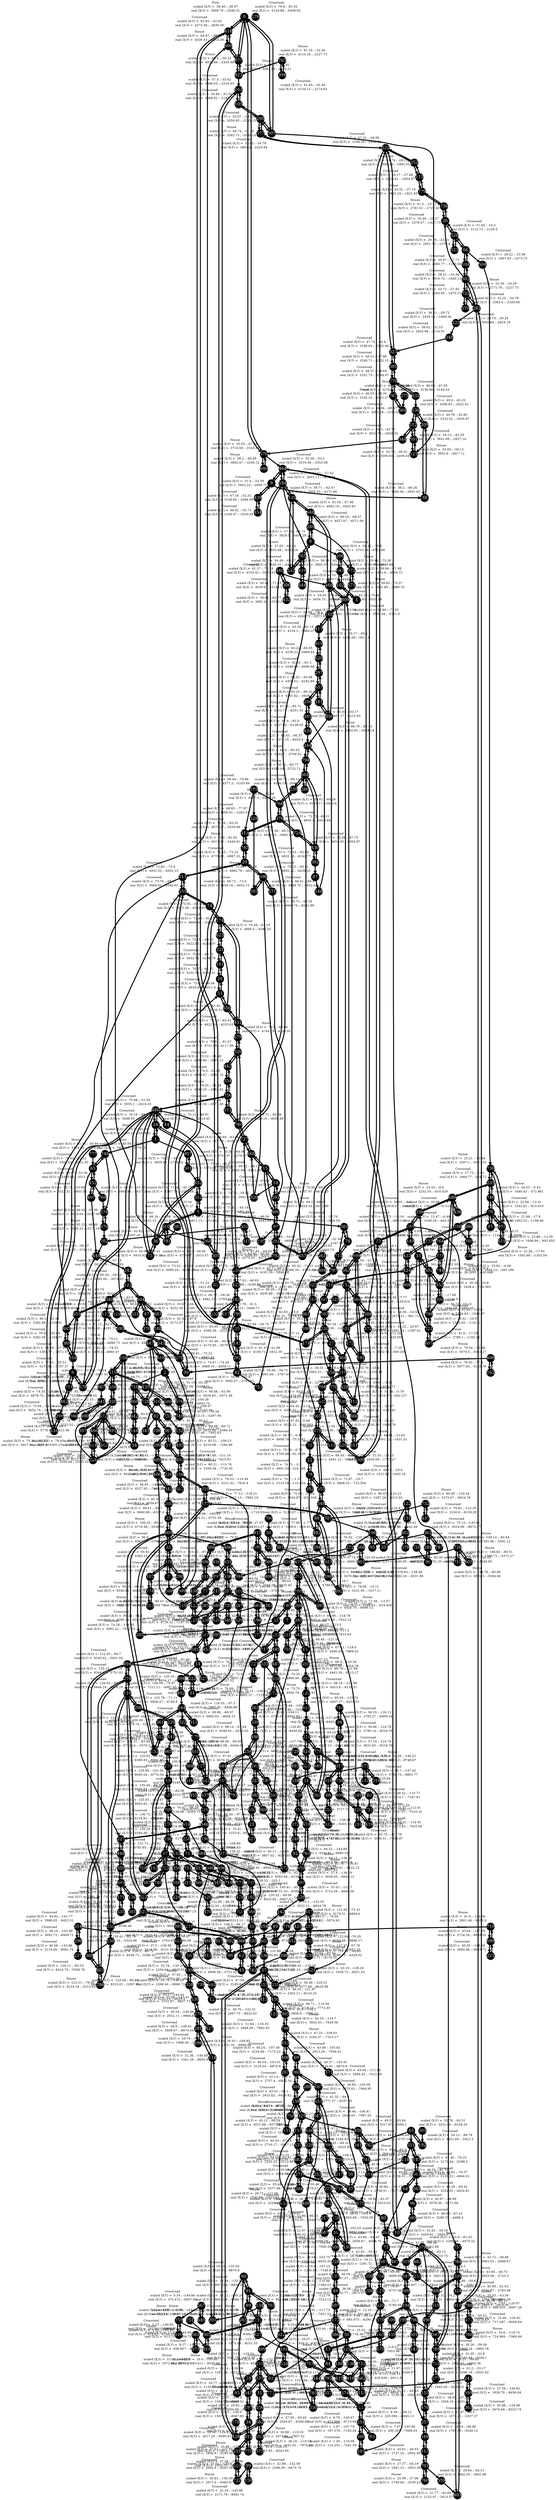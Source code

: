 digraph ReggioNellEmilia{
graph [ autosize=true dpi="30" imagescale=true overlap=false ]
node [ fillcolor=black fixedsize=true fontcolor=white fontsize=22 height="0.6" pin=true shape=circle style=filled width="0.6" ]
0 [ pos = "58.46,-38.07" xlabel=<<table border="0" cellborder="0" cellspacing="0"><tr><td><font point-size="16" color="black" >Firm</font></td></tr><tr><td><font point-size="16" color="black" >scaled (X;Y) =  58.46 ; -38.07</font></td></tr><tr><td><font point-size="16" color="black" >real (X;Y) =  3909.79 ; -2546.31</font></td></tr></table>> ]
1 [ pos = "78.5,-43.81" xlabel=<<table border="0" cellborder="0" cellspacing="0"><tr><td><font point-size="16" color="black" >Depot</font></td></tr><tr><td><font point-size="16" color="black" >scaled (X;Y) =  78.5 ; -43.81</font></td></tr><tr><td><font point-size="16" color="black" >real (X;Y) =  5243.23 ; -2928.61</font></td></tr></table>> ]
2 [ pos = "91.19,-82.42" xlabel=<<table border="0" cellborder="0" cellspacing="0"><tr><td><font point-size="16" color="black" >Crossroad</font></td></tr><tr><td><font point-size="16" color="black" >scaled (X;Y) =  91.19 ; -82.42</font></td></tr><tr><td><font point-size="16" color="black" >real (X;Y) =  6087.06 ; -5499.71</font></td></tr></table>> ]
3 [ pos = "97.29,-80.93" xlabel=<<table border="0" cellborder="0" cellspacing="0"><tr><td><font point-size="16" color="black" >Crossroad</font></td></tr><tr><td><font point-size="16" color="black" >scaled (X;Y) =  97.29 ; -80.93</font></td></tr><tr><td><font point-size="16" color="black" >real (X;Y) =  6493.23 ; -5400.59</font></td></tr></table>> ]
4 [ pos = "52.89,-77.03" xlabel=<<table border="0" cellborder="0" cellspacing="0"><tr><td><font point-size="16" color="black" >Crossroad</font></td></tr><tr><td><font point-size="16" color="black" >scaled (X;Y) =  52.89 ; -77.03</font></td></tr><tr><td><font point-size="16" color="black" >real (X;Y) =  3539.04 ; -5141.0</font></td></tr></table>> ]
5 [ pos = "70.46,-33.34" xlabel=<<table border="0" cellborder="0" cellspacing="0"><tr><td><font point-size="16" color="black" >Crossroad</font></td></tr><tr><td><font point-size="16" color="black" >scaled (X;Y) =  70.46 ; -33.34</font></td></tr><tr><td><font point-size="16" color="black" >real (X;Y) =  4707.97 ; -2231.27</font></td></tr></table>> ]
6 [ pos = "77.41,-55.51" xlabel=<<table border="0" cellborder="0" cellspacing="0"><tr><td><font point-size="16" color="black" >Crossroad</font></td></tr><tr><td><font point-size="16" color="black" >scaled (X;Y) =  77.41 ; -55.51</font></td></tr><tr><td><font point-size="16" color="black" >real (X;Y) =  5170.81 ; -3707.37</font></td></tr></table>> ]
7 [ pos = "73.29,-113.32" xlabel=<<table border="0" cellborder="0" cellspacing="0"><tr><td><font point-size="16" color="black" >Crossroad</font></td></tr><tr><td><font point-size="16" color="black" >scaled (X;Y) =  73.29 ; -113.32</font></td></tr><tr><td><font point-size="16" color="black" >real (X;Y) =  4896.1 ; -7557.52</font></td></tr></table>> ]
8 [ pos = "57.25,-66.72" xlabel=<<table border="0" cellborder="0" cellspacing="0"><tr><td><font point-size="16" color="black" >Crossroad</font></td></tr><tr><td><font point-size="16" color="black" >scaled (X;Y) =  57.25 ; -66.72</font></td></tr><tr><td><font point-size="16" color="black" >real (X;Y) =  3829.5 ; -4454.28</font></td></tr></table>> ]
9 [ pos = "51.6,-52.39" xlabel=<<table border="0" cellborder="0" cellspacing="0"><tr><td><font point-size="16" color="black" >Crossroad</font></td></tr><tr><td><font point-size="16" color="black" >scaled (X;Y) =  51.6 ; -52.39</font></td></tr><tr><td><font point-size="16" color="black" >real (X;Y) =  3453.24 ; -3499.71</font></td></tr></table>> ]
10 [ pos = "51.62,-58.16" xlabel=<<table border="0" cellborder="0" cellspacing="0"><tr><td><font point-size="16" color="black" >Crossroad</font></td></tr><tr><td><font point-size="16" color="black" >scaled (X;Y) =  51.62 ; -58.16</font></td></tr><tr><td><font point-size="16" color="black" >real (X;Y) =  3454.82 ; -3884.37</font></td></tr></table>> ]
11 [ pos = "69.13,-129.27" xlabel=<<table border="0" cellborder="0" cellspacing="0"><tr><td><font point-size="16" color="black" >Crossroad</font></td></tr><tr><td><font point-size="16" color="black" >scaled (X;Y) =  69.13 ; -129.27</font></td></tr><tr><td><font point-size="16" color="black" >real (X;Y) =  4619.8 ; -8619.47</font></td></tr></table>> ]
12 [ pos = "36.79,-132.31" xlabel=<<table border="0" cellborder="0" cellspacing="0"><tr><td><font point-size="16" color="black" >Crossroad</font></td></tr><tr><td><font point-size="16" color="black" >scaled (X;Y) =  36.79 ; -132.31</font></td></tr><tr><td><font point-size="16" color="black" >real (X;Y) =  2467.73 ; -8822.42</font></td></tr></table>> ]
13 [ pos = "29.07,-95.57" xlabel=<<table border="0" cellborder="0" cellspacing="0"><tr><td><font point-size="16" color="black" >Crossroad</font></td></tr><tr><td><font point-size="16" color="black" >scaled (X;Y) =  29.07 ; -95.57</font></td></tr><tr><td><font point-size="16" color="black" >real (X;Y) =  1954.5 ; -6375.22</font></td></tr></table>> ]
14 [ pos = "113.76,-79.5" xlabel=<<table border="0" cellborder="0" cellspacing="0"><tr><td><font point-size="16" color="black" >Crossroad</font></td></tr><tr><td><font point-size="16" color="black" >scaled (X;Y) =  113.76 ; -79.5</font></td></tr><tr><td><font point-size="16" color="black" >real (X;Y) =  7588.95 ; -5305.01</font></td></tr></table>> ]
15 [ pos = "69.82,-66.1" xlabel=<<table border="0" cellborder="0" cellspacing="0"><tr><td><font point-size="16" color="black" >Crossroad</font></td></tr><tr><td><font point-size="16" color="black" >scaled (X;Y) =  69.82 ; -66.1</font></td></tr><tr><td><font point-size="16" color="black" >real (X;Y) =  4665.46 ; -4412.98</font></td></tr></table>> ]
16 [ pos = "33.74,-135.29" xlabel=<<table border="0" cellborder="0" cellspacing="0"><tr><td><font point-size="16" color="black" >Crossroad</font></td></tr><tr><td><font point-size="16" color="black" >scaled (X;Y) =  33.74 ; -135.29</font></td></tr><tr><td><font point-size="16" color="black" >real (X;Y) =  2264.64 ; -9020.65</font></td></tr></table>> ]
17 [ pos = "83.65,-116.93" xlabel=<<table border="0" cellborder="0" cellspacing="0"><tr><td><font point-size="16" color="black" >Crossroad</font></td></tr><tr><td><font point-size="16" color="black" >scaled (X;Y) =  83.65 ; -116.93</font></td></tr><tr><td><font point-size="16" color="black" >real (X;Y) =  5585.64 ; -7798.23</font></td></tr></table>> ]
18 [ pos = "71.12,-67.09" xlabel=<<table border="0" cellborder="0" cellspacing="0"><tr><td><font point-size="16" color="black" >Crossroad</font></td></tr><tr><td><font point-size="16" color="black" >scaled (X;Y) =  71.12 ; -67.09</font></td></tr><tr><td><font point-size="16" color="black" >real (X;Y) =  4752.05 ; -4479.06</font></td></tr></table>> ]
19 [ pos = "129.69,-101.55" xlabel=<<table border="0" cellborder="0" cellspacing="0"><tr><td><font point-size="16" color="black" >Crossroad</font></td></tr><tr><td><font point-size="16" color="black" >scaled (X;Y) =  129.69 ; -101.55</font></td></tr><tr><td><font point-size="16" color="black" >real (X;Y) =  8649.24 ; -6774.04</font></td></tr></table>> ]
20 [ pos = "76.37,-61.92" xlabel=<<table border="0" cellborder="0" cellspacing="0"><tr><td><font point-size="16" color="black" >Crossroad</font></td></tr><tr><td><font point-size="16" color="black" >scaled (X;Y) =  76.37 ; -61.92</font></td></tr><tr><td><font point-size="16" color="black" >real (X;Y) =  5101.54 ; -4134.51</font></td></tr></table>> ]
21 [ pos = "66.44,-97.64" xlabel=<<table border="0" cellborder="0" cellspacing="0"><tr><td><font point-size="16" color="black" >Crossroad</font></td></tr><tr><td><font point-size="16" color="black" >scaled (X;Y) =  66.44 ; -97.64</font></td></tr><tr><td><font point-size="16" color="black" >real (X;Y) =  4440.33 ; -6513.27</font></td></tr></table>> ]
22 [ pos = "70.35,-0.76" xlabel=<<table border="0" cellborder="0" cellspacing="0"><tr><td><font point-size="16" color="black" >Crossroad</font></td></tr><tr><td><font point-size="16" color="black" >scaled (X;Y) =  70.35 ; -0.76</font></td></tr><tr><td><font point-size="16" color="black" >real (X;Y) =  4700.88 ; -61.3569</font></td></tr></table>> ]
23 [ pos = "43.48,-14.1" xlabel=<<table border="0" cellborder="0" cellspacing="0"><tr><td><font point-size="16" color="black" >Crossroad</font></td></tr><tr><td><font point-size="16" color="black" >scaled (X;Y) =  43.48 ; -14.1</font></td></tr><tr><td><font point-size="16" color="black" >real (X;Y) =  2913.26 ; -949.853</font></td></tr></table>> ]
24 [ pos = "76.18,-49.8" xlabel=<<table border="0" cellborder="0" cellspacing="0"><tr><td><font point-size="16" color="black" >Crossroad</font></td></tr><tr><td><font point-size="16" color="black" >scaled (X;Y) =  76.18 ; -49.8</font></td></tr><tr><td><font point-size="16" color="black" >real (X;Y) =  5088.95 ; -3327.43</font></td></tr></table>> ]
25 [ pos = "99.81,-94.7" xlabel=<<table border="0" cellborder="0" cellspacing="0"><tr><td><font point-size="16" color="black" >Crossroad</font></td></tr><tr><td><font point-size="16" color="black" >scaled (X;Y) =  99.81 ; -94.7</font></td></tr><tr><td><font point-size="16" color="black" >real (X;Y) =  6660.89 ; -6317.4</font></td></tr></table>> ]
26 [ pos = "35.46,-21.27" xlabel=<<table border="0" cellborder="0" cellspacing="0"><tr><td><font point-size="16" color="black" >Crossroad</font></td></tr><tr><td><font point-size="16" color="black" >scaled (X;Y) =  35.46 ; -21.27</font></td></tr><tr><td><font point-size="16" color="black" >real (X;Y) =  2379.57 ; -1427.73</font></td></tr></table>> ]
27 [ pos = "59.1,-18.4" xlabel=<<table border="0" cellborder="0" cellspacing="0"><tr><td><font point-size="16" color="black" >Crossroad</font></td></tr><tr><td><font point-size="16" color="black" >scaled (X;Y) =  59.1 ; -18.4</font></td></tr><tr><td><font point-size="16" color="black" >real (X;Y) =  3952.3 ; -1236.58</font></td></tr></table>> ]
28 [ pos = "19.14,-128.26" xlabel=<<table border="0" cellborder="0" cellspacing="0"><tr><td><font point-size="16" color="black" >Crossroad</font></td></tr><tr><td><font point-size="16" color="black" >scaled (X;Y) =  19.14 ; -128.26</font></td></tr><tr><td><font point-size="16" color="black" >real (X;Y) =  1293.29 ; -8552.21</font></td></tr></table>> ]
29 [ pos = "71.45,-73.22" xlabel=<<table border="0" cellborder="0" cellspacing="0"><tr><td><font point-size="16" color="black" >Crossroad</font></td></tr><tr><td><font point-size="16" color="black" >scaled (X;Y) =  71.45 ; -73.22</font></td></tr><tr><td><font point-size="16" color="black" >real (X;Y) =  4774.09 ; -4887.32</font></td></tr></table>> ]
30 [ pos = "74.67,-74.29" xlabel=<<table border="0" cellborder="0" cellspacing="0"><tr><td><font point-size="16" color="black" >Crossroad</font></td></tr><tr><td><font point-size="16" color="black" >scaled (X;Y) =  74.67 ; -74.29</font></td></tr><tr><td><font point-size="16" color="black" >real (X;Y) =  4988.19 ; -4958.11</font></td></tr></table>> ]
31 [ pos = "25.49,-124.64" xlabel=<<table border="0" cellborder="0" cellspacing="0"><tr><td><font point-size="16" color="black" >Crossroad</font></td></tr><tr><td><font point-size="16" color="black" >scaled (X;Y) =  25.49 ; -124.64</font></td></tr><tr><td><font point-size="16" color="black" >real (X;Y) =  1715.99 ; -8311.5</font></td></tr></table>> ]
32 [ pos = "96.9,-86.72" xlabel=<<table border="0" cellborder="0" cellspacing="0"><tr><td><font point-size="16" color="black" >Crossroad</font></td></tr><tr><td><font point-size="16" color="black" >scaled (X;Y) =  96.9 ; -86.72</font></td></tr><tr><td><font point-size="16" color="black" >real (X;Y) =  6467.25 ; -5786.43</font></td></tr></table>> ]
33 [ pos = "39.69,-12.29" xlabel=<<table border="0" cellborder="0" cellspacing="0"><tr><td><font point-size="16" color="black" >Crossroad</font></td></tr><tr><td><font point-size="16" color="black" >scaled (X;Y) =  39.69 ; -12.29</font></td></tr><tr><td><font point-size="16" color="black" >real (X;Y) =  2660.58 ; -829.499</font></td></tr></table>> ]
34 [ pos = "23.25,-136.0" xlabel=<<table border="0" cellborder="0" cellspacing="0"><tr><td><font point-size="16" color="black" >Crossroad</font></td></tr><tr><td><font point-size="16" color="black" >scaled (X;Y) =  23.25 ; -136.0</font></td></tr><tr><td><font point-size="16" color="black" >real (X;Y) =  1567.22 ; -9067.85</font></td></tr></table>> ]
35 [ pos = "79.96,-129.05" xlabel=<<table border="0" cellborder="0" cellspacing="0"><tr><td><font point-size="16" color="black" >Crossroad</font></td></tr><tr><td><font point-size="16" color="black" >scaled (X;Y) =  79.96 ; -129.05</font></td></tr><tr><td><font point-size="16" color="black" >real (X;Y) =  5340.05 ; -8605.31</font></td></tr></table>> ]
36 [ pos = "71.1,-39.08" xlabel=<<table border="0" cellborder="0" cellspacing="0"><tr><td><font point-size="16" color="black" >Crossroad</font></td></tr><tr><td><font point-size="16" color="black" >scaled (X;Y) =  71.1 ; -39.08</font></td></tr><tr><td><font point-size="16" color="black" >real (X;Y) =  4750.47 ; -2613.57</font></td></tr></table>> ]
37 [ pos = "40.86,-109.12" xlabel=<<table border="0" cellborder="0" cellspacing="0"><tr><td><font point-size="16" color="black" >Crossroad</font></td></tr><tr><td><font point-size="16" color="black" >scaled (X;Y) =  40.86 ; -109.12</font></td></tr><tr><td><font point-size="16" color="black" >real (X;Y) =  2738.51 ; -7277.88</font></td></tr></table>> ]
38 [ pos = "50.2,-46.26" xlabel=<<table border="0" cellborder="0" cellspacing="0"><tr><td><font point-size="16" color="black" >Crossroad</font></td></tr><tr><td><font point-size="16" color="black" >scaled (X;Y) =  50.2 ; -46.26</font></td></tr><tr><td><font point-size="16" color="black" >real (X;Y) =  3360.36 ; -3091.45</font></td></tr></table>> ]
39 [ pos = "65.65,-48.28" xlabel=<<table border="0" cellborder="0" cellspacing="0"><tr><td><font point-size="16" color="black" >Crossroad</font></td></tr><tr><td><font point-size="16" color="black" >scaled (X;Y) =  65.65 ; -48.28</font></td></tr><tr><td><font point-size="16" color="black" >real (X;Y) =  4388.38 ; -3225.96</font></td></tr></table>> ]
40 [ pos = "49.52,-110.77" xlabel=<<table border="0" cellborder="0" cellspacing="0"><tr><td><font point-size="16" color="black" >Crossroad</font></td></tr><tr><td><font point-size="16" color="black" >scaled (X;Y) =  49.52 ; -110.77</font></td></tr><tr><td><font point-size="16" color="black" >real (X;Y) =  3314.7 ; -7387.61</font></td></tr></table>> ]
41 [ pos = "6.79,-100.67" xlabel=<<table border="0" cellborder="0" cellspacing="0"><tr><td><font point-size="16" color="black" >Crossroad</font></td></tr><tr><td><font point-size="16" color="black" >scaled (X;Y) =  6.79 ; -100.67</font></td></tr><tr><td><font point-size="16" color="black" >real (X;Y) =  471.505 ; -6715.04</font></td></tr></table>> ]
42 [ pos = "59.69,-56.71" xlabel=<<table border="0" cellborder="0" cellspacing="0"><tr><td><font point-size="16" color="black" >Crossroad</font></td></tr><tr><td><font point-size="16" color="black" >scaled (X;Y) =  59.69 ; -56.71</font></td></tr><tr><td><font point-size="16" color="black" >real (X;Y) =  3991.66 ; -3787.61</font></td></tr></table>> ]
43 [ pos = "49.55,-83.84" xlabel=<<table border="0" cellborder="0" cellspacing="0"><tr><td><font point-size="16" color="black" >Crossroad</font></td></tr><tr><td><font point-size="16" color="black" >scaled (X;Y) =  49.55 ; -83.84</font></td></tr><tr><td><font point-size="16" color="black" >real (X;Y) =  3317.07 ; -5594.1</font></td></tr></table>> ]
44 [ pos = "74.11,-49.61" xlabel=<<table border="0" cellborder="0" cellspacing="0"><tr><td><font point-size="16" color="black" >Crossroad</font></td></tr><tr><td><font point-size="16" color="black" >scaled (X;Y) =  74.11 ; -49.61</font></td></tr><tr><td><font point-size="16" color="black" >real (X;Y) =  4951.2 ; -3314.45</font></td></tr></table>> ]
45 [ pos = "134.91,-86.19" xlabel=<<table border="0" cellborder="0" cellspacing="0"><tr><td><font point-size="16" color="black" >Crossroad</font></td></tr><tr><td><font point-size="16" color="black" >scaled (X;Y) =  134.91 ; -86.19</font></td></tr><tr><td><font point-size="16" color="black" >real (X;Y) =  8996.38 ; -5751.03</font></td></tr></table>> ]
46 [ pos = "18.25,-110.66" xlabel=<<table border="0" cellborder="0" cellspacing="0"><tr><td><font point-size="16" color="black" >Crossroad</font></td></tr><tr><td><font point-size="16" color="black" >scaled (X;Y) =  18.25 ; -110.66</font></td></tr><tr><td><font point-size="16" color="black" >real (X;Y) =  1234.26 ; -7380.53</font></td></tr></table>> ]
47 [ pos = "93.67,-64.4" xlabel=<<table border="0" cellborder="0" cellspacing="0"><tr><td><font point-size="16" color="black" >Crossroad</font></td></tr><tr><td><font point-size="16" color="black" >scaled (X;Y) =  93.67 ; -64.4</font></td></tr><tr><td><font point-size="16" color="black" >real (X;Y) =  6252.36 ; -4299.71</font></td></tr></table>> ]
48 [ pos = "148.5,-94.17" xlabel=<<table border="0" cellborder="0" cellspacing="0"><tr><td><font point-size="16" color="black" >Crossroad</font></td></tr><tr><td><font point-size="16" color="black" >scaled (X;Y) =  148.5 ; -94.17</font></td></tr><tr><td><font point-size="16" color="black" >real (X;Y) =  9900.82 ; -6282.01</font></td></tr></table>> ]
49 [ pos = "126.32,-75.35" xlabel=<<table border="0" cellborder="0" cellspacing="0"><tr><td><font point-size="16" color="black" >Crossroad</font></td></tr><tr><td><font point-size="16" color="black" >scaled (X;Y) =  126.32 ; -75.35</font></td></tr><tr><td><font point-size="16" color="black" >real (X;Y) =  8424.91 ; -5028.91</font></td></tr></table>> ]
50 [ pos = "78.62,-27.07" xlabel=<<table border="0" cellborder="0" cellspacing="0"><tr><td><font point-size="16" color="black" >Crossroad</font></td></tr><tr><td><font point-size="16" color="black" >scaled (X;Y) =  78.62 ; -27.07</font></td></tr><tr><td><font point-size="16" color="black" >real (X;Y) =  5251.1 ; -1813.57</font></td></tr></table>> ]
51 [ pos = "118.55,-97.3" xlabel=<<table border="0" cellborder="0" cellspacing="0"><tr><td><font point-size="16" color="black" >Crossroad</font></td></tr><tr><td><font point-size="16" color="black" >scaled (X;Y) =  118.55 ; -97.3</font></td></tr><tr><td><font point-size="16" color="black" >real (X;Y) =  7907.75 ; -6490.86</font></td></tr></table>> ]
52 [ pos = "122.99,-94.38" xlabel=<<table border="0" cellborder="0" cellspacing="0"><tr><td><font point-size="16" color="black" >Crossroad</font></td></tr><tr><td><font point-size="16" color="black" >scaled (X;Y) =  122.99 ; -94.38</font></td></tr><tr><td><font point-size="16" color="black" >real (X;Y) =  8202.93 ; -6296.17</font></td></tr></table>> ]
53 [ pos = "73.63,-60.08" xlabel=<<table border="0" cellborder="0" cellspacing="0"><tr><td><font point-size="16" color="black" >Crossroad</font></td></tr><tr><td><font point-size="16" color="black" >scaled (X;Y) =  73.63 ; -60.08</font></td></tr><tr><td><font point-size="16" color="black" >real (X;Y) =  4918.92 ; -4011.8</font></td></tr></table>> ]
54 [ pos = "85.65,-84.99" xlabel=<<table border="0" cellborder="0" cellspacing="0"><tr><td><font point-size="16" color="black" >Crossroad</font></td></tr><tr><td><font point-size="16" color="black" >scaled (X;Y) =  85.65 ; -84.99</font></td></tr><tr><td><font point-size="16" color="black" >real (X;Y) =  5718.67 ; -5670.8</font></td></tr></table>> ]
55 [ pos = "73.75,-115.98" xlabel=<<table border="0" cellborder="0" cellspacing="0"><tr><td><font point-size="16" color="black" >Crossroad</font></td></tr><tr><td><font point-size="16" color="black" >scaled (X;Y) =  73.75 ; -115.98</font></td></tr><tr><td><font point-size="16" color="black" >real (X;Y) =  4926.79 ; -7734.51</font></td></tr></table>> ]
56 [ pos = "19.74,-121.35" xlabel=<<table border="0" cellborder="0" cellspacing="0"><tr><td><font point-size="16" color="black" >Crossroad</font></td></tr><tr><td><font point-size="16" color="black" >scaled (X;Y) =  19.74 ; -121.35</font></td></tr><tr><td><font point-size="16" color="black" >real (X;Y) =  1333.44 ; -8092.04</font></td></tr></table>> ]
57 [ pos = "47.58,-129.05" xlabel=<<table border="0" cellborder="0" cellspacing="0"><tr><td><font point-size="16" color="black" >Crossroad</font></td></tr><tr><td><font point-size="16" color="black" >scaled (X;Y) =  47.58 ; -129.05</font></td></tr><tr><td><font point-size="16" color="black" >real (X;Y) =  3185.61 ; -8605.31</font></td></tr></table>> ]
58 [ pos = "40.01,-112.73" xlabel=<<table border="0" cellborder="0" cellspacing="0"><tr><td><font point-size="16" color="black" >Crossroad</font></td></tr><tr><td><font point-size="16" color="black" >scaled (X;Y) =  40.01 ; -112.73</font></td></tr><tr><td><font point-size="16" color="black" >real (X;Y) =  2681.83 ; -7518.58</font></td></tr></table>> ]
59 [ pos = "56.66,-124.76" xlabel=<<table border="0" cellborder="0" cellspacing="0"><tr><td><font point-size="16" color="black" >Crossroad</font></td></tr><tr><td><font point-size="16" color="black" >scaled (X;Y) =  56.66 ; -124.76</font></td></tr><tr><td><font point-size="16" color="black" >real (X;Y) =  3790.14 ; -8319.76</font></td></tr></table>> ]
60 [ pos = "16.55,-133.04" xlabel=<<table border="0" cellborder="0" cellspacing="0"><tr><td><font point-size="16" color="black" >Crossroad</font></td></tr><tr><td><font point-size="16" color="black" >scaled (X;Y) =  16.55 ; -133.04</font></td></tr><tr><td><font point-size="16" color="black" >real (X;Y) =  1120.91 ; -8870.8</font></td></tr></table>> ]
61 [ pos = "67.43,-118.0" xlabel=<<table border="0" cellborder="0" cellspacing="0"><tr><td><font point-size="16" color="black" >Crossroad</font></td></tr><tr><td><font point-size="16" color="black" >scaled (X;Y) =  67.43 ; -118.0</font></td></tr><tr><td><font point-size="16" color="black" >real (X;Y) =  4506.45 ; -7869.03</font></td></tr></table>> ]
62 [ pos = "134.91,-81.78" xlabel=<<table border="0" cellborder="0" cellspacing="0"><tr><td><font point-size="16" color="black" >Crossroad</font></td></tr><tr><td><font point-size="16" color="black" >scaled (X;Y) =  134.91 ; -81.78</font></td></tr><tr><td><font point-size="16" color="black" >real (X;Y) =  8996.38 ; -5457.23</font></td></tr></table>> ]
63 [ pos = "7.07,-105.98" xlabel=<<table border="0" cellborder="0" cellspacing="0"><tr><td><font point-size="16" color="black" >Crossroad</font></td></tr><tr><td><font point-size="16" color="black" >scaled (X;Y) =  7.07 ; -105.98</font></td></tr><tr><td><font point-size="16" color="black" >real (X;Y) =  490.397 ; -7069.03</font></td></tr></table>> ]
64 [ pos = "45.97,-66.99" xlabel=<<table border="0" cellborder="0" cellspacing="0"><tr><td><font point-size="16" color="black" >Crossroad</font></td></tr><tr><td><font point-size="16" color="black" >scaled (X;Y) =  45.97 ; -66.99</font></td></tr><tr><td><font point-size="16" color="black" >real (X;Y) =  3078.56 ; -4471.98</font></td></tr></table>> ]
65 [ pos = "79.43,-51.22" xlabel=<<table border="0" cellborder="0" cellspacing="0"><tr><td><font point-size="16" color="black" >Crossroad</font></td></tr><tr><td><font point-size="16" color="black" >scaled (X;Y) =  79.43 ; -51.22</font></td></tr><tr><td><font point-size="16" color="black" >real (X;Y) =  5304.63 ; -3421.83</font></td></tr></table>> ]
66 [ pos = "30.67,-17.71" xlabel=<<table border="0" cellborder="0" cellspacing="0"><tr><td><font point-size="16" color="black" >Crossroad</font></td></tr><tr><td><font point-size="16" color="black" >scaled (X;Y) =  30.67 ; -17.71</font></td></tr><tr><td><font point-size="16" color="black" >real (X;Y) =  2060.77 ; -1190.56</font></td></tr></table>> ]
67 [ pos = "131.72,-90.82" xlabel=<<table border="0" cellborder="0" cellspacing="0"><tr><td><font point-size="16" color="black" >Crossroad</font></td></tr><tr><td><font point-size="16" color="black" >scaled (X;Y) =  131.72 ; -90.82</font></td></tr><tr><td><font point-size="16" color="black" >real (X;Y) =  8783.85 ; -6059.0</font></td></tr></table>> ]
68 [ pos = "61.44,-131.92" xlabel=<<table border="0" cellborder="0" cellspacing="0"><tr><td><font point-size="16" color="black" >Crossroad</font></td></tr><tr><td><font point-size="16" color="black" >scaled (X;Y) =  61.44 ; -131.92</font></td></tr><tr><td><font point-size="16" color="black" >real (X;Y) =  4108.15 ; -8796.46</font></td></tr></table>> ]
69 [ pos = "43.48,-105.82" xlabel=<<table border="0" cellborder="0" cellspacing="0"><tr><td><font point-size="16" color="black" >Crossroad</font></td></tr><tr><td><font point-size="16" color="black" >scaled (X;Y) =  43.48 ; -105.82</font></td></tr><tr><td><font point-size="16" color="black" >real (X;Y) =  2913.26 ; -7058.41</font></td></tr></table>> ]
70 [ pos = "68.97,-0.97" xlabel=<<table border="0" cellborder="0" cellspacing="0"><tr><td><font point-size="16" color="black" >Crossroad</font></td></tr><tr><td><font point-size="16" color="black" >scaled (X;Y) =  68.97 ; -0.97</font></td></tr><tr><td><font point-size="16" color="black" >real (X;Y) =  4608.78 ; -75.5162</font></td></tr></table>> ]
71 [ pos = "128.52,-109.69" xlabel=<<table border="0" cellborder="0" cellspacing="0"><tr><td><font point-size="16" color="black" >Crossroad</font></td></tr><tr><td><font point-size="16" color="black" >scaled (X;Y) =  128.52 ; -109.69</font></td></tr><tr><td><font point-size="16" color="black" >real (X;Y) =  8571.32 ; -7315.63</font></td></tr></table>> ]
72 [ pos = "76.55,-108.48" xlabel=<<table border="0" cellborder="0" cellspacing="0"><tr><td><font point-size="16" color="black" >Crossroad</font></td></tr><tr><td><font point-size="16" color="black" >scaled (X;Y) =  76.55 ; -108.48</font></td></tr><tr><td><font point-size="16" color="black" >real (X;Y) =  5113.35 ; -7235.4</font></td></tr></table>> ]
73 [ pos = "43.84,-61.35" xlabel=<<table border="0" cellborder="0" cellspacing="0"><tr><td><font point-size="16" color="black" >Crossroad</font></td></tr><tr><td><font point-size="16" color="black" >scaled (X;Y) =  43.84 ; -61.35</font></td></tr><tr><td><font point-size="16" color="black" >real (X;Y) =  2936.87 ; -4096.76</font></td></tr></table>> ]
74 [ pos = "75.05,-67.45" xlabel=<<table border="0" cellborder="0" cellspacing="0"><tr><td><font point-size="16" color="black" >Crossroad</font></td></tr><tr><td><font point-size="16" color="black" >scaled (X;Y) =  75.05 ; -67.45</font></td></tr><tr><td><font point-size="16" color="black" >real (X;Y) =  5013.38 ; -4502.65</font></td></tr></table>> ]
75 [ pos = "73.33,-45.62" xlabel=<<table border="0" cellborder="0" cellspacing="0"><tr><td><font point-size="16" color="black" >Crossroad</font></td></tr><tr><td><font point-size="16" color="black" >scaled (X;Y) =  73.33 ; -45.62</font></td></tr><tr><td><font point-size="16" color="black" >real (X;Y) =  4899.24 ; -3048.97</font></td></tr></table>> ]
76 [ pos = "22.89,-12.01" xlabel=<<table border="0" cellborder="0" cellspacing="0"><tr><td><font point-size="16" color="black" >Crossroad</font></td></tr><tr><td><font point-size="16" color="black" >scaled (X;Y) =  22.89 ; -12.01</font></td></tr><tr><td><font point-size="16" color="black" >real (X;Y) =  1542.82 ; -810.619</font></td></tr></table>> ]
77 [ pos = "102.9,-100.92" xlabel=<<table border="0" cellborder="0" cellspacing="0"><tr><td><font point-size="16" color="black" >Crossroad</font></td></tr><tr><td><font point-size="16" color="black" >scaled (X;Y) =  102.9 ; -100.92</font></td></tr><tr><td><font point-size="16" color="black" >real (X;Y) =  6866.34 ; -6731.56</font></td></tr></table>> ]
78 [ pos = "66.59,-32.38" xlabel=<<table border="0" cellborder="0" cellspacing="0"><tr><td><font point-size="16" color="black" >Crossroad</font></td></tr><tr><td><font point-size="16" color="black" >scaled (X;Y) =  66.59 ; -32.38</font></td></tr><tr><td><font point-size="16" color="black" >real (X;Y) =  4450.57 ; -2167.55</font></td></tr></table>> ]
79 [ pos = "74.72,-3.2" xlabel=<<table border="0" cellborder="0" cellspacing="0"><tr><td><font point-size="16" color="black" >Crossroad</font></td></tr><tr><td><font point-size="16" color="black" >scaled (X;Y) =  74.72 ; -3.2</font></td></tr><tr><td><font point-size="16" color="black" >real (X;Y) =  4991.34 ; -224.189</font></td></tr></table>> ]
80 [ pos = "42.6,-66.14" xlabel=<<table border="0" cellborder="0" cellspacing="0"><tr><td><font point-size="16" color="black" >Crossroad</font></td></tr><tr><td><font point-size="16" color="black" >scaled (X;Y) =  42.6 ; -66.14</font></td></tr><tr><td><font point-size="16" color="black" >real (X;Y) =  2854.22 ; -4415.34</font></td></tr></table>> ]
81 [ pos = "21.68,-17.8" xlabel=<<table border="0" cellborder="0" cellspacing="0"><tr><td><font point-size="16" color="black" >Crossroad</font></td></tr><tr><td><font point-size="16" color="black" >scaled (X;Y) =  21.68 ; -17.8</font></td></tr><tr><td><font point-size="16" color="black" >real (X;Y) =  1462.53 ; -1196.46</font></td></tr></table>> ]
82 [ pos = "90.19,-93.63" xlabel=<<table border="0" cellborder="0" cellspacing="0"><tr><td><font point-size="16" color="black" >Crossroad</font></td></tr><tr><td><font point-size="16" color="black" >scaled (X;Y) =  90.19 ; -93.63</font></td></tr><tr><td><font point-size="16" color="black" >real (X;Y) =  6020.94 ; -6246.61</font></td></tr></table>> ]
83 [ pos = "72.37,-51.22" xlabel=<<table border="0" cellborder="0" cellspacing="0"><tr><td><font point-size="16" color="black" >Crossroad</font></td></tr><tr><td><font point-size="16" color="black" >scaled (X;Y) =  72.37 ; -51.22</font></td></tr><tr><td><font point-size="16" color="black" >real (X;Y) =  4835.48 ; -3421.83</font></td></tr></table>> ]
84 [ pos = "33.44,-98.91" xlabel=<<table border="0" cellborder="0" cellspacing="0"><tr><td><font point-size="16" color="black" >Crossroad</font></td></tr><tr><td><font point-size="16" color="black" >scaled (X;Y) =  33.44 ; -98.91</font></td></tr><tr><td><font point-size="16" color="black" >real (X;Y) =  2244.96 ; -6598.23</font></td></tr></table>> ]
85 [ pos = "16.77,-131.92" xlabel=<<table border="0" cellborder="0" cellspacing="0"><tr><td><font point-size="16" color="black" >Crossroad</font></td></tr><tr><td><font point-size="16" color="black" >scaled (X;Y) =  16.77 ; -131.92</font></td></tr><tr><td><font point-size="16" color="black" >real (X;Y) =  1135.86 ; -8796.46</font></td></tr></table>> ]
86 [ pos = "21.98,-104.96" xlabel=<<table border="0" cellborder="0" cellspacing="0"><tr><td><font point-size="16" color="black" >Crossroad</font></td></tr><tr><td><font point-size="16" color="black" >scaled (X;Y) =  21.98 ; -104.96</font></td></tr><tr><td><font point-size="16" color="black" >real (X;Y) =  1482.21 ; -7000.59</font></td></tr></table>> ]
87 [ pos = "70.22,-93.81" xlabel=<<table border="0" cellborder="0" cellspacing="0"><tr><td><font point-size="16" color="black" >Crossroad</font></td></tr><tr><td><font point-size="16" color="black" >scaled (X;Y) =  70.22 ; -93.81</font></td></tr><tr><td><font point-size="16" color="black" >real (X;Y) =  4692.22 ; -6258.41</font></td></tr></table>> ]
88 [ pos = "76.81,-8.25" xlabel=<<table border="0" cellborder="0" cellspacing="0"><tr><td><font point-size="16" color="black" >Crossroad</font></td></tr><tr><td><font point-size="16" color="black" >scaled (X;Y) =  76.81 ; -8.25</font></td></tr><tr><td><font point-size="16" color="black" >real (X;Y) =  5130.67 ; -560.472</font></td></tr></table>> ]
89 [ pos = "14.22,-136.28" xlabel=<<table border="0" cellborder="0" cellspacing="0"><tr><td><font point-size="16" color="black" >Crossroad</font></td></tr><tr><td><font point-size="16" color="black" >scaled (X;Y) =  14.22 ; -136.28</font></td></tr><tr><td><font point-size="16" color="black" >real (X;Y) =  965.838 ; -9086.73</font></td></tr></table>> ]
90 [ pos = "76.83,-138.46" xlabel=<<table border="0" cellborder="0" cellspacing="0"><tr><td><font point-size="16" color="black" >Crossroad</font></td></tr><tr><td><font point-size="16" color="black" >scaled (X;Y) =  76.83 ; -138.46</font></td></tr><tr><td><font point-size="16" color="black" >real (X;Y) =  5132.24 ; -9231.86</font></td></tr></table>> ]
91 [ pos = "14.69,-132.53" xlabel=<<table border="0" cellborder="0" cellspacing="0"><tr><td><font point-size="16" color="black" >Crossroad</font></td></tr><tr><td><font point-size="16" color="black" >scaled (X;Y) =  14.69 ; -132.53</font></td></tr><tr><td><font point-size="16" color="black" >real (X;Y) =  997.324 ; -8836.58</font></td></tr></table>> ]
92 [ pos = "59.17,-140.8" xlabel=<<table border="0" cellborder="0" cellspacing="0"><tr><td><font point-size="16" color="black" >Crossroad</font></td></tr><tr><td><font point-size="16" color="black" >scaled (X;Y) =  59.17 ; -140.8</font></td></tr><tr><td><font point-size="16" color="black" >real (X;Y) =  3957.02 ; -9387.61</font></td></tr></table>> ]
93 [ pos = "22.65,-125.12" xlabel=<<table border="0" cellborder="0" cellspacing="0"><tr><td><font point-size="16" color="black" >Crossroad</font></td></tr><tr><td><font point-size="16" color="black" >scaled (X;Y) =  22.65 ; -125.12</font></td></tr><tr><td><font point-size="16" color="black" >real (X;Y) =  1527.08 ; -8343.36</font></td></tr></table>> ]
94 [ pos = "56.55,-126.11" xlabel=<<table border="0" cellborder="0" cellspacing="0"><tr><td><font point-size="16" color="black" >Crossroad</font></td></tr><tr><td><font point-size="16" color="black" >scaled (X;Y) =  56.55 ; -126.11</font></td></tr><tr><td><font point-size="16" color="black" >real (X;Y) =  3782.27 ; -8409.44</font></td></tr></table>> ]
95 [ pos = "76.02,-128.79" xlabel=<<table border="0" cellborder="0" cellspacing="0"><tr><td><font point-size="16" color="black" >Crossroad</font></td></tr><tr><td><font point-size="16" color="black" >scaled (X;Y) =  76.02 ; -128.79</font></td></tr><tr><td><font point-size="16" color="black" >real (X;Y) =  5077.93 ; -8587.61</font></td></tr></table>> ]
96 [ pos = "49.09,-67.23" xlabel=<<table border="0" cellborder="0" cellspacing="0"><tr><td><font point-size="16" color="black" >Crossroad</font></td></tr><tr><td><font point-size="16" color="black" >scaled (X;Y) =  49.09 ; -67.23</font></td></tr><tr><td><font point-size="16" color="black" >real (X;Y) =  3286.37 ; -4488.5</font></td></tr></table>> ]
97 [ pos = "66.41,-66.56" xlabel=<<table border="0" cellborder="0" cellspacing="0"><tr><td><font point-size="16" color="black" >Crossroad</font></td></tr><tr><td><font point-size="16" color="black" >scaled (X;Y) =  66.41 ; -66.56</font></td></tr><tr><td><font point-size="16" color="black" >real (X;Y) =  4438.76 ; -4443.66</font></td></tr></table>> ]
98 [ pos = "44.19,-136.44" xlabel=<<table border="0" cellborder="0" cellspacing="0"><tr><td><font point-size="16" color="black" >Crossroad</font></td></tr><tr><td><font point-size="16" color="black" >scaled (X;Y) =  44.19 ; -136.44</font></td></tr><tr><td><font point-size="16" color="black" >real (X;Y) =  2960.48 ; -9097.35</font></td></tr></table>> ]
99 [ pos = "32.86,-142.09" xlabel=<<table border="0" cellborder="0" cellspacing="0"><tr><td><font point-size="16" color="black" >Crossroad</font></td></tr><tr><td><font point-size="16" color="black" >scaled (X;Y) =  32.86 ; -142.09</font></td></tr><tr><td><font point-size="16" color="black" >real (X;Y) =  2206.39 ; -9473.75</font></td></tr></table>> ]
100 [ pos = "2.15,-149.82" xlabel=<<table border="0" cellborder="0" cellspacing="0"><tr><td><font point-size="16" color="black" >Crossroad</font></td></tr><tr><td><font point-size="16" color="black" >scaled (X;Y) =  2.15 ; -149.82</font></td></tr><tr><td><font point-size="16" color="black" >real (X;Y) =  162.941 ; -9988.2</font></td></tr></table>> ]
101 [ pos = "9.48,-132.31" xlabel=<<table border="0" cellborder="0" cellspacing="0"><tr><td><font point-size="16" color="black" >Crossroad</font></td></tr><tr><td><font point-size="16" color="black" >scaled (X;Y) =  9.48 ; -132.31</font></td></tr><tr><td><font point-size="16" color="black" >real (X;Y) =  650.976 ; -8822.42</font></td></tr></table>> ]
102 [ pos = "54.63,-73.15" xlabel=<<table border="0" cellborder="0" cellspacing="0"><tr><td><font point-size="16" color="black" >Crossroad</font></td></tr><tr><td><font point-size="16" color="black" >scaled (X;Y) =  54.63 ; -73.15</font></td></tr><tr><td><font point-size="16" color="black" >real (X;Y) =  3654.75 ; -4882.6</font></td></tr></table>> ]
103 [ pos = "1.36,-110.08" xlabel=<<table border="0" cellborder="0" cellspacing="0"><tr><td><font point-size="16" color="black" >Crossroad</font></td></tr><tr><td><font point-size="16" color="black" >scaled (X;Y) =  1.36 ; -110.08</font></td></tr><tr><td><font point-size="16" color="black" >real (X;Y) =  110.202 ; -7341.59</font></td></tr></table>> ]
104 [ pos = "28.51,-24.46" xlabel=<<table border="0" cellborder="0" cellspacing="0"><tr><td><font point-size="16" color="black" >Crossroad</font></td></tr><tr><td><font point-size="16" color="black" >scaled (X;Y) =  28.51 ; -24.46</font></td></tr><tr><td><font point-size="16" color="black" >real (X;Y) =  1916.72 ; -1640.12</font></td></tr></table>> ]
105 [ pos = "54.84,-32.01" xlabel=<<table border="0" cellborder="0" cellspacing="0"><tr><td><font point-size="16" color="black" >Crossroad</font></td></tr><tr><td><font point-size="16" color="black" >scaled (X;Y) =  54.84 ; -32.01</font></td></tr><tr><td><font point-size="16" color="black" >real (X;Y) =  3668.92 ; -2142.77</font></td></tr></table>> ]
106 [ pos = "76.91,-126.61" xlabel=<<table border="0" cellborder="0" cellspacing="0"><tr><td><font point-size="16" color="black" >Crossroad</font></td></tr><tr><td><font point-size="16" color="black" >scaled (X;Y) =  76.91 ; -126.61</font></td></tr><tr><td><font point-size="16" color="black" >real (X;Y) =  5136.96 ; -8442.48</font></td></tr></table>> ]
107 [ pos = "95.09,-90.66" xlabel=<<table border="0" cellborder="0" cellspacing="0"><tr><td><font point-size="16" color="black" >Crossroad</font></td></tr><tr><td><font point-size="16" color="black" >scaled (X;Y) =  95.09 ; -90.66</font></td></tr><tr><td><font point-size="16" color="black" >real (X;Y) =  6346.82 ; -6048.38</font></td></tr></table>> ]
108 [ pos = "92.43,-95.12" xlabel=<<table border="0" cellborder="0" cellspacing="0"><tr><td><font point-size="16" color="black" >Crossroad</font></td></tr><tr><td><font point-size="16" color="black" >scaled (X;Y) =  92.43 ; -95.12</font></td></tr><tr><td><font point-size="16" color="black" >real (X;Y) =  6169.71 ; -6345.72</font></td></tr></table>> ]
109 [ pos = "12.35,-120.55" xlabel=<<table border="0" cellborder="0" cellspacing="0"><tr><td><font point-size="16" color="black" >Crossroad</font></td></tr><tr><td><font point-size="16" color="black" >scaled (X;Y) =  12.35 ; -120.55</font></td></tr><tr><td><font point-size="16" color="black" >real (X;Y) =  841.467 ; -8038.94</font></td></tr></table>> ]
110 [ pos = "126.64,-87.2" xlabel=<<table border="0" cellborder="0" cellspacing="0"><tr><td><font point-size="16" color="black" >Crossroad</font></td></tr><tr><td><font point-size="16" color="black" >scaled (X;Y) =  126.64 ; -87.2</font></td></tr><tr><td><font point-size="16" color="black" >real (X;Y) =  8446.16 ; -5818.29</font></td></tr></table>> ]
111 [ pos = "73.82,-73.9" xlabel=<<table border="0" cellborder="0" cellspacing="0"><tr><td><font point-size="16" color="black" >Crossroad</font></td></tr><tr><td><font point-size="16" color="black" >scaled (X;Y) =  73.82 ; -73.9</font></td></tr><tr><td><font point-size="16" color="black" >real (X;Y) =  4931.52 ; -4932.15</font></td></tr></table>> ]
112 [ pos = "50.48,-1.82" xlabel=<<table border="0" cellborder="0" cellspacing="0"><tr><td><font point-size="16" color="black" >Crossroad</font></td></tr><tr><td><font point-size="16" color="black" >scaled (X;Y) =  50.48 ; -1.82</font></td></tr><tr><td><font point-size="16" color="black" >real (X;Y) =  3378.46 ; -132.153</font></td></tr></table>> ]
113 [ pos = "25.81,-44.93" xlabel=<<table border="0" cellborder="0" cellspacing="0"><tr><td><font point-size="16" color="black" >Crossroad</font></td></tr><tr><td><font point-size="16" color="black" >scaled (X;Y) =  25.81 ; -44.93</font></td></tr><tr><td><font point-size="16" color="black" >real (X;Y) =  1737.25 ; -3002.95</font></td></tr></table>> ]
114 [ pos = "21.36,-144.08" xlabel=<<table border="0" cellborder="0" cellspacing="0"><tr><td><font point-size="16" color="black" >Crossroad</font></td></tr><tr><td><font point-size="16" color="black" >scaled (X;Y) =  21.36 ; -144.08</font></td></tr><tr><td><font point-size="16" color="black" >real (X;Y) =  1441.28 ; -9605.9</font></td></tr></table>> ]
115 [ pos = "44.17,-27.69" xlabel=<<table border="0" cellborder="0" cellspacing="0"><tr><td><font point-size="16" color="black" >Crossroad</font></td></tr><tr><td><font point-size="16" color="black" >scaled (X;Y) =  44.17 ; -27.69</font></td></tr><tr><td><font point-size="16" color="black" >real (X;Y) =  2958.91 ; -1854.87</font></td></tr></table>> ]
116 [ pos = "100.34,-64.56" xlabel=<<table border="0" cellborder="0" cellspacing="0"><tr><td><font point-size="16" color="black" >Crossroad</font></td></tr><tr><td><font point-size="16" color="black" >scaled (X;Y) =  100.34 ; -64.56</font></td></tr><tr><td><font point-size="16" color="black" >real (X;Y) =  6696.32 ; -4310.32</font></td></tr></table>> ]
117 [ pos = "83.61,-63.66" xlabel=<<table border="0" cellborder="0" cellspacing="0"><tr><td><font point-size="16" color="black" >Crossroad</font></td></tr><tr><td><font point-size="16" color="black" >scaled (X;Y) =  83.61 ; -63.66</font></td></tr><tr><td><font point-size="16" color="black" >real (X;Y) =  5583.28 ; -4250.15</font></td></tr></table>> ]
118 [ pos = "46.54,-81.76" xlabel=<<table border="0" cellborder="0" cellspacing="0"><tr><td><font point-size="16" color="black" >Crossroad</font></td></tr><tr><td><font point-size="16" color="black" >scaled (X;Y) =  46.54 ; -81.76</font></td></tr><tr><td><font point-size="16" color="black" >real (X;Y) =  3116.34 ; -5456.05</font></td></tr></table>> ]
119 [ pos = "87.12,-62.63" xlabel=<<table border="0" cellborder="0" cellspacing="0"><tr><td><font point-size="16" color="black" >Crossroad</font></td></tr><tr><td><font point-size="16" color="black" >scaled (X;Y) =  87.12 ; -62.63</font></td></tr><tr><td><font point-size="16" color="black" >real (X;Y) =  5816.28 ; -4181.71</font></td></tr></table>> ]
120 [ pos = "66.19,-121.98" xlabel=<<table border="0" cellborder="0" cellspacing="0"><tr><td><font point-size="16" color="black" >Crossroad</font></td></tr><tr><td><font point-size="16" color="black" >scaled (X;Y) =  66.19 ; -121.98</font></td></tr><tr><td><font point-size="16" color="black" >real (X;Y) =  4423.8 ; -8134.51</font></td></tr></table>> ]
121 [ pos = "53.73,-36.02" xlabel=<<table border="0" cellborder="0" cellspacing="0"><tr><td><font point-size="16" color="black" >Crossroad</font></td></tr><tr><td><font point-size="16" color="black" >scaled (X;Y) =  53.73 ; -36.02</font></td></tr><tr><td><font point-size="16" color="black" >real (X;Y) =  3594.93 ; -2409.44</font></td></tr></table>> ]
122 [ pos = "80.67,-123.21" xlabel=<<table border="0" cellborder="0" cellspacing="0"><tr><td><font point-size="16" color="black" >Crossroad</font></td></tr><tr><td><font point-size="16" color="black" >scaled (X;Y) =  80.67 ; -123.21</font></td></tr><tr><td><font point-size="16" color="black" >real (X;Y) =  5387.28 ; -8215.93</font></td></tr></table>> ]
123 [ pos = "85.29,-58.02" xlabel=<<table border="0" cellborder="0" cellspacing="0"><tr><td><font point-size="16" color="black" >Crossroad</font></td></tr><tr><td><font point-size="16" color="black" >scaled (X;Y) =  85.29 ; -58.02</font></td></tr><tr><td><font point-size="16" color="black" >real (X;Y) =  5695.06 ; -3874.93</font></td></tr></table>> ]
124 [ pos = "11.85,-18.01" xlabel=<<table border="0" cellborder="0" cellspacing="0"><tr><td><font point-size="16" color="black" >Crossroad</font></td></tr><tr><td><font point-size="16" color="black" >scaled (X;Y) =  11.85 ; -18.01</font></td></tr><tr><td><font point-size="16" color="black" >real (X;Y) =  808.407 ; -1210.62</font></td></tr></table>> ]
125 [ pos = "70.78,-17.66" xlabel=<<table border="0" cellborder="0" cellspacing="0"><tr><td><font point-size="16" color="black" >Crossroad</font></td></tr><tr><td><font point-size="16" color="black" >scaled (X;Y) =  70.78 ; -17.66</font></td></tr><tr><td><font point-size="16" color="black" >real (X;Y) =  4729.22 ; -1187.02</font></td></tr></table>> ]
126 [ pos = "51.84,-118.35" xlabel=<<table border="0" cellborder="0" cellspacing="0"><tr><td><font point-size="16" color="black" >Crossroad</font></td></tr><tr><td><font point-size="16" color="black" >scaled (X;Y) =  51.84 ; -118.35</font></td></tr><tr><td><font point-size="16" color="black" >real (X;Y) =  3468.99 ; -7892.63</font></td></tr></table>> ]
127 [ pos = "97.01,-58.85" xlabel=<<table border="0" cellborder="0" cellspacing="0"><tr><td><font point-size="16" color="black" >Crossroad</font></td></tr><tr><td><font point-size="16" color="black" >scaled (X;Y) =  97.01 ; -58.85</font></td></tr><tr><td><font point-size="16" color="black" >real (X;Y) =  6474.34 ; -3930.38</font></td></tr></table>> ]
128 [ pos = "67.0,-136.23" xlabel=<<table border="0" cellborder="0" cellspacing="0"><tr><td><font point-size="16" color="black" >Crossroad</font></td></tr><tr><td><font point-size="16" color="black" >scaled (X;Y) =  67.0 ; -136.23</font></td></tr><tr><td><font point-size="16" color="black" >real (X;Y) =  4478.12 ; -9083.19</font></td></tr></table>> ]
129 [ pos = "15.73,-119.27" xlabel=<<table border="0" cellborder="0" cellspacing="0"><tr><td><font point-size="16" color="black" >Crossroad</font></td></tr><tr><td><font point-size="16" color="black" >scaled (X;Y) =  15.73 ; -119.27</font></td></tr><tr><td><font point-size="16" color="black" >real (X;Y) =  1066.59 ; -7953.98</font></td></tr></table>> ]
130 [ pos = "55.79,-18.44" xlabel=<<table border="0" cellborder="0" cellspacing="0"><tr><td><font point-size="16" color="black" >Crossroad</font></td></tr><tr><td><font point-size="16" color="black" >scaled (X;Y) =  55.79 ; -18.44</font></td></tr><tr><td><font point-size="16" color="black" >real (X;Y) =  3731.9 ; -1238.94</font></td></tr></table>> ]
131 [ pos = "83.58,-124.8" xlabel=<<table border="0" cellborder="0" cellspacing="0"><tr><td><font point-size="16" color="black" >Crossroad</font></td></tr><tr><td><font point-size="16" color="black" >scaled (X;Y) =  83.58 ; -124.8</font></td></tr><tr><td><font point-size="16" color="black" >real (X;Y) =  5580.92 ; -8322.12</font></td></tr></table>> ]
132 [ pos = "86.7,-147.02" xlabel=<<table border="0" cellborder="0" cellspacing="0"><tr><td><font point-size="16" color="black" >Crossroad</font></td></tr><tr><td><font point-size="16" color="black" >scaled (X;Y) =  86.7 ; -147.02</font></td></tr><tr><td><font point-size="16" color="black" >real (X;Y) =  5788.73 ; -9801.77</font></td></tr></table>> ]
133 [ pos = "140.45,-96.98" xlabel=<<table border="0" cellborder="0" cellspacing="0"><tr><td><font point-size="16" color="black" >Crossroad</font></td></tr><tr><td><font point-size="16" color="black" >scaled (X;Y) =  140.45 ; -96.98</font></td></tr><tr><td><font point-size="16" color="black" >real (X;Y) =  9364.77 ; -6469.62</font></td></tr></table>> ]
134 [ pos = "13.84,-137.95" xlabel=<<table border="0" cellborder="0" cellspacing="0"><tr><td><font point-size="16" color="black" >Crossroad</font></td></tr><tr><td><font point-size="16" color="black" >scaled (X;Y) =  13.84 ; -137.95</font></td></tr><tr><td><font point-size="16" color="black" >real (X;Y) =  940.649 ; -9197.64</font></td></tr></table>> ]
135 [ pos = "58.71,-62.47" xlabel=<<table border="0" cellborder="0" cellspacing="0"><tr><td><font point-size="16" color="black" >Crossroad</font></td></tr><tr><td><font point-size="16" color="black" >scaled (X;Y) =  58.71 ; -62.47</font></td></tr><tr><td><font point-size="16" color="black" >real (X;Y) =  3926.32 ; -4171.09</font></td></tr></table>> ]
136 [ pos = "79.74,-106.46" xlabel=<<table border="0" cellborder="0" cellspacing="0"><tr><td><font point-size="16" color="black" >Crossroad</font></td></tr><tr><td><font point-size="16" color="black" >scaled (X;Y) =  79.74 ; -106.46</font></td></tr><tr><td><font point-size="16" color="black" >real (X;Y) =  5325.88 ; -7100.88</font></td></tr></table>> ]
137 [ pos = "19.1,-107.15" xlabel=<<table border="0" cellborder="0" cellspacing="0"><tr><td><font point-size="16" color="black" >Crossroad</font></td></tr><tr><td><font point-size="16" color="black" >scaled (X;Y) =  19.1 ; -107.15</font></td></tr><tr><td><font point-size="16" color="black" >real (X;Y) =  1290.93 ; -7146.9</font></td></tr></table>> ]
138 [ pos = "9.15,-126.15" xlabel=<<table border="0" cellborder="0" cellspacing="0"><tr><td><font point-size="16" color="black" >Crossroad</font></td></tr><tr><td><font point-size="16" color="black" >scaled (X;Y) =  9.15 ; -126.15</font></td></tr><tr><td><font point-size="16" color="black" >real (X;Y) =  628.936 ; -8411.8</font></td></tr></table>> ]
139 [ pos = "74.71,-108.38" xlabel=<<table border="0" cellborder="0" cellspacing="0"><tr><td><font point-size="16" color="black" >Crossroad</font></td></tr><tr><td><font point-size="16" color="black" >scaled (X;Y) =  74.71 ; -108.38</font></td></tr><tr><td><font point-size="16" color="black" >real (X;Y) =  4990.55 ; -7228.32</font></td></tr></table>> ]
140 [ pos = "72.72,-115.45" xlabel=<<table border="0" cellborder="0" cellspacing="0"><tr><td><font point-size="16" color="black" >Crossroad</font></td></tr><tr><td><font point-size="16" color="black" >scaled (X;Y) =  72.72 ; -115.45</font></td></tr><tr><td><font point-size="16" color="black" >real (X;Y) =  4858.31 ; -7699.12</font></td></tr></table>> ]
141 [ pos = "66.45,-8.46" xlabel=<<table border="0" cellborder="0" cellspacing="0"><tr><td><font point-size="16" color="black" >Crossroad</font></td></tr><tr><td><font point-size="16" color="black" >scaled (X;Y) =  66.45 ; -8.46</font></td></tr><tr><td><font point-size="16" color="black" >real (X;Y) =  4441.12 ; -574.631</font></td></tr></table>> ]
142 [ pos = "53.1,-132.35" xlabel=<<table border="0" cellborder="0" cellspacing="0"><tr><td><font point-size="16" color="black" >Crossroad</font></td></tr><tr><td><font point-size="16" color="black" >scaled (X;Y) =  53.1 ; -132.35</font></td></tr><tr><td><font point-size="16" color="black" >real (X;Y) =  3553.21 ; -8824.78</font></td></tr></table>> ]
143 [ pos = "27.51,-55.08" xlabel=<<table border="0" cellborder="0" cellspacing="0"><tr><td><font point-size="16" color="black" >Crossroad</font></td></tr><tr><td><font point-size="16" color="black" >scaled (X;Y) =  27.51 ; -55.08</font></td></tr><tr><td><font point-size="16" color="black" >real (X;Y) =  1850.6 ; -3679.06</font></td></tr></table>> ]
144 [ pos = "86.36,-83.22" xlabel=<<table border="0" cellborder="0" cellspacing="0"><tr><td><font point-size="16" color="black" >Crossroad</font></td></tr><tr><td><font point-size="16" color="black" >scaled (X;Y) =  86.36 ; -83.22</font></td></tr><tr><td><font point-size="16" color="black" >real (X;Y) =  5765.9 ; -5552.8</font></td></tr></table>> ]
145 [ pos = "62.46,-46.08" xlabel=<<table border="0" cellborder="0" cellspacing="0"><tr><td><font point-size="16" color="black" >Crossroad</font></td></tr><tr><td><font point-size="16" color="black" >scaled (X;Y) =  62.46 ; -46.08</font></td></tr><tr><td><font point-size="16" color="black" >real (X;Y) =  4175.85 ; -3079.65</font></td></tr></table>> ]
146 [ pos = "82.63,-25.47" xlabel=<<table border="0" cellborder="0" cellspacing="0"><tr><td><font point-size="16" color="black" >Crossroad</font></td></tr><tr><td><font point-size="16" color="black" >scaled (X;Y) =  82.63 ; -25.47</font></td></tr><tr><td><font point-size="16" color="black" >real (X;Y) =  5517.95 ; -1707.37</font></td></tr></table>> ]
147 [ pos = "47.36,-79.25" xlabel=<<table border="0" cellborder="0" cellspacing="0"><tr><td><font point-size="16" color="black" >Crossroad</font></td></tr><tr><td><font point-size="16" color="black" >scaled (X;Y) =  47.36 ; -79.25</font></td></tr><tr><td><font point-size="16" color="black" >real (X;Y) =  3171.44 ; -5288.5</font></td></tr></table>> ]
148 [ pos = "69.75,-93.56" xlabel=<<table border="0" cellborder="0" cellspacing="0"><tr><td><font point-size="16" color="black" >Crossroad</font></td></tr><tr><td><font point-size="16" color="black" >scaled (X;Y) =  69.75 ; -93.56</font></td></tr><tr><td><font point-size="16" color="black" >real (X;Y) =  4660.74 ; -6241.89</font></td></tr></table>> ]
149 [ pos = "40.96,-13.04" xlabel=<<table border="0" cellborder="0" cellspacing="0"><tr><td><font point-size="16" color="black" >Crossroad</font></td></tr><tr><td><font point-size="16" color="black" >scaled (X;Y) =  40.96 ; -13.04</font></td></tr><tr><td><font point-size="16" color="black" >real (X;Y) =  2745.59 ; -879.056</font></td></tr></table>> ]
150 [ pos = "126.5,-80.72" xlabel=<<table border="0" cellborder="0" cellspacing="0"><tr><td><font point-size="16" color="black" >Crossroad</font></td></tr><tr><td><font point-size="16" color="black" >scaled (X;Y) =  126.5 ; -80.72</font></td></tr><tr><td><font point-size="16" color="black" >real (X;Y) =  8436.71 ; -5386.43</font></td></tr></table>> ]
151 [ pos = "45.12,-98.54" xlabel=<<table border="0" cellborder="0" cellspacing="0"><tr><td><font point-size="16" color="black" >Crossroad</font></td></tr><tr><td><font point-size="16" color="black" >scaled (X;Y) =  45.12 ; -98.54</font></td></tr><tr><td><font point-size="16" color="black" >real (X;Y) =  3021.88 ; -6573.45</font></td></tr></table>> ]
152 [ pos = "82.51,-109.23" xlabel=<<table border="0" cellborder="0" cellspacing="0"><tr><td><font point-size="16" color="black" >Crossroad</font></td></tr><tr><td><font point-size="16" color="black" >scaled (X;Y) =  82.51 ; -109.23</font></td></tr><tr><td><font point-size="16" color="black" >real (X;Y) =  5510.08 ; -7284.96</font></td></tr></table>> ]
153 [ pos = "101.51,-83.48" xlabel=<<table border="0" cellborder="0" cellspacing="0"><tr><td><font point-size="16" color="black" >Crossroad</font></td></tr><tr><td><font point-size="16" color="black" >scaled (X;Y) =  101.51 ; -83.48</font></td></tr><tr><td><font point-size="16" color="black" >real (X;Y) =  6774.24 ; -5570.5</font></td></tr></table>> ]
154 [ pos = "82.22,-74.32" xlabel=<<table border="0" cellborder="0" cellspacing="0"><tr><td><font point-size="16" color="black" >Crossroad</font></td></tr><tr><td><font point-size="16" color="black" >scaled (X;Y) =  82.22 ; -74.32</font></td></tr><tr><td><font point-size="16" color="black" >real (X;Y) =  5490.4 ; -4960.47</font></td></tr></table>> ]
155 [ pos = "31.81,-49.45" xlabel=<<table border="0" cellborder="0" cellspacing="0"><tr><td><font point-size="16" color="black" >Crossroad</font></td></tr><tr><td><font point-size="16" color="black" >scaled (X;Y) =  31.81 ; -49.45</font></td></tr><tr><td><font point-size="16" color="black" >real (X;Y) =  2136.34 ; -3303.83</font></td></tr></table>> ]
156 [ pos = "80.21,-115.76" xlabel=<<table border="0" cellborder="0" cellspacing="0"><tr><td><font point-size="16" color="black" >Crossroad</font></td></tr><tr><td><font point-size="16" color="black" >scaled (X;Y) =  80.21 ; -115.76</font></td></tr><tr><td><font point-size="16" color="black" >real (X;Y) =  5356.58 ; -7720.35</font></td></tr></table>> ]
157 [ pos = "40.43,-87.18" xlabel=<<table border="0" cellborder="0" cellspacing="0"><tr><td><font point-size="16" color="black" >Crossroad</font></td></tr><tr><td><font point-size="16" color="black" >scaled (X;Y) =  40.43 ; -87.18</font></td></tr><tr><td><font point-size="16" color="black" >real (X;Y) =  2710.17 ; -5817.11</font></td></tr></table>> ]
158 [ pos = "43.52,-96.1" xlabel=<<table border="0" cellborder="0" cellspacing="0"><tr><td><font point-size="16" color="black" >Crossroad</font></td></tr><tr><td><font point-size="16" color="black" >scaled (X;Y) =  43.52 ; -96.1</font></td></tr><tr><td><font point-size="16" color="black" >real (X;Y) =  2915.62 ; -6410.62</font></td></tr></table>> ]
159 [ pos = "32.34,-143.86" xlabel=<<table border="0" cellborder="0" cellspacing="0"><tr><td><font point-size="16" color="black" >Crossroad</font></td></tr><tr><td><font point-size="16" color="black" >scaled (X;Y) =  32.34 ; -143.86</font></td></tr><tr><td><font point-size="16" color="black" >real (X;Y) =  2171.76 ; -9591.74</font></td></tr></table>> ]
160 [ pos = "113.08,-99.43" xlabel=<<table border="0" cellborder="0" cellspacing="0"><tr><td><font point-size="16" color="black" >Crossroad</font></td></tr><tr><td><font point-size="16" color="black" >scaled (X;Y) =  113.08 ; -99.43</font></td></tr><tr><td><font point-size="16" color="black" >real (X;Y) =  7544.08 ; -6632.45</font></td></tr></table>> ]
161 [ pos = "75.64,-62.73" xlabel=<<table border="0" cellborder="0" cellspacing="0"><tr><td><font point-size="16" color="black" >Crossroad</font></td></tr><tr><td><font point-size="16" color="black" >scaled (X;Y) =  75.64 ; -62.73</font></td></tr><tr><td><font point-size="16" color="black" >real (X;Y) =  5052.74 ; -4188.79</font></td></tr></table>> ]
162 [ pos = "76.02,-77.4" xlabel=<<table border="0" cellborder="0" cellspacing="0"><tr><td><font point-size="16" color="black" >Crossroad</font></td></tr><tr><td><font point-size="16" color="black" >scaled (X;Y) =  76.02 ; -77.4</font></td></tr><tr><td><font point-size="16" color="black" >real (X;Y) =  5077.93 ; -5165.78</font></td></tr></table>> ]
163 [ pos = "57.5,-33.02" xlabel=<<table border="0" cellborder="0" cellspacing="0"><tr><td><font point-size="16" color="black" >Crossroad</font></td></tr><tr><td><font point-size="16" color="black" >scaled (X;Y) =  57.5 ; -33.02</font></td></tr><tr><td><font point-size="16" color="black" >real (X;Y) =  3846.03 ; -2210.03</font></td></tr></table>> ]
164 [ pos = "102.78,-71.11" xlabel=<<table border="0" cellborder="0" cellspacing="0"><tr><td><font point-size="16" color="black" >Crossroad</font></td></tr><tr><td><font point-size="16" color="black" >scaled (X;Y) =  102.78 ; -71.11</font></td></tr><tr><td><font point-size="16" color="black" >real (X;Y) =  6858.47 ; -4746.9</font></td></tr></table>> ]
165 [ pos = "25.56,-94.4" xlabel=<<table border="0" cellborder="0" cellspacing="0"><tr><td><font point-size="16" color="black" >Crossroad</font></td></tr><tr><td><font point-size="16" color="black" >scaled (X;Y) =  25.56 ; -94.4</font></td></tr><tr><td><font point-size="16" color="black" >real (X;Y) =  1720.72 ; -6297.35</font></td></tr></table>> ]
166 [ pos = "63.86,-78.1" xlabel=<<table border="0" cellborder="0" cellspacing="0"><tr><td><font point-size="16" color="black" >Crossroad</font></td></tr><tr><td><font point-size="16" color="black" >scaled (X;Y) =  63.86 ; -78.1</font></td></tr><tr><td><font point-size="16" color="black" >real (X;Y) =  4268.73 ; -5211.8</font></td></tr></table>> ]
167 [ pos = "39.83,-105.08" xlabel=<<table border="0" cellborder="0" cellspacing="0"><tr><td><font point-size="16" color="black" >Crossroad</font></td></tr><tr><td><font point-size="16" color="black" >scaled (X;Y) =  39.83 ; -105.08</font></td></tr><tr><td><font point-size="16" color="black" >real (X;Y) =  2670.03 ; -7008.85</font></td></tr></table>> ]
168 [ pos = "26.24,-48.49" xlabel=<<table border="0" cellborder="0" cellspacing="0"><tr><td><font point-size="16" color="black" >Crossroad</font></td></tr><tr><td><font point-size="16" color="black" >scaled (X;Y) =  26.24 ; -48.49</font></td></tr><tr><td><font point-size="16" color="black" >real (X;Y) =  1765.59 ; -3240.12</font></td></tr></table>> ]
169 [ pos = "71.69,-119.7" xlabel=<<table border="0" cellborder="0" cellspacing="0"><tr><td><font point-size="16" color="black" >Crossroad</font></td></tr><tr><td><font point-size="16" color="black" >scaled (X;Y) =  71.69 ; -119.7</font></td></tr><tr><td><font point-size="16" color="black" >real (X;Y) =  4789.83 ; -7982.3</font></td></tr></table>> ]
170 [ pos = "136.72,-98.68" xlabel=<<table border="0" cellborder="0" cellspacing="0"><tr><td><font point-size="16" color="black" >Crossroad</font></td></tr><tr><td><font point-size="16" color="black" >scaled (X;Y) =  136.72 ; -98.68</font></td></tr><tr><td><font point-size="16" color="black" >real (X;Y) =  9116.81 ; -6582.89</font></td></tr></table>> ]
171 [ pos = "75.95,-104.23" xlabel=<<table border="0" cellborder="0" cellspacing="0"><tr><td><font point-size="16" color="black" >Crossroad</font></td></tr><tr><td><font point-size="16" color="black" >scaled (X;Y) =  75.95 ; -104.23</font></td></tr><tr><td><font point-size="16" color="black" >real (X;Y) =  5073.21 ; -6952.21</font></td></tr></table>> ]
172 [ pos = "73.21,-106.83" xlabel=<<table border="0" cellborder="0" cellspacing="0"><tr><td><font point-size="16" color="black" >Crossroad</font></td></tr><tr><td><font point-size="16" color="black" >scaled (X;Y) =  73.21 ; -106.83</font></td></tr><tr><td><font point-size="16" color="black" >real (X;Y) =  4891.37 ; -7125.66</font></td></tr></table>> ]
173 [ pos = "20.91,-117.73" xlabel=<<table border="0" cellborder="0" cellspacing="0"><tr><td><font point-size="16" color="black" >Crossroad</font></td></tr><tr><td><font point-size="16" color="black" >scaled (X;Y) =  20.91 ; -117.73</font></td></tr><tr><td><font point-size="16" color="black" >real (X;Y) =  1411.37 ; -7851.33</font></td></tr></table>> ]
174 [ pos = "73.49,-65.11" xlabel=<<table border="0" cellborder="0" cellspacing="0"><tr><td><font point-size="16" color="black" >Crossroad</font></td></tr><tr><td><font point-size="16" color="black" >scaled (X;Y) =  73.49 ; -65.11</font></td></tr><tr><td><font point-size="16" color="black" >real (X;Y) =  4909.48 ; -4346.9</font></td></tr></table>> ]
175 [ pos = "39.51,-77.78" xlabel=<<table border="0" cellborder="0" cellspacing="0"><tr><td><font point-size="16" color="black" >Crossroad</font></td></tr><tr><td><font point-size="16" color="black" >scaled (X;Y) =  39.51 ; -77.78</font></td></tr><tr><td><font point-size="16" color="black" >real (X;Y) =  2648.77 ; -5190.56</font></td></tr></table>> ]
176 [ pos = "76.8,-81.05" xlabel=<<table border="0" cellborder="0" cellspacing="0"><tr><td><font point-size="16" color="black" >Crossroad</font></td></tr><tr><td><font point-size="16" color="black" >scaled (X;Y) =  76.8 ; -81.05</font></td></tr><tr><td><font point-size="16" color="black" >real (X;Y) =  5129.88 ; -5408.85</font></td></tr></table>> ]
177 [ pos = "31.2,-53.17" xlabel=<<table border="0" cellborder="0" cellspacing="0"><tr><td><font point-size="16" color="black" >Crossroad</font></td></tr><tr><td><font point-size="16" color="black" >scaled (X;Y) =  31.2 ; -53.17</font></td></tr><tr><td><font point-size="16" color="black" >real (X;Y) =  2096.19 ; -3551.62</font></td></tr></table>> ]
178 [ pos = "39.04,-128.91" xlabel=<<table border="0" cellborder="0" cellspacing="0"><tr><td><font point-size="16" color="black" >Crossroad</font></td></tr><tr><td><font point-size="16" color="black" >scaled (X;Y) =  39.04 ; -128.91</font></td></tr><tr><td><font point-size="16" color="black" >real (X;Y) =  2617.29 ; -8595.87</font></td></tr></table>> ]
179 [ pos = "98.14,-67.64" xlabel=<<table border="0" cellborder="0" cellspacing="0"><tr><td><font point-size="16" color="black" >Crossroad</font></td></tr><tr><td><font point-size="16" color="black" >scaled (X;Y) =  98.14 ; -67.64</font></td></tr><tr><td><font point-size="16" color="black" >real (X;Y) =  6549.91 ; -4515.63</font></td></tr></table>> ]
180 [ pos = "79.93,-34.14" xlabel=<<table border="0" cellborder="0" cellspacing="0"><tr><td><font point-size="16" color="black" >Crossroad</font></td></tr><tr><td><font point-size="16" color="black" >scaled (X;Y) =  79.93 ; -34.14</font></td></tr><tr><td><font point-size="16" color="black" >real (X;Y) =  5338.48 ; -2284.37</font></td></tr></table>> ]
181 [ pos = "65.25,-89.03" xlabel=<<table border="0" cellborder="0" cellspacing="0"><tr><td><font point-size="16" color="black" >Crossroad</font></td></tr><tr><td><font point-size="16" color="black" >scaled (X;Y) =  65.25 ; -89.03</font></td></tr><tr><td><font point-size="16" color="black" >real (X;Y) =  4361.62 ; -5939.82</font></td></tr></table>> ]
182 [ pos = "145.81,-95.87" xlabel=<<table border="0" cellborder="0" cellspacing="0"><tr><td><font point-size="16" color="black" >Crossroad</font></td></tr><tr><td><font point-size="16" color="black" >scaled (X;Y) =  145.81 ; -95.87</font></td></tr><tr><td><font point-size="16" color="black" >real (X;Y) =  9721.35 ; -6395.28</font></td></tr></table>> ]
183 [ pos = "66.29,-54.48" xlabel=<<table border="0" cellborder="0" cellspacing="0"><tr><td><font point-size="16" color="black" >Crossroad</font></td></tr><tr><td><font point-size="16" color="black" >scaled (X;Y) =  66.29 ; -54.48</font></td></tr><tr><td><font point-size="16" color="black" >real (X;Y) =  4430.89 ; -3638.94</font></td></tr></table>> ]
184 [ pos = "57.61,-57.42" xlabel=<<table border="0" cellborder="0" cellspacing="0"><tr><td><font point-size="16" color="black" >Crossroad</font></td></tr><tr><td><font point-size="16" color="black" >scaled (X;Y) =  57.61 ; -57.42</font></td></tr><tr><td><font point-size="16" color="black" >real (X;Y) =  3853.12 ; -3834.81</font></td></tr></table>> ]
185 [ pos = "68.49,-79.96" xlabel=<<table border="0" cellborder="0" cellspacing="0"><tr><td><font point-size="16" color="black" >Crossroad</font></td></tr><tr><td><font point-size="16" color="black" >scaled (X;Y) =  68.49 ; -79.96</font></td></tr><tr><td><font point-size="16" color="black" >real (X;Y) =  4577.3 ; -5335.69</font></td></tr></table>> ]
186 [ pos = "16.34,-115.87" xlabel=<<table border="0" cellborder="0" cellspacing="0"><tr><td><font point-size="16" color="black" >Crossroad</font></td></tr><tr><td><font point-size="16" color="black" >scaled (X;Y) =  16.34 ; -115.87</font></td></tr><tr><td><font point-size="16" color="black" >real (X;Y) =  1107.53 ; -7727.43</font></td></tr></table>> ]
187 [ pos = "67.07,-110.66" xlabel=<<table border="0" cellborder="0" cellspacing="0"><tr><td><font point-size="16" color="black" >Crossroad</font></td></tr><tr><td><font point-size="16" color="black" >scaled (X;Y) =  67.07 ; -110.66</font></td></tr><tr><td><font point-size="16" color="black" >real (X;Y) =  4482.84 ; -7380.53</font></td></tr></table>> ]
188 [ pos = "95.94,-80.13" xlabel=<<table border="0" cellborder="0" cellspacing="0"><tr><td><font point-size="16" color="black" >Crossroad</font></td></tr><tr><td><font point-size="16" color="black" >scaled (X;Y) =  95.94 ; -80.13</font></td></tr><tr><td><font point-size="16" color="black" >real (X;Y) =  6403.49 ; -5347.49</font></td></tr></table>> ]
189 [ pos = "35.75,-136.28" xlabel=<<table border="0" cellborder="0" cellspacing="0"><tr><td><font point-size="16" color="black" >Crossroad</font></td></tr><tr><td><font point-size="16" color="black" >scaled (X;Y) =  35.75 ; -136.28</font></td></tr><tr><td><font point-size="16" color="black" >real (X;Y) =  2398.46 ; -9086.73</font></td></tr></table>> ]
190 [ pos = "76.41,-102.16" xlabel=<<table border="0" cellborder="0" cellspacing="0"><tr><td><font point-size="16" color="black" >Crossroad</font></td></tr><tr><td><font point-size="16" color="black" >scaled (X;Y) =  76.41 ; -102.16</font></td></tr><tr><td><font point-size="16" color="black" >real (X;Y) =  5103.9 ; -6814.16</font></td></tr></table>> ]
191 [ pos = "54.3,-7.35" xlabel=<<table border="0" cellborder="0" cellspacing="0"><tr><td><font point-size="16" color="black" >Crossroad</font></td></tr><tr><td><font point-size="16" color="black" >scaled (X;Y) =  54.3 ; -7.35</font></td></tr><tr><td><font point-size="16" color="black" >real (X;Y) =  3632.71 ; -500.295</font></td></tr></table>> ]
192 [ pos = "54.13,-88.78" xlabel=<<table border="0" cellborder="0" cellspacing="0"><tr><td><font point-size="16" color="black" >Crossroad</font></td></tr><tr><td><font point-size="16" color="black" >scaled (X;Y) =  54.13 ; -88.78</font></td></tr><tr><td><font point-size="16" color="black" >real (X;Y) =  3621.69 ; -5923.3</font></td></tr></table>> ]
193 [ pos = "129.87,-95.97" xlabel=<<table border="0" cellborder="0" cellspacing="0"><tr><td><font point-size="16" color="black" >Crossroad</font></td></tr><tr><td><font point-size="16" color="black" >scaled (X;Y) =  129.87 ; -95.97</font></td></tr><tr><td><font point-size="16" color="black" >real (X;Y) =  8661.05 ; -6402.36</font></td></tr></table>> ]
194 [ pos = "26.31,-74.27" xlabel=<<table border="0" cellborder="0" cellspacing="0"><tr><td><font point-size="16" color="black" >Crossroad</font></td></tr><tr><td><font point-size="16" color="black" >scaled (X;Y) =  26.31 ; -74.27</font></td></tr><tr><td><font point-size="16" color="black" >real (X;Y) =  1770.31 ; -4956.93</font></td></tr></table>> ]
195 [ pos = "67.43,-64.65" xlabel=<<table border="0" cellborder="0" cellspacing="0"><tr><td><font point-size="16" color="black" >Crossroad</font></td></tr><tr><td><font point-size="16" color="black" >scaled (X;Y) =  67.43 ; -64.65</font></td></tr><tr><td><font point-size="16" color="black" >real (X;Y) =  4506.45 ; -4316.22</font></td></tr></table>> ]
196 [ pos = "139.24,-96.13" xlabel=<<table border="0" cellborder="0" cellspacing="0"><tr><td><font point-size="16" color="black" >Crossroad</font></td></tr><tr><td><font point-size="16" color="black" >scaled (X;Y) =  139.24 ; -96.13</font></td></tr><tr><td><font point-size="16" color="black" >real (X;Y) =  9284.48 ; -6412.98</font></td></tr></table>> ]
197 [ pos = "22.97,-134.0" xlabel=<<table border="0" cellborder="0" cellspacing="0"><tr><td><font point-size="16" color="black" >Crossroad</font></td></tr><tr><td><font point-size="16" color="black" >scaled (X;Y) =  22.97 ; -134.0</font></td></tr><tr><td><font point-size="16" color="black" >real (X;Y) =  1548.33 ; -8934.51</font></td></tr></table>> ]
198 [ pos = "73.65,-15.16" xlabel=<<table border="0" cellborder="0" cellspacing="0"><tr><td><font point-size="16" color="black" >Crossroad</font></td></tr><tr><td><font point-size="16" color="black" >scaled (X;Y) =  73.65 ; -15.16</font></td></tr><tr><td><font point-size="16" color="black" >real (X;Y) =  4920.5 ; -1020.65</font></td></tr></table>> ]
199 [ pos = "9.06,-114.91" xlabel=<<table border="0" cellborder="0" cellspacing="0"><tr><td><font point-size="16" color="black" >Crossroad</font></td></tr><tr><td><font point-size="16" color="black" >scaled (X;Y) =  9.06 ; -114.91</font></td></tr><tr><td><font point-size="16" color="black" >real (X;Y) =  622.639 ; -7663.72</font></td></tr></table>> ]
200 [ pos = "63.45,-114.22" xlabel=<<table border="0" cellborder="0" cellspacing="0"><tr><td><font point-size="16" color="black" >Crossroad</font></td></tr><tr><td><font point-size="16" color="black" >scaled (X;Y) =  63.45 ; -114.22</font></td></tr><tr><td><font point-size="16" color="black" >real (X;Y) =  4241.97 ; -7617.7</font></td></tr></table>> ]
201 [ pos = "17.29,-140.82" xlabel=<<table border="0" cellborder="0" cellspacing="0"><tr><td><font point-size="16" color="black" >Crossroad</font></td></tr><tr><td><font point-size="16" color="black" >scaled (X;Y) =  17.29 ; -140.82</font></td></tr><tr><td><font point-size="16" color="black" >real (X;Y) =  1170.5 ; -9388.79</font></td></tr></table>> ]
202 [ pos = "61.47,-51.08" xlabel=<<table border="0" cellborder="0" cellspacing="0"><tr><td><font point-size="16" color="black" >Crossroad</font></td></tr><tr><td><font point-size="16" color="black" >scaled (X;Y) =  61.47 ; -51.08</font></td></tr><tr><td><font point-size="16" color="black" >real (X;Y) =  4109.73 ; -3412.39</font></td></tr></table>> ]
203 [ pos = "37.5,-136.95" xlabel=<<table border="0" cellborder="0" cellspacing="0"><tr><td><font point-size="16" color="black" >Crossroad</font></td></tr><tr><td><font point-size="16" color="black" >scaled (X;Y) =  37.5 ; -136.95</font></td></tr><tr><td><font point-size="16" color="black" >real (X;Y) =  2514.96 ; -9131.56</font></td></tr></table>> ]
204 [ pos = "69.98,-118.79" xlabel=<<table border="0" cellborder="0" cellspacing="0"><tr><td><font point-size="16" color="black" >Crossroad</font></td></tr><tr><td><font point-size="16" color="black" >scaled (X;Y) =  69.98 ; -118.79</font></td></tr><tr><td><font point-size="16" color="black" >real (X;Y) =  4676.48 ; -7922.12</font></td></tr></table>> ]
205 [ pos = "74.28,-118.95" xlabel=<<table border="0" cellborder="0" cellspacing="0"><tr><td><font point-size="16" color="black" >Crossroad</font></td></tr><tr><td><font point-size="16" color="black" >scaled (X;Y) =  74.28 ; -118.95</font></td></tr><tr><td><font point-size="16" color="black" >real (X;Y) =  4962.22 ; -7932.74</font></td></tr></table>> ]
206 [ pos = "56.12,-70.6" xlabel=<<table border="0" cellborder="0" cellspacing="0"><tr><td><font point-size="16" color="black" >Crossroad</font></td></tr><tr><td><font point-size="16" color="black" >scaled (X;Y) =  56.12 ; -70.6</font></td></tr><tr><td><font point-size="16" color="black" >real (X;Y) =  3753.94 ; -4712.68</font></td></tr></table>> ]
207 [ pos = "110.32,-91.51" xlabel=<<table border="0" cellborder="0" cellspacing="0"><tr><td><font point-size="16" color="black" >Crossroad</font></td></tr><tr><td><font point-size="16" color="black" >scaled (X;Y) =  110.32 ; -91.51</font></td></tr><tr><td><font point-size="16" color="black" >real (X;Y) =  7359.89 ; -6105.01</font></td></tr></table>> ]
208 [ pos = "124.9,-92.09" xlabel=<<table border="0" cellborder="0" cellspacing="0"><tr><td><font point-size="16" color="black" >Crossroad</font></td></tr><tr><td><font point-size="16" color="black" >scaled (X;Y) =  124.9 ; -92.09</font></td></tr><tr><td><font point-size="16" color="black" >real (X;Y) =  8330.45 ; -6143.95</font></td></tr></table>> ]
209 [ pos = "49.78,-43.85" xlabel=<<table border="0" cellborder="0" cellspacing="0"><tr><td><font point-size="16" color="black" >Crossroad</font></td></tr><tr><td><font point-size="16" color="black" >scaled (X;Y) =  49.78 ; -43.85</font></td></tr><tr><td><font point-size="16" color="black" >real (X;Y) =  3332.02 ; -2930.97</font></td></tr></table>> ]
210 [ pos = "59.81,-8.52" xlabel=<<table border="0" cellborder="0" cellspacing="0"><tr><td><font point-size="16" color="black" >Crossroad</font></td></tr><tr><td><font point-size="16" color="black" >scaled (X;Y) =  59.81 ; -8.52</font></td></tr><tr><td><font point-size="16" color="black" >real (X;Y) =  3999.53 ; -578.171</font></td></tr></table>> ]
211 [ pos = "73.94,-21.65" xlabel=<<table border="0" cellborder="0" cellspacing="0"><tr><td><font point-size="16" color="black" >Crossroad</font></td></tr><tr><td><font point-size="16" color="black" >scaled (X;Y) =  73.94 ; -21.65</font></td></tr><tr><td><font point-size="16" color="black" >real (X;Y) =  4939.39 ; -1452.51</font></td></tr></table>> ]
212 [ pos = "29.89,-114.44" xlabel=<<table border="0" cellborder="0" cellspacing="0"><tr><td><font point-size="16" color="black" >Crossroad</font></td></tr><tr><td><font point-size="16" color="black" >scaled (X;Y) =  29.89 ; -114.44</font></td></tr><tr><td><font point-size="16" color="black" >real (X;Y) =  2008.82 ; -7631.86</font></td></tr></table>> ]
213 [ pos = "47.7,-126.15" xlabel=<<table border="0" cellborder="0" cellspacing="0"><tr><td><font point-size="16" color="black" >Crossroad</font></td></tr><tr><td><font point-size="16" color="black" >scaled (X;Y) =  47.7 ; -126.15</font></td></tr><tr><td><font point-size="16" color="black" >real (X;Y) =  3193.48 ; -8411.8</font></td></tr></table>> ]
214 [ pos = "79.24,-144.4" xlabel=<<table border="0" cellborder="0" cellspacing="0"><tr><td><font point-size="16" color="black" >Crossroad</font></td></tr><tr><td><font point-size="16" color="black" >scaled (X;Y) =  79.24 ; -144.4</font></td></tr><tr><td><font point-size="16" color="black" >real (X;Y) =  5292.03 ; -9627.14</font></td></tr></table>> ]
215 [ pos = "112.91,-108.54" xlabel=<<table border="0" cellborder="0" cellspacing="0"><tr><td><font point-size="16" color="black" >Crossroad</font></td></tr><tr><td><font point-size="16" color="black" >scaled (X;Y) =  112.91 ; -108.54</font></td></tr><tr><td><font point-size="16" color="black" >real (X;Y) =  7532.27 ; -7238.94</font></td></tr></table>> ]
216 [ pos = "63.49,-126.82" xlabel=<<table border="0" cellborder="0" cellspacing="0"><tr><td><font point-size="16" color="black" >Crossroad</font></td></tr><tr><td><font point-size="16" color="black" >scaled (X;Y) =  63.49 ; -126.82</font></td></tr><tr><td><font point-size="16" color="black" >real (X;Y) =  4244.33 ; -8456.64</font></td></tr></table>> ]
217 [ pos = "35.46,-114.65" xlabel=<<table border="0" cellborder="0" cellspacing="0"><tr><td><font point-size="16" color="black" >Crossroad</font></td></tr><tr><td><font point-size="16" color="black" >scaled (X;Y) =  35.46 ; -114.65</font></td></tr><tr><td><font point-size="16" color="black" >real (X;Y) =  2379.57 ; -7646.02</font></td></tr></table>> ]
218 [ pos = "130.79,-84.86" xlabel=<<table border="0" cellborder="0" cellspacing="0"><tr><td><font point-size="16" color="black" >Crossroad</font></td></tr><tr><td><font point-size="16" color="black" >scaled (X;Y) =  130.79 ; -84.86</font></td></tr><tr><td><font point-size="16" color="black" >real (X;Y) =  8722.45 ; -5662.54</font></td></tr></table>> ]
219 [ pos = "102.19,-104.42" xlabel=<<table border="0" cellborder="0" cellspacing="0"><tr><td><font point-size="16" color="black" >Crossroad</font></td></tr><tr><td><font point-size="16" color="black" >scaled (X;Y) =  102.19 ; -104.42</font></td></tr><tr><td><font point-size="16" color="black" >real (X;Y) =  6819.11 ; -6965.19</font></td></tr></table>> ]
220 [ pos = "124.19,-93.58" xlabel=<<table border="0" cellborder="0" cellspacing="0"><tr><td><font point-size="16" color="black" >Crossroad</font></td></tr><tr><td><font point-size="16" color="black" >scaled (X;Y) =  124.19 ; -93.58</font></td></tr><tr><td><font point-size="16" color="black" >real (X;Y) =  8283.22 ; -6243.07</font></td></tr></table>> ]
221 [ pos = "40.05,-149.18" xlabel=<<table border="0" cellborder="0" cellspacing="0"><tr><td><font point-size="16" color="black" >Crossroad</font></td></tr><tr><td><font point-size="16" color="black" >scaled (X;Y) =  40.05 ; -149.18</font></td></tr><tr><td><font point-size="16" color="black" >real (X;Y) =  2684.98 ; -9945.72</font></td></tr></table>> ]
222 [ pos = "120.18,-91.03" xlabel=<<table border="0" cellborder="0" cellspacing="0"><tr><td><font point-size="16" color="black" >Crossroad</font></td></tr><tr><td><font point-size="16" color="black" >scaled (X;Y) =  120.18 ; -91.03</font></td></tr><tr><td><font point-size="16" color="black" >real (X;Y) =  8016.37 ; -6073.16</font></td></tr></table>> ]
223 [ pos = "66.29,-105.77" xlabel=<<table border="0" cellborder="0" cellspacing="0"><tr><td><font point-size="16" color="black" >Crossroad</font></td></tr><tr><td><font point-size="16" color="black" >scaled (X;Y) =  66.29 ; -105.77</font></td></tr><tr><td><font point-size="16" color="black" >real (X;Y) =  4430.89 ; -7054.87</font></td></tr></table>> ]
224 [ pos = "150.0,-106.18" xlabel=<<table border="0" cellborder="0" cellspacing="0"><tr><td><font point-size="16" color="black" >Crossroad</font></td></tr><tr><td><font point-size="16" color="black" >scaled (X;Y) =  150.0 ; -106.18</font></td></tr><tr><td><font point-size="16" color="black" >real (X;Y) =  10000.0 ; -7082.01</font></td></tr></table>> ]
225 [ pos = "36.21,-29.73" xlabel=<<table border="0" cellborder="0" cellspacing="0"><tr><td><font point-size="16" color="black" >Crossroad</font></td></tr><tr><td><font point-size="16" color="black" >scaled (X;Y) =  36.21 ; -29.73</font></td></tr><tr><td><font point-size="16" color="black" >real (X;Y) =  2429.16 ; -1990.56</font></td></tr></table>> ]
226 [ pos = "94.81,-111.81" xlabel=<<table border="0" cellborder="0" cellspacing="0"><tr><td><font point-size="16" color="black" >Crossroad</font></td></tr><tr><td><font point-size="16" color="black" >scaled (X;Y) =  94.81 ; -111.81</font></td></tr><tr><td><font point-size="16" color="black" >real (X;Y) =  6327.93 ; -7457.23</font></td></tr></table>> ]
227 [ pos = "78.01,-96.73" xlabel=<<table border="0" cellborder="0" cellspacing="0"><tr><td><font point-size="16" color="black" >Crossroad</font></td></tr><tr><td><font point-size="16" color="black" >scaled (X;Y) =  78.01 ; -96.73</font></td></tr><tr><td><font point-size="16" color="black" >real (X;Y) =  5210.17 ; -6453.1</font></td></tr></table>> ]
228 [ pos = "19.11,-104.92" xlabel=<<table border="0" cellborder="0" cellspacing="0"><tr><td><font point-size="16" color="black" >Crossroad</font></td></tr><tr><td><font point-size="16" color="black" >scaled (X;Y) =  19.11 ; -104.92</font></td></tr><tr><td><font point-size="16" color="black" >real (X;Y) =  1291.72 ; -6998.23</font></td></tr></table>> ]
229 [ pos = "31.35,-107.84" xlabel=<<table border="0" cellborder="0" cellspacing="0"><tr><td><font point-size="16" color="black" >Crossroad</font></td></tr><tr><td><font point-size="16" color="black" >scaled (X;Y) =  31.35 ; -107.84</font></td></tr><tr><td><font point-size="16" color="black" >real (X;Y) =  2105.64 ; -7192.92</font></td></tr></table>> ]
230 [ pos = "59.03,-21.01" xlabel=<<table border="0" cellborder="0" cellspacing="0"><tr><td><font point-size="16" color="black" >Crossroad</font></td></tr><tr><td><font point-size="16" color="black" >scaled (X;Y) =  59.03 ; -21.01</font></td></tr><tr><td><font point-size="16" color="black" >real (X;Y) =  3947.58 ; -1410.03</font></td></tr></table>> ]
231 [ pos = "68.49,-118.63" xlabel=<<table border="0" cellborder="0" cellspacing="0"><tr><td><font point-size="16" color="black" >Crossroad</font></td></tr><tr><td><font point-size="16" color="black" >scaled (X;Y) =  68.49 ; -118.63</font></td></tr><tr><td><font point-size="16" color="black" >real (X;Y) =  4577.3 ; -7911.5</font></td></tr></table>> ]
232 [ pos = "71.78,-51.5" xlabel=<<table border="0" cellborder="0" cellspacing="0"><tr><td><font point-size="16" color="black" >Crossroad</font></td></tr><tr><td><font point-size="16" color="black" >scaled (X;Y) =  71.78 ; -51.5</font></td></tr><tr><td><font point-size="16" color="black" >real (X;Y) =  4796.13 ; -3440.71</font></td></tr></table>> ]
233 [ pos = "11.01,-3.73" xlabel=<<table border="0" cellborder="0" cellspacing="0"><tr><td><font point-size="16" color="black" >Crossroad</font></td></tr><tr><td><font point-size="16" color="black" >scaled (X;Y) =  11.01 ; -3.73</font></td></tr><tr><td><font point-size="16" color="black" >real (X;Y) =  752.519 ; -259.587</font></td></tr></table>> ]
234 [ pos = "62.7,-59.12" xlabel=<<table border="0" cellborder="0" cellspacing="0"><tr><td><font point-size="16" color="black" >Crossroad</font></td></tr><tr><td><font point-size="16" color="black" >scaled (X;Y) =  62.7 ; -59.12</font></td></tr><tr><td><font point-size="16" color="black" >real (X;Y) =  4191.59 ; -3948.08</font></td></tr></table>> ]
235 [ pos = "27.73,-5.91" xlabel=<<table border="0" cellborder="0" cellspacing="0"><tr><td><font point-size="16" color="black" >Crossroad</font></td></tr><tr><td><font point-size="16" color="black" >scaled (X;Y) =  27.73 ; -5.91</font></td></tr><tr><td><font point-size="16" color="black" >real (X;Y) =  1864.77 ; -404.72</font></td></tr></table>> ]
236 [ pos = "42.7,-54.5" xlabel=<<table border="0" cellborder="0" cellspacing="0"><tr><td><font point-size="16" color="black" >Crossroad</font></td></tr><tr><td><font point-size="16" color="black" >scaled (X;Y) =  42.7 ; -54.5</font></td></tr><tr><td><font point-size="16" color="black" >real (X;Y) =  2861.3 ; -3640.12</font></td></tr></table>> ]
237 [ pos = "46.58,-143.86" xlabel=<<table border="0" cellborder="0" cellspacing="0"><tr><td><font point-size="16" color="black" >Crossroad</font></td></tr><tr><td><font point-size="16" color="black" >scaled (X;Y) =  46.58 ; -143.86</font></td></tr><tr><td><font point-size="16" color="black" >real (X;Y) =  3119.49 ; -9591.74</font></td></tr></table>> ]
238 [ pos = "23.81,-4.09" xlabel=<<table border="0" cellborder="0" cellspacing="0"><tr><td><font point-size="16" color="black" >Crossroad</font></td></tr><tr><td><font point-size="16" color="black" >scaled (X;Y) =  23.81 ; -4.09</font></td></tr><tr><td><font point-size="16" color="black" >real (X;Y) =  1604.22 ; -283.186</font></td></tr></table>> ]
239 [ pos = "68.61,-84.28" xlabel=<<table border="0" cellborder="0" cellspacing="0"><tr><td><font point-size="16" color="black" >Crossroad</font></td></tr><tr><td><font point-size="16" color="black" >scaled (X;Y) =  68.61 ; -84.28</font></td></tr><tr><td><font point-size="16" color="black" >real (X;Y) =  4585.17 ; -5623.6</font></td></tr></table>> ]
240 [ pos = "42.73,-13.14" xlabel=<<table border="0" cellborder="0" cellspacing="0"><tr><td><font point-size="16" color="black" >Crossroad</font></td></tr><tr><td><font point-size="16" color="black" >scaled (X;Y) =  42.73 ; -13.14</font></td></tr><tr><td><font point-size="16" color="black" >real (X;Y) =  2862.88 ; -886.136</font></td></tr></table>> ]
241 [ pos = "44.16,-86.44" xlabel=<<table border="0" cellborder="0" cellspacing="0"><tr><td><font point-size="16" color="black" >Crossroad</font></td></tr><tr><td><font point-size="16" color="black" >scaled (X;Y) =  44.16 ; -86.44</font></td></tr><tr><td><font point-size="16" color="black" >real (X;Y) =  2958.12 ; -5767.55</font></td></tr></table>> ]
242 [ pos = "84.25,-57.14" xlabel=<<table border="0" cellborder="0" cellspacing="0"><tr><td><font point-size="16" color="black" >Crossroad</font></td></tr><tr><td><font point-size="16" color="black" >scaled (X;Y) =  84.25 ; -57.14</font></td></tr><tr><td><font point-size="16" color="black" >real (X;Y) =  5625.79 ; -3815.93</font></td></tr></table>> ]
243 [ pos = "27.34,-126.82" xlabel=<<table border="0" cellborder="0" cellspacing="0"><tr><td><font point-size="16" color="black" >Crossroad</font></td></tr><tr><td><font point-size="16" color="black" >scaled (X;Y) =  27.34 ; -126.82</font></td></tr><tr><td><font point-size="16" color="black" >real (X;Y) =  1838.79 ; -8456.64</font></td></tr></table>> ]
244 [ pos = "68.45,-90.37" xlabel=<<table border="0" cellborder="0" cellspacing="0"><tr><td><font point-size="16" color="black" >Crossroad</font></td></tr><tr><td><font point-size="16" color="black" >scaled (X;Y) =  68.45 ; -90.37</font></td></tr><tr><td><font point-size="16" color="black" >real (X;Y) =  4574.15 ; -6029.5</font></td></tr></table>> ]
245 [ pos = "67.52,-93.71" xlabel=<<table border="0" cellborder="0" cellspacing="0"><tr><td><font point-size="16" color="black" >Crossroad</font></td></tr><tr><td><font point-size="16" color="black" >scaled (X;Y) =  67.52 ; -93.71</font></td></tr><tr><td><font point-size="16" color="black" >real (X;Y) =  4512.75 ; -6251.33</font></td></tr></table>> ]
246 [ pos = "53.75,-117.78" xlabel=<<table border="0" cellborder="0" cellspacing="0"><tr><td><font point-size="16" color="black" >Crossroad</font></td></tr><tr><td><font point-size="16" color="black" >scaled (X;Y) =  53.75 ; -117.78</font></td></tr><tr><td><font point-size="16" color="black" >real (X;Y) =  3596.51 ; -7854.87</font></td></tr></table>> ]
247 [ pos = "23.96,-99.55" xlabel=<<table border="0" cellborder="0" cellspacing="0"><tr><td><font point-size="16" color="black" >Crossroad</font></td></tr><tr><td><font point-size="16" color="black" >scaled (X;Y) =  23.96 ; -99.55</font></td></tr><tr><td><font point-size="16" color="black" >real (X;Y) =  1614.45 ; -6640.71</font></td></tr></table>> ]
248 [ pos = "64.52,-144.89" xlabel=<<table border="0" cellborder="0" cellspacing="0"><tr><td><font point-size="16" color="black" >Crossroad</font></td></tr><tr><td><font point-size="16" color="black" >scaled (X;Y) =  64.52 ; -144.89</font></td></tr><tr><td><font point-size="16" color="black" >real (X;Y) =  4312.81 ; -9660.18</font></td></tr></table>> ]
249 [ pos = "58.89,-111.56" xlabel=<<table border="0" cellborder="0" cellspacing="0"><tr><td><font point-size="16" color="black" >Crossroad</font></td></tr><tr><td><font point-size="16" color="black" >scaled (X;Y) =  58.89 ; -111.56</font></td></tr><tr><td><font point-size="16" color="black" >real (X;Y) =  3938.13 ; -7440.71</font></td></tr></table>> ]
250 [ pos = "130.72,-108.73" xlabel=<<table border="0" cellborder="0" cellspacing="0"><tr><td><font point-size="16" color="black" >Crossroad</font></td></tr><tr><td><font point-size="16" color="black" >scaled (X;Y) =  130.72 ; -108.73</font></td></tr><tr><td><font point-size="16" color="black" >real (X;Y) =  8717.73 ; -7251.92</font></td></tr></table>> ]
251 [ pos = "27.61,-137.84" xlabel=<<table border="0" cellborder="0" cellspacing="0"><tr><td><font point-size="16" color="black" >Crossroad</font></td></tr><tr><td><font point-size="16" color="black" >scaled (X;Y) =  27.61 ; -137.84</font></td></tr><tr><td><font point-size="16" color="black" >real (X;Y) =  1856.9 ; -9190.56</font></td></tr></table>> ]
252 [ pos = "44.74,-28.15" xlabel=<<table border="0" cellborder="0" cellspacing="0"><tr><td><font point-size="16" color="black" >Crossroad</font></td></tr><tr><td><font point-size="16" color="black" >scaled (X;Y) =  44.74 ; -28.15</font></td></tr><tr><td><font point-size="16" color="black" >real (X;Y) =  2996.69 ; -1885.55</font></td></tr></table>> ]
253 [ pos = "26.38,-112.15" xlabel=<<table border="0" cellborder="0" cellspacing="0"><tr><td><font point-size="16" color="black" >Crossroad</font></td></tr><tr><td><font point-size="16" color="black" >scaled (X;Y) =  26.38 ; -112.15</font></td></tr><tr><td><font point-size="16" color="black" >real (X;Y) =  1775.03 ; -7479.65</font></td></tr></table>> ]
254 [ pos = "4.59,-104.12" xlabel=<<table border="0" cellborder="0" cellspacing="0"><tr><td><font point-size="16" color="black" >Crossroad</font></td></tr><tr><td><font point-size="16" color="black" >scaled (X;Y) =  4.59 ; -104.12</font></td></tr><tr><td><font point-size="16" color="black" >real (X;Y) =  325.094 ; -6945.13</font></td></tr></table>> ]
255 [ pos = "122.84,-70.35" xlabel=<<table border="0" cellborder="0" cellspacing="0"><tr><td><font point-size="16" color="black" >Crossroad</font></td></tr><tr><td><font point-size="16" color="black" >scaled (X;Y) =  122.84 ; -70.35</font></td></tr><tr><td><font point-size="16" color="black" >real (X;Y) =  8193.48 ; -4696.17</font></td></tr></table>> ]
256 [ pos = "65.94,-93.17" xlabel=<<table border="0" cellborder="0" cellspacing="0"><tr><td><font point-size="16" color="black" >Crossroad</font></td></tr><tr><td><font point-size="16" color="black" >scaled (X;Y) =  65.94 ; -93.17</font></td></tr><tr><td><font point-size="16" color="black" >real (X;Y) =  4407.27 ; -6215.93</font></td></tr></table>> ]
257 [ pos = "27.87,-49.5" xlabel=<<table border="0" cellborder="0" cellspacing="0"><tr><td><font point-size="16" color="black" >Crossroad</font></td></tr><tr><td><font point-size="16" color="black" >scaled (X;Y) =  27.87 ; -49.5</font></td></tr><tr><td><font point-size="16" color="black" >real (X;Y) =  1874.21 ; -3307.37</font></td></tr></table>> ]
258 [ pos = "69.06,-96.63" xlabel=<<table border="0" cellborder="0" cellspacing="0"><tr><td><font point-size="16" color="black" >Crossroad</font></td></tr><tr><td><font point-size="16" color="black" >scaled (X;Y) =  69.06 ; -96.63</font></td></tr><tr><td><font point-size="16" color="black" >real (X;Y) =  4615.08 ; -6446.02</font></td></tr></table>> ]
259 [ pos = "57.14,-124.76" xlabel=<<table border="0" cellborder="0" cellspacing="0"><tr><td><font point-size="16" color="black" >Crossroad</font></td></tr><tr><td><font point-size="16" color="black" >scaled (X;Y) =  57.14 ; -124.76</font></td></tr><tr><td><font point-size="16" color="black" >real (X;Y) =  3821.63 ; -8319.76</font></td></tr></table>> ]
260 [ pos = "98.96,-100.92" xlabel=<<table border="0" cellborder="0" cellspacing="0"><tr><td><font point-size="16" color="black" >Crossroad</font></td></tr><tr><td><font point-size="16" color="black" >scaled (X;Y) =  98.96 ; -100.92</font></td></tr><tr><td><font point-size="16" color="black" >real (X;Y) =  6604.22 ; -6731.56</font></td></tr></table>> ]
261 [ pos = "62.19,-29.25" xlabel=<<table border="0" cellborder="0" cellspacing="0"><tr><td><font point-size="16" color="black" >Crossroad</font></td></tr><tr><td><font point-size="16" color="black" >scaled (X;Y) =  62.19 ; -29.25</font></td></tr><tr><td><font point-size="16" color="black" >real (X;Y) =  4157.75 ; -1958.7</font></td></tr></table>> ]
262 [ pos = "71.48,-105.35" xlabel=<<table border="0" cellborder="0" cellspacing="0"><tr><td><font point-size="16" color="black" >Crossroad</font></td></tr><tr><td><font point-size="16" color="black" >scaled (X;Y) =  71.48 ; -105.35</font></td></tr><tr><td><font point-size="16" color="black" >real (X;Y) =  4775.66 ; -7026.55</font></td></tr></table>> ]
263 [ pos = "68.21,-106.89" xlabel=<<table border="0" cellborder="0" cellspacing="0"><tr><td><font point-size="16" color="black" >Crossroad</font></td></tr><tr><td><font point-size="16" color="black" >scaled (X;Y) =  68.21 ; -106.89</font></td></tr><tr><td><font point-size="16" color="black" >real (X;Y) =  4558.41 ; -7129.2</font></td></tr></table>> ]
264 [ pos = "42.88,-64.59" xlabel=<<table border="0" cellborder="0" cellspacing="0"><tr><td><font point-size="16" color="black" >Crossroad</font></td></tr><tr><td><font point-size="16" color="black" >scaled (X;Y) =  42.88 ; -64.59</font></td></tr><tr><td><font point-size="16" color="black" >real (X;Y) =  2873.11 ; -4312.68</font></td></tr></table>> ]
265 [ pos = "16.84,-133.77" xlabel=<<table border="0" cellborder="0" cellspacing="0"><tr><td><font point-size="16" color="black" >Crossroad</font></td></tr><tr><td><font point-size="16" color="black" >scaled (X;Y) =  16.84 ; -133.77</font></td></tr><tr><td><font point-size="16" color="black" >real (X;Y) =  1140.59 ; -8919.17</font></td></tr></table>> ]
266 [ pos = "15.47,-6.48" xlabel=<<table border="0" cellborder="0" cellspacing="0"><tr><td><font point-size="16" color="black" >Crossroad</font></td></tr><tr><td><font point-size="16" color="black" >scaled (X;Y) =  15.47 ; -6.48</font></td></tr><tr><td><font point-size="16" color="black" >real (X;Y) =  1049.28 ; -442.478</font></td></tr></table>> ]
267 [ pos = "46.54,-103.01" xlabel=<<table border="0" cellborder="0" cellspacing="0"><tr><td><font point-size="16" color="black" >Crossroad</font></td></tr><tr><td><font point-size="16" color="black" >scaled (X;Y) =  46.54 ; -103.01</font></td></tr><tr><td><font point-size="16" color="black" >real (X;Y) =  3116.34 ; -6870.8</font></td></tr></table>> ]
268 [ pos = "69.54,-46.15" xlabel=<<table border="0" cellborder="0" cellspacing="0"><tr><td><font point-size="16" color="black" >Crossroad</font></td></tr><tr><td><font point-size="16" color="black" >scaled (X;Y) =  69.54 ; -46.15</font></td></tr><tr><td><font point-size="16" color="black" >real (X;Y) =  4646.57 ; -3084.37</font></td></tr></table>> ]
269 [ pos = "48.28,-69.43" xlabel=<<table border="0" cellborder="0" cellspacing="0"><tr><td><font point-size="16" color="black" >Crossroad</font></td></tr><tr><td><font point-size="16" color="black" >scaled (X;Y) =  48.28 ; -69.43</font></td></tr><tr><td><font point-size="16" color="black" >real (X;Y) =  3232.05 ; -4634.81</font></td></tr></table>> ]
270 [ pos = "48.57,-38.64" xlabel=<<table border="0" cellborder="0" cellspacing="0"><tr><td><font point-size="16" color="black" >Crossroad</font></td></tr><tr><td><font point-size="16" color="black" >scaled (X;Y) =  48.57 ; -38.64</font></td></tr><tr><td><font point-size="16" color="black" >real (X;Y) =  3251.73 ; -2584.07</font></td></tr></table>> ]
271 [ pos = "35.44,-78.89" xlabel=<<table border="0" cellborder="0" cellspacing="0"><tr><td><font point-size="16" color="black" >Crossroad</font></td></tr><tr><td><font point-size="16" color="black" >scaled (X;Y) =  35.44 ; -78.89</font></td></tr><tr><td><font point-size="16" color="black" >real (X;Y) =  2377.99 ; -5264.9</font></td></tr></table>> ]
272 [ pos = "74.07,-124.59" xlabel=<<table border="0" cellborder="0" cellspacing="0"><tr><td><font point-size="16" color="black" >Crossroad</font></td></tr><tr><td><font point-size="16" color="black" >scaled (X;Y) =  74.07 ; -124.59</font></td></tr><tr><td><font point-size="16" color="black" >real (X;Y) =  4948.05 ; -8307.96</font></td></tr></table>> ]
273 [ pos = "26.48,-110.61" xlabel=<<table border="0" cellborder="0" cellspacing="0"><tr><td><font point-size="16" color="black" >Crossroad</font></td></tr><tr><td><font point-size="16" color="black" >scaled (X;Y) =  26.48 ; -110.61</font></td></tr><tr><td><font point-size="16" color="black" >real (X;Y) =  1782.12 ; -7376.99</font></td></tr></table>> ]
274 [ pos = "125.12,-86.19" xlabel=<<table border="0" cellborder="0" cellspacing="0"><tr><td><font point-size="16" color="black" >Crossroad</font></td></tr><tr><td><font point-size="16" color="black" >scaled (X;Y) =  125.12 ; -86.19</font></td></tr><tr><td><font point-size="16" color="black" >real (X;Y) =  8344.62 ; -5751.03</font></td></tr></table>> ]
275 [ pos = "46.89,-47.05" xlabel=<<table border="0" cellborder="0" cellspacing="0"><tr><td><font point-size="16" color="black" >Crossroad</font></td></tr><tr><td><font point-size="16" color="black" >scaled (X;Y) =  46.89 ; -47.05</font></td></tr><tr><td><font point-size="16" color="black" >real (X;Y) =  3139.96 ; -3144.54</font></td></tr></table>> ]
276 [ pos = "30.54,-149.46" xlabel=<<table border="0" cellborder="0" cellspacing="0"><tr><td><font point-size="16" color="black" >Crossroad</font></td></tr><tr><td><font point-size="16" color="black" >scaled (X;Y) =  30.54 ; -149.46</font></td></tr><tr><td><font point-size="16" color="black" >real (X;Y) =  2052.11 ; -9964.6</font></td></tr></table>> ]
277 [ pos = "125.93,-98.68" xlabel=<<table border="0" cellborder="0" cellspacing="0"><tr><td><font point-size="16" color="black" >Crossroad</font></td></tr><tr><td><font point-size="16" color="black" >scaled (X;Y) =  125.93 ; -98.68</font></td></tr><tr><td><font point-size="16" color="black" >real (X;Y) =  8398.93 ; -6582.89</font></td></tr></table>> ]
278 [ pos = "76.23,-69.72" xlabel=<<table border="0" cellborder="0" cellspacing="0"><tr><td><font point-size="16" color="black" >Crossroad</font></td></tr><tr><td><font point-size="16" color="black" >scaled (X;Y) =  76.23 ; -69.72</font></td></tr><tr><td><font point-size="16" color="black" >real (X;Y) =  5092.1 ; -4653.69</font></td></tr></table>> ]
279 [ pos = "23.11,-125.54" xlabel=<<table border="0" cellborder="0" cellspacing="0"><tr><td><font point-size="16" color="black" >Crossroad</font></td></tr><tr><td><font point-size="16" color="black" >scaled (X;Y) =  23.11 ; -125.54</font></td></tr><tr><td><font point-size="16" color="black" >real (X;Y) =  1557.78 ; -8371.68</font></td></tr></table>> ]
280 [ pos = "68.78,-89.13" xlabel=<<table border="0" cellborder="0" cellspacing="0"><tr><td><font point-size="16" color="black" >Crossroad</font></td></tr><tr><td><font point-size="16" color="black" >scaled (X;Y) =  68.78 ; -89.13</font></td></tr><tr><td><font point-size="16" color="black" >real (X;Y) =  4596.19 ; -5946.9</font></td></tr></table>> ]
281 [ pos = "26.9,-149.61" xlabel=<<table border="0" cellborder="0" cellspacing="0"><tr><td><font point-size="16" color="black" >Crossroad</font></td></tr><tr><td><font point-size="16" color="black" >scaled (X;Y) =  26.9 ; -149.61</font></td></tr><tr><td><font point-size="16" color="black" >real (X;Y) =  1809.67 ; -9974.04</font></td></tr></table>> ]
282 [ pos = "35.25,-34.78" xlabel=<<table border="0" cellborder="0" cellspacing="0"><tr><td><font point-size="16" color="black" >Crossroad</font></td></tr><tr><td><font point-size="16" color="black" >scaled (X;Y) =  35.25 ; -34.78</font></td></tr><tr><td><font point-size="16" color="black" >real (X;Y) =  2365.4 ; -2326.84</font></td></tr></table>> ]
283 [ pos = "66.33,-111.67" xlabel=<<table border="0" cellborder="0" cellspacing="0"><tr><td><font point-size="16" color="black" >Crossroad</font></td></tr><tr><td><font point-size="16" color="black" >scaled (X;Y) =  66.33 ; -111.67</font></td></tr><tr><td><font point-size="16" color="black" >real (X;Y) =  4433.25 ; -7447.79</font></td></tr></table>> ]
284 [ pos = "76.16,-135.22" xlabel=<<table border="0" cellborder="0" cellspacing="0"><tr><td><font point-size="16" color="black" >Crossroad</font></td></tr><tr><td><font point-size="16" color="black" >scaled (X;Y) =  76.16 ; -135.22</font></td></tr><tr><td><font point-size="16" color="black" >real (X;Y) =  5087.37 ; -9015.93</font></td></tr></table>> ]
285 [ pos = "66.73,-21.11" xlabel=<<table border="0" cellborder="0" cellspacing="0"><tr><td><font point-size="16" color="black" >Crossroad</font></td></tr><tr><td><font point-size="16" color="black" >scaled (X;Y) =  66.73 ; -21.11</font></td></tr><tr><td><font point-size="16" color="black" >real (X;Y) =  4460.01 ; -1417.11</font></td></tr></table>> ]
286 [ pos = "36.56,-57.1" xlabel=<<table border="0" cellborder="0" cellspacing="0"><tr><td><font point-size="16" color="black" >Crossroad</font></td></tr><tr><td><font point-size="16" color="black" >scaled (X;Y) =  36.56 ; -57.1</font></td></tr><tr><td><font point-size="16" color="black" >real (X;Y) =  2452.77 ; -3813.57</font></td></tr></table>> ]
287 [ pos = "114.54,-99.91" xlabel=<<table border="0" cellborder="0" cellspacing="0"><tr><td><font point-size="16" color="black" >Crossroad</font></td></tr><tr><td><font point-size="16" color="black" >scaled (X;Y) =  114.54 ; -99.91</font></td></tr><tr><td><font point-size="16" color="black" >real (X;Y) =  7640.9 ; -6664.31</font></td></tr></table>> ]
288 [ pos = "41.35,-94.4" xlabel=<<table border="0" cellborder="0" cellspacing="0"><tr><td><font point-size="16" color="black" >Crossroad</font></td></tr><tr><td><font point-size="16" color="black" >scaled (X;Y) =  41.35 ; -94.4</font></td></tr><tr><td><font point-size="16" color="black" >real (X;Y) =  2771.57 ; -6297.35</font></td></tr></table>> ]
289 [ pos = "60.24,-68.47" xlabel=<<table border="0" cellborder="0" cellspacing="0"><tr><td><font point-size="16" color="black" >Crossroad</font></td></tr><tr><td><font point-size="16" color="black" >scaled (X;Y) =  60.24 ; -68.47</font></td></tr><tr><td><font point-size="16" color="black" >real (X;Y) =  4027.87 ; -4571.09</font></td></tr></table>> ]
290 [ pos = "94.95,-85.13" xlabel=<<table border="0" cellborder="0" cellspacing="0"><tr><td><font point-size="16" color="black" >Crossroad</font></td></tr><tr><td><font point-size="16" color="black" >scaled (X;Y) =  94.95 ; -85.13</font></td></tr><tr><td><font point-size="16" color="black" >real (X;Y) =  6337.37 ; -5680.24</font></td></tr></table>> ]
291 [ pos = "64.83,-69.61" xlabel=<<table border="0" cellborder="0" cellspacing="0"><tr><td><font point-size="16" color="black" >Crossroad</font></td></tr><tr><td><font point-size="16" color="black" >scaled (X;Y) =  64.83 ; -69.61</font></td></tr><tr><td><font point-size="16" color="black" >real (X;Y) =  4333.28 ; -4646.61</font></td></tr></table>> ]
292 [ pos = "76.7,-1.57" xlabel=<<table border="0" cellborder="0" cellspacing="0"><tr><td><font point-size="16" color="black" >Crossroad</font></td></tr><tr><td><font point-size="16" color="black" >scaled (X;Y) =  76.7 ; -1.57</font></td></tr><tr><td><font point-size="16" color="black" >real (X;Y) =  5123.58 ; -115.634</font></td></tr></table>> ]
293 [ pos = "71.69,-122.89" xlabel=<<table border="0" cellborder="0" cellspacing="0"><tr><td><font point-size="16" color="black" >Crossroad</font></td></tr><tr><td><font point-size="16" color="black" >scaled (X;Y) =  71.69 ; -122.89</font></td></tr><tr><td><font point-size="16" color="black" >real (X;Y) =  4789.83 ; -8194.69</font></td></tr></table>> ]
294 [ pos = "83.16,-3.73" xlabel=<<table border="0" cellborder="0" cellspacing="0"><tr><td><font point-size="16" color="black" >Crossroad</font></td></tr><tr><td><font point-size="16" color="black" >scaled (X;Y) =  83.16 ; -3.73</font></td></tr><tr><td><font point-size="16" color="black" >real (X;Y) =  5553.37 ; -259.587</font></td></tr></table>> ]
295 [ pos = "53.07,-33.82" xlabel=<<table border="0" cellborder="0" cellspacing="0"><tr><td><font point-size="16" color="black" >Crossroad</font></td></tr><tr><td><font point-size="16" color="black" >scaled (X;Y) =  53.07 ; -33.82</font></td></tr><tr><td><font point-size="16" color="black" >real (X;Y) =  3550.85 ; -2263.13</font></td></tr></table>> ]
296 [ pos = "46.18,-142.48" xlabel=<<table border="0" cellborder="0" cellspacing="0"><tr><td><font point-size="16" color="black" >Crossroad</font></td></tr><tr><td><font point-size="16" color="black" >scaled (X;Y) =  46.18 ; -142.48</font></td></tr><tr><td><font point-size="16" color="black" >real (X;Y) =  3092.73 ; -9499.71</font></td></tr></table>> ]
297 [ pos = "62.65,-91.3" xlabel=<<table border="0" cellborder="0" cellspacing="0"><tr><td><font point-size="16" color="black" >Crossroad</font></td></tr><tr><td><font point-size="16" color="black" >scaled (X;Y) =  62.65 ; -91.3</font></td></tr><tr><td><font point-size="16" color="black" >real (X;Y) =  4188.44 ; -6090.86</font></td></tr></table>> ]
298 [ pos = "75.64,-54.34" xlabel=<<table border="0" cellborder="0" cellspacing="0"><tr><td><font point-size="16" color="black" >Crossroad</font></td></tr><tr><td><font point-size="16" color="black" >scaled (X;Y) =  75.64 ; -54.34</font></td></tr><tr><td><font point-size="16" color="black" >real (X;Y) =  5052.74 ; -3629.5</font></td></tr></table>> ]
299 [ pos = "93.99,-103.79" xlabel=<<table border="0" cellborder="0" cellspacing="0"><tr><td><font point-size="16" color="black" >Crossroad</font></td></tr><tr><td><font point-size="16" color="black" >scaled (X;Y) =  93.99 ; -103.79</font></td></tr><tr><td><font point-size="16" color="black" >real (X;Y) =  6273.61 ; -6922.71</font></td></tr></table>> ]
300 [ pos = "37.95,-94.45" xlabel=<<table border="0" cellborder="0" cellspacing="0"><tr><td><font point-size="16" color="black" >Crossroad</font></td></tr><tr><td><font point-size="16" color="black" >scaled (X;Y) =  37.95 ; -94.45</font></td></tr><tr><td><font point-size="16" color="black" >real (X;Y) =  2544.87 ; -6300.88</font></td></tr></table>> ]
301 [ pos = "81.31,-101.89" xlabel=<<table border="0" cellborder="0" cellspacing="0"><tr><td><font point-size="16" color="black" >Crossroad</font></td></tr><tr><td><font point-size="16" color="black" >scaled (X;Y) =  81.31 ; -101.89</font></td></tr><tr><td><font point-size="16" color="black" >real (X;Y) =  5429.79 ; -6796.46</font></td></tr></table>> ]
302 [ pos = "66.76,-121.66" xlabel=<<table border="0" cellborder="0" cellspacing="0"><tr><td><font point-size="16" color="black" >Crossroad</font></td></tr><tr><td><font point-size="16" color="black" >scaled (X;Y) =  66.76 ; -121.66</font></td></tr><tr><td><font point-size="16" color="black" >real (X;Y) =  4461.59 ; -8113.27</font></td></tr></table>> ]
303 [ pos = "52.78,-93.51" xlabel=<<table border="0" cellborder="0" cellspacing="0"><tr><td><font point-size="16" color="black" >Crossroad</font></td></tr><tr><td><font point-size="16" color="black" >scaled (X;Y) =  52.78 ; -93.51</font></td></tr><tr><td><font point-size="16" color="black" >real (X;Y) =  3531.96 ; -6238.35</font></td></tr></table>> ]
304 [ pos = "41.14,-102.0" xlabel=<<table border="0" cellborder="0" cellspacing="0"><tr><td><font point-size="16" color="black" >Crossroad</font></td></tr><tr><td><font point-size="16" color="black" >scaled (X;Y) =  41.14 ; -102.0</font></td></tr><tr><td><font point-size="16" color="black" >real (X;Y) =  2757.4 ; -6803.54</font></td></tr></table>> ]
305 [ pos = "67.76,-45.09" xlabel=<<table border="0" cellborder="0" cellspacing="0"><tr><td><font point-size="16" color="black" >Crossroad</font></td></tr><tr><td><font point-size="16" color="black" >scaled (X;Y) =  67.76 ; -45.09</font></td></tr><tr><td><font point-size="16" color="black" >real (X;Y) =  4528.49 ; -3013.57</font></td></tr></table>> ]
306 [ pos = "60.41,-77.83" xlabel=<<table border="0" cellborder="0" cellspacing="0"><tr><td><font point-size="16" color="black" >Crossroad</font></td></tr><tr><td><font point-size="16" color="black" >scaled (X;Y) =  60.41 ; -77.83</font></td></tr><tr><td><font point-size="16" color="black" >real (X;Y) =  4039.67 ; -5194.1</font></td></tr></table>> ]
307 [ pos = "81.57,-16.22" xlabel=<<table border="0" cellborder="0" cellspacing="0"><tr><td><font point-size="16" color="black" >Crossroad</font></td></tr><tr><td><font point-size="16" color="black" >scaled (X;Y) =  81.57 ; -16.22</font></td></tr><tr><td><font point-size="16" color="black" >real (X;Y) =  5447.1 ; -1091.45</font></td></tr></table>> ]
308 [ pos = "48.12,-29.0" xlabel=<<table border="0" cellborder="0" cellspacing="0"><tr><td><font point-size="16" color="black" >Crossroad</font></td></tr><tr><td><font point-size="16" color="black" >scaled (X;Y) =  48.12 ; -29.0</font></td></tr><tr><td><font point-size="16" color="black" >real (X;Y) =  3221.82 ; -1942.18</font></td></tr></table>> ]
309 [ pos = "40.89,-41.63" xlabel=<<table border="0" cellborder="0" cellspacing="0"><tr><td><font point-size="16" color="black" >Crossroad</font></td></tr><tr><td><font point-size="16" color="black" >scaled (X;Y) =  40.89 ; -41.63</font></td></tr><tr><td><font point-size="16" color="black" >real (X;Y) =  2740.87 ; -2783.48</font></td></tr></table>> ]
310 [ pos = "78.33,-114.49" xlabel=<<table border="0" cellborder="0" cellspacing="0"><tr><td><font point-size="16" color="black" >Crossroad</font></td></tr><tr><td><font point-size="16" color="black" >scaled (X;Y) =  78.33 ; -114.49</font></td></tr><tr><td><font point-size="16" color="black" >real (X;Y) =  5231.42 ; -7635.4</font></td></tr></table>> ]
311 [ pos = "102.9,-74.92" xlabel=<<table border="0" cellborder="0" cellspacing="0"><tr><td><font point-size="16" color="black" >Crossroad</font></td></tr><tr><td><font point-size="16" color="black" >scaled (X;Y) =  102.9 ; -74.92</font></td></tr><tr><td><font point-size="16" color="black" >real (X;Y) =  6866.34 ; -5000.59</font></td></tr></table>> ]
312 [ pos = "71.36,-35.73" xlabel=<<table border="0" cellborder="0" cellspacing="0"><tr><td><font point-size="16" color="black" >Crossroad</font></td></tr><tr><td><font point-size="16" color="black" >scaled (X;Y) =  71.36 ; -35.73</font></td></tr><tr><td><font point-size="16" color="black" >real (X;Y) =  4767.79 ; -2390.56</font></td></tr></table>> ]
313 [ pos = "72.94,-83.32" xlabel=<<table border="0" cellborder="0" cellspacing="0"><tr><td><font point-size="16" color="black" >Crossroad</font></td></tr><tr><td><font point-size="16" color="black" >scaled (X;Y) =  72.94 ; -83.32</font></td></tr><tr><td><font point-size="16" color="black" >real (X;Y) =  4873.27 ; -5559.88</font></td></tr></table>> ]
314 [ pos = "44.62,-141.77" xlabel=<<table border="0" cellborder="0" cellspacing="0"><tr><td><font point-size="16" color="black" >Crossroad</font></td></tr><tr><td><font point-size="16" color="black" >scaled (X;Y) =  44.62 ; -141.77</font></td></tr><tr><td><font point-size="16" color="black" >real (X;Y) =  2988.82 ; -9452.51</font></td></tr></table>> ]
315 [ pos = "83.59,-76.24" xlabel=<<table border="0" cellborder="0" cellspacing="0"><tr><td><font point-size="16" color="black" >Crossroad</font></td></tr><tr><td><font point-size="16" color="black" >scaled (X;Y) =  83.59 ; -76.24</font></td></tr><tr><td><font point-size="16" color="black" >real (X;Y) =  5581.71 ; -5087.91</font></td></tr></table>> ]
316 [ pos = "76.91,-98.28" xlabel=<<table border="0" cellborder="0" cellspacing="0"><tr><td><font point-size="16" color="black" >Crossroad</font></td></tr><tr><td><font point-size="16" color="black" >scaled (X;Y) =  76.91 ; -98.28</font></td></tr><tr><td><font point-size="16" color="black" >real (X;Y) =  5136.96 ; -6555.75</font></td></tr></table>> ]
317 [ pos = "57.96,-126.0" xlabel=<<table border="0" cellborder="0" cellspacing="0"><tr><td><font point-size="16" color="black" >Crossroad</font></td></tr><tr><td><font point-size="16" color="black" >scaled (X;Y) =  57.96 ; -126.0</font></td></tr><tr><td><font point-size="16" color="black" >real (X;Y) =  3876.73 ; -8402.36</font></td></tr></table>> ]
318 [ pos = "61.48,-22.28" xlabel=<<table border="0" cellborder="0" cellspacing="0"><tr><td><font point-size="16" color="black" >Crossroad</font></td></tr><tr><td><font point-size="16" color="black" >scaled (X;Y) =  61.48 ; -22.28</font></td></tr><tr><td><font point-size="16" color="black" >real (X;Y) =  4110.52 ; -1494.99</font></td></tr></table>> ]
319 [ pos = "31.46,-69.04" xlabel=<<table border="0" cellborder="0" cellspacing="0"><tr><td><font point-size="16" color="black" >Crossroad</font></td></tr><tr><td><font point-size="16" color="black" >scaled (X;Y) =  31.46 ; -69.04</font></td></tr><tr><td><font point-size="16" color="black" >real (X;Y) =  2113.51 ; -4608.85</font></td></tr></table>> ]
320 [ pos = "82.55,-80.77" xlabel=<<table border="0" cellborder="0" cellspacing="0"><tr><td><font point-size="16" color="black" >Crossroad</font></td></tr><tr><td><font point-size="16" color="black" >scaled (X;Y) =  82.55 ; -80.77</font></td></tr><tr><td><font point-size="16" color="black" >real (X;Y) =  5512.44 ; -5389.97</font></td></tr></table>> ]
321 [ pos = "75.19,-63.55" xlabel=<<table border="0" cellborder="0" cellspacing="0"><tr><td><font point-size="16" color="black" >Crossroad</font></td></tr><tr><td><font point-size="16" color="black" >scaled (X;Y) =  75.19 ; -63.55</font></td></tr><tr><td><font point-size="16" color="black" >real (X;Y) =  5022.83 ; -4243.07</font></td></tr></table>> ]
322 [ pos = "99.88,-68.97" xlabel=<<table border="0" cellborder="0" cellspacing="0"><tr><td><font point-size="16" color="black" >Crossroad</font></td></tr><tr><td><font point-size="16" color="black" >scaled (X;Y) =  99.88 ; -68.97</font></td></tr><tr><td><font point-size="16" color="black" >real (X;Y) =  6665.62 ; -4604.13</font></td></tr></table>> ]
323 [ pos = "47.74,-34.4" xlabel=<<table border="0" cellborder="0" cellspacing="0"><tr><td><font point-size="16" color="black" >Crossroad</font></td></tr><tr><td><font point-size="16" color="black" >scaled (X;Y) =  47.74 ; -34.4</font></td></tr><tr><td><font point-size="16" color="black" >real (X;Y) =  3196.63 ; -2302.06</font></td></tr></table>> ]
324 [ pos = "39.76,-42.11" xlabel=<<table border="0" cellborder="0" cellspacing="0"><tr><td><font point-size="16" color="black" >Crossroad</font></td></tr><tr><td><font point-size="16" color="black" >scaled (X;Y) =  39.76 ; -42.11</font></td></tr><tr><td><font point-size="16" color="black" >real (X;Y) =  2665.3 ; -2815.34</font></td></tr></table>> ]
325 [ pos = "46.08,-90.91" xlabel=<<table border="0" cellborder="0" cellspacing="0"><tr><td><font point-size="16" color="black" >Crossroad</font></td></tr><tr><td><font point-size="16" color="black" >scaled (X;Y) =  46.08 ; -90.91</font></td></tr><tr><td><font point-size="16" color="black" >real (X;Y) =  3085.64 ; -6064.9</font></td></tr></table>> ]
326 [ pos = "80.8,-79.92" xlabel=<<table border="0" cellborder="0" cellspacing="0"><tr><td><font point-size="16" color="black" >Crossroad</font></td></tr><tr><td><font point-size="16" color="black" >scaled (X;Y) =  80.8 ; -79.92</font></td></tr><tr><td><font point-size="16" color="black" >real (X;Y) =  5395.94 ; -5333.33</font></td></tr></table>> ]
327 [ pos = "67.04,-95.35" xlabel=<<table border="0" cellborder="0" cellspacing="0"><tr><td><font point-size="16" color="black" >Crossroad</font></td></tr><tr><td><font point-size="16" color="black" >scaled (X;Y) =  67.04 ; -95.35</font></td></tr><tr><td><font point-size="16" color="black" >real (X;Y) =  4480.48 ; -6361.06</font></td></tr></table>> ]
328 [ pos = "68.85,-77.97" xlabel=<<table border="0" cellborder="0" cellspacing="0"><tr><td><font point-size="16" color="black" >Crossroad</font></td></tr><tr><td><font point-size="16" color="black" >scaled (X;Y) =  68.85 ; -77.97</font></td></tr><tr><td><font point-size="16" color="black" >real (X;Y) =  4600.91 ; -5203.54</font></td></tr></table>> ]
329 [ pos = "61.16,-16.38" xlabel=<<table border="0" cellborder="0" cellspacing="0"><tr><td><font point-size="16" color="black" >Crossroad</font></td></tr><tr><td><font point-size="16" color="black" >scaled (X;Y) =  61.16 ; -16.38</font></td></tr><tr><td><font point-size="16" color="black" >real (X;Y) =  4089.26 ; -1102.06</font></td></tr></table>> ]
330 [ pos = "113.94,-88.37" xlabel=<<table border="0" cellborder="0" cellspacing="0"><tr><td><font point-size="16" color="black" >Crossroad</font></td></tr><tr><td><font point-size="16" color="black" >scaled (X;Y) =  113.94 ; -88.37</font></td></tr><tr><td><font point-size="16" color="black" >real (X;Y) =  7600.76 ; -5896.17</font></td></tr></table>> ]
331 [ pos = "72.61,-103.11" xlabel=<<table border="0" cellborder="0" cellspacing="0"><tr><td><font point-size="16" color="black" >Crossroad</font></td></tr><tr><td><font point-size="16" color="black" >scaled (X;Y) =  72.61 ; -103.11</font></td></tr><tr><td><font point-size="16" color="black" >real (X;Y) =  4851.23 ; -6877.88</font></td></tr></table>> ]
332 [ pos = "51.51,-20.67" xlabel=<<table border="0" cellborder="0" cellspacing="0"><tr><td><font point-size="16" color="black" >Crossroad</font></td></tr><tr><td><font point-size="16" color="black" >scaled (X;Y) =  51.51 ; -20.67</font></td></tr><tr><td><font point-size="16" color="black" >real (X;Y) =  3446.95 ; -1387.61</font></td></tr></table>> ]
333 [ pos = "139.81,-102.03" xlabel=<<table border="0" cellborder="0" cellspacing="0"><tr><td><font point-size="16" color="black" >Crossroad</font></td></tr><tr><td><font point-size="16" color="black" >scaled (X;Y) =  139.81 ; -102.03</font></td></tr><tr><td><font point-size="16" color="black" >real (X;Y) =  9322.26 ; -6805.9</font></td></tr></table>> ]
334 [ pos = "2.28,-2.49" xlabel=<<table border="0" cellborder="0" cellspacing="0"><tr><td><font point-size="16" color="black" >Crossroad</font></td></tr><tr><td><font point-size="16" color="black" >scaled (X;Y) =  2.28 ; -2.49</font></td></tr><tr><td><font point-size="16" color="black" >real (X;Y) =  171.599 ; -176.991</font></td></tr></table>> ]
335 [ pos = "50.46,-129.51" xlabel=<<table border="0" cellborder="0" cellspacing="0"><tr><td><font point-size="16" color="black" >Crossroad</font></td></tr><tr><td><font point-size="16" color="black" >scaled (X;Y) =  50.46 ; -129.51</font></td></tr><tr><td><font point-size="16" color="black" >real (X;Y) =  3377.68 ; -8635.99</font></td></tr></table>> ]
336 [ pos = "109.29,-91.51" xlabel=<<table border="0" cellborder="0" cellspacing="0"><tr><td><font point-size="16" color="black" >Crossroad</font></td></tr><tr><td><font point-size="16" color="black" >scaled (X;Y) =  109.29 ; -91.51</font></td></tr><tr><td><font point-size="16" color="black" >real (X;Y) =  7291.4 ; -6105.01</font></td></tr></table>> ]
337 [ pos = "23.89,-126.39" xlabel=<<table border="0" cellborder="0" cellspacing="0"><tr><td><font point-size="16" color="black" >Crossroad</font></td></tr><tr><td><font point-size="16" color="black" >scaled (X;Y) =  23.89 ; -126.39</font></td></tr><tr><td><font point-size="16" color="black" >real (X;Y) =  1609.73 ; -8428.32</font></td></tr></table>> ]
338 [ pos = "39.05,-9.0" xlabel=<<table border="0" cellborder="0" cellspacing="0"><tr><td><font point-size="16" color="black" >Crossroad</font></td></tr><tr><td><font point-size="16" color="black" >scaled (X;Y) =  39.05 ; -9.0</font></td></tr><tr><td><font point-size="16" color="black" >real (X;Y) =  2618.07 ; -610.029</font></td></tr></table>> ]
339 [ pos = "70.43,-104.11" xlabel=<<table border="0" cellborder="0" cellspacing="0"><tr><td><font point-size="16" color="black" >Crossroad</font></td></tr><tr><td><font point-size="16" color="black" >scaled (X;Y) =  70.43 ; -104.11</font></td></tr><tr><td><font point-size="16" color="black" >real (X;Y) =  4706.39 ; -6943.95</font></td></tr></table>> ]
340 [ pos = "16.89,-0.31" xlabel=<<table border="0" cellborder="0" cellspacing="0"><tr><td><font point-size="16" color="black" >Crossroad</font></td></tr><tr><td><font point-size="16" color="black" >scaled (X;Y) =  16.89 ; -0.31</font></td></tr><tr><td><font point-size="16" color="black" >real (X;Y) =  1143.73 ; -31.8584</font></td></tr></table>> ]
341 [ pos = "85.39,-100.77" xlabel=<<table border="0" cellborder="0" cellspacing="0"><tr><td><font point-size="16" color="black" >Crossroad</font></td></tr><tr><td><font point-size="16" color="black" >scaled (X;Y) =  85.39 ; -100.77</font></td></tr><tr><td><font point-size="16" color="black" >real (X;Y) =  5701.35 ; -6722.12</font></td></tr></table>> ]
342 [ pos = "98.57,-103.68" xlabel=<<table border="0" cellborder="0" cellspacing="0"><tr><td><font point-size="16" color="black" >Crossroad</font></td></tr><tr><td><font point-size="16" color="black" >scaled (X;Y) =  98.57 ; -103.68</font></td></tr><tr><td><font point-size="16" color="black" >real (X;Y) =  6578.24 ; -6915.63</font></td></tr></table>> ]
343 [ pos = "111.63,-95.34" xlabel=<<table border="0" cellborder="0" cellspacing="0"><tr><td><font point-size="16" color="black" >Crossroad</font></td></tr><tr><td><font point-size="16" color="black" >scaled (X;Y) =  111.63 ; -95.34</font></td></tr><tr><td><font point-size="16" color="black" >real (X;Y) =  7447.26 ; -6359.88</font></td></tr></table>> ]
344 [ pos = "54.3,-43.78" xlabel=<<table border="0" cellborder="0" cellspacing="0"><tr><td><font point-size="16" color="black" >Crossroad</font></td></tr><tr><td><font point-size="16" color="black" >scaled (X;Y) =  54.3 ; -43.78</font></td></tr><tr><td><font point-size="16" color="black" >real (X;Y) =  3632.71 ; -2926.25</font></td></tr></table>> ]
345 [ pos = "116.49,-109.53" xlabel=<<table border="0" cellborder="0" cellspacing="0"><tr><td><font point-size="16" color="black" >Crossroad</font></td></tr><tr><td><font point-size="16" color="black" >scaled (X;Y) =  116.49 ; -109.53</font></td></tr><tr><td><font point-size="16" color="black" >real (X;Y) =  7770.78 ; -7305.01</font></td></tr></table>> ]
346 [ pos = "137.22,-89.59" xlabel=<<table border="0" cellborder="0" cellspacing="0"><tr><td><font point-size="16" color="black" >Crossroad</font></td></tr><tr><td><font point-size="16" color="black" >scaled (X;Y) =  137.22 ; -89.59</font></td></tr><tr><td><font point-size="16" color="black" >real (X;Y) =  9149.87 ; -5977.58</font></td></tr></table>> ]
347 [ pos = "28.26,-59.39" xlabel=<<table border="0" cellborder="0" cellspacing="0"><tr><td><font point-size="16" color="black" >Crossroad</font></td></tr><tr><td><font point-size="16" color="black" >scaled (X;Y) =  28.26 ; -59.39</font></td></tr><tr><td><font point-size="16" color="black" >real (X;Y) =  1900.19 ; -3965.78</font></td></tr></table>> ]
348 [ pos = "39.62,-31.53" xlabel=<<table border="0" cellborder="0" cellspacing="0"><tr><td><font point-size="16" color="black" >Crossroad</font></td></tr><tr><td><font point-size="16" color="black" >scaled (X;Y) =  39.62 ; -31.53</font></td></tr><tr><td><font point-size="16" color="black" >real (X;Y) =  2655.86 ; -2110.91</font></td></tr></table>> ]
349 [ pos = "81.92,-7.08" xlabel=<<table border="0" cellborder="0" cellspacing="0"><tr><td><font point-size="16" color="black" >Crossroad</font></td></tr><tr><td><font point-size="16" color="black" >scaled (X;Y) =  81.92 ; -7.08</font></td></tr><tr><td><font point-size="16" color="black" >real (X;Y) =  5470.72 ; -482.596</font></td></tr></table>> ]
350 [ pos = "128.42,-82.79" xlabel=<<table border="0" cellborder="0" cellspacing="0"><tr><td><font point-size="16" color="black" >Crossroad</font></td></tr><tr><td><font point-size="16" color="black" >scaled (X;Y) =  128.42 ; -82.79</font></td></tr><tr><td><font point-size="16" color="black" >real (X;Y) =  8564.23 ; -5524.48</font></td></tr></table>> ]
351 [ pos = "86.48,-54.02" xlabel=<<table border="0" cellborder="0" cellspacing="0"><tr><td><font point-size="16" color="black" >Crossroad</font></td></tr><tr><td><font point-size="16" color="black" >scaled (X;Y) =  86.48 ; -54.02</font></td></tr><tr><td><font point-size="16" color="black" >real (X;Y) =  5773.77 ; -3608.26</font></td></tr></table>> ]
352 [ pos = "36.35,-10.8" xlabel=<<table border="0" cellborder="0" cellspacing="0"><tr><td><font point-size="16" color="black" >Crossroad</font></td></tr><tr><td><font point-size="16" color="black" >scaled (X;Y) =  36.35 ; -10.8</font></td></tr><tr><td><font point-size="16" color="black" >real (X;Y) =  2438.6 ; -730.383</font></td></tr></table>> ]
353 [ pos = "66.51,-138.04" xlabel=<<table border="0" cellborder="0" cellspacing="0"><tr><td><font point-size="16" color="black" >Crossroad</font></td></tr><tr><td><font point-size="16" color="black" >scaled (X;Y) =  66.51 ; -138.04</font></td></tr><tr><td><font point-size="16" color="black" >real (X;Y) =  4445.06 ; -9203.54</font></td></tr></table>> ]
354 [ pos = "144.28,-100.17" xlabel=<<table border="0" cellborder="0" cellspacing="0"><tr><td><font point-size="16" color="black" >Crossroad</font></td></tr><tr><td><font point-size="16" color="black" >scaled (X;Y) =  144.28 ; -100.17</font></td></tr><tr><td><font point-size="16" color="black" >real (X;Y) =  9619.8 ; -6682.01</font></td></tr></table>> ]
355 [ pos = "72.87,-10.7" xlabel=<<table border="0" cellborder="0" cellspacing="0"><tr><td><font point-size="16" color="black" >Crossroad</font></td></tr><tr><td><font point-size="16" color="black" >scaled (X;Y) =  72.87 ; -10.7</font></td></tr><tr><td><font point-size="16" color="black" >real (X;Y) =  4868.55 ; -723.304</font></td></tr></table>> ]
356 [ pos = "82.95,-79.42" xlabel=<<table border="0" cellborder="0" cellspacing="0"><tr><td><font point-size="16" color="black" >Crossroad</font></td></tr><tr><td><font point-size="16" color="black" >scaled (X;Y) =  82.95 ; -79.42</font></td></tr><tr><td><font point-size="16" color="black" >real (X;Y) =  5539.2 ; -5300.29</font></td></tr></table>> ]
357 [ pos = "78.83,-93.03" xlabel=<<table border="0" cellborder="0" cellspacing="0"><tr><td><font point-size="16" color="black" >Crossroad</font></td></tr><tr><td><font point-size="16" color="black" >scaled (X;Y) =  78.83 ; -93.03</font></td></tr><tr><td><font point-size="16" color="black" >real (X;Y) =  5265.27 ; -6206.49</font></td></tr></table>> ]
358 [ pos = "33.1,-144.43" xlabel=<<table border="0" cellborder="0" cellspacing="0"><tr><td><font point-size="16" color="black" >Crossroad</font></td></tr><tr><td><font point-size="16" color="black" >scaled (X;Y) =  33.1 ; -144.43</font></td></tr><tr><td><font point-size="16" color="black" >real (X;Y) =  2222.13 ; -9629.5</font></td></tr></table>> ]
359 [ pos = "79.0,-101.73" xlabel=<<table border="0" cellborder="0" cellspacing="0"><tr><td><font point-size="16" color="black" >Crossroad</font></td></tr><tr><td><font point-size="16" color="black" >scaled (X;Y) =  79.0 ; -101.73</font></td></tr><tr><td><font point-size="16" color="black" >real (X;Y) =  5276.29 ; -6785.84</font></td></tr></table>> ]
360 [ pos = "40.57,-103.01" xlabel=<<table border="0" cellborder="0" cellspacing="0"><tr><td><font point-size="16" color="black" >Crossroad</font></td></tr><tr><td><font point-size="16" color="black" >scaled (X;Y) =  40.57 ; -103.01</font></td></tr><tr><td><font point-size="16" color="black" >real (X;Y) =  2719.62 ; -6870.8</font></td></tr></table>> ]
361 [ pos = "100.09,-78.7" xlabel=<<table border="0" cellborder="0" cellspacing="0"><tr><td><font point-size="16" color="black" >Crossroad</font></td></tr><tr><td><font point-size="16" color="black" >scaled (X;Y) =  100.09 ; -78.7</font></td></tr><tr><td><font point-size="16" color="black" >real (X;Y) =  6679.79 ; -5251.92</font></td></tr></table>> ]
362 [ pos = "75.13,-130.06" xlabel=<<table border="0" cellborder="0" cellspacing="0"><tr><td><font point-size="16" color="black" >Crossroad</font></td></tr><tr><td><font point-size="16" color="black" >scaled (X;Y) =  75.13 ; -130.06</font></td></tr><tr><td><font point-size="16" color="black" >real (X;Y) =  5018.89 ; -8672.57</font></td></tr></table>> ]
363 [ pos = "30.88,-124.96" xlabel=<<table border="0" cellborder="0" cellspacing="0"><tr><td><font point-size="16" color="black" >Crossroad</font></td></tr><tr><td><font point-size="16" color="black" >scaled (X;Y) =  30.88 ; -124.96</font></td></tr><tr><td><font point-size="16" color="black" >real (X;Y) =  2074.94 ; -8332.74</font></td></tr></table>> ]
364 [ pos = "59.55,-10.68" xlabel=<<table border="0" cellborder="0" cellspacing="0"><tr><td><font point-size="16" color="black" >Crossroad</font></td></tr><tr><td><font point-size="16" color="black" >scaled (X;Y) =  59.55 ; -10.68</font></td></tr><tr><td><font point-size="16" color="black" >real (X;Y) =  3982.21 ; -722.124</font></td></tr></table>> ]
365 [ pos = "46.71,-116.56" xlabel=<<table border="0" cellborder="0" cellspacing="0"><tr><td><font point-size="16" color="black" >Crossroad</font></td></tr><tr><td><font point-size="16" color="black" >scaled (X;Y) =  46.71 ; -116.56</font></td></tr><tr><td><font point-size="16" color="black" >real (X;Y) =  3128.15 ; -7773.45</font></td></tr></table>> ]
366 [ pos = "131.89,-79.28" xlabel=<<table border="0" cellborder="0" cellspacing="0"><tr><td><font point-size="16" color="black" >Crossroad</font></td></tr><tr><td><font point-size="16" color="black" >scaled (X;Y) =  131.89 ; -79.28</font></td></tr><tr><td><font point-size="16" color="black" >real (X;Y) =  8795.65 ; -5290.86</font></td></tr></table>> ]
367 [ pos = "93.0,-112.34" xlabel=<<table border="0" cellborder="0" cellspacing="0"><tr><td><font point-size="16" color="black" >Crossroad</font></td></tr><tr><td><font point-size="16" color="black" >scaled (X;Y) =  93.0 ; -112.34</font></td></tr><tr><td><font point-size="16" color="black" >real (X;Y) =  6207.49 ; -7492.63</font></td></tr></table>> ]
368 [ pos = "126.11,-82.53" xlabel=<<table border="0" cellborder="0" cellspacing="0"><tr><td><font point-size="16" color="black" >Crossroad</font></td></tr><tr><td><font point-size="16" color="black" >scaled (X;Y) =  126.11 ; -82.53</font></td></tr><tr><td><font point-size="16" color="black" >real (X;Y) =  8410.74 ; -5506.78</font></td></tr></table>> ]
369 [ pos = "70.34,-124.85" xlabel=<<table border="0" cellborder="0" cellspacing="0"><tr><td><font point-size="16" color="black" >Crossroad</font></td></tr><tr><td><font point-size="16" color="black" >scaled (X;Y) =  70.34 ; -124.85</font></td></tr><tr><td><font point-size="16" color="black" >real (X;Y) =  4700.09 ; -8325.66</font></td></tr></table>> ]
370 [ pos = "92.46,-67.8" xlabel=<<table border="0" cellborder="0" cellspacing="0"><tr><td><font point-size="16" color="black" >Crossroad</font></td></tr><tr><td><font point-size="16" color="black" >scaled (X;Y) =  92.46 ; -67.8</font></td></tr><tr><td><font point-size="16" color="black" >real (X;Y) =  6172.07 ; -4526.25</font></td></tr></table>> ]
371 [ pos = "43.06,-111.14" xlabel=<<table border="0" cellborder="0" cellspacing="0"><tr><td><font point-size="16" color="black" >Crossroad</font></td></tr><tr><td><font point-size="16" color="black" >scaled (X;Y) =  43.06 ; -111.14</font></td></tr><tr><td><font point-size="16" color="black" >real (X;Y) =  2884.92 ; -7412.39</font></td></tr></table>> ]
372 [ pos = "65.9,-140.27" xlabel=<<table border="0" cellborder="0" cellspacing="0"><tr><td><font point-size="16" color="black" >Crossroad</font></td></tr><tr><td><font point-size="16" color="black" >scaled (X;Y) =  65.9 ; -140.27</font></td></tr><tr><td><font point-size="16" color="black" >real (X;Y) =  4404.91 ; -9352.21</font></td></tr></table>> ]
373 [ pos = "75.38,-102.64" xlabel=<<table border="0" cellborder="0" cellspacing="0"><tr><td><font point-size="16" color="black" >Crossroad</font></td></tr><tr><td><font point-size="16" color="black" >scaled (X;Y) =  75.38 ; -102.64</font></td></tr><tr><td><font point-size="16" color="black" >real (X;Y) =  5035.42 ; -6846.02</font></td></tr></table>> ]
374 [ pos = "11.79,-102.69" xlabel=<<table border="0" cellborder="0" cellspacing="0"><tr><td><font point-size="16" color="black" >Crossroad</font></td></tr><tr><td><font point-size="16" color="black" >scaled (X;Y) =  11.79 ; -102.69</font></td></tr><tr><td><font point-size="16" color="black" >real (X;Y) =  804.471 ; -6849.56</font></td></tr></table>> ]
375 [ pos = "25.53,-85.54" xlabel=<<table border="0" cellborder="0" cellspacing="0"><tr><td><font point-size="16" color="black" >Crossroad</font></td></tr><tr><td><font point-size="16" color="black" >scaled (X;Y) =  25.53 ; -85.54</font></td></tr><tr><td><font point-size="16" color="black" >real (X;Y) =  1718.36 ; -5707.37</font></td></tr></table>> ]
376 [ pos = "72.73,-84.21" xlabel=<<table border="0" cellborder="0" cellspacing="0"><tr><td><font point-size="16" color="black" >Crossroad</font></td></tr><tr><td><font point-size="16" color="black" >scaled (X;Y) =  72.73 ; -84.21</font></td></tr><tr><td><font point-size="16" color="black" >real (X;Y) =  4859.1 ; -5618.88</font></td></tr></table>> ]
377 [ pos = "75.53,-16.44" xlabel=<<table border="0" cellborder="0" cellspacing="0"><tr><td><font point-size="16" color="black" >Crossroad</font></td></tr><tr><td><font point-size="16" color="black" >scaled (X;Y) =  75.53 ; -16.44</font></td></tr><tr><td><font point-size="16" color="black" >real (X;Y) =  5045.65 ; -1105.6</font></td></tr></table>> ]
378 [ pos = "95.62,-85.82" xlabel=<<table border="0" cellborder="0" cellspacing="0"><tr><td><font point-size="16" color="black" >Crossroad</font></td></tr><tr><td><font point-size="16" color="black" >scaled (X;Y) =  95.62 ; -85.82</font></td></tr><tr><td><font point-size="16" color="black" >real (X;Y) =  6382.24 ; -5726.25</font></td></tr></table>> ]
379 [ pos = "64.24,-124.85" xlabel=<<table border="0" cellborder="0" cellspacing="0"><tr><td><font point-size="16" color="black" >Crossroad</font></td></tr><tr><td><font point-size="16" color="black" >scaled (X;Y) =  64.24 ; -124.85</font></td></tr><tr><td><font point-size="16" color="black" >real (X;Y) =  4293.92 ; -8325.66</font></td></tr></table>> ]
380 [ pos = "2.67,-107.74" xlabel=<<table border="0" cellborder="0" cellspacing="0"><tr><td><font point-size="16" color="black" >Crossroad</font></td></tr><tr><td><font point-size="16" color="black" >scaled (X;Y) =  2.67 ; -107.74</font></td></tr><tr><td><font point-size="16" color="black" >real (X;Y) =  197.576 ; -7185.84</font></td></tr></table>> ]
381 [ pos = "80.5,-20.48" xlabel=<<table border="0" cellborder="0" cellspacing="0"><tr><td><font point-size="16" color="black" >Crossroad</font></td></tr><tr><td><font point-size="16" color="black" >scaled (X;Y) =  80.5 ; -20.48</font></td></tr><tr><td><font point-size="16" color="black" >real (X;Y) =  5376.26 ; -1374.63</font></td></tr></table>> ]
382 [ pos = "70.91,-130.65" xlabel=<<table border="0" cellborder="0" cellspacing="0"><tr><td><font point-size="16" color="black" >Crossroad</font></td></tr><tr><td><font point-size="16" color="black" >scaled (X;Y) =  70.91 ; -130.65</font></td></tr><tr><td><font point-size="16" color="black" >real (X;Y) =  4737.88 ; -8711.5</font></td></tr></table>> ]
383 [ pos = "68.4,-27.76" xlabel=<<table border="0" cellborder="0" cellspacing="0"><tr><td><font point-size="16" color="black" >Crossroad</font></td></tr><tr><td><font point-size="16" color="black" >scaled (X;Y) =  68.4 ; -27.76</font></td></tr><tr><td><font point-size="16" color="black" >real (X;Y) =  4571.0 ; -1859.59</font></td></tr></table>> ]
384 [ pos = "33.19,-77.3" xlabel=<<table border="0" cellborder="0" cellspacing="0"><tr><td><font point-size="16" color="black" >Crossroad</font></td></tr><tr><td><font point-size="16" color="black" >scaled (X;Y) =  33.19 ; -77.3</font></td></tr><tr><td><font point-size="16" color="black" >real (X;Y) =  2228.43 ; -5158.7</font></td></tr></table>> ]
385 [ pos = "48.41,-37.86" xlabel=<<table border="0" cellborder="0" cellspacing="0"><tr><td><font point-size="16" color="black" >Crossroad</font></td></tr><tr><td><font point-size="16" color="black" >scaled (X;Y) =  48.41 ; -37.86</font></td></tr><tr><td><font point-size="16" color="black" >real (X;Y) =  3240.71 ; -2532.15</font></td></tr></table>> ]
386 [ pos = "86.55,-66.1" xlabel=<<table border="0" cellborder="0" cellspacing="0"><tr><td><font point-size="16" color="black" >Crossroad</font></td></tr><tr><td><font point-size="16" color="black" >scaled (X;Y) =  86.55 ; -66.1</font></td></tr><tr><td><font point-size="16" color="black" >real (X;Y) =  5778.49 ; -4412.98</font></td></tr></table>> ]
387 [ pos = "42.92,-55.82" xlabel=<<table border="0" cellborder="0" cellspacing="0"><tr><td><font point-size="16" color="black" >Crossroad</font></td></tr><tr><td><font point-size="16" color="black" >scaled (X;Y) =  42.92 ; -55.82</font></td></tr><tr><td><font point-size="16" color="black" >real (X;Y) =  2875.47 ; -3728.61</font></td></tr></table>> ]
388 [ pos = "44.36,-14.58" xlabel=<<table border="0" cellborder="0" cellspacing="0"><tr><td><font point-size="16" color="black" >Crossroad</font></td></tr><tr><td><font point-size="16" color="black" >scaled (X;Y) =  44.36 ; -14.58</font></td></tr><tr><td><font point-size="16" color="black" >real (X;Y) =  2971.51 ; -981.711</font></td></tr></table>> ]
389 [ pos = "79.09,-62.66" xlabel=<<table border="0" cellborder="0" cellspacing="0"><tr><td><font point-size="16" color="black" >Crossroad</font></td></tr><tr><td><font point-size="16" color="black" >scaled (X;Y) =  79.09 ; -62.66</font></td></tr><tr><td><font point-size="16" color="black" >real (X;Y) =  5282.59 ; -4184.07</font></td></tr></table>> ]
390 [ pos = "35.39,-15.59" xlabel=<<table border="0" cellborder="0" cellspacing="0"><tr><td><font point-size="16" color="black" >Crossroad</font></td></tr><tr><td><font point-size="16" color="black" >scaled (X;Y) =  35.39 ; -15.59</font></td></tr><tr><td><font point-size="16" color="black" >real (X;Y) =  2374.84 ; -1048.97</font></td></tr></table>> ]
391 [ pos = "69.06,-117.2" xlabel=<<table border="0" cellborder="0" cellspacing="0"><tr><td><font point-size="16" color="black" >Crossroad</font></td></tr><tr><td><font point-size="16" color="black" >scaled (X;Y) =  69.06 ; -117.2</font></td></tr><tr><td><font point-size="16" color="black" >real (X;Y) =  4615.08 ; -7815.93</font></td></tr></table>> ]
392 [ pos = "72.33,-92.08" xlabel=<<table border="0" cellborder="0" cellspacing="0"><tr><td><font point-size="16" color="black" >Crossroad</font></td></tr><tr><td><font point-size="16" color="black" >scaled (X;Y) =  72.33 ; -92.08</font></td></tr><tr><td><font point-size="16" color="black" >real (X;Y) =  4832.34 ; -6142.77</font></td></tr></table>> ]
393 [ pos = "73.75,-121.45" xlabel=<<table border="0" cellborder="0" cellspacing="0"><tr><td><font point-size="16" color="black" >Crossroad</font></td></tr><tr><td><font point-size="16" color="black" >scaled (X;Y) =  73.75 ; -121.45</font></td></tr><tr><td><font point-size="16" color="black" >real (X;Y) =  4926.79 ; -8099.12</font></td></tr></table>> ]
394 [ pos = "61.83,-32.49" xlabel=<<table border="0" cellborder="0" cellspacing="0"><tr><td><font point-size="16" color="black" >Crossroad</font></td></tr><tr><td><font point-size="16" color="black" >scaled (X;Y) =  61.83 ; -32.49</font></td></tr><tr><td><font point-size="16" color="black" >real (X;Y) =  4134.13 ; -2174.63</font></td></tr></table>> ]
395 [ pos = "40.34,-138.97" xlabel=<<table border="0" cellborder="0" cellspacing="0"><tr><td><font point-size="16" color="black" >Crossroad</font></td></tr><tr><td><font point-size="16" color="black" >scaled (X;Y) =  40.34 ; -138.97</font></td></tr><tr><td><font point-size="16" color="black" >real (X;Y) =  2703.87 ; -9266.08</font></td></tr></table>> ]
396 [ pos = "38.59,-57.31" xlabel=<<table border="0" cellborder="0" cellspacing="0"><tr><td><font point-size="16" color="black" >Crossroad</font></td></tr><tr><td><font point-size="16" color="black" >scaled (X;Y) =  38.59 ; -57.31</font></td></tr><tr><td><font point-size="16" color="black" >real (X;Y) =  2587.37 ; -3827.73</font></td></tr></table>> ]
397 [ pos = "13.28,-10.47" xlabel=<<table border="0" cellborder="0" cellspacing="0"><tr><td><font point-size="16" color="black" >Crossroad</font></td></tr><tr><td><font point-size="16" color="black" >scaled (X;Y) =  13.28 ; -10.47</font></td></tr><tr><td><font point-size="16" color="black" >real (X;Y) =  903.652 ; -707.965</font></td></tr></table>> ]
398 [ pos = "145.84,-62.59" xlabel=<<table border="0" cellborder="0" cellspacing="0"><tr><td><font point-size="16" color="black" >Crossroad</font></td></tr><tr><td><font point-size="16" color="black" >scaled (X;Y) =  145.84 ; -62.59</font></td></tr><tr><td><font point-size="16" color="black" >real (X;Y) =  9723.71 ; -4179.35</font></td></tr></table>> ]
399 [ pos = "38.55,-108.11" xlabel=<<table border="0" cellborder="0" cellspacing="0"><tr><td><font point-size="16" color="black" >Crossroad</font></td></tr><tr><td><font point-size="16" color="black" >scaled (X;Y) =  38.55 ; -108.11</font></td></tr><tr><td><font point-size="16" color="black" >real (X;Y) =  2585.01 ; -7210.62</font></td></tr></table>> ]
400 [ pos = "84.73,-27.12" xlabel=<<table border="0" cellborder="0" cellspacing="0"><tr><td><font point-size="16" color="black" >Crossroad</font></td></tr><tr><td><font point-size="16" color="black" >scaled (X;Y) =  84.73 ; -27.12</font></td></tr><tr><td><font point-size="16" color="black" >real (X;Y) =  5657.27 ; -1817.11</font></td></tr></table>> ]
401 [ pos = "78.05,-84.78" xlabel=<<table border="0" cellborder="0" cellspacing="0"><tr><td><font point-size="16" color="black" >Crossroad</font></td></tr><tr><td><font point-size="16" color="black" >scaled (X;Y) =  78.05 ; -84.78</font></td></tr><tr><td><font point-size="16" color="black" >real (X;Y) =  5213.32 ; -5656.64</font></td></tr></table>> ]
402 [ pos = "23.88,-13.39" xlabel=<<table border="0" cellborder="0" cellspacing="0"><tr><td><font point-size="16" color="black" >Crossroad</font></td></tr><tr><td><font point-size="16" color="black" >scaled (X;Y) =  23.88 ; -13.39</font></td></tr><tr><td><font point-size="16" color="black" >real (X;Y) =  1608.94 ; -902.655</font></td></tr></table>> ]
403 [ pos = "31.77,-45.09" xlabel=<<table border="0" cellborder="0" cellspacing="0"><tr><td><font point-size="16" color="black" >Crossroad</font></td></tr><tr><td><font point-size="16" color="black" >scaled (X;Y) =  31.77 ; -45.09</font></td></tr><tr><td><font point-size="16" color="black" >real (X;Y) =  2133.97 ; -3013.57</font></td></tr></table>> ]
404 [ pos = "55.58,-117.85" xlabel=<<table border="0" cellborder="0" cellspacing="0"><tr><td><font point-size="16" color="black" >Crossroad</font></td></tr><tr><td><font point-size="16" color="black" >scaled (X;Y) =  55.58 ; -117.85</font></td></tr><tr><td><font point-size="16" color="black" >real (X;Y) =  3717.73 ; -7859.59</font></td></tr></table>> ]
405 [ pos = "80.49,-115.02" xlabel=<<table border="0" cellborder="0" cellspacing="0"><tr><td><font point-size="16" color="black" >Crossroad</font></td></tr><tr><td><font point-size="16" color="black" >scaled (X;Y) =  80.49 ; -115.02</font></td></tr><tr><td><font point-size="16" color="black" >real (X;Y) =  5375.47 ; -7670.8</font></td></tr></table>> ]
406 [ pos = "98.6,-105.12" xlabel=<<table border="0" cellborder="0" cellspacing="0"><tr><td><font point-size="16" color="black" >Crossroad</font></td></tr><tr><td><font point-size="16" color="black" >scaled (X;Y) =  98.6 ; -105.12</font></td></tr><tr><td><font point-size="16" color="black" >real (X;Y) =  6580.6 ; -7011.21</font></td></tr></table>> ]
407 [ pos = "79.71,-53.95" xlabel=<<table border="0" cellborder="0" cellspacing="0"><tr><td><font point-size="16" color="black" >Crossroad</font></td></tr><tr><td><font point-size="16" color="black" >scaled (X;Y) =  79.71 ; -53.95</font></td></tr><tr><td><font point-size="16" color="black" >real (X;Y) =  5323.52 ; -3603.54</font></td></tr></table>> ]
408 [ pos = "48.24,-107.58" xlabel=<<table border="0" cellborder="0" cellspacing="0"><tr><td><font point-size="16" color="black" >Crossroad</font></td></tr><tr><td><font point-size="16" color="black" >scaled (X;Y) =  48.24 ; -107.58</font></td></tr><tr><td><font point-size="16" color="black" >real (X;Y) =  3229.69 ; -7175.22</font></td></tr></table>> ]
409 [ pos = "43.34,-4.11" xlabel=<<table border="0" cellborder="0" cellspacing="0"><tr><td><font point-size="16" color="black" >Crossroad</font></td></tr><tr><td><font point-size="16" color="black" >scaled (X;Y) =  43.34 ; -4.11</font></td></tr><tr><td><font point-size="16" color="black" >real (X;Y) =  2903.81 ; -284.366</font></td></tr></table>> ]
410 [ pos = "11.57,-124.23" xlabel=<<table border="0" cellborder="0" cellspacing="0"><tr><td><font point-size="16" color="black" >Crossroad</font></td></tr><tr><td><font point-size="16" color="black" >scaled (X;Y) =  11.57 ; -124.23</font></td></tr><tr><td><font point-size="16" color="black" >real (X;Y) =  789.515 ; -8284.37</font></td></tr></table>> ]
411 [ pos = "70.17,-29.03" xlabel=<<table border="0" cellborder="0" cellspacing="0"><tr><td><font point-size="16" color="black" >Crossroad</font></td></tr><tr><td><font point-size="16" color="black" >scaled (X;Y) =  70.17 ; -29.03</font></td></tr><tr><td><font point-size="16" color="black" >real (X;Y) =  4689.07 ; -1944.54</font></td></tr></table>> ]
412 [ pos = "54.06,-3.79" xlabel=<<table border="0" cellborder="0" cellspacing="0"><tr><td><font point-size="16" color="black" >Crossroad</font></td></tr><tr><td><font point-size="16" color="black" >scaled (X;Y) =  54.06 ; -3.79</font></td></tr><tr><td><font point-size="16" color="black" >real (X;Y) =  3616.97 ; -263.127</font></td></tr></table>> ]
413 [ pos = "49.33,-121.97" xlabel=<<table border="0" cellborder="0" cellspacing="0"><tr><td><font point-size="16" color="black" >Crossroad</font></td></tr><tr><td><font point-size="16" color="black" >scaled (X;Y) =  49.33 ; -121.97</font></td></tr><tr><td><font point-size="16" color="black" >real (X;Y) =  3302.11 ; -8133.33</font></td></tr></table>> ]
414 [ pos = "54.01,-114.45" xlabel=<<table border="0" cellborder="0" cellspacing="0"><tr><td><font point-size="16" color="black" >Crossroad</font></td></tr><tr><td><font point-size="16" color="black" >scaled (X;Y) =  54.01 ; -114.45</font></td></tr><tr><td><font point-size="16" color="black" >real (X;Y) =  3613.82 ; -7633.04</font></td></tr></table>> ]
415 [ pos = "10.64,-126.64" xlabel=<<table border="0" cellborder="0" cellspacing="0"><tr><td><font point-size="16" color="black" >Crossroad</font></td></tr><tr><td><font point-size="16" color="black" >scaled (X;Y) =  10.64 ; -126.64</font></td></tr><tr><td><font point-size="16" color="black" >real (X;Y) =  728.117 ; -8444.84</font></td></tr></table>> ]
416 [ pos = "63.93,-42.43" xlabel=<<table border="0" cellborder="0" cellspacing="0"><tr><td><font point-size="16" color="black" >Crossroad</font></td></tr><tr><td><font point-size="16" color="black" >scaled (X;Y) =  63.93 ; -42.43</font></td></tr><tr><td><font point-size="16" color="black" >real (X;Y) =  4273.46 ; -2836.58</font></td></tr></table>> ]
417 [ pos = "63.34,-82.19" xlabel=<<table border="0" cellborder="0" cellspacing="0"><tr><td><font point-size="16" color="black" >Crossroad</font></td></tr><tr><td><font point-size="16" color="black" >scaled (X;Y) =  63.34 ; -82.19</font></td></tr><tr><td><font point-size="16" color="black" >real (X;Y) =  4234.1 ; -5484.37</font></td></tr></table>> ]
418 [ pos = "15.14,-129.73" xlabel=<<table border="0" cellborder="0" cellspacing="0"><tr><td><font point-size="16" color="black" >Crossroad</font></td></tr><tr><td><font point-size="16" color="black" >scaled (X;Y) =  15.14 ; -129.73</font></td></tr><tr><td><font point-size="16" color="black" >real (X;Y) =  1027.24 ; -8650.15</font></td></tr></table>> ]
419 [ pos = "54.49,-63.27" xlabel=<<table border="0" cellborder="0" cellspacing="0"><tr><td><font point-size="16" color="black" >Crossroad</font></td></tr><tr><td><font point-size="16" color="black" >scaled (X;Y) =  54.49 ; -63.27</font></td></tr><tr><td><font point-size="16" color="black" >real (X;Y) =  3645.31 ; -4224.19</font></td></tr></table>> ]
420 [ pos = "112.05,-108.68" xlabel=<<table border="0" cellborder="0" cellspacing="0"><tr><td><font point-size="16" color="black" >Crossroad</font></td></tr><tr><td><font point-size="16" color="black" >scaled (X;Y) =  112.05 ; -108.68</font></td></tr><tr><td><font point-size="16" color="black" >real (X;Y) =  7475.6 ; -7248.38</font></td></tr></table>> ]
421 [ pos = "128.98,-83.27" xlabel=<<table border="0" cellborder="0" cellspacing="0"><tr><td><font point-size="16" color="black" >Crossroad</font></td></tr><tr><td><font point-size="16" color="black" >scaled (X;Y) =  128.98 ; -83.27</font></td></tr><tr><td><font point-size="16" color="black" >real (X;Y) =  8602.02 ; -5556.34</font></td></tr></table>> ]
422 [ pos = "70.42,-19.41" xlabel=<<table border="0" cellborder="0" cellspacing="0"><tr><td><font point-size="16" color="black" >Crossroad</font></td></tr><tr><td><font point-size="16" color="black" >scaled (X;Y) =  70.42 ; -19.41</font></td></tr><tr><td><font point-size="16" color="black" >real (X;Y) =  4705.6 ; -1303.83</font></td></tr></table>> ]
423 [ pos = "66.77,-56.36" xlabel=<<table border="0" cellborder="0" cellspacing="0"><tr><td><font point-size="16" color="black" >Crossroad</font></td></tr><tr><td><font point-size="16" color="black" >scaled (X;Y) =  66.77 ; -56.36</font></td></tr><tr><td><font point-size="16" color="black" >real (X;Y) =  4462.37 ; -3764.01</font></td></tr></table>> ]
424 [ pos = "7.24,-5.58" xlabel=<<table border="0" cellborder="0" cellspacing="0"><tr><td><font point-size="16" color="black" >Crossroad</font></td></tr><tr><td><font point-size="16" color="black" >scaled (X;Y) =  7.24 ; -5.58</font></td></tr><tr><td><font point-size="16" color="black" >real (X;Y) =  501.417 ; -382.301</font></td></tr></table>> ]
425 [ pos = "145.95,-57.44" xlabel=<<table border="0" cellborder="0" cellspacing="0"><tr><td><font point-size="16" color="black" >Crossroad</font></td></tr><tr><td><font point-size="16" color="black" >scaled (X;Y) =  145.95 ; -57.44</font></td></tr><tr><td><font point-size="16" color="black" >real (X;Y) =  9730.79 ; -3835.99</font></td></tr></table>> ]
426 [ pos = "54.91,-116.61" xlabel=<<table border="0" cellborder="0" cellspacing="0"><tr><td><font point-size="16" color="black" >Crossroad</font></td></tr><tr><td><font point-size="16" color="black" >scaled (X;Y) =  54.91 ; -116.61</font></td></tr><tr><td><font point-size="16" color="black" >real (X;Y) =  3673.65 ; -7776.99</font></td></tr></table>> ]
427 [ pos = "29.74,-150.0" xlabel=<<table border="0" cellborder="0" cellspacing="0"><tr><td><font point-size="16" color="black" >Crossroad</font></td></tr><tr><td><font point-size="16" color="black" >scaled (X;Y) =  29.74 ; -150.0</font></td></tr><tr><td><font point-size="16" color="black" >real (X;Y) =  1998.58 ; -10000.0</font></td></tr></table>> ]
428 [ pos = "41.0,-128.13" xlabel=<<table border="0" cellborder="0" cellspacing="0"><tr><td><font point-size="16" color="black" >Crossroad</font></td></tr><tr><td><font point-size="16" color="black" >scaled (X;Y) =  41.0 ; -128.13</font></td></tr><tr><td><font point-size="16" color="black" >real (X;Y) =  2747.95 ; -8543.95</font></td></tr></table>> ]
429 [ pos = "114.96,-94.75" xlabel=<<table border="0" cellborder="0" cellspacing="0"><tr><td><font point-size="16" color="black" >Crossroad</font></td></tr><tr><td><font point-size="16" color="black" >scaled (X;Y) =  114.96 ; -94.75</font></td></tr><tr><td><font point-size="16" color="black" >real (X;Y) =  7669.24 ; -6320.94</font></td></tr></table>> ]
430 [ pos = "72.66,-87.75" xlabel=<<table border="0" cellborder="0" cellspacing="0"><tr><td><font point-size="16" color="black" >Crossroad</font></td></tr><tr><td><font point-size="16" color="black" >scaled (X;Y) =  72.66 ; -87.75</font></td></tr><tr><td><font point-size="16" color="black" >real (X;Y) =  4854.38 ; -5854.87</font></td></tr></table>> ]
431 [ pos = "72.19,-63.41" xlabel=<<table border="0" cellborder="0" cellspacing="0"><tr><td><font point-size="16" color="black" >Crossroad</font></td></tr><tr><td><font point-size="16" color="black" >scaled (X;Y) =  72.19 ; -63.41</font></td></tr><tr><td><font point-size="16" color="black" >real (X;Y) =  4822.89 ; -4233.63</font></td></tr></table>> ]
432 [ pos = "58.04,-82.77" xlabel=<<table border="0" cellborder="0" cellspacing="0"><tr><td><font point-size="16" color="black" >Crossroad</font></td></tr><tr><td><font point-size="16" color="black" >scaled (X;Y) =  58.04 ; -82.77</font></td></tr><tr><td><font point-size="16" color="black" >real (X;Y) =  3881.45 ; -5523.3</font></td></tr></table>> ]
433 [ pos = "8.55,-2.12" xlabel=<<table border="0" cellborder="0" cellspacing="0"><tr><td><font point-size="16" color="black" >Crossroad</font></td></tr><tr><td><font point-size="16" color="black" >scaled (X;Y) =  8.55 ; -2.12</font></td></tr><tr><td><font point-size="16" color="black" >real (X;Y) =  588.791 ; -152.212</font></td></tr></table>> ]
434 [ pos = "67.9,-92.0" xlabel=<<table border="0" cellborder="0" cellspacing="0"><tr><td><font point-size="16" color="black" >Crossroad</font></td></tr><tr><td><font point-size="16" color="black" >scaled (X;Y) =  67.9 ; -92.0</font></td></tr><tr><td><font point-size="16" color="black" >real (X;Y) =  4537.94 ; -6138.05</font></td></tr></table>> ]
435 [ pos = "84.25,-77.72" xlabel=<<table border="0" cellborder="0" cellspacing="0"><tr><td><font point-size="16" color="black" >Crossroad</font></td></tr><tr><td><font point-size="16" color="black" >scaled (X;Y) =  84.25 ; -77.72</font></td></tr><tr><td><font point-size="16" color="black" >real (X;Y) =  5625.79 ; -5187.02</font></td></tr></table>> ]
436 [ pos = "35.68,-0.97" xlabel=<<table border="0" cellborder="0" cellspacing="0"><tr><td><font point-size="16" color="black" >Crossroad</font></td></tr><tr><td><font point-size="16" color="black" >scaled (X;Y) =  35.68 ; -0.97</font></td></tr><tr><td><font point-size="16" color="black" >real (X;Y) =  2393.73 ; -75.5162</font></td></tr></table>> ]
437 [ pos = "79.82,-122.35" xlabel=<<table border="0" cellborder="0" cellspacing="0"><tr><td><font point-size="16" color="black" >Crossroad</font></td></tr><tr><td><font point-size="16" color="black" >scaled (X;Y) =  79.82 ; -122.35</font></td></tr><tr><td><font point-size="16" color="black" >real (X;Y) =  5330.6 ; -8159.29</font></td></tr></table>> ]
438 [ pos = "68.61,-25.42" xlabel=<<table border="0" cellborder="0" cellspacing="0"><tr><td><font point-size="16" color="black" >Crossroad</font></td></tr><tr><td><font point-size="16" color="black" >scaled (X;Y) =  68.61 ; -25.42</font></td></tr><tr><td><font point-size="16" color="black" >real (X;Y) =  4585.17 ; -1703.83</font></td></tr></table>> ]
439 [ pos = "47.18,-52.32" xlabel=<<table border="0" cellborder="0" cellspacing="0"><tr><td><font point-size="16" color="black" >Crossroad</font></td></tr><tr><td><font point-size="16" color="black" >scaled (X;Y) =  47.18 ; -52.32</font></td></tr><tr><td><font point-size="16" color="black" >real (X;Y) =  3158.85 ; -3494.99</font></td></tr></table>> ]
440 [ pos = "61.37,-76.24" xlabel=<<table border="0" cellborder="0" cellspacing="0"><tr><td><font point-size="16" color="black" >Crossroad</font></td></tr><tr><td><font point-size="16" color="black" >scaled (X;Y) =  61.37 ; -76.24</font></td></tr><tr><td><font point-size="16" color="black" >real (X;Y) =  4103.43 ; -5087.91</font></td></tr></table>> ]
441 [ pos = "124.26,-95.28" xlabel=<<table border="0" cellborder="0" cellspacing="0"><tr><td><font point-size="16" color="black" >Crossroad</font></td></tr><tr><td><font point-size="16" color="black" >scaled (X;Y) =  124.26 ; -95.28</font></td></tr><tr><td><font point-size="16" color="black" >real (X;Y) =  8287.94 ; -6356.34</font></td></tr></table>> ]
442 [ pos = "95.11,-65.3" xlabel=<<table border="0" cellborder="0" cellspacing="0"><tr><td><font point-size="16" color="black" >Crossroad</font></td></tr><tr><td><font point-size="16" color="black" >scaled (X;Y) =  95.11 ; -65.3</font></td></tr><tr><td><font point-size="16" color="black" >real (X;Y) =  6348.39 ; -4359.88</font></td></tr></table>> ]
443 [ pos = "73.32,-56.96" xlabel=<<table border="0" cellborder="0" cellspacing="0"><tr><td><font point-size="16" color="black" >Crossroad</font></td></tr><tr><td><font point-size="16" color="black" >scaled (X;Y) =  73.32 ; -56.96</font></td></tr><tr><td><font point-size="16" color="black" >real (X;Y) =  4898.46 ; -3804.13</font></td></tr></table>> ]
444 [ pos = "53.74,-66.51" xlabel=<<table border="0" cellborder="0" cellspacing="0"><tr><td><font point-size="16" color="black" >Crossroad</font></td></tr><tr><td><font point-size="16" color="black" >scaled (X;Y) =  53.74 ; -66.51</font></td></tr><tr><td><font point-size="16" color="black" >real (X;Y) =  3595.72 ; -4440.12</font></td></tr></table>> ]
445 [ pos = "71.65,-100.93" xlabel=<<table border="0" cellborder="0" cellspacing="0"><tr><td><font point-size="16" color="black" >Crossroad</font></td></tr><tr><td><font point-size="16" color="black" >scaled (X;Y) =  71.65 ; -100.93</font></td></tr><tr><td><font point-size="16" color="black" >real (X;Y) =  4787.47 ; -6732.74</font></td></tr></table>> ]
446 [ pos = "147.51,-83.16" xlabel=<<table border="0" cellborder="0" cellspacing="0"><tr><td><font point-size="16" color="black" >Crossroad</font></td></tr><tr><td><font point-size="16" color="black" >scaled (X;Y) =  147.51 ; -83.16</font></td></tr><tr><td><font point-size="16" color="black" >real (X;Y) =  9834.7 ; -5549.26</font></td></tr></table>> ]
447 [ pos = "93.14,-83.75" xlabel=<<table border="0" cellborder="0" cellspacing="0"><tr><td><font point-size="16" color="black" >Crossroad</font></td></tr><tr><td><font point-size="16" color="black" >scaled (X;Y) =  93.14 ; -83.75</font></td></tr><tr><td><font point-size="16" color="black" >real (X;Y) =  6216.94 ; -5588.2</font></td></tr></table>> ]
448 [ pos = "80.1,-98.12" xlabel=<<table border="0" cellborder="0" cellspacing="0"><tr><td><font point-size="16" color="black" >Crossroad</font></td></tr><tr><td><font point-size="16" color="black" >scaled (X;Y) =  80.1 ; -98.12</font></td></tr><tr><td><font point-size="16" color="black" >real (X;Y) =  5349.5 ; -6545.13</font></td></tr></table>> ]
449 [ pos = "82.5,-56.07" xlabel=<<table border="0" cellborder="0" cellspacing="0"><tr><td><font point-size="16" color="black" >Crossroad</font></td></tr><tr><td><font point-size="16" color="black" >scaled (X;Y) =  82.5 ; -56.07</font></td></tr><tr><td><font point-size="16" color="black" >real (X;Y) =  5509.29 ; -3745.13</font></td></tr></table>> ]
450 [ pos = "50.9,-118.1" xlabel=<<table border="0" cellborder="0" cellspacing="0"><tr><td><font point-size="16" color="black" >Crossroad</font></td></tr><tr><td><font point-size="16" color="black" >scaled (X;Y) =  50.9 ; -118.1</font></td></tr><tr><td><font point-size="16" color="black" >real (X;Y) =  3406.8 ; -7876.11</font></td></tr></table>> ]
451 [ pos = "39.44,-106.41" xlabel=<<table border="0" cellborder="0" cellspacing="0"><tr><td><font point-size="16" color="black" >Crossroad</font></td></tr><tr><td><font point-size="16" color="black" >scaled (X;Y) =  39.44 ; -106.41</font></td></tr><tr><td><font point-size="16" color="black" >real (X;Y) =  2644.05 ; -7097.35</font></td></tr></table>> ]
452 [ pos = "80.87,-52.56" xlabel=<<table border="0" cellborder="0" cellspacing="0"><tr><td><font point-size="16" color="black" >Crossroad</font></td></tr><tr><td><font point-size="16" color="black" >scaled (X;Y) =  80.87 ; -52.56</font></td></tr><tr><td><font point-size="16" color="black" >real (X;Y) =  5400.66 ; -3511.5</font></td></tr></table>> ]
453 [ pos = "117.52,-86.03" xlabel=<<table border="0" cellborder="0" cellspacing="0"><tr><td><font point-size="16" color="black" >Crossroad</font></td></tr><tr><td><font point-size="16" color="black" >scaled (X;Y) =  117.52 ; -86.03</font></td></tr><tr><td><font point-size="16" color="black" >real (X;Y) =  7839.26 ; -5740.41</font></td></tr></table>> ]
454 [ pos = "46.42,-52.71" xlabel=<<table border="0" cellborder="0" cellspacing="0"><tr><td><font point-size="16" color="black" >Crossroad</font></td></tr><tr><td><font point-size="16" color="black" >scaled (X;Y) =  46.42 ; -52.71</font></td></tr><tr><td><font point-size="16" color="black" >real (X;Y) =  3108.47 ; -3520.94</font></td></tr></table>> ]
455 [ pos = "72.86,-100.67" xlabel=<<table border="0" cellborder="0" cellspacing="0"><tr><td><font point-size="16" color="black" >Crossroad</font></td></tr><tr><td><font point-size="16" color="black" >scaled (X;Y) =  72.86 ; -100.67</font></td></tr><tr><td><font point-size="16" color="black" >real (X;Y) =  4867.76 ; -6715.04</font></td></tr></table>> ]
456 [ pos = "110.03,-97.89" xlabel=<<table border="0" cellborder="0" cellspacing="0"><tr><td><font point-size="16" color="black" >Crossroad</font></td></tr><tr><td><font point-size="16" color="black" >scaled (X;Y) =  110.03 ; -97.89</font></td></tr><tr><td><font point-size="16" color="black" >real (X;Y) =  7340.99 ; -6529.79</font></td></tr></table>> ]
457 [ pos = "65.32,-71.31" xlabel=<<table border="0" cellborder="0" cellspacing="0"><tr><td><font point-size="16" color="black" >Crossroad</font></td></tr><tr><td><font point-size="16" color="black" >scaled (X;Y) =  65.32 ; -71.31</font></td></tr><tr><td><font point-size="16" color="black" >real (X;Y) =  4366.34 ; -4759.88</font></td></tr></table>> ]
458 [ pos = "47.1,-88.46" xlabel=<<table border="0" cellborder="0" cellspacing="0"><tr><td><font point-size="16" color="black" >Crossroad</font></td></tr><tr><td><font point-size="16" color="black" >scaled (X;Y) =  47.1 ; -88.46</font></td></tr><tr><td><font point-size="16" color="black" >real (X;Y) =  3154.12 ; -5902.06</font></td></tr></table>> ]
459 [ pos = "13.06,-117.68" xlabel=<<table border="0" cellborder="0" cellspacing="0"><tr><td><font point-size="16" color="black" >Crossroad</font></td></tr><tr><td><font point-size="16" color="black" >scaled (X;Y) =  13.06 ; -117.68</font></td></tr><tr><td><font point-size="16" color="black" >real (X;Y) =  888.696 ; -7847.79</font></td></tr></table>> ]
460 [ pos = "31.06,-133.3" xlabel=<<table border="0" cellborder="0" cellspacing="0"><tr><td><font point-size="16" color="black" >Crossroad</font></td></tr><tr><td><font point-size="16" color="black" >scaled (X;Y) =  31.06 ; -133.3</font></td></tr><tr><td><font point-size="16" color="black" >real (X;Y) =  2086.74 ; -8888.5</font></td></tr></table>> ]
461 [ pos = "83.26,-118.05" xlabel=<<table border="0" cellborder="0" cellspacing="0"><tr><td><font point-size="16" color="black" >Crossroad</font></td></tr><tr><td><font point-size="16" color="black" >scaled (X;Y) =  83.26 ; -118.05</font></td></tr><tr><td><font point-size="16" color="black" >real (X;Y) =  5559.67 ; -7872.57</font></td></tr></table>> ]
462 [ pos = "74.53,-57.38" xlabel=<<table border="0" cellborder="0" cellspacing="0"><tr><td><font point-size="16" color="black" >Crossroad</font></td></tr><tr><td><font point-size="16" color="black" >scaled (X;Y) =  74.53 ; -57.38</font></td></tr><tr><td><font point-size="16" color="black" >real (X;Y) =  4978.75 ; -3832.45</font></td></tr></table>> ]
463 [ pos = "31.01,-138.9" xlabel=<<table border="0" cellborder="0" cellspacing="0"><tr><td><font point-size="16" color="black" >Crossroad</font></td></tr><tr><td><font point-size="16" color="black" >scaled (X;Y) =  31.01 ; -138.9</font></td></tr><tr><td><font point-size="16" color="black" >real (X;Y) =  2083.6 ; -9261.36</font></td></tr></table>> ]
464 [ pos = "52.59,-53.2" xlabel=<<table border="0" cellborder="0" cellspacing="0"><tr><td><font point-size="16" color="black" >Crossroad</font></td></tr><tr><td><font point-size="16" color="black" >scaled (X;Y) =  52.59 ; -53.2</font></td></tr><tr><td><font point-size="16" color="black" >real (X;Y) =  3519.36 ; -3553.98</font></td></tr></table>> ]
465 [ pos = "80.3,-63.34" xlabel=<<table border="0" cellborder="0" cellspacing="0"><tr><td><font point-size="16" color="black" >Crossroad</font></td></tr><tr><td><font point-size="16" color="black" >scaled (X;Y) =  80.3 ; -63.34</font></td></tr><tr><td><font point-size="16" color="black" >real (X;Y) =  5362.88 ; -4228.91</font></td></tr></table>> ]
466 [ pos = "79.71,-83.82" xlabel=<<table border="0" cellborder="0" cellspacing="0"><tr><td><font point-size="16" color="black" >Crossroad</font></td></tr><tr><td><font point-size="16" color="black" >scaled (X;Y) =  79.71 ; -83.82</font></td></tr><tr><td><font point-size="16" color="black" >real (X;Y) =  5323.52 ; -5592.92</font></td></tr></table>> ]
467 [ pos = "47.18,-63.12" xlabel=<<table border="0" cellborder="0" cellspacing="0"><tr><td><font point-size="16" color="black" >Crossroad</font></td></tr><tr><td><font point-size="16" color="black" >scaled (X;Y) =  47.18 ; -63.12</font></td></tr><tr><td><font point-size="16" color="black" >real (X;Y) =  3158.85 ; -4214.75</font></td></tr></table>> ]
468 [ pos = "63.29,-75.46" xlabel=<<table border="0" cellborder="0" cellspacing="0"><tr><td><font point-size="16" color="black" >Crossroad</font></td></tr><tr><td><font point-size="16" color="black" >scaled (X;Y) =  63.29 ; -75.46</font></td></tr><tr><td><font point-size="16" color="black" >real (X;Y) =  4230.95 ; -5035.99</font></td></tr></table>> ]
469 [ pos = "89.27,-85.45" xlabel=<<table border="0" cellborder="0" cellspacing="0"><tr><td><font point-size="16" color="black" >Crossroad</font></td></tr><tr><td><font point-size="16" color="black" >scaled (X;Y) =  89.27 ; -85.45</font></td></tr><tr><td><font point-size="16" color="black" >real (X;Y) =  5959.54 ; -5701.47</font></td></tr></table>> ]
470 [ pos = "110.32,-105.97" xlabel=<<table border="0" cellborder="0" cellspacing="0"><tr><td><font point-size="16" color="black" >Crossroad</font></td></tr><tr><td><font point-size="16" color="black" >scaled (X;Y) =  110.32 ; -105.97</font></td></tr><tr><td><font point-size="16" color="black" >real (X;Y) =  7359.89 ; -7067.85</font></td></tr></table>> ]
471 [ pos = "10.48,-120.81" xlabel=<<table border="0" cellborder="0" cellspacing="0"><tr><td><font point-size="16" color="black" >Crossroad</font></td></tr><tr><td><font point-size="16" color="black" >scaled (X;Y) =  10.48 ; -120.81</font></td></tr><tr><td><font point-size="16" color="black" >real (X;Y) =  717.097 ; -8056.64</font></td></tr></table>> ]
472 [ pos = "74.03,-103.86" xlabel=<<table border="0" cellborder="0" cellspacing="0"><tr><td><font point-size="16" color="black" >Crossroad</font></td></tr><tr><td><font point-size="16" color="black" >scaled (X;Y) =  74.03 ; -103.86</font></td></tr><tr><td><font point-size="16" color="black" >real (X;Y) =  4945.69 ; -6927.43</font></td></tr></table>> ]
473 [ pos = "54.94,-12.24" xlabel=<<table border="0" cellborder="0" cellspacing="0"><tr><td><font point-size="16" color="black" >Crossroad</font></td></tr><tr><td><font point-size="16" color="black" >scaled (X;Y) =  54.94 ; -12.24</font></td></tr><tr><td><font point-size="16" color="black" >real (X;Y) =  3675.22 ; -825.959</font></td></tr></table>> ]
474 [ pos = "57.79,-27.12" xlabel=<<table border="0" cellborder="0" cellspacing="0"><tr><td><font point-size="16" color="black" >Crossroad</font></td></tr><tr><td><font point-size="16" color="black" >scaled (X;Y) =  57.79 ; -27.12</font></td></tr><tr><td><font point-size="16" color="black" >real (X;Y) =  3864.92 ; -1817.11</font></td></tr></table>> ]
475 [ pos = "72.75,-123.68" xlabel=<<table border="0" cellborder="0" cellspacing="0"><tr><td><font point-size="16" color="black" >Crossroad</font></td></tr><tr><td><font point-size="16" color="black" >scaled (X;Y) =  72.75 ; -123.68</font></td></tr><tr><td><font point-size="16" color="black" >real (X;Y) =  4860.67 ; -8247.79</font></td></tr></table>> ]
476 [ pos = "28.65,-47.9" xlabel=<<table border="0" cellborder="0" cellspacing="0"><tr><td><font point-size="16" color="black" >Crossroad</font></td></tr><tr><td><font point-size="16" color="black" >scaled (X;Y) =  28.65 ; -47.9</font></td></tr><tr><td><font point-size="16" color="black" >real (X;Y) =  1926.16 ; -3201.18</font></td></tr></table>> ]
477 [ pos = "77.12,-118.21" xlabel=<<table border="0" cellborder="0" cellspacing="0"><tr><td><font point-size="16" color="black" >Crossroad</font></td></tr><tr><td><font point-size="16" color="black" >scaled (X;Y) =  77.12 ; -118.21</font></td></tr><tr><td><font point-size="16" color="black" >real (X;Y) =  5151.13 ; -7883.19</font></td></tr></table>> ]
478 [ pos = "120.32,-99.06" xlabel=<<table border="0" cellborder="0" cellspacing="0"><tr><td><font point-size="16" color="black" >Crossroad</font></td></tr><tr><td><font point-size="16" color="black" >scaled (X;Y) =  120.32 ; -99.06</font></td></tr><tr><td><font point-size="16" color="black" >real (X;Y) =  8025.82 ; -6607.67</font></td></tr></table>> ]
479 [ pos = "67.83,-5.06" xlabel=<<table border="0" cellborder="0" cellspacing="0"><tr><td><font point-size="16" color="black" >Crossroad</font></td></tr><tr><td><font point-size="16" color="black" >scaled (X;Y) =  67.83 ; -5.06</font></td></tr><tr><td><font point-size="16" color="black" >real (X;Y) =  4533.22 ; -348.083</font></td></tr></table>> ]
480 [ pos = "75.68,-51.04" xlabel=<<table border="0" cellborder="0" cellspacing="0"><tr><td><font point-size="16" color="black" >Crossroad</font></td></tr><tr><td><font point-size="16" color="black" >scaled (X;Y) =  75.68 ; -51.04</font></td></tr><tr><td><font point-size="16" color="black" >real (X;Y) =  5055.1 ; -3410.03</font></td></tr></table>> ]
481 [ pos = "100.6,-61.41" xlabel=<<table border="0" cellborder="0" cellspacing="0"><tr><td><font point-size="16" color="black" >Crossroad</font></td></tr><tr><td><font point-size="16" color="black" >scaled (X;Y) =  100.6 ; -61.41</font></td></tr><tr><td><font point-size="16" color="black" >real (X;Y) =  6713.63 ; -4100.29</font></td></tr></table>> ]
482 [ pos = "77.98,-1.77" xlabel=<<table border="0" cellborder="0" cellspacing="0"><tr><td><font point-size="16" color="black" >Crossroad</font></td></tr><tr><td><font point-size="16" color="black" >scaled (X;Y) =  77.98 ; -1.77</font></td></tr><tr><td><font point-size="16" color="black" >real (X;Y) =  5208.6 ; -128.614</font></td></tr></table>> ]
483 [ pos = "39.4,-55.51" xlabel=<<table border="0" cellborder="0" cellspacing="0"><tr><td><font point-size="16" color="black" >Crossroad</font></td></tr><tr><td><font point-size="16" color="black" >scaled (X;Y) =  39.4 ; -55.51</font></td></tr><tr><td><font point-size="16" color="black" >real (X;Y) =  2641.69 ; -3707.37</font></td></tr></table>> ]
484 [ pos = "65.09,-109.76" xlabel=<<table border="0" cellborder="0" cellspacing="0"><tr><td><font point-size="16" color="black" >Crossroad</font></td></tr><tr><td><font point-size="16" color="black" >scaled (X;Y) =  65.09 ; -109.76</font></td></tr><tr><td><font point-size="16" color="black" >real (X;Y) =  4350.6 ; -7320.35</font></td></tr></table>> ]
485 [ pos = "75.02,-107.53" xlabel=<<table border="0" cellborder="0" cellspacing="0"><tr><td><font point-size="16" color="black" >Crossroad</font></td></tr><tr><td><font point-size="16" color="black" >scaled (X;Y) =  75.02 ; -107.53</font></td></tr><tr><td><font point-size="16" color="black" >real (X;Y) =  5011.81 ; -7171.68</font></td></tr></table>> ]
486 [ pos = "102.79,-90.82" xlabel=<<table border="0" cellborder="0" cellspacing="0"><tr><td><font point-size="16" color="black" >Crossroad</font></td></tr><tr><td><font point-size="16" color="black" >scaled (X;Y) =  102.79 ; -90.82</font></td></tr><tr><td><font point-size="16" color="black" >real (X;Y) =  6859.26 ; -6059.0</font></td></tr></table>> ]
487 [ pos = "74.35,-106.46" xlabel=<<table border="0" cellborder="0" cellspacing="0"><tr><td><font point-size="16" color="black" >Crossroad</font></td></tr><tr><td><font point-size="16" color="black" >scaled (X;Y) =  74.35 ; -106.46</font></td></tr><tr><td><font point-size="16" color="black" >real (X;Y) =  4966.94 ; -7100.88</font></td></tr></table>> ]
488 [ pos = "33.01,-100.67" xlabel=<<table border="0" cellborder="0" cellspacing="0"><tr><td><font point-size="16" color="black" >Crossroad</font></td></tr><tr><td><font point-size="16" color="black" >scaled (X;Y) =  33.01 ; -100.67</font></td></tr><tr><td><font point-size="16" color="black" >real (X;Y) =  2216.62 ; -6715.04</font></td></tr></table>> ]
489 [ pos = "112.3,-90.6" xlabel=<<table border="0" cellborder="0" cellspacing="0"><tr><td><font point-size="16" color="black" >Crossroad</font></td></tr><tr><td><font point-size="16" color="black" >scaled (X;Y) =  112.3 ; -90.6</font></td></tr><tr><td><font point-size="16" color="black" >real (X;Y) =  7492.13 ; -6044.84</font></td></tr></table>> ]
490 [ pos = "35.82,-50.88" xlabel=<<table border="0" cellborder="0" cellspacing="0"><tr><td><font point-size="16" color="black" >Crossroad</font></td></tr><tr><td><font point-size="16" color="black" >scaled (X;Y) =  35.82 ; -50.88</font></td></tr><tr><td><font point-size="16" color="black" >real (X;Y) =  2403.18 ; -3399.41</font></td></tr></table>> ]
491 [ pos = "83.8,-90.37" xlabel=<<table border="0" cellborder="0" cellspacing="0"><tr><td><font point-size="16" color="black" >Crossroad</font></td></tr><tr><td><font point-size="16" color="black" >scaled (X;Y) =  83.8 ; -90.37</font></td></tr><tr><td><font point-size="16" color="black" >real (X;Y) =  5595.88 ; -6029.5</font></td></tr></table>> ]
492 [ pos = "108.08,-74.87" xlabel=<<table border="0" cellborder="0" cellspacing="0"><tr><td><font point-size="16" color="black" >Crossroad</font></td></tr><tr><td><font point-size="16" color="black" >scaled (X;Y) =  108.08 ; -74.87</font></td></tr><tr><td><font point-size="16" color="black" >real (X;Y) =  7211.11 ; -4997.05</font></td></tr></table>> ]
493 [ pos = "71.01,-143.46" xlabel=<<table border="0" cellborder="0" cellspacing="0"><tr><td><font point-size="16" color="black" >Crossroad</font></td></tr><tr><td><font point-size="16" color="black" >scaled (X;Y) =  71.01 ; -143.46</font></td></tr><tr><td><font point-size="16" color="black" >real (X;Y) =  4744.96 ; -9564.6</font></td></tr></table>> ]
494 [ pos = "122.35,-84.7" xlabel=<<table border="0" cellborder="0" cellspacing="0"><tr><td><font point-size="16" color="black" >Crossroad</font></td></tr><tr><td><font point-size="16" color="black" >scaled (X;Y) =  122.35 ; -84.7</font></td></tr><tr><td><font point-size="16" color="black" >real (X;Y) =  8160.42 ; -5651.92</font></td></tr></table>> ]
495 [ pos = "81.66,-111.19" xlabel=<<table border="0" cellborder="0" cellspacing="0"><tr><td><font point-size="16" color="black" >Crossroad</font></td></tr><tr><td><font point-size="16" color="black" >scaled (X;Y) =  81.66 ; -111.19</font></td></tr><tr><td><font point-size="16" color="black" >real (X;Y) =  5453.4 ; -7415.93</font></td></tr></table>> ]
496 [ pos = "119.65,-109.58" xlabel=<<table border="0" cellborder="0" cellspacing="0"><tr><td><font point-size="16" color="black" >Crossroad</font></td></tr><tr><td><font point-size="16" color="black" >scaled (X;Y) =  119.65 ; -109.58</font></td></tr><tr><td><font point-size="16" color="black" >real (X;Y) =  7980.95 ; -7308.55</font></td></tr></table>> ]
497 [ pos = "104.14,-98.26" xlabel=<<table border="0" cellborder="0" cellspacing="0"><tr><td><font point-size="16" color="black" >Crossroad</font></td></tr><tr><td><font point-size="16" color="black" >scaled (X;Y) =  104.14 ; -98.26</font></td></tr><tr><td><font point-size="16" color="black" >real (X;Y) =  6948.99 ; -6554.57</font></td></tr></table>> ]
498 [ pos = "69.84,-102.16" xlabel=<<table border="0" cellborder="0" cellspacing="0"><tr><td><font point-size="16" color="black" >Crossroad</font></td></tr><tr><td><font point-size="16" color="black" >scaled (X;Y) =  69.84 ; -102.16</font></td></tr><tr><td><font point-size="16" color="black" >real (X;Y) =  4667.03 ; -6814.16</font></td></tr></table>> ]
499 [ pos = "24.85,-123.74" xlabel=<<table border="0" cellborder="0" cellspacing="0"><tr><td><font point-size="16" color="black" >Crossroad</font></td></tr><tr><td><font point-size="16" color="black" >scaled (X;Y) =  24.85 ; -123.74</font></td></tr><tr><td><font point-size="16" color="black" >real (X;Y) =  1673.49 ; -8251.33</font></td></tr></table>> ]
500 [ pos = "20.04,-103.75" xlabel=<<table border="0" cellborder="0" cellspacing="0"><tr><td><font point-size="16" color="black" >Crossroad</font></td></tr><tr><td><font point-size="16" color="black" >scaled (X;Y) =  20.04 ; -103.75</font></td></tr><tr><td><font point-size="16" color="black" >real (X;Y) =  1353.12 ; -6920.35</font></td></tr></table>> ]
501 [ pos = "74.24,-40.8" xlabel=<<table border="0" cellborder="0" cellspacing="0"><tr><td><font point-size="16" color="black" >Crossroad</font></td></tr><tr><td><font point-size="16" color="black" >scaled (X;Y) =  74.24 ; -40.8</font></td></tr><tr><td><font point-size="16" color="black" >real (X;Y) =  4959.86 ; -2728.02</font></td></tr></table>> ]
502 [ pos = "38.23,-11.92" xlabel=<<table border="0" cellborder="0" cellspacing="0"><tr><td><font point-size="16" color="black" >Crossroad</font></td></tr><tr><td><font point-size="16" color="black" >scaled (X;Y) =  38.23 ; -11.92</font></td></tr><tr><td><font point-size="16" color="black" >real (X;Y) =  2563.76 ; -804.72</font></td></tr></table>> ]
503 [ pos = "33.72,-27.92" xlabel=<<table border="0" cellborder="0" cellspacing="0"><tr><td><font point-size="16" color="black" >Crossroad</font></td></tr><tr><td><font point-size="16" color="black" >scaled (X;Y) =  33.72 ; -27.92</font></td></tr><tr><td><font point-size="16" color="black" >real (X;Y) =  2263.85 ; -1870.21</font></td></tr></table>> ]
504 [ pos = "28.22,-15.96" xlabel=<<table border="0" cellborder="0" cellspacing="0"><tr><td><font point-size="16" color="black" >Crossroad</font></td></tr><tr><td><font point-size="16" color="black" >scaled (X;Y) =  28.22 ; -15.96</font></td></tr><tr><td><font point-size="16" color="black" >real (X;Y) =  1897.83 ; -1073.75</font></td></tr></table>> ]
505 [ pos = "9.27,-142.77" xlabel=<<table border="0" cellborder="0" cellspacing="0"><tr><td><font point-size="16" color="black" >Crossroad</font></td></tr><tr><td><font point-size="16" color="black" >scaled (X;Y) =  9.27 ; -142.77</font></td></tr><tr><td><font point-size="16" color="black" >real (X;Y) =  636.807 ; -9518.58</font></td></tr></table>> ]
506 [ pos = "81.64,-35.15" xlabel=<<table border="0" cellborder="0" cellspacing="0"><tr><td><font point-size="16" color="black" >Crossroad</font></td></tr><tr><td><font point-size="16" color="black" >scaled (X;Y) =  81.64 ; -35.15</font></td></tr><tr><td><font point-size="16" color="black" >real (X;Y) =  5451.83 ; -2351.62</font></td></tr></table>> ]
507 [ pos = "53.85,-34.78" xlabel=<<table border="0" cellborder="0" cellspacing="0"><tr><td><font point-size="16" color="black" >Crossroad</font></td></tr><tr><td><font point-size="16" color="black" >scaled (X;Y) =  53.85 ; -34.78</font></td></tr><tr><td><font point-size="16" color="black" >real (X;Y) =  3602.8 ; -2326.84</font></td></tr></table>> ]
508 [ pos = "96.58,-80.45" xlabel=<<table border="0" cellborder="0" cellspacing="0"><tr><td><font point-size="16" color="black" >Crossroad</font></td></tr><tr><td><font point-size="16" color="black" >scaled (X;Y) =  96.58 ; -80.45</font></td></tr><tr><td><font point-size="16" color="black" >real (X;Y) =  6446.0 ; -5368.73</font></td></tr></table>> ]
509 [ pos = "94.06,-84.54" xlabel=<<table border="0" cellborder="0" cellspacing="0"><tr><td><font point-size="16" color="black" >Crossroad</font></td></tr><tr><td><font point-size="16" color="black" >scaled (X;Y) =  94.06 ; -84.54</font></td></tr><tr><td><font point-size="16" color="black" >real (X;Y) =  6278.34 ; -5641.3</font></td></tr></table>> ]
510 [ pos = "84.29,-104.28" xlabel=<<table border="0" cellborder="0" cellspacing="0"><tr><td><font point-size="16" color="black" >Crossroad</font></td></tr><tr><td><font point-size="16" color="black" >scaled (X;Y) =  84.29 ; -104.28</font></td></tr><tr><td><font point-size="16" color="black" >real (X;Y) =  5628.15 ; -6955.75</font></td></tr></table>> ]
511 [ pos = "72.49,-53.56" xlabel=<<table border="0" cellborder="0" cellspacing="0"><tr><td><font point-size="16" color="black" >Crossroad</font></td></tr><tr><td><font point-size="16" color="black" >scaled (X;Y) =  72.49 ; -53.56</font></td></tr><tr><td><font point-size="16" color="black" >real (X;Y) =  4843.36 ; -3577.58</font></td></tr></table>> ]
512 [ pos = "54.13,-42.29" xlabel=<<table border="0" cellborder="0" cellspacing="0"><tr><td><font point-size="16" color="black" >Crossroad</font></td></tr><tr><td><font point-size="16" color="black" >scaled (X;Y) =  54.13 ; -42.29</font></td></tr><tr><td><font point-size="16" color="black" >real (X;Y) =  3621.69 ; -2827.14</font></td></tr></table>> ]
513 [ pos = "94.24,-98.1" xlabel=<<table border="0" cellborder="0" cellspacing="0"><tr><td><font point-size="16" color="black" >Crossroad</font></td></tr><tr><td><font point-size="16" color="black" >scaled (X;Y) =  94.24 ; -98.1</font></td></tr><tr><td><font point-size="16" color="black" >real (X;Y) =  6290.14 ; -6543.95</font></td></tr></table>> ]
514 [ pos = "40.86,-78.68" xlabel=<<table border="0" cellborder="0" cellspacing="0"><tr><td><font point-size="16" color="black" >Crossroad</font></td></tr><tr><td><font point-size="16" color="black" >scaled (X;Y) =  40.86 ; -78.68</font></td></tr><tr><td><font point-size="16" color="black" >real (X;Y) =  2738.51 ; -5250.74</font></td></tr></table>> ]
515 [ pos = "87.02,-54.44" xlabel=<<table border="0" cellborder="0" cellspacing="0"><tr><td><font point-size="16" color="black" >Crossroad</font></td></tr><tr><td><font point-size="16" color="black" >scaled (X;Y) =  87.02 ; -54.44</font></td></tr><tr><td><font point-size="16" color="black" >real (X;Y) =  5809.98 ; -3636.58</font></td></tr></table>> ]
516 [ pos = "80.58,-57.99" xlabel=<<table border="0" cellborder="0" cellspacing="0"><tr><td><font point-size="16" color="black" >Crossroad</font></td></tr><tr><td><font point-size="16" color="black" >scaled (X;Y) =  80.58 ; -57.99</font></td></tr><tr><td><font point-size="16" color="black" >real (X;Y) =  5381.77 ; -3872.57</font></td></tr></table>> ]
517 [ pos = "115.39,-84.33" xlabel=<<table border="0" cellborder="0" cellspacing="0"><tr><td><font point-size="16" color="black" >Crossroad</font></td></tr><tr><td><font point-size="16" color="black" >scaled (X;Y) =  115.39 ; -84.33</font></td></tr><tr><td><font point-size="16" color="black" >real (X;Y) =  7697.58 ; -5627.14</font></td></tr></table>> ]
518 [ pos = "58.56,-128.73" xlabel=<<table border="0" cellborder="0" cellspacing="0"><tr><td><font point-size="16" color="black" >Crossroad</font></td></tr><tr><td><font point-size="16" color="black" >scaled (X;Y) =  58.56 ; -128.73</font></td></tr><tr><td><font point-size="16" color="black" >real (X;Y) =  3916.09 ; -8584.07</font></td></tr></table>> ]
519 [ pos = "38.34,-50.51" xlabel=<<table border="0" cellborder="0" cellspacing="0"><tr><td><font point-size="16" color="black" >Crossroad</font></td></tr><tr><td><font point-size="16" color="black" >scaled (X;Y) =  38.34 ; -50.51</font></td></tr><tr><td><font point-size="16" color="black" >real (X;Y) =  2570.84 ; -3374.63</font></td></tr></table>> ]
520 [ pos = "70.81,-61.67" xlabel=<<table border="0" cellborder="0" cellspacing="0"><tr><td><font point-size="16" color="black" >Crossroad</font></td></tr><tr><td><font point-size="16" color="black" >scaled (X;Y) =  70.81 ; -61.67</font></td></tr><tr><td><font point-size="16" color="black" >real (X;Y) =  4731.58 ; -4117.99</font></td></tr></table>> ]
521 [ pos = "66.97,-128.79" xlabel=<<table border="0" cellborder="0" cellspacing="0"><tr><td><font point-size="16" color="black" >Crossroad</font></td></tr><tr><td><font point-size="16" color="black" >scaled (X;Y) =  66.97 ; -128.79</font></td></tr><tr><td><font point-size="16" color="black" >real (X;Y) =  4475.76 ; -8587.61</font></td></tr></table>> ]
522 [ pos = "47.32,-29.99" xlabel=<<table border="0" cellborder="0" cellspacing="0"><tr><td><font point-size="16" color="black" >Crossroad</font></td></tr><tr><td><font point-size="16" color="black" >scaled (X;Y) =  47.32 ; -29.99</font></td></tr><tr><td><font point-size="16" color="black" >real (X;Y) =  3168.29 ; -2008.26</font></td></tr></table>> ]
523 [ pos = "29.78,-23.51" xlabel=<<table border="0" cellborder="0" cellspacing="0"><tr><td><font point-size="16" color="black" >Crossroad</font></td></tr><tr><td><font point-size="16" color="black" >scaled (X;Y) =  29.78 ; -23.51</font></td></tr><tr><td><font point-size="16" color="black" >real (X;Y) =  2001.73 ; -1576.4</font></td></tr></table>> ]
524 [ pos = "7.21,-131.46" xlabel=<<table border="0" cellborder="0" cellspacing="0"><tr><td><font point-size="16" color="black" >Crossroad</font></td></tr><tr><td><font point-size="16" color="black" >scaled (X;Y) =  7.21 ; -131.46</font></td></tr><tr><td><font point-size="16" color="black" >real (X;Y) =  499.843 ; -8765.78</font></td></tr></table>> ]
525 [ pos = "130.44,-98.95" xlabel=<<table border="0" cellborder="0" cellspacing="0"><tr><td><font point-size="16" color="black" >Crossroad</font></td></tr><tr><td><font point-size="16" color="black" >scaled (X;Y) =  130.44 ; -98.95</font></td></tr><tr><td><font point-size="16" color="black" >real (X;Y) =  8698.84 ; -6600.59</font></td></tr></table>> ]
526 [ pos = "31.45,-18.3" xlabel=<<table border="0" cellborder="0" cellspacing="0"><tr><td><font point-size="16" color="black" >Crossroad</font></td></tr><tr><td><font point-size="16" color="black" >scaled (X;Y) =  31.45 ; -18.3</font></td></tr><tr><td><font point-size="16" color="black" >real (X;Y) =  2112.72 ; -1229.5</font></td></tr></table>> ]
527 [ pos = "113.19,-83.85" xlabel=<<table border="0" cellborder="0" cellspacing="0"><tr><td><font point-size="16" color="black" >Crossroad</font></td></tr><tr><td><font point-size="16" color="black" >scaled (X;Y) =  113.19 ; -83.85</font></td></tr><tr><td><font point-size="16" color="black" >real (X;Y) =  7551.16 ; -5595.28</font></td></tr></table>> ]
528 [ pos = "55.53,-132.7" xlabel=<<table border="0" cellborder="0" cellspacing="0"><tr><td><font point-size="16" color="black" >Crossroad</font></td></tr><tr><td><font point-size="16" color="black" >scaled (X;Y) =  55.53 ; -132.7</font></td></tr><tr><td><font point-size="16" color="black" >real (X;Y) =  3714.58 ; -8848.38</font></td></tr></table>> ]
529 [ pos = "115.92,-99.64" xlabel=<<table border="0" cellborder="0" cellspacing="0"><tr><td><font point-size="16" color="black" >Crossroad</font></td></tr><tr><td><font point-size="16" color="black" >scaled (X;Y) =  115.92 ; -99.64</font></td></tr><tr><td><font point-size="16" color="black" >real (X;Y) =  7733.0 ; -6646.61</font></td></tr></table>> ]
530 [ pos = "23.75,-108.75" xlabel=<<table border="0" cellborder="0" cellspacing="0"><tr><td><font point-size="16" color="black" >Crossroad</font></td></tr><tr><td><font point-size="16" color="black" >scaled (X;Y) =  23.75 ; -108.75</font></td></tr><tr><td><font point-size="16" color="black" >real (X;Y) =  1600.28 ; -7253.1</font></td></tr></table>> ]
531 [ pos = "90.05,-66.26" xlabel=<<table border="0" cellborder="0" cellspacing="0"><tr><td><font point-size="16" color="black" >Crossroad</font></td></tr><tr><td><font point-size="16" color="black" >scaled (X;Y) =  90.05 ; -66.26</font></td></tr><tr><td><font point-size="16" color="black" >real (X;Y) =  6011.49 ; -4423.6</font></td></tr></table>> ]
532 [ pos = "58.39,-62.95" xlabel=<<table border="0" cellborder="0" cellspacing="0"><tr><td><font point-size="16" color="black" >Crossroad</font></td></tr><tr><td><font point-size="16" color="black" >scaled (X;Y) =  58.39 ; -62.95</font></td></tr><tr><td><font point-size="16" color="black" >real (X;Y) =  3905.07 ; -4202.95</font></td></tr></table>> ]
533 [ pos = "124.44,-64.82" xlabel=<<table border="0" cellborder="0" cellspacing="0"><tr><td><font point-size="16" color="black" >Crossroad</font></td></tr><tr><td><font point-size="16" color="black" >scaled (X;Y) =  124.44 ; -64.82</font></td></tr><tr><td><font point-size="16" color="black" >real (X;Y) =  8299.75 ; -4328.02</font></td></tr></table>> ]
534 [ pos = "77.86,-145.53" xlabel=<<table border="0" cellborder="0" cellspacing="0"><tr><td><font point-size="16" color="black" >Crossroad</font></td></tr><tr><td><font point-size="16" color="black" >scaled (X;Y) =  77.86 ; -145.53</font></td></tr><tr><td><font point-size="16" color="black" >real (X;Y) =  5200.72 ; -9702.65</font></td></tr></table>> ]
535 [ pos = "75.24,-106.09" xlabel=<<table border="0" cellborder="0" cellspacing="0"><tr><td><font point-size="16" color="black" >Crossroad</font></td></tr><tr><td><font point-size="16" color="black" >scaled (X;Y) =  75.24 ; -106.09</font></td></tr><tr><td><font point-size="16" color="black" >real (X;Y) =  5025.98 ; -7076.11</font></td></tr></table>> ]
536 [ pos = "49.4,-42.22" xlabel=<<table border="0" cellborder="0" cellspacing="0"><tr><td><font point-size="16" color="black" >Crossroad</font></td></tr><tr><td><font point-size="16" color="black" >scaled (X;Y) =  49.4 ; -42.22</font></td></tr><tr><td><font point-size="16" color="black" >real (X;Y) =  3306.83 ; -2822.42</font></td></tr></table>> ]
537 [ pos = "37.45,-84.31" xlabel=<<table border="0" cellborder="0" cellspacing="0"><tr><td><font point-size="16" color="black" >Crossroad</font></td></tr><tr><td><font point-size="16" color="black" >scaled (X;Y) =  37.45 ; -84.31</font></td></tr><tr><td><font point-size="16" color="black" >real (X;Y) =  2511.81 ; -5625.96</font></td></tr></table>> ]
538 [ pos = "46.92,-130.36" xlabel=<<table border="0" cellborder="0" cellspacing="0"><tr><td><font point-size="16" color="black" >Crossroad</font></td></tr><tr><td><font point-size="16" color="black" >scaled (X;Y) =  46.92 ; -130.36</font></td></tr><tr><td><font point-size="16" color="black" >real (X;Y) =  3141.53 ; -8692.63</font></td></tr></table>> ]
539 [ pos = "32.06,-147.41" xlabel=<<table border="0" cellborder="0" cellspacing="0"><tr><td><font point-size="16" color="black" >Crossroad</font></td></tr><tr><td><font point-size="16" color="black" >scaled (X;Y) =  32.06 ; -147.41</font></td></tr><tr><td><font point-size="16" color="black" >real (X;Y) =  2152.87 ; -9827.73</font></td></tr></table>> ]
540 [ pos = "84.44,-60.79" xlabel=<<table border="0" cellborder="0" cellspacing="0"><tr><td><font point-size="16" color="black" >Crossroad</font></td></tr><tr><td><font point-size="16" color="black" >scaled (X;Y) =  84.44 ; -60.79</font></td></tr><tr><td><font point-size="16" color="black" >real (X;Y) =  5638.38 ; -4059.0</font></td></tr></table>> ]
541 [ pos = "21.23,-129.53" xlabel=<<table border="0" cellborder="0" cellspacing="0"><tr><td><font point-size="16" color="black" >Crossroad</font></td></tr><tr><td><font point-size="16" color="black" >scaled (X;Y) =  21.23 ; -129.53</font></td></tr><tr><td><font point-size="16" color="black" >real (X;Y) =  1432.62 ; -8637.17</font></td></tr></table>> ]
542 [ pos = "68.07,-115.5" xlabel=<<table border="0" cellborder="0" cellspacing="0"><tr><td><font point-size="16" color="black" >Crossroad</font></td></tr><tr><td><font point-size="16" color="black" >scaled (X;Y) =  68.07 ; -115.5</font></td></tr><tr><td><font point-size="16" color="black" >real (X;Y) =  4548.96 ; -7702.65</font></td></tr></table>> ]
543 [ pos = "80.61,-73.22" xlabel=<<table border="0" cellborder="0" cellspacing="0"><tr><td><font point-size="16" color="black" >Crossroad</font></td></tr><tr><td><font point-size="16" color="black" >scaled (X;Y) =  80.61 ; -73.22</font></td></tr><tr><td><font point-size="16" color="black" >real (X;Y) =  5383.34 ; -4887.32</font></td></tr></table>> ]
544 [ pos = "34.22,-96.31" xlabel=<<table border="0" cellborder="0" cellspacing="0"><tr><td><font point-size="16" color="black" >Crossroad</font></td></tr><tr><td><font point-size="16" color="black" >scaled (X;Y) =  34.22 ; -96.31</font></td></tr><tr><td><font point-size="16" color="black" >real (X;Y) =  2296.91 ; -6424.78</font></td></tr></table>> ]
545 [ pos = "52.76,-25.31" xlabel=<<table border="0" cellborder="0" cellspacing="0"><tr><td><font point-size="16" color="black" >Crossroad</font></td></tr><tr><td><font point-size="16" color="black" >scaled (X;Y) =  52.76 ; -25.31</font></td></tr><tr><td><font point-size="16" color="black" >real (X;Y) =  3530.38 ; -1696.76</font></td></tr></table>> ]
546 [ pos = "77.51,-98.38" xlabel=<<table border="0" cellborder="0" cellspacing="0"><tr><td><font point-size="16" color="black" >Crossroad</font></td></tr><tr><td><font point-size="16" color="black" >scaled (X;Y) =  77.51 ; -98.38</font></td></tr><tr><td><font point-size="16" color="black" >real (X;Y) =  5177.11 ; -6562.83</font></td></tr></table>> ]
547 [ pos = "31.63,-70.97" xlabel=<<table border="0" cellborder="0" cellspacing="0"><tr><td><font point-size="16" color="black" >Crossroad</font></td></tr><tr><td><font point-size="16" color="black" >scaled (X;Y) =  31.63 ; -70.97</font></td></tr><tr><td><font point-size="16" color="black" >real (X;Y) =  2124.53 ; -4737.46</font></td></tr></table>> ]
548 [ pos = "75.52,-12.34" xlabel=<<table border="0" cellborder="0" cellspacing="0"><tr><td><font point-size="16" color="black" >Crossroad</font></td></tr><tr><td><font point-size="16" color="black" >scaled (X;Y) =  75.52 ; -12.34</font></td></tr><tr><td><font point-size="16" color="black" >real (X;Y) =  5044.87 ; -833.038</font></td></tr></table>> ]
549 [ pos = "74.58,-20.37" xlabel=<<table border="0" cellborder="0" cellspacing="0"><tr><td><font point-size="16" color="black" >Crossroad</font></td></tr><tr><td><font point-size="16" color="black" >scaled (X;Y) =  74.58 ; -20.37</font></td></tr><tr><td><font point-size="16" color="black" >real (X;Y) =  4981.9 ; -1367.55</font></td></tr></table>> ]
550 [ pos = "147.08,-102.94" xlabel=<<table border="0" cellborder="0" cellspacing="0"><tr><td><font point-size="16" color="black" >Crossroad</font></td></tr><tr><td><font point-size="16" color="black" >scaled (X;Y) =  147.08 ; -102.94</font></td></tr><tr><td><font point-size="16" color="black" >real (X;Y) =  9806.36 ; -6866.08</font></td></tr></table>> ]
551 [ pos = "47.6,-80.84" xlabel=<<table border="0" cellborder="0" cellspacing="0"><tr><td><font point-size="16" color="black" >Crossroad</font></td></tr><tr><td><font point-size="16" color="black" >scaled (X;Y) =  47.6 ; -80.84</font></td></tr><tr><td><font point-size="16" color="black" >real (X;Y) =  3187.19 ; -5394.69</font></td></tr></table>> ]
552 [ pos = "102.47,-77.74" xlabel=<<table border="0" cellborder="0" cellspacing="0"><tr><td><font point-size="16" color="black" >Crossroad</font></td></tr><tr><td><font point-size="16" color="black" >scaled (X;Y) =  102.47 ; -77.74</font></td></tr><tr><td><font point-size="16" color="black" >real (X;Y) =  6838.0 ; -5188.2</font></td></tr></table>> ]
553 [ pos = "69.45,-134.37" xlabel=<<table border="0" cellborder="0" cellspacing="0"><tr><td><font point-size="16" color="black" >Crossroad</font></td></tr><tr><td><font point-size="16" color="black" >scaled (X;Y) =  69.45 ; -134.37</font></td></tr><tr><td><font point-size="16" color="black" >real (X;Y) =  4641.06 ; -8959.29</font></td></tr></table>> ]
554 [ pos = "74.6,-54.65" xlabel=<<table border="0" cellborder="0" cellspacing="0"><tr><td><font point-size="16" color="black" >Crossroad</font></td></tr><tr><td><font point-size="16" color="black" >scaled (X;Y) =  74.6 ; -54.65</font></td></tr><tr><td><font point-size="16" color="black" >real (X;Y) =  4983.47 ; -3650.74</font></td></tr></table>> ]
555 [ pos = "75.76,-68.37" xlabel=<<table border="0" cellborder="0" cellspacing="0"><tr><td><font point-size="16" color="black" >Crossroad</font></td></tr><tr><td><font point-size="16" color="black" >scaled (X;Y) =  75.76 ; -68.37</font></td></tr><tr><td><font point-size="16" color="black" >real (X;Y) =  5060.61 ; -4564.01</font></td></tr></table>> ]
556 [ pos = "29.82,-120.34" xlabel=<<table border="0" cellborder="0" cellspacing="0"><tr><td><font point-size="16" color="black" >Crossroad</font></td></tr><tr><td><font point-size="16" color="black" >scaled (X;Y) =  29.82 ; -120.34</font></td></tr><tr><td><font point-size="16" color="black" >real (X;Y) =  2004.09 ; -8024.78</font></td></tr></table>> ]
557 [ pos = "18.99,-102.64" xlabel=<<table border="0" cellborder="0" cellspacing="0"><tr><td><font point-size="16" color="black" >Crossroad</font></td></tr><tr><td><font point-size="16" color="black" >scaled (X;Y) =  18.99 ; -102.64</font></td></tr><tr><td><font point-size="16" color="black" >real (X;Y) =  1283.85 ; -6846.02</font></td></tr></table>> ]
558 [ pos = "56.4,-22.76" xlabel=<<table border="0" cellborder="0" cellspacing="0"><tr><td><font point-size="16" color="black" >Crossroad</font></td></tr><tr><td><font point-size="16" color="black" >scaled (X;Y) =  56.4 ; -22.76</font></td></tr><tr><td><font point-size="16" color="black" >real (X;Y) =  3772.83 ; -1526.84</font></td></tr></table>> ]
559 [ pos = "29.64,-45.51" xlabel=<<table border="0" cellborder="0" cellspacing="0"><tr><td><font point-size="16" color="black" >Crossroad</font></td></tr><tr><td><font point-size="16" color="black" >scaled (X;Y) =  29.64 ; -45.51</font></td></tr><tr><td><font point-size="16" color="black" >real (X;Y) =  1992.29 ; -3041.89</font></td></tr></table>> ]
560 [ pos = "144.0,-104.26" xlabel=<<table border="0" cellborder="0" cellspacing="0"><tr><td><font point-size="16" color="black" >Crossroad</font></td></tr><tr><td><font point-size="16" color="black" >scaled (X;Y) =  144.0 ; -104.26</font></td></tr><tr><td><font point-size="16" color="black" >real (X;Y) =  9600.91 ; -6954.57</font></td></tr></table>> ]
561 [ pos = "11.92,-145.64" xlabel=<<table border="0" cellborder="0" cellspacing="0"><tr><td><font point-size="16" color="black" >Crossroad</font></td></tr><tr><td><font point-size="16" color="black" >scaled (X;Y) =  11.92 ; -145.64</font></td></tr><tr><td><font point-size="16" color="black" >real (X;Y) =  813.13 ; -9709.73</font></td></tr></table>> ]
562 [ pos = "45.08,-3.47" xlabel=<<table border="0" cellborder="0" cellspacing="0"><tr><td><font point-size="16" color="black" >Crossroad</font></td></tr><tr><td><font point-size="16" color="black" >scaled (X;Y) =  45.08 ; -3.47</font></td></tr><tr><td><font point-size="16" color="black" >real (X;Y) =  3019.52 ; -241.888</font></td></tr></table>> ]
563 [ pos = "46.82,-74.37" xlabel=<<table border="0" cellborder="0" cellspacing="0"><tr><td><font point-size="16" color="black" >Crossroad</font></td></tr><tr><td><font point-size="16" color="black" >scaled (X;Y) =  46.82 ; -74.37</font></td></tr><tr><td><font point-size="16" color="black" >real (X;Y) =  3135.23 ; -4964.01</font></td></tr></table>> ]
564 [ pos = "46.04,-46.47" xlabel=<<table border="0" cellborder="0" cellspacing="0"><tr><td><font point-size="16" color="black" >Crossroad</font></td></tr><tr><td><font point-size="16" color="black" >scaled (X;Y) =  46.04 ; -46.47</font></td></tr><tr><td><font point-size="16" color="black" >real (X;Y) =  3083.28 ; -3105.6</font></td></tr></table>> ]
565 [ pos = "64.42,-2.19" xlabel=<<table border="0" cellborder="0" cellspacing="0"><tr><td><font point-size="16" color="black" >Crossroad</font></td></tr><tr><td><font point-size="16" color="black" >scaled (X;Y) =  64.42 ; -2.19</font></td></tr><tr><td><font point-size="16" color="black" >real (X;Y) =  4306.52 ; -156.932</font></td></tr></table>> ]
566 [ pos = "109.32,-86.03" xlabel=<<table border="0" cellborder="0" cellspacing="0"><tr><td><font point-size="16" color="black" >Crossroad</font></td></tr><tr><td><font point-size="16" color="black" >scaled (X;Y) =  109.32 ; -86.03</font></td></tr><tr><td><font point-size="16" color="black" >real (X;Y) =  7293.77 ; -5740.41</font></td></tr></table>> ]
567 [ pos = "5.34,-144.86" xlabel=<<table border="0" cellborder="0" cellspacing="0"><tr><td><font point-size="16" color="black" >Crossroad</font></td></tr><tr><td><font point-size="16" color="black" >scaled (X;Y) =  5.34 ; -144.86</font></td></tr><tr><td><font point-size="16" color="black" >real (X;Y) =  375.472 ; -9657.82</font></td></tr></table>> ]
568 [ pos = "101.16,-61.95" xlabel=<<table border="0" cellborder="0" cellspacing="0"><tr><td><font point-size="16" color="black" >Crossroad</font></td></tr><tr><td><font point-size="16" color="black" >scaled (X;Y) =  101.16 ; -61.95</font></td></tr><tr><td><font point-size="16" color="black" >real (X;Y) =  6750.63 ; -4136.87</font></td></tr></table>> ]
569 [ pos = "49.38,-7.77" xlabel=<<table border="0" cellborder="0" cellspacing="0"><tr><td><font point-size="16" color="black" >Crossroad</font></td></tr><tr><td><font point-size="16" color="black" >scaled (X;Y) =  49.38 ; -7.77</font></td></tr><tr><td><font point-size="16" color="black" >real (X;Y) =  3305.26 ; -528.614</font></td></tr></table>> ]
570 [ pos = "30.74,-39.24" xlabel=<<table border="0" cellborder="0" cellspacing="0"><tr><td><font point-size="16" color="black" >Crossroad</font></td></tr><tr><td><font point-size="16" color="black" >scaled (X;Y) =  30.74 ; -39.24</font></td></tr><tr><td><font point-size="16" color="black" >real (X;Y) =  2065.49 ; -2624.19</font></td></tr></table>> ]
571 [ pos = "66.41,-69.4" xlabel=<<table border="0" cellborder="0" cellspacing="0"><tr><td><font point-size="16" color="black" >Crossroad</font></td></tr><tr><td><font point-size="16" color="black" >scaled (X;Y) =  66.41 ; -69.4</font></td></tr><tr><td><font point-size="16" color="black" >real (X;Y) =  4438.76 ; -4632.45</font></td></tr></table>> ]
572 [ pos = "43.32,-20.67" xlabel=<<table border="0" cellborder="0" cellspacing="0"><tr><td><font point-size="16" color="black" >Crossroad</font></td></tr><tr><td><font point-size="16" color="black" >scaled (X;Y) =  43.32 ; -20.67</font></td></tr><tr><td><font point-size="16" color="black" >real (X;Y) =  2902.24 ; -1387.61</font></td></tr></table>> ]
573 [ pos = "15.82,-148.05" xlabel=<<table border="0" cellborder="0" cellspacing="0"><tr><td><font point-size="16" color="black" >House</font></td></tr><tr><td><font point-size="16" color="black" >scaled (X;Y) =  15.82 ; -148.05</font></td></tr><tr><td><font point-size="16" color="black" >real (X;Y) =  1072.89 ; -9870.21</font></td></tr></table>> ]
574 [ pos = "84.02,-47.99" xlabel=<<table border="0" cellborder="0" cellspacing="0"><tr><td><font point-size="16" color="black" >House</font></td></tr><tr><td><font point-size="16" color="black" >scaled (X;Y) =  84.02 ; -47.99</font></td></tr><tr><td><font point-size="16" color="black" >real (X;Y) =  5610.04 ; -3207.08</font></td></tr></table>> ]
575 [ pos = "36.24,-119.59" xlabel=<<table border="0" cellborder="0" cellspacing="0"><tr><td><font point-size="16" color="black" >House</font></td></tr><tr><td><font point-size="16" color="black" >scaled (X;Y) =  36.24 ; -119.59</font></td></tr><tr><td><font point-size="16" color="black" >real (X;Y) =  2431.52 ; -7975.22</font></td></tr></table>> ]
576 [ pos = "55.53,-47.04" xlabel=<<table border="0" cellborder="0" cellspacing="0"><tr><td><font point-size="16" color="black" >House</font></td></tr><tr><td><font point-size="16" color="black" >scaled (X;Y) =  55.53 ; -47.04</font></td></tr><tr><td><font point-size="16" color="black" >real (X;Y) =  3714.58 ; -3143.36</font></td></tr></table>> ]
577 [ pos = "48.74,-31.16" xlabel=<<table border="0" cellborder="0" cellspacing="0"><tr><td><font point-size="16" color="black" >House</font></td></tr><tr><td><font point-size="16" color="black" >scaled (X;Y) =  48.74 ; -31.16</font></td></tr><tr><td><font point-size="16" color="black" >real (X;Y) =  3262.75 ; -2086.14</font></td></tr></table>> ]
578 [ pos = "85.39,-133.41" xlabel=<<table border="0" cellborder="0" cellspacing="0"><tr><td><font point-size="16" color="black" >House</font></td></tr><tr><td><font point-size="16" color="black" >scaled (X;Y) =  85.39 ; -133.41</font></td></tr><tr><td><font point-size="16" color="black" >real (X;Y) =  5701.35 ; -8895.58</font></td></tr></table>> ]
579 [ pos = "33.8,-61.03" xlabel=<<table border="0" cellborder="0" cellspacing="0"><tr><td><font point-size="16" color="black" >House</font></td></tr><tr><td><font point-size="16" color="black" >scaled (X;Y) =  33.8 ; -61.03</font></td></tr><tr><td><font point-size="16" color="black" >real (X;Y) =  2268.58 ; -4075.52</font></td></tr></table>> ]
580 [ pos = "87.07,-79.39" xlabel=<<table border="0" cellborder="0" cellspacing="0"><tr><td><font point-size="16" color="black" >House</font></td></tr><tr><td><font point-size="16" color="black" >scaled (X;Y) =  87.07 ; -79.39</font></td></tr><tr><td><font point-size="16" color="black" >real (X;Y) =  5813.13 ; -5297.94</font></td></tr></table>> ]
581 [ pos = "116.42,-81.46" xlabel=<<table border="0" cellborder="0" cellspacing="0"><tr><td><font point-size="16" color="black" >House</font></td></tr><tr><td><font point-size="16" color="black" >scaled (X;Y) =  116.42 ; -81.46</font></td></tr><tr><td><font point-size="16" color="black" >real (X;Y) =  7766.06 ; -5435.99</font></td></tr></table>> ]
582 [ pos = "28.01,-105.4" xlabel=<<table border="0" cellborder="0" cellspacing="0"><tr><td><font point-size="16" color="black" >House</font></td></tr><tr><td><font point-size="16" color="black" >scaled (X;Y) =  28.01 ; -105.4</font></td></tr><tr><td><font point-size="16" color="black" >real (X;Y) =  1883.66 ; -7030.09</font></td></tr></table>> ]
583 [ pos = "66.16,-34.08" xlabel=<<table border="0" cellborder="0" cellspacing="0"><tr><td><font point-size="16" color="black" >House</font></td></tr><tr><td><font point-size="16" color="black" >scaled (X;Y) =  66.16 ; -34.08</font></td></tr><tr><td><font point-size="16" color="black" >real (X;Y) =  4422.23 ; -2280.83</font></td></tr></table>> ]
584 [ pos = "148.4,-96.19" xlabel=<<table border="0" cellborder="0" cellspacing="0"><tr><td><font point-size="16" color="black" >House</font></td></tr><tr><td><font point-size="16" color="black" >scaled (X;Y) =  148.4 ; -96.19</font></td></tr><tr><td><font point-size="16" color="black" >real (X;Y) =  9893.73 ; -6416.52</font></td></tr></table>> ]
585 [ pos = "63.0,-6.13" xlabel=<<table border="0" cellborder="0" cellspacing="0"><tr><td><font point-size="16" color="black" >House</font></td></tr><tr><td><font point-size="16" color="black" >scaled (X;Y) =  63.0 ; -6.13</font></td></tr><tr><td><font point-size="16" color="black" >real (X;Y) =  4212.06 ; -418.879</font></td></tr></table>> ]
586 [ pos = "19.31,-117.2" xlabel=<<table border="0" cellborder="0" cellspacing="0"><tr><td><font point-size="16" color="black" >House</font></td></tr><tr><td><font point-size="16" color="black" >scaled (X;Y) =  19.31 ; -117.2</font></td></tr><tr><td><font point-size="16" color="black" >real (X;Y) =  1305.1 ; -7815.93</font></td></tr></table>> ]
587 [ pos = "128.17,-94.22" xlabel=<<table border="0" cellborder="0" cellspacing="0"><tr><td><font point-size="16" color="black" >House</font></td></tr><tr><td><font point-size="16" color="black" >scaled (X;Y) =  128.17 ; -94.22</font></td></tr><tr><td><font point-size="16" color="black" >real (X;Y) =  8547.7 ; -6285.55</font></td></tr></table>> ]
588 [ pos = "76.85,-32.97" xlabel=<<table border="0" cellborder="0" cellspacing="0"><tr><td><font point-size="16" color="black" >House</font></td></tr><tr><td><font point-size="16" color="black" >scaled (X;Y) =  76.85 ; -32.97</font></td></tr><tr><td><font point-size="16" color="black" >real (X;Y) =  5133.03 ; -2206.49</font></td></tr></table>> ]
589 [ pos = "49.23,-64.75" xlabel=<<table border="0" cellborder="0" cellspacing="0"><tr><td><font point-size="16" color="black" >House</font></td></tr><tr><td><font point-size="16" color="black" >scaled (X;Y) =  49.23 ; -64.75</font></td></tr><tr><td><font point-size="16" color="black" >real (X;Y) =  3295.81 ; -4323.3</font></td></tr></table>> ]
590 [ pos = "59.85,-2.67" xlabel=<<table border="0" cellborder="0" cellspacing="0"><tr><td><font point-size="16" color="black" >House</font></td></tr><tr><td><font point-size="16" color="black" >scaled (X;Y) =  59.85 ; -2.67</font></td></tr><tr><td><font point-size="16" color="black" >real (X;Y) =  4001.89 ; -188.791</font></td></tr></table>> ]
591 [ pos = "53.85,-39.13" xlabel=<<table border="0" cellborder="0" cellspacing="0"><tr><td><font point-size="16" color="black" >House</font></td></tr><tr><td><font point-size="16" color="black" >scaled (X;Y) =  53.85 ; -39.13</font></td></tr><tr><td><font point-size="16" color="black" >real (X;Y) =  3602.8 ; -2617.11</font></td></tr></table>> ]
592 [ pos = "70.46,-69.4" xlabel=<<table border="0" cellborder="0" cellspacing="0"><tr><td><font point-size="16" color="black" >House</font></td></tr><tr><td><font point-size="16" color="black" >scaled (X;Y) =  70.46 ; -69.4</font></td></tr><tr><td><font point-size="16" color="black" >real (X;Y) =  4707.97 ; -4632.45</font></td></tr></table>> ]
593 [ pos = "69.72,-73.9" xlabel=<<table border="0" cellborder="0" cellspacing="0"><tr><td><font point-size="16" color="black" >House</font></td></tr><tr><td><font point-size="16" color="black" >scaled (X;Y) =  69.72 ; -73.9</font></td></tr><tr><td><font point-size="16" color="black" >real (X;Y) =  4659.16 ; -4932.15</font></td></tr></table>> ]
594 [ pos = "106.94,-86.46" xlabel=<<table border="0" cellborder="0" cellspacing="0"><tr><td><font point-size="16" color="black" >House</font></td></tr><tr><td><font point-size="16" color="black" >scaled (X;Y) =  106.94 ; -86.46</font></td></tr><tr><td><font point-size="16" color="black" >real (X;Y) =  7135.55 ; -5768.73</font></td></tr></table>> ]
595 [ pos = "81.48,-70.21" xlabel=<<table border="0" cellborder="0" cellspacing="0"><tr><td><font point-size="16" color="black" >House</font></td></tr><tr><td><font point-size="16" color="black" >scaled (X;Y) =  81.48 ; -70.21</font></td></tr><tr><td><font point-size="16" color="black" >real (X;Y) =  5441.59 ; -4686.73</font></td></tr></table>> ]
596 [ pos = "70.08,-72.48" xlabel=<<table border="0" cellborder="0" cellspacing="0"><tr><td><font point-size="16" color="black" >House</font></td></tr><tr><td><font point-size="16" color="black" >scaled (X;Y) =  70.08 ; -72.48</font></td></tr><tr><td><font point-size="16" color="black" >real (X;Y) =  4682.78 ; -4837.76</font></td></tr></table>> ]
597 [ pos = "57.4,-134.16" xlabel=<<table border="0" cellborder="0" cellspacing="0"><tr><td><font point-size="16" color="black" >House</font></td></tr><tr><td><font point-size="16" color="black" >scaled (X;Y) =  57.4 ; -134.16</font></td></tr><tr><td><font point-size="16" color="black" >real (X;Y) =  3838.95 ; -8945.13</font></td></tr></table>> ]
598 [ pos = "79.69,-15.11" xlabel=<<table border="0" cellborder="0" cellspacing="0"><tr><td><font point-size="16" color="black" >House</font></td></tr><tr><td><font point-size="16" color="black" >scaled (X;Y) =  79.69 ; -15.11</font></td></tr><tr><td><font point-size="16" color="black" >real (X;Y) =  5321.95 ; -1017.11</font></td></tr></table>> ]
599 [ pos = "28.93,-124.0" xlabel=<<table border="0" cellborder="0" cellspacing="0"><tr><td><font point-size="16" color="black" >House</font></td></tr><tr><td><font point-size="16" color="black" >scaled (X;Y) =  28.93 ; -124.0</font></td></tr><tr><td><font point-size="16" color="black" >real (X;Y) =  1945.06 ; -8269.03</font></td></tr></table>> ]
600 [ pos = "45.93,-131.5" xlabel=<<table border="0" cellborder="0" cellspacing="0"><tr><td><font point-size="16" color="black" >House</font></td></tr><tr><td><font point-size="16" color="black" >scaled (X;Y) =  45.93 ; -131.5</font></td></tr><tr><td><font point-size="16" color="black" >real (X;Y) =  3076.2 ; -8768.14</font></td></tr></table>> ]
601 [ pos = "27.8,-59.23" xlabel=<<table border="0" cellborder="0" cellspacing="0"><tr><td><font point-size="16" color="black" >House</font></td></tr><tr><td><font point-size="16" color="black" >scaled (X;Y) =  27.8 ; -59.23</font></td></tr><tr><td><font point-size="16" color="black" >real (X;Y) =  1869.49 ; -3955.16</font></td></tr></table>> ]
602 [ pos = "82.09,-130.43" xlabel=<<table border="0" cellborder="0" cellspacing="0"><tr><td><font point-size="16" color="black" >House</font></td></tr><tr><td><font point-size="16" color="black" >scaled (X;Y) =  82.09 ; -130.43</font></td></tr><tr><td><font point-size="16" color="black" >real (X;Y) =  5481.74 ; -8697.35</font></td></tr></table>> ]
603 [ pos = "124.69,-76.25" xlabel=<<table border="0" cellborder="0" cellspacing="0"><tr><td><font point-size="16" color="black" >House</font></td></tr><tr><td><font point-size="16" color="black" >scaled (X;Y) =  124.69 ; -76.25</font></td></tr><tr><td><font point-size="16" color="black" >real (X;Y) =  8316.28 ; -5089.09</font></td></tr></table>> ]
604 [ pos = "92.75,-63.6" xlabel=<<table border="0" cellborder="0" cellspacing="0"><tr><td><font point-size="16" color="black" >House</font></td></tr><tr><td><font point-size="16" color="black" >scaled (X;Y) =  92.75 ; -63.6</font></td></tr><tr><td><font point-size="16" color="black" >real (X;Y) =  6190.96 ; -4246.61</font></td></tr></table>> ]
605 [ pos = "108.82,-80.51" xlabel=<<table border="0" cellborder="0" cellspacing="0"><tr><td><font point-size="16" color="black" >House</font></td></tr><tr><td><font point-size="16" color="black" >scaled (X;Y) =  108.82 ; -80.51</font></td></tr><tr><td><font point-size="16" color="black" >real (X;Y) =  7260.71 ; -5372.27</font></td></tr></table>> ]
606 [ pos = "76.04,-75.38" xlabel=<<table border="0" cellborder="0" cellspacing="0"><tr><td><font point-size="16" color="black" >House</font></td></tr><tr><td><font point-size="16" color="black" >scaled (X;Y) =  76.04 ; -75.38</font></td></tr><tr><td><font point-size="16" color="black" >real (X;Y) =  5079.5 ; -5031.27</font></td></tr></table>> ]
607 [ pos = "41.6,-17.29" xlabel=<<table border="0" cellborder="0" cellspacing="0"><tr><td><font point-size="16" color="black" >House</font></td></tr><tr><td><font point-size="16" color="black" >scaled (X;Y) =  41.6 ; -17.29</font></td></tr><tr><td><font point-size="16" color="black" >real (X;Y) =  2788.1 ; -1162.24</font></td></tr></table>> ]
608 [ pos = "3.72,-17.06" xlabel=<<table border="0" cellborder="0" cellspacing="0"><tr><td><font point-size="16" color="black" >House</font></td></tr><tr><td><font point-size="16" color="black" >scaled (X;Y) =  3.72 ; -17.06</font></td></tr><tr><td><font point-size="16" color="black" >real (X;Y) =  267.632 ; -1146.9</font></td></tr></table>> ]
609 [ pos = "31.89,-71.7" xlabel=<<table border="0" cellborder="0" cellspacing="0"><tr><td><font point-size="16" color="black" >House</font></td></tr><tr><td><font point-size="16" color="black" >scaled (X;Y) =  31.89 ; -71.7</font></td></tr><tr><td><font point-size="16" color="black" >real (X;Y) =  2141.85 ; -4785.84</font></td></tr></table>> ]
610 [ pos = "12.52,-9.35" xlabel=<<table border="0" cellborder="0" cellspacing="0"><tr><td><font point-size="16" color="black" >House</font></td></tr><tr><td><font point-size="16" color="black" >scaled (X;Y) =  12.52 ; -9.35</font></td></tr><tr><td><font point-size="16" color="black" >real (X;Y) =  853.275 ; -633.628</font></td></tr></table>> ]
611 [ pos = "44.81,-21.63" xlabel=<<table border="0" cellborder="0" cellspacing="0"><tr><td><font point-size="16" color="black" >House</font></td></tr><tr><td><font point-size="16" color="black" >scaled (X;Y) =  44.81 ; -21.63</font></td></tr><tr><td><font point-size="16" color="black" >real (X;Y) =  3001.42 ; -1451.33</font></td></tr></table>> ]
612 [ pos = "146.23,-60.94" xlabel=<<table border="0" cellborder="0" cellspacing="0"><tr><td><font point-size="16" color="black" >House</font></td></tr><tr><td><font point-size="16" color="black" >scaled (X;Y) =  146.23 ; -60.94</font></td></tr><tr><td><font point-size="16" color="black" >real (X;Y) =  9749.69 ; -4069.62</font></td></tr></table>> ]
613 [ pos = "65.94,-123.74" xlabel=<<table border="0" cellborder="0" cellspacing="0"><tr><td><font point-size="16" color="black" >House</font></td></tr><tr><td><font point-size="16" color="black" >scaled (X;Y) =  65.94 ; -123.74</font></td></tr><tr><td><font point-size="16" color="black" >real (X;Y) =  4407.27 ; -8251.33</font></td></tr></table>> ]
614 [ pos = "132.92,-106.82" xlabel=<<table border="0" cellborder="0" cellspacing="0"><tr><td><font point-size="16" color="black" >House</font></td></tr><tr><td><font point-size="16" color="black" >scaled (X;Y) =  132.92 ; -106.82</font></td></tr><tr><td><font point-size="16" color="black" >real (X;Y) =  8864.14 ; -7124.48</font></td></tr></table>> ]
615 [ pos = "122.63,-73.33" xlabel=<<table border="0" cellborder="0" cellspacing="0"><tr><td><font point-size="16" color="black" >House</font></td></tr><tr><td><font point-size="16" color="black" >scaled (X;Y) =  122.63 ; -73.33</font></td></tr><tr><td><font point-size="16" color="black" >real (X;Y) =  8179.31 ; -4894.4</font></td></tr></table>> ]
616 [ pos = "91.93,-82.84" xlabel=<<table border="0" cellborder="0" cellspacing="0"><tr><td><font point-size="16" color="black" >House</font></td></tr><tr><td><font point-size="16" color="black" >scaled (X;Y) =  91.93 ; -82.84</font></td></tr><tr><td><font point-size="16" color="black" >real (X;Y) =  6136.65 ; -5528.02</font></td></tr></table>> ]
617 [ pos = "61.66,-56.75" xlabel=<<table border="0" cellborder="0" cellspacing="0"><tr><td><font point-size="16" color="black" >House</font></td></tr><tr><td><font point-size="16" color="black" >scaled (X;Y) =  61.66 ; -56.75</font></td></tr><tr><td><font point-size="16" color="black" >real (X;Y) =  4122.32 ; -3789.97</font></td></tr></table>> ]
618 [ pos = "39.08,-138.02" xlabel=<<table border="0" cellborder="0" cellspacing="0"><tr><td><font point-size="16" color="black" >House</font></td></tr><tr><td><font point-size="16" color="black" >scaled (X;Y) =  39.08 ; -138.02</font></td></tr><tr><td><font point-size="16" color="black" >real (X;Y) =  2620.43 ; -9202.36</font></td></tr></table>> ]
619 [ pos = "22.28,-17.91" xlabel=<<table border="0" cellborder="0" cellspacing="0"><tr><td><font point-size="16" color="black" >House</font></td></tr><tr><td><font point-size="16" color="black" >scaled (X;Y) =  22.28 ; -17.91</font></td></tr><tr><td><font point-size="16" color="black" >real (X;Y) =  1502.68 ; -1203.54</font></td></tr></table>> ]
620 [ pos = "63.22,-84.95" xlabel=<<table border="0" cellborder="0" cellspacing="0"><tr><td><font point-size="16" color="black" >House</font></td></tr><tr><td><font point-size="16" color="black" >scaled (X;Y) =  63.22 ; -84.95</font></td></tr><tr><td><font point-size="16" color="black" >real (X;Y) =  4226.23 ; -5668.44</font></td></tr></table>> ]
621 [ pos = "53.19,-128.24" xlabel=<<table border="0" cellborder="0" cellspacing="0"><tr><td><font point-size="16" color="black" >House</font></td></tr><tr><td><font point-size="16" color="black" >scaled (X;Y) =  53.19 ; -128.24</font></td></tr><tr><td><font point-size="16" color="black" >real (X;Y) =  3558.72 ; -8551.03</font></td></tr></table>> ]
622 [ pos = "27.02,-120.23" xlabel=<<table border="0" cellborder="0" cellspacing="0"><tr><td><font point-size="16" color="black" >House</font></td></tr><tr><td><font point-size="16" color="black" >scaled (X;Y) =  27.02 ; -120.23</font></td></tr><tr><td><font point-size="16" color="black" >real (X;Y) =  1817.54 ; -8017.7</font></td></tr></table>> ]
623 [ pos = "74.39,-64.19" xlabel=<<table border="0" cellborder="0" cellspacing="0"><tr><td><font point-size="16" color="black" >House</font></td></tr><tr><td><font point-size="16" color="black" >scaled (X;Y) =  74.39 ; -64.19</font></td></tr><tr><td><font point-size="16" color="black" >real (X;Y) =  4969.3 ; -4285.55</font></td></tr></table>> ]
624 [ pos = "65.34,-127.78" xlabel=<<table border="0" cellborder="0" cellspacing="0"><tr><td><font point-size="16" color="black" >House</font></td></tr><tr><td><font point-size="16" color="black" >scaled (X;Y) =  65.34 ; -127.78</font></td></tr><tr><td><font point-size="16" color="black" >real (X;Y) =  4367.13 ; -8520.35</font></td></tr></table>> ]
625 [ pos = "62.79,-23.19" xlabel=<<table border="0" cellborder="0" cellspacing="0"><tr><td><font point-size="16" color="black" >House</font></td></tr><tr><td><font point-size="16" color="black" >scaled (X;Y) =  62.79 ; -23.19</font></td></tr><tr><td><font point-size="16" color="black" >real (X;Y) =  4197.89 ; -1555.16</font></td></tr></table>> ]
626 [ pos = "9.94,-94.29" xlabel=<<table border="0" cellborder="0" cellspacing="0"><tr><td><font point-size="16" color="black" >House</font></td></tr><tr><td><font point-size="16" color="black" >scaled (X;Y) =  9.94 ; -94.29</font></td></tr><tr><td><font point-size="16" color="black" >real (X;Y) =  681.675 ; -6290.27</font></td></tr></table>> ]
627 [ pos = "9.25,-134.86" xlabel=<<table border="0" cellborder="0" cellspacing="0"><tr><td><font point-size="16" color="black" >House</font></td></tr><tr><td><font point-size="16" color="black" >scaled (X;Y) =  9.25 ; -134.86</font></td></tr><tr><td><font point-size="16" color="black" >real (X;Y) =  635.233 ; -8992.33</font></td></tr></table>> ]
628 [ pos = "57.89,-5.01" xlabel=<<table border="0" cellborder="0" cellspacing="0"><tr><td><font point-size="16" color="black" >House</font></td></tr><tr><td><font point-size="16" color="black" >scaled (X;Y) =  57.89 ; -5.01</font></td></tr><tr><td><font point-size="16" color="black" >real (X;Y) =  3872.01 ; -344.543</font></td></tr></table>> ]
629 [ pos = "51.55,-26.45" xlabel=<<table border="0" cellborder="0" cellspacing="0"><tr><td><font point-size="16" color="black" >House</font></td></tr><tr><td><font point-size="16" color="black" >scaled (X;Y) =  51.55 ; -26.45</font></td></tr><tr><td><font point-size="16" color="black" >real (X;Y) =  3450.09 ; -1772.27</font></td></tr></table>> ]
630 [ pos = "127.07,-57.76" xlabel=<<table border="0" cellborder="0" cellspacing="0"><tr><td><font point-size="16" color="black" >House</font></td></tr><tr><td><font point-size="16" color="black" >scaled (X;Y) =  127.07 ; -57.76</font></td></tr><tr><td><font point-size="16" color="black" >real (X;Y) =  8474.5 ; -3857.23</font></td></tr></table>> ]
631 [ pos = "105.88,-91.45" xlabel=<<table border="0" cellborder="0" cellspacing="0"><tr><td><font point-size="16" color="black" >House</font></td></tr><tr><td><font point-size="16" color="black" >scaled (X;Y) =  105.88 ; -91.45</font></td></tr><tr><td><font point-size="16" color="black" >real (X;Y) =  7064.7 ; -6101.47</font></td></tr></table>> ]
632 [ pos = "48.95,-39.98" xlabel=<<table border="0" cellborder="0" cellspacing="0"><tr><td><font point-size="16" color="black" >House</font></td></tr><tr><td><font point-size="16" color="black" >scaled (X;Y) =  48.95 ; -39.98</font></td></tr><tr><td><font point-size="16" color="black" >real (X;Y) =  3276.92 ; -2673.75</font></td></tr></table>> ]
633 [ pos = "28.72,-117.46" xlabel=<<table border="0" cellborder="0" cellspacing="0"><tr><td><font point-size="16" color="black" >House</font></td></tr><tr><td><font point-size="16" color="black" >scaled (X;Y) =  28.72 ; -117.46</font></td></tr><tr><td><font point-size="16" color="black" >real (X;Y) =  1930.89 ; -7833.63</font></td></tr></table>> ]
634 [ pos = "75.26,-52.21" xlabel=<<table border="0" cellborder="0" cellspacing="0"><tr><td><font point-size="16" color="black" >House</font></td></tr><tr><td><font point-size="16" color="black" >scaled (X;Y) =  75.26 ; -52.21</font></td></tr><tr><td><font point-size="16" color="black" >real (X;Y) =  5027.55 ; -3487.91</font></td></tr></table>> ]
635 [ pos = "148.22,-89.7" xlabel=<<table border="0" cellborder="0" cellspacing="0"><tr><td><font point-size="16" color="black" >House</font></td></tr><tr><td><font point-size="16" color="black" >scaled (X;Y) =  148.22 ; -89.7</font></td></tr><tr><td><font point-size="16" color="black" >real (X;Y) =  9881.93 ; -5984.66</font></td></tr></table>> ]
636 [ pos = "32.3,-103.91" xlabel=<<table border="0" cellborder="0" cellspacing="0"><tr><td><font point-size="16" color="black" >House</font></td></tr><tr><td><font point-size="16" color="black" >scaled (X;Y) =  32.3 ; -103.91</font></td></tr><tr><td><font point-size="16" color="black" >real (X;Y) =  2169.4 ; -6930.97</font></td></tr></table>> ]
637 [ pos = "73.36,-95.72" xlabel=<<table border="0" cellborder="0" cellspacing="0"><tr><td><font point-size="16" color="black" >House</font></td></tr><tr><td><font point-size="16" color="black" >scaled (X;Y) =  73.36 ; -95.72</font></td></tr><tr><td><font point-size="16" color="black" >real (X;Y) =  4900.82 ; -6385.84</font></td></tr></table>> ]
638 [ pos = "46.87,-22.83" xlabel=<<table border="0" cellborder="0" cellspacing="0"><tr><td><font point-size="16" color="black" >House</font></td></tr><tr><td><font point-size="16" color="black" >scaled (X;Y) =  46.87 ; -22.83</font></td></tr><tr><td><font point-size="16" color="black" >real (X;Y) =  3138.38 ; -1531.56</font></td></tr></table>> ]
639 [ pos = "53.23,-19.86" xlabel=<<table border="0" cellborder="0" cellspacing="0"><tr><td><font point-size="16" color="black" >House</font></td></tr><tr><td><font point-size="16" color="black" >scaled (X;Y) =  53.23 ; -19.86</font></td></tr><tr><td><font point-size="16" color="black" >real (X;Y) =  3561.87 ; -1333.33</font></td></tr></table>> ]
640 [ pos = "58.2,-48.49" xlabel=<<table border="0" cellborder="0" cellspacing="0"><tr><td><font point-size="16" color="black" >House</font></td></tr><tr><td><font point-size="16" color="black" >scaled (X;Y) =  58.2 ; -48.49</font></td></tr><tr><td><font point-size="16" color="black" >real (X;Y) =  3892.47 ; -3240.12</font></td></tr></table>> ]
641 [ pos = "85.72,-70.1" xlabel=<<table border="0" cellborder="0" cellspacing="0"><tr><td><font point-size="16" color="black" >House</font></td></tr><tr><td><font point-size="16" color="black" >scaled (X;Y) =  85.72 ; -70.1</font></td></tr><tr><td><font point-size="16" color="black" >real (X;Y) =  5723.39 ; -4679.65</font></td></tr></table>> ]
642 [ pos = "88.06,-84.49" xlabel=<<table border="0" cellborder="0" cellspacing="0"><tr><td><font point-size="16" color="black" >House</font></td></tr><tr><td><font point-size="16" color="black" >scaled (X;Y) =  88.06 ; -84.49</font></td></tr><tr><td><font point-size="16" color="black" >real (X;Y) =  5879.25 ; -5637.76</font></td></tr></table>> ]
643 [ pos = "55.44,-73.26" xlabel=<<table border="0" cellborder="0" cellspacing="0"><tr><td><font point-size="16" color="black" >House</font></td></tr><tr><td><font point-size="16" color="black" >scaled (X;Y) =  55.44 ; -73.26</font></td></tr><tr><td><font point-size="16" color="black" >real (X;Y) =  3709.07 ; -4889.68</font></td></tr></table>> ]
644 [ pos = "70.16,-96.15" xlabel=<<table border="0" cellborder="0" cellspacing="0"><tr><td><font point-size="16" color="black" >House</font></td></tr><tr><td><font point-size="16" color="black" >scaled (X;Y) =  70.16 ; -96.15</font></td></tr><tr><td><font point-size="16" color="black" >real (X;Y) =  4688.29 ; -6414.16</font></td></tr></table>> ]
645 [ pos = "2.86,-143.3" xlabel=<<table border="0" cellborder="0" cellspacing="0"><tr><td><font point-size="16" color="black" >House</font></td></tr><tr><td><font point-size="16" color="black" >scaled (X;Y) =  2.86 ; -143.3</font></td></tr><tr><td><font point-size="16" color="black" >real (X;Y) =  210.17 ; -9553.98</font></td></tr></table>> ]
646 [ pos = "36.27,-133.8" xlabel=<<table border="0" cellborder="0" cellspacing="0"><tr><td><font point-size="16" color="black" >House</font></td></tr><tr><td><font point-size="16" color="black" >scaled (X;Y) =  36.27 ; -133.8</font></td></tr><tr><td><font point-size="16" color="black" >real (X;Y) =  2433.09 ; -8921.53</font></td></tr></table>> ]
647 [ pos = "32.59,-102.21" xlabel=<<table border="0" cellborder="0" cellspacing="0"><tr><td><font point-size="16" color="black" >House</font></td></tr><tr><td><font point-size="16" color="black" >scaled (X;Y) =  32.59 ; -102.21</font></td></tr><tr><td><font point-size="16" color="black" >real (X;Y) =  2188.29 ; -6817.7</font></td></tr></table>> ]
648 [ pos = "61.05,-67.46" xlabel=<<table border="0" cellborder="0" cellspacing="0"><tr><td><font point-size="16" color="black" >House</font></td></tr><tr><td><font point-size="16" color="black" >scaled (X;Y) =  61.05 ; -67.46</font></td></tr><tr><td><font point-size="16" color="black" >real (X;Y) =  4082.18 ; -4503.83</font></td></tr></table>> ]
649 [ pos = "59.85,-121.88" xlabel=<<table border="0" cellborder="0" cellspacing="0"><tr><td><font point-size="16" color="black" >House</font></td></tr><tr><td><font point-size="16" color="black" >scaled (X;Y) =  59.85 ; -121.88</font></td></tr><tr><td><font point-size="16" color="black" >real (X;Y) =  4001.89 ; -8127.43</font></td></tr></table>> ]
650 [ pos = "65.37,-100.93" xlabel=<<table border="0" cellborder="0" cellspacing="0"><tr><td><font point-size="16" color="black" >House</font></td></tr><tr><td><font point-size="16" color="black" >scaled (X;Y) =  65.37 ; -100.93</font></td></tr><tr><td><font point-size="16" color="black" >real (X;Y) =  4369.49 ; -6732.74</font></td></tr></table>> ]
651 [ pos = "52.14,-13.27" xlabel=<<table border="0" cellborder="0" cellspacing="0"><tr><td><font point-size="16" color="black" >House</font></td></tr><tr><td><font point-size="16" color="black" >scaled (X;Y) =  52.14 ; -13.27</font></td></tr><tr><td><font point-size="16" color="black" >real (X;Y) =  3489.45 ; -894.395</font></td></tr></table>> ]
652 [ pos = "72.78,-39.81" xlabel=<<table border="0" cellborder="0" cellspacing="0"><tr><td><font point-size="16" color="black" >House</font></td></tr><tr><td><font point-size="16" color="black" >scaled (X;Y) =  72.78 ; -39.81</font></td></tr><tr><td><font point-size="16" color="black" >real (X;Y) =  4862.25 ; -2661.95</font></td></tr></table>> ]
653 [ pos = "47.25,-109.65" xlabel=<<table border="0" cellborder="0" cellspacing="0"><tr><td><font point-size="16" color="black" >House</font></td></tr><tr><td><font point-size="16" color="black" >scaled (X;Y) =  47.25 ; -109.65</font></td></tr><tr><td><font point-size="16" color="black" >real (X;Y) =  3163.57 ; -7313.27</font></td></tr></table>> ]
654 [ pos = "49.49,-131.43" xlabel=<<table border="0" cellborder="0" cellspacing="0"><tr><td><font point-size="16" color="black" >House</font></td></tr><tr><td><font point-size="16" color="black" >scaled (X;Y) =  49.49 ; -131.43</font></td></tr><tr><td><font point-size="16" color="black" >real (X;Y) =  3313.13 ; -8763.42</font></td></tr></table>> ]
655 [ pos = "81.58,-58.66" xlabel=<<table border="0" cellborder="0" cellspacing="0"><tr><td><font point-size="16" color="black" >House</font></td></tr><tr><td><font point-size="16" color="black" >scaled (X;Y) =  81.58 ; -58.66</font></td></tr><tr><td><font point-size="16" color="black" >real (X;Y) =  5447.89 ; -3917.4</font></td></tr></table>> ]
656 [ pos = "72.85,-61.92" xlabel=<<table border="0" cellborder="0" cellspacing="0"><tr><td><font point-size="16" color="black" >House</font></td></tr><tr><td><font point-size="16" color="black" >scaled (X;Y) =  72.85 ; -61.92</font></td></tr><tr><td><font point-size="16" color="black" >real (X;Y) =  4866.97 ; -4134.51</font></td></tr></table>> ]
657 [ pos = "64.42,-92.68" xlabel=<<table border="0" cellborder="0" cellspacing="0"><tr><td><font point-size="16" color="black" >House</font></td></tr><tr><td><font point-size="16" color="black" >scaled (X;Y) =  64.42 ; -92.68</font></td></tr><tr><td><font point-size="16" color="black" >real (X;Y) =  4306.52 ; -6182.89</font></td></tr></table>> ]
658 [ pos = "73.75,-104.76" xlabel=<<table border="0" cellborder="0" cellspacing="0"><tr><td><font point-size="16" color="black" >House</font></td></tr><tr><td><font point-size="16" color="black" >scaled (X;Y) =  73.75 ; -104.76</font></td></tr><tr><td><font point-size="16" color="black" >real (X;Y) =  4926.79 ; -6987.61</font></td></tr></table>> ]
659 [ pos = "60.12,-136.56" xlabel=<<table border="0" cellborder="0" cellspacing="0"><tr><td><font point-size="16" color="black" >House</font></td></tr><tr><td><font point-size="16" color="black" >scaled (X;Y) =  60.12 ; -136.56</font></td></tr><tr><td><font point-size="16" color="black" >real (X;Y) =  4019.99 ; -9105.6</font></td></tr></table>> ]
660 [ pos = "64.87,-38.18" xlabel=<<table border="0" cellborder="0" cellspacing="0"><tr><td><font point-size="16" color="black" >House</font></td></tr><tr><td><font point-size="16" color="black" >scaled (X;Y) =  64.87 ; -38.18</font></td></tr><tr><td><font point-size="16" color="black" >real (X;Y) =  4336.43 ; -2553.39</font></td></tr></table>> ]
661 [ pos = "62.83,-16.6" xlabel=<<table border="0" cellborder="0" cellspacing="0"><tr><td><font point-size="16" color="black" >House</font></td></tr><tr><td><font point-size="16" color="black" >scaled (X;Y) =  62.83 ; -16.6</font></td></tr><tr><td><font point-size="16" color="black" >real (X;Y) =  4200.25 ; -1116.22</font></td></tr></table>> ]
662 [ pos = "11.97,-123.7" xlabel=<<table border="0" cellborder="0" cellspacing="0"><tr><td><font point-size="16" color="black" >House</font></td></tr><tr><td><font point-size="16" color="black" >scaled (X;Y) =  11.97 ; -123.7</font></td></tr><tr><td><font point-size="16" color="black" >real (X;Y) =  816.278 ; -8248.97</font></td></tr></table>> ]
663 [ pos = "71.91,-14.05" xlabel=<<table border="0" cellborder="0" cellspacing="0"><tr><td><font point-size="16" color="black" >House</font></td></tr><tr><td><font point-size="16" color="black" >scaled (X;Y) =  71.91 ; -14.05</font></td></tr><tr><td><font point-size="16" color="black" >real (X;Y) =  4804.79 ; -946.313</font></td></tr></table>> ]
664 [ pos = "68.73,-85.77" xlabel=<<table border="0" cellborder="0" cellspacing="0"><tr><td><font point-size="16" color="black" >House</font></td></tr><tr><td><font point-size="16" color="black" >scaled (X;Y) =  68.73 ; -85.77</font></td></tr><tr><td><font point-size="16" color="black" >real (X;Y) =  4593.04 ; -5722.71</font></td></tr></table>> ]
665 [ pos = "124.62,-96.56" xlabel=<<table border="0" cellborder="0" cellspacing="0"><tr><td><font point-size="16" color="black" >House</font></td></tr><tr><td><font point-size="16" color="black" >scaled (X;Y) =  124.62 ; -96.56</font></td></tr><tr><td><font point-size="16" color="black" >real (X;Y) =  8311.56 ; -6441.3</font></td></tr></table>> ]
666 [ pos = "52.59,-15.82" xlabel=<<table border="0" cellborder="0" cellspacing="0"><tr><td><font point-size="16" color="black" >House</font></td></tr><tr><td><font point-size="16" color="black" >scaled (X;Y) =  52.59 ; -15.82</font></td></tr><tr><td><font point-size="16" color="black" >real (X;Y) =  3519.36 ; -1064.31</font></td></tr></table>> ]
667 [ pos = "84.73,-73.12" xlabel=<<table border="0" cellborder="0" cellspacing="0"><tr><td><font point-size="16" color="black" >House</font></td></tr><tr><td><font point-size="16" color="black" >scaled (X;Y) =  84.73 ; -73.12</font></td></tr><tr><td><font point-size="16" color="black" >real (X;Y) =  5657.27 ; -4880.24</font></td></tr></table>> ]
668 [ pos = "70.36,-64.08" xlabel=<<table border="0" cellborder="0" cellspacing="0"><tr><td><font point-size="16" color="black" >House</font></td></tr><tr><td><font point-size="16" color="black" >scaled (X;Y) =  70.36 ; -64.08</font></td></tr><tr><td><font point-size="16" color="black" >real (X;Y) =  4701.67 ; -4278.47</font></td></tr></table>> ]
669 [ pos = "63.17,-106.46" xlabel=<<table border="0" cellborder="0" cellspacing="0"><tr><td><font point-size="16" color="black" >House</font></td></tr><tr><td><font point-size="16" color="black" >scaled (X;Y) =  63.17 ; -106.46</font></td></tr><tr><td><font point-size="16" color="black" >real (X;Y) =  4223.08 ; -7100.88</font></td></tr></table>> ]
670 [ pos = "85.22,-48.99" xlabel=<<table border="0" cellborder="0" cellspacing="0"><tr><td><font point-size="16" color="black" >House</font></td></tr><tr><td><font point-size="16" color="black" >scaled (X;Y) =  85.22 ; -48.99</font></td></tr><tr><td><font point-size="16" color="black" >real (X;Y) =  5690.33 ; -3273.16</font></td></tr></table>> ]
671 [ pos = "59.85,-73.37" xlabel=<<table border="0" cellborder="0" cellspacing="0"><tr><td><font point-size="16" color="black" >House</font></td></tr><tr><td><font point-size="16" color="black" >scaled (X;Y) =  59.85 ; -73.37</font></td></tr><tr><td><font point-size="16" color="black" >real (X;Y) =  4001.89 ; -4896.76</font></td></tr></table>> ]
672 [ pos = "80.66,-87.57" xlabel=<<table border="0" cellborder="0" cellspacing="0"><tr><td><font point-size="16" color="black" >House</font></td></tr><tr><td><font point-size="16" color="black" >scaled (X;Y) =  80.66 ; -87.57</font></td></tr><tr><td><font point-size="16" color="black" >real (X;Y) =  5386.49 ; -5843.07</font></td></tr></table>> ]
673 [ pos = "80.28,-146.22" xlabel=<<table border="0" cellborder="0" cellspacing="0"><tr><td><font point-size="16" color="black" >House</font></td></tr><tr><td><font point-size="16" color="black" >scaled (X;Y) =  80.28 ; -146.22</font></td></tr><tr><td><font point-size="16" color="black" >real (X;Y) =  5361.3 ; -9748.67</font></td></tr></table>> ]
674 [ pos = "62.5,-137.29" xlabel=<<table border="0" cellborder="0" cellspacing="0"><tr><td><font point-size="16" color="black" >House</font></td></tr><tr><td><font point-size="16" color="black" >scaled (X;Y) =  62.5 ; -137.29</font></td></tr><tr><td><font point-size="16" color="black" >real (X;Y) =  4178.21 ; -9153.98</font></td></tr></table>> ]
675 [ pos = "25.03,-95.88" xlabel=<<table border="0" cellborder="0" cellspacing="0"><tr><td><font point-size="16" color="black" >House</font></td></tr><tr><td><font point-size="16" color="black" >scaled (X;Y) =  25.03 ; -95.88</font></td></tr><tr><td><font point-size="16" color="black" >real (X;Y) =  1685.3 ; -6396.46</font></td></tr></table>> ]
676 [ pos = "90.48,-81.99" xlabel=<<table border="0" cellborder="0" cellspacing="0"><tr><td><font point-size="16" color="black" >House</font></td></tr><tr><td><font point-size="16" color="black" >scaled (X;Y) =  90.48 ; -81.99</font></td></tr><tr><td><font point-size="16" color="black" >real (X;Y) =  6039.83 ; -5471.39</font></td></tr></table>> ]
677 [ pos = "60.4,-36.33" xlabel=<<table border="0" cellborder="0" cellspacing="0"><tr><td><font point-size="16" color="black" >House</font></td></tr><tr><td><font point-size="16" color="black" >scaled (X;Y) =  60.4 ; -36.33</font></td></tr><tr><td><font point-size="16" color="black" >real (X;Y) =  4038.89 ; -2430.68</font></td></tr></table>> ]
678 [ pos = "78.5,-52.95" xlabel=<<table border="0" cellborder="0" cellspacing="0"><tr><td><font point-size="16" color="black" >House</font></td></tr><tr><td><font point-size="16" color="black" >scaled (X;Y) =  78.5 ; -52.95</font></td></tr><tr><td><font point-size="16" color="black" >real (X;Y) =  5243.23 ; -3537.46</font></td></tr></table>> ]
679 [ pos = "71.0,-62.06" xlabel=<<table border="0" cellborder="0" cellspacing="0"><tr><td><font point-size="16" color="black" >House</font></td></tr><tr><td><font point-size="16" color="black" >scaled (X;Y) =  71.0 ; -62.06</font></td></tr><tr><td><font point-size="16" color="black" >real (X;Y) =  4744.18 ; -4143.95</font></td></tr></table>> ]
680 [ pos = "32.59,-117.31" xlabel=<<table border="0" cellborder="0" cellspacing="0"><tr><td><font point-size="16" color="black" >House</font></td></tr><tr><td><font point-size="16" color="black" >scaled (X;Y) =  32.59 ; -117.31</font></td></tr><tr><td><font point-size="16" color="black" >real (X;Y) =  2188.29 ; -7823.01</font></td></tr></table>> ]
681 [ pos = "90.87,-68.92" xlabel=<<table border="0" cellborder="0" cellspacing="0"><tr><td><font point-size="16" color="black" >House</font></td></tr><tr><td><font point-size="16" color="black" >scaled (X;Y) =  90.87 ; -68.92</font></td></tr><tr><td><font point-size="16" color="black" >real (X;Y) =  6065.81 ; -4600.59</font></td></tr></table>> ]
682 [ pos = "30.88,-119.33" xlabel=<<table border="0" cellborder="0" cellspacing="0"><tr><td><font point-size="16" color="black" >House</font></td></tr><tr><td><font point-size="16" color="black" >scaled (X;Y) =  30.88 ; -119.33</font></td></tr><tr><td><font point-size="16" color="black" >real (X;Y) =  2074.94 ; -7957.52</font></td></tr></table>> ]
683 [ pos = "34.58,-82.61" xlabel=<<table border="0" cellborder="0" cellspacing="0"><tr><td><font point-size="16" color="black" >House</font></td></tr><tr><td><font point-size="16" color="black" >scaled (X;Y) =  34.58 ; -82.61</font></td></tr><tr><td><font point-size="16" color="black" >real (X;Y) =  2320.53 ; -5512.68</font></td></tr></table>> ]
684 [ pos = "138.32,-109.74" xlabel=<<table border="0" cellborder="0" cellspacing="0"><tr><td><font point-size="16" color="black" >House</font></td></tr><tr><td><font point-size="16" color="black" >scaled (X;Y) =  138.32 ; -109.74</font></td></tr><tr><td><font point-size="16" color="black" >real (X;Y) =  9223.08 ; -7319.17</font></td></tr></table>> ]
685 [ pos = "64.45,-104.55" xlabel=<<table border="0" cellborder="0" cellspacing="0"><tr><td><font point-size="16" color="black" >House</font></td></tr><tr><td><font point-size="16" color="black" >scaled (X;Y) =  64.45 ; -104.55</font></td></tr><tr><td><font point-size="16" color="black" >real (X;Y) =  4308.09 ; -6973.45</font></td></tr></table>> ]
686 [ pos = "0.0,-0.0" xlabel=<<table border="0" cellborder="0" cellspacing="0"><tr><td><font point-size="16" color="black" >House</font></td></tr><tr><td><font point-size="16" color="black" >scaled (X;Y) =  0.0 ; -0.0</font></td></tr><tr><td><font point-size="16" color="black" >real (X;Y) =  19.6788 ; -10.6195</font></td></tr></table>> ]
687 [ pos = "22.97,-101.94" xlabel=<<table border="0" cellborder="0" cellspacing="0"><tr><td><font point-size="16" color="black" >House</font></td></tr><tr><td><font point-size="16" color="black" >scaled (X;Y) =  22.97 ; -101.94</font></td></tr><tr><td><font point-size="16" color="black" >real (X;Y) =  1548.33 ; -6800.0</font></td></tr></table>> ]
688 [ pos = "33.55,-9.0" xlabel=<<table border="0" cellborder="0" cellspacing="0"><tr><td><font point-size="16" color="black" >House</font></td></tr><tr><td><font point-size="16" color="black" >scaled (X;Y) =  33.55 ; -9.0</font></td></tr><tr><td><font point-size="16" color="black" >real (X;Y) =  2252.05 ; -610.029</font></td></tr></table>> ]
689 [ pos = "96.15,-104.69" xlabel=<<table border="0" cellborder="0" cellspacing="0"><tr><td><font point-size="16" color="black" >House</font></td></tr><tr><td><font point-size="16" color="black" >scaled (X;Y) =  96.15 ; -104.69</font></td></tr><tr><td><font point-size="16" color="black" >real (X;Y) =  6417.66 ; -6982.89</font></td></tr></table>> ]
690 [ pos = "86.88,-70.88" xlabel=<<table border="0" cellborder="0" cellspacing="0"><tr><td><font point-size="16" color="black" >House</font></td></tr><tr><td><font point-size="16" color="black" >scaled (X;Y) =  86.88 ; -70.88</font></td></tr><tr><td><font point-size="16" color="black" >real (X;Y) =  5800.54 ; -4731.56</font></td></tr></table>> ]
691 [ pos = "116.81,-89.12" xlabel=<<table border="0" cellborder="0" cellspacing="0"><tr><td><font point-size="16" color="black" >House</font></td></tr><tr><td><font point-size="16" color="black" >scaled (X;Y) =  116.81 ; -89.12</font></td></tr><tr><td><font point-size="16" color="black" >real (X;Y) =  7792.03 ; -5945.72</font></td></tr></table>> ]
692 [ pos = "77.38,-13.57" xlabel=<<table border="0" cellborder="0" cellspacing="0"><tr><td><font point-size="16" color="black" >House</font></td></tr><tr><td><font point-size="16" color="black" >scaled (X;Y) =  77.38 ; -13.57</font></td></tr><tr><td><font point-size="16" color="black" >real (X;Y) =  5168.45 ; -914.454</font></td></tr></table>> ]
693 [ pos = "77.72,-105.19" xlabel=<<table border="0" cellborder="0" cellspacing="0"><tr><td><font point-size="16" color="black" >House</font></td></tr><tr><td><font point-size="16" color="black" >scaled (X;Y) =  77.72 ; -105.19</font></td></tr><tr><td><font point-size="16" color="black" >real (X;Y) =  5191.28 ; -7015.93</font></td></tr></table>> ]
694 [ pos = "111.06,-77.28" xlabel=<<table border="0" cellborder="0" cellspacing="0"><tr><td><font point-size="16" color="black" >House</font></td></tr><tr><td><font point-size="16" color="black" >scaled (X;Y) =  111.06 ; -77.28</font></td></tr><tr><td><font point-size="16" color="black" >real (X;Y) =  7409.48 ; -5157.52</font></td></tr></table>> ]
695 [ pos = "66.9,-120.34" xlabel=<<table border="0" cellborder="0" cellspacing="0"><tr><td><font point-size="16" color="black" >House</font></td></tr><tr><td><font point-size="16" color="black" >scaled (X;Y) =  66.9 ; -120.34</font></td></tr><tr><td><font point-size="16" color="black" >real (X;Y) =  4471.03 ; -8024.78</font></td></tr></table>> ]
696 [ pos = "72.48,-30.36" xlabel=<<table border="0" cellborder="0" cellspacing="0"><tr><td><font point-size="16" color="black" >House</font></td></tr><tr><td><font point-size="16" color="black" >scaled (X;Y) =  72.48 ; -30.36</font></td></tr><tr><td><font point-size="16" color="black" >real (X;Y) =  4842.57 ; -2033.04</font></td></tr></table>> ]
697 [ pos = "21.02,-112.79" xlabel=<<table border="0" cellborder="0" cellspacing="0"><tr><td><font point-size="16" color="black" >House</font></td></tr><tr><td><font point-size="16" color="black" >scaled (X;Y) =  21.02 ; -112.79</font></td></tr><tr><td><font point-size="16" color="black" >real (X;Y) =  1418.45 ; -7522.12</font></td></tr></table>> ]
698 [ pos = "29.03,-149.85" xlabel=<<table border="0" cellborder="0" cellspacing="0"><tr><td><font point-size="16" color="black" >House</font></td></tr><tr><td><font point-size="16" color="black" >scaled (X;Y) =  29.03 ; -149.85</font></td></tr><tr><td><font point-size="16" color="black" >real (X;Y) =  1951.35 ; -9990.56</font></td></tr></table>> ]
699 [ pos = "40.64,-147.59" xlabel=<<table border="0" cellborder="0" cellspacing="0"><tr><td><font point-size="16" color="black" >House</font></td></tr><tr><td><font point-size="16" color="black" >scaled (X;Y) =  40.64 ; -147.59</font></td></tr><tr><td><font point-size="16" color="black" >real (X;Y) =  2724.34 ; -9839.53</font></td></tr></table>> ]
700 [ pos = "76.53,-25.53" xlabel=<<table border="0" cellborder="0" cellspacing="0"><tr><td><font point-size="16" color="black" >House</font></td></tr><tr><td><font point-size="16" color="black" >scaled (X;Y) =  76.53 ; -25.53</font></td></tr><tr><td><font point-size="16" color="black" >real (X;Y) =  5111.78 ; -1710.91</font></td></tr></table>> ]
701 [ pos = "27.37,-44.18" xlabel=<<table border="0" cellborder="0" cellspacing="0"><tr><td><font point-size="16" color="black" >House</font></td></tr><tr><td><font point-size="16" color="black" >scaled (X;Y) =  27.37 ; -44.18</font></td></tr><tr><td><font point-size="16" color="black" >real (X;Y) =  1841.15 ; -2953.39</font></td></tr></table>> ]
702 [ pos = "83.83,-52.67" xlabel=<<table border="0" cellborder="0" cellspacing="0"><tr><td><font point-size="16" color="black" >House</font></td></tr><tr><td><font point-size="16" color="black" >scaled (X;Y) =  83.83 ; -52.67</font></td></tr><tr><td><font point-size="16" color="black" >real (X;Y) =  5597.45 ; -3518.58</font></td></tr></table>> ]
703 [ pos = "15.09,-130.08" xlabel=<<table border="0" cellborder="0" cellspacing="0"><tr><td><font point-size="16" color="black" >House</font></td></tr><tr><td><font point-size="16" color="black" >scaled (X;Y) =  15.09 ; -130.08</font></td></tr><tr><td><font point-size="16" color="black" >real (X;Y) =  1024.09 ; -8673.75</font></td></tr></table>> ]
704 [ pos = "62.51,-7.03" xlabel=<<table border="0" cellborder="0" cellspacing="0"><tr><td><font point-size="16" color="black" >House</font></td></tr><tr><td><font point-size="16" color="black" >scaled (X;Y) =  62.51 ; -7.03</font></td></tr><tr><td><font point-size="16" color="black" >real (X;Y) =  4179.0 ; -479.056</font></td></tr></table>> ]
705 [ pos = "60.34,-21.75" xlabel=<<table border="0" cellborder="0" cellspacing="0"><tr><td><font point-size="16" color="black" >House</font></td></tr><tr><td><font point-size="16" color="black" >scaled (X;Y) =  60.34 ; -21.75</font></td></tr><tr><td><font point-size="16" color="black" >real (X;Y) =  4034.95 ; -1459.59</font></td></tr></table>> ]
706 [ pos = "31.35,-53.8" xlabel=<<table border="0" cellborder="0" cellspacing="0"><tr><td><font point-size="16" color="black" >House</font></td></tr><tr><td><font point-size="16" color="black" >scaled (X;Y) =  31.35 ; -53.8</font></td></tr><tr><td><font point-size="16" color="black" >real (X;Y) =  2105.64 ; -3594.1</font></td></tr></table>> ]
707 [ pos = "79.21,-119.06" xlabel=<<table border="0" cellborder="0" cellspacing="0"><tr><td><font point-size="16" color="black" >House</font></td></tr><tr><td><font point-size="16" color="black" >scaled (X;Y) =  79.21 ; -119.06</font></td></tr><tr><td><font point-size="16" color="black" >real (X;Y) =  5290.46 ; -7939.82</font></td></tr></table>> ]
708 [ pos = "127.67,-107.56" xlabel=<<table border="0" cellborder="0" cellspacing="0"><tr><td><font point-size="16" color="black" >House</font></td></tr><tr><td><font point-size="16" color="black" >scaled (X;Y) =  127.67 ; -107.56</font></td></tr><tr><td><font point-size="16" color="black" >real (X;Y) =  8514.64 ; -7174.04</font></td></tr></table>> ]
709 [ pos = "135.05,-102.67" xlabel=<<table border="0" cellborder="0" cellspacing="0"><tr><td><font point-size="16" color="black" >House</font></td></tr><tr><td><font point-size="16" color="black" >scaled (X;Y) =  135.05 ; -102.67</font></td></tr><tr><td><font point-size="16" color="black" >real (X;Y) =  9005.82 ; -6848.38</font></td></tr></table>> ]
710 [ pos = "90.01,-86.09" xlabel=<<table border="0" cellborder="0" cellspacing="0"><tr><td><font point-size="16" color="black" >House</font></td></tr><tr><td><font point-size="16" color="black" >scaled (X;Y) =  90.01 ; -86.09</font></td></tr><tr><td><font point-size="16" color="black" >real (X;Y) =  6009.13 ; -5743.95</font></td></tr></table>> ]
711 [ pos = "51.67,-112.61" xlabel=<<table border="0" cellborder="0" cellspacing="0"><tr><td><font point-size="16" color="black" >House</font></td></tr><tr><td><font point-size="16" color="black" >scaled (X;Y) =  51.67 ; -112.61</font></td></tr><tr><td><font point-size="16" color="black" >real (X;Y) =  3457.97 ; -7510.32</font></td></tr></table>> ]
712 [ pos = "14.83,-125.01" xlabel=<<table border="0" cellborder="0" cellspacing="0"><tr><td><font point-size="16" color="black" >House</font></td></tr><tr><td><font point-size="16" color="black" >scaled (X;Y) =  14.83 ; -125.01</font></td></tr><tr><td><font point-size="16" color="black" >real (X;Y) =  1006.77 ; -8336.28</font></td></tr></table>> ]
713 [ pos = "65.67,-24.62" xlabel=<<table border="0" cellborder="0" cellspacing="0"><tr><td><font point-size="16" color="black" >House</font></td></tr><tr><td><font point-size="16" color="black" >scaled (X;Y) =  65.67 ; -24.62</font></td></tr><tr><td><font point-size="16" color="black" >real (X;Y) =  4389.17 ; -1650.74</font></td></tr></table>> ]
714 [ pos = "76.23,-58.69" xlabel=<<table border="0" cellborder="0" cellspacing="0"><tr><td><font point-size="16" color="black" >House</font></td></tr><tr><td><font point-size="16" color="black" >scaled (X;Y) =  76.23 ; -58.69</font></td></tr><tr><td><font point-size="16" color="black" >real (X;Y) =  5092.1 ; -3919.76</font></td></tr></table>> ]
715 [ pos = "104.78,-83.69" xlabel=<<table border="0" cellborder="0" cellspacing="0"><tr><td><font point-size="16" color="black" >House</font></td></tr><tr><td><font point-size="16" color="black" >scaled (X;Y) =  104.78 ; -83.69</font></td></tr><tr><td><font point-size="16" color="black" >real (X;Y) =  6991.5 ; -5584.66</font></td></tr></table>> ]
716 [ pos = "38.66,-81.07" xlabel=<<table border="0" cellborder="0" cellspacing="0"><tr><td><font point-size="16" color="black" >House</font></td></tr><tr><td><font point-size="16" color="black" >scaled (X;Y) =  38.66 ; -81.07</font></td></tr><tr><td><font point-size="16" color="black" >real (X;Y) =  2592.1 ; -5410.03</font></td></tr></table>> ]
717 [ pos = "75.88,-111.19" xlabel=<<table border="0" cellborder="0" cellspacing="0"><tr><td><font point-size="16" color="black" >House</font></td></tr><tr><td><font point-size="16" color="black" >scaled (X;Y) =  75.88 ; -111.19</font></td></tr><tr><td><font point-size="16" color="black" >real (X;Y) =  5068.48 ; -7415.93</font></td></tr></table>> ]
718 [ pos = "139.52,-103.2" xlabel=<<table border="0" cellborder="0" cellspacing="0"><tr><td><font point-size="16" color="black" >House</font></td></tr><tr><td><font point-size="16" color="black" >scaled (X;Y) =  139.52 ; -103.2</font></td></tr><tr><td><font point-size="16" color="black" >real (X;Y) =  9303.37 ; -6883.78</font></td></tr></table>> ]
719 [ pos = "41.8,-144.08" xlabel=<<table border="0" cellborder="0" cellspacing="0"><tr><td><font point-size="16" color="black" >House</font></td></tr><tr><td><font point-size="16" color="black" >scaled (X;Y) =  41.8 ; -144.08</font></td></tr><tr><td><font point-size="16" color="black" >real (X;Y) =  2801.48 ; -9605.9</font></td></tr></table>> ]
720 [ pos = "78.04,-142.61" xlabel=<<table border="0" cellborder="0" cellspacing="0"><tr><td><font point-size="16" color="black" >House</font></td></tr><tr><td><font point-size="16" color="black" >scaled (X;Y) =  78.04 ; -142.61</font></td></tr><tr><td><font point-size="16" color="black" >real (X;Y) =  5212.53 ; -9507.96</font></td></tr></table>> ]
721 [ pos = "38.52,-16.97" xlabel=<<table border="0" cellborder="0" cellspacing="0"><tr><td><font point-size="16" color="black" >House</font></td></tr><tr><td><font point-size="16" color="black" >scaled (X;Y) =  38.52 ; -16.97</font></td></tr><tr><td><font point-size="16" color="black" >real (X;Y) =  2582.65 ; -1141.0</font></td></tr></table>> ]
722 [ pos = "30.83,-140.39" xlabel=<<table border="0" cellborder="0" cellspacing="0"><tr><td><font point-size="16" color="black" >House</font></td></tr><tr><td><font point-size="16" color="black" >scaled (X;Y) =  30.83 ; -140.39</font></td></tr><tr><td><font point-size="16" color="black" >real (X;Y) =  2071.0 ; -9360.47</font></td></tr></table>> ]
723 [ pos = "79.69,-27.97" xlabel=<<table border="0" cellborder="0" cellspacing="0"><tr><td><font point-size="16" color="black" >House</font></td></tr><tr><td><font point-size="16" color="black" >scaled (X;Y) =  79.69 ; -27.97</font></td></tr><tr><td><font point-size="16" color="black" >real (X;Y) =  5321.95 ; -1873.75</font></td></tr></table>> ]
724 [ pos = "72.59,-85.31" xlabel=<<table border="0" cellborder="0" cellspacing="0"><tr><td><font point-size="16" color="black" >House</font></td></tr><tr><td><font point-size="16" color="black" >scaled (X;Y) =  72.59 ; -85.31</font></td></tr><tr><td><font point-size="16" color="black" >real (X;Y) =  4849.65 ; -5692.04</font></td></tr></table>> ]
725 [ pos = "32.34,-33.29" xlabel=<<table border="0" cellborder="0" cellspacing="0"><tr><td><font point-size="16" color="black" >House</font></td></tr><tr><td><font point-size="16" color="black" >scaled (X;Y) =  32.34 ; -33.29</font></td></tr><tr><td><font point-size="16" color="black" >real (X;Y) =  2171.76 ; -2227.73</font></td></tr></table>> ]
726 [ pos = "109.14,-83.64" xlabel=<<table border="0" cellborder="0" cellspacing="0"><tr><td><font point-size="16" color="black" >House</font></td></tr><tr><td><font point-size="16" color="black" >scaled (X;Y) =  109.14 ; -83.64</font></td></tr><tr><td><font point-size="16" color="black" >real (X;Y) =  7281.96 ; -5581.12</font></td></tr></table>> ]
727 [ pos = "68.49,-62.66" xlabel=<<table border="0" cellborder="0" cellspacing="0"><tr><td><font point-size="16" color="black" >House</font></td></tr><tr><td><font point-size="16" color="black" >scaled (X;Y) =  68.49 ; -62.66</font></td></tr><tr><td><font point-size="16" color="black" >real (X;Y) =  4577.3 ; -4184.07</font></td></tr></table>> ]
728 [ pos = "91.61,-87.36" xlabel=<<table border="0" cellborder="0" cellspacing="0"><tr><td><font point-size="16" color="black" >House</font></td></tr><tr><td><font point-size="16" color="black" >scaled (X;Y) =  91.61 ; -87.36</font></td></tr><tr><td><font point-size="16" color="black" >real (X;Y) =  6115.4 ; -5828.91</font></td></tr></table>> ]
729 [ pos = "67.89,-125.38" xlabel=<<table border="0" cellborder="0" cellspacing="0"><tr><td><font point-size="16" color="black" >House</font></td></tr><tr><td><font point-size="16" color="black" >scaled (X;Y) =  67.89 ; -125.38</font></td></tr><tr><td><font point-size="16" color="black" >real (X;Y) =  4537.15 ; -8361.06</font></td></tr></table>> ]
730 [ pos = "25.21,-13.94" xlabel=<<table border="0" cellborder="0" cellspacing="0"><tr><td><font point-size="16" color="black" >House</font></td></tr><tr><td><font point-size="16" color="black" >scaled (X;Y) =  25.21 ; -13.94</font></td></tr><tr><td><font point-size="16" color="black" >real (X;Y) =  1697.1 ; -939.233</font></td></tr></table>> ]
731 [ pos = "113.65,-109.47" xlabel=<<table border="0" cellborder="0" cellspacing="0"><tr><td><font point-size="16" color="black" >House</font></td></tr><tr><td><font point-size="16" color="black" >scaled (X;Y) =  113.65 ; -109.47</font></td></tr><tr><td><font point-size="16" color="black" >real (X;Y) =  7581.86 ; -7301.47</font></td></tr></table>> ]
732 [ pos = "80.49,-120.34" xlabel=<<table border="0" cellborder="0" cellspacing="0"><tr><td><font point-size="16" color="black" >House</font></td></tr><tr><td><font point-size="16" color="black" >scaled (X;Y) =  80.49 ; -120.34</font></td></tr><tr><td><font point-size="16" color="black" >real (X;Y) =  5375.47 ; -8024.78</font></td></tr></table>> ]
733 [ pos = "83.61,-106.67" xlabel=<<table border="0" cellborder="0" cellspacing="0"><tr><td><font point-size="16" color="black" >House</font></td></tr><tr><td><font point-size="16" color="black" >scaled (X;Y) =  83.61 ; -106.67</font></td></tr><tr><td><font point-size="16" color="black" >real (X;Y) =  5583.28 ; -7115.04</font></td></tr></table>> ]
734 [ pos = "56.19,-120.94" xlabel=<<table border="0" cellborder="0" cellspacing="0"><tr><td><font point-size="16" color="black" >House</font></td></tr><tr><td><font point-size="16" color="black" >scaled (X;Y) =  56.19 ; -120.94</font></td></tr><tr><td><font point-size="16" color="black" >real (X;Y) =  3758.66 ; -8064.9</font></td></tr></table>> ]
735 [ pos = "72.69,-19.04" xlabel=<<table border="0" cellborder="0" cellspacing="0"><tr><td><font point-size="16" color="black" >House</font></td></tr><tr><td><font point-size="16" color="black" >scaled (X;Y) =  72.69 ; -19.04</font></td></tr><tr><td><font point-size="16" color="black" >real (X;Y) =  4856.74 ; -1279.06</font></td></tr></table>> ]
736 [ pos = "41.5,-25.77" xlabel=<<table border="0" cellborder="0" cellspacing="0"><tr><td><font point-size="16" color="black" >House</font></td></tr><tr><td><font point-size="16" color="black" >scaled (X;Y) =  41.5 ; -25.77</font></td></tr><tr><td><font point-size="16" color="black" >real (X;Y) =  2781.01 ; -1727.43</font></td></tr></table>> ]
737 [ pos = "140.73,-92.31" xlabel=<<table border="0" cellborder="0" cellspacing="0"><tr><td><font point-size="16" color="black" >House</font></td></tr><tr><td><font point-size="16" color="black" >scaled (X;Y) =  140.73 ; -92.31</font></td></tr><tr><td><font point-size="16" color="black" >real (X;Y) =  9383.66 ; -6158.11</font></td></tr></table>> ]
738 [ pos = "25.17,-103.33" xlabel=<<table border="0" cellborder="0" cellspacing="0"><tr><td><font point-size="16" color="black" >House</font></td></tr><tr><td><font point-size="16" color="black" >scaled (X;Y) =  25.17 ; -103.33</font></td></tr><tr><td><font point-size="16" color="black" >real (X;Y) =  1694.74 ; -6892.04</font></td></tr></table>> ]
739 [ pos = "37.92,-130.22" xlabel=<<table border="0" cellborder="0" cellspacing="0"><tr><td><font point-size="16" color="black" >House</font></td></tr><tr><td><font point-size="16" color="black" >scaled (X;Y) =  37.92 ; -130.22</font></td></tr><tr><td><font point-size="16" color="black" >real (X;Y) =  2543.29 ; -8683.19</font></td></tr></table>> ]
740 [ pos = "127.88,-88.16" xlabel=<<table border="0" cellborder="0" cellspacing="0"><tr><td><font point-size="16" color="black" >House</font></td></tr><tr><td><font point-size="16" color="black" >scaled (X;Y) =  127.88 ; -88.16</font></td></tr><tr><td><font point-size="16" color="black" >real (X;Y) =  8528.81 ; -5882.01</font></td></tr></table>> ]
741 [ pos = "39.4,-83.3" xlabel=<<table border="0" cellborder="0" cellspacing="0"><tr><td><font point-size="16" color="black" >House</font></td></tr><tr><td><font point-size="16" color="black" >scaled (X;Y) =  39.4 ; -83.3</font></td></tr><tr><td><font point-size="16" color="black" >real (X;Y) =  2641.69 ; -5558.7</font></td></tr></table>> ]
742 [ pos = "146.77,-73.44" xlabel=<<table border="0" cellborder="0" cellspacing="0"><tr><td><font point-size="16" color="black" >House</font></td></tr><tr><td><font point-size="16" color="black" >scaled (X;Y) =  146.77 ; -73.44</font></td></tr><tr><td><font point-size="16" color="black" >real (X;Y) =  9785.11 ; -4901.47</font></td></tr></table>> ]
743 [ pos = "56.4,-127.46" xlabel=<<table border="0" cellborder="0" cellspacing="0"><tr><td><font point-size="16" color="black" >House</font></td></tr><tr><td><font point-size="16" color="black" >scaled (X;Y) =  56.4 ; -127.46</font></td></tr><tr><td><font point-size="16" color="black" >real (X;Y) =  3772.83 ; -8499.12</font></td></tr></table>> ]
744 [ pos = "0.24,-9.3" xlabel=<<table border="0" cellborder="0" cellspacing="0"><tr><td><font point-size="16" color="black" >House</font></td></tr><tr><td><font point-size="16" color="black" >scaled (X;Y) =  0.24 ; -9.3</font></td></tr><tr><td><font point-size="16" color="black" >real (X;Y) =  36.2091 ; -630.088</font></td></tr></table>> ]
745 [ pos = "73.6,-81.62" xlabel=<<table border="0" cellborder="0" cellspacing="0"><tr><td><font point-size="16" color="black" >House</font></td></tr><tr><td><font point-size="16" color="black" >scaled (X;Y) =  73.6 ; -81.62</font></td></tr><tr><td><font point-size="16" color="black" >real (X;Y) =  4917.35 ; -5446.61</font></td></tr></table>> ]
746 [ pos = "24.35,-5.43" xlabel=<<table border="0" cellborder="0" cellspacing="0"><tr><td><font point-size="16" color="black" >House</font></td></tr><tr><td><font point-size="16" color="black" >scaled (X;Y) =  24.35 ; -5.43</font></td></tr><tr><td><font point-size="16" color="black" >real (X;Y) =  1640.43 ; -372.861</font></td></tr></table>> ]
747 [ pos = "67.03,-48.63" xlabel=<<table border="0" cellborder="0" cellspacing="0"><tr><td><font point-size="16" color="black" >House</font></td></tr><tr><td><font point-size="16" color="black" >scaled (X;Y) =  67.03 ; -48.63</font></td></tr><tr><td><font point-size="16" color="black" >real (X;Y) =  4479.69 ; -3249.56</font></td></tr></table>> ]
748 [ pos = "81.15,-45.94" xlabel=<<table border="0" cellborder="0" cellspacing="0"><tr><td><font point-size="16" color="black" >House</font></td></tr><tr><td><font point-size="16" color="black" >scaled (X;Y) =  81.15 ; -45.94</font></td></tr><tr><td><font point-size="16" color="black" >real (X;Y) =  5419.55 ; -3070.21</font></td></tr></table>> ]
749 [ pos = "88.88,-80.72" xlabel=<<table border="0" cellborder="0" cellspacing="0"><tr><td><font point-size="16" color="black" >House</font></td></tr><tr><td><font point-size="16" color="black" >scaled (X;Y) =  88.88 ; -80.72</font></td></tr><tr><td><font point-size="16" color="black" >real (X;Y) =  5933.56 ; -5386.43</font></td></tr></table>> ]
750 [ pos = "44.71,-97.27" xlabel=<<table border="0" cellborder="0" cellspacing="0"><tr><td><font point-size="16" color="black" >House</font></td></tr><tr><td><font point-size="16" color="black" >scaled (X;Y) =  44.71 ; -97.27</font></td></tr><tr><td><font point-size="16" color="black" >real (X;Y) =  2995.12 ; -6488.5</font></td></tr></table>> ]
751 [ pos = "8.96,-142.31" xlabel=<<table border="0" cellborder="0" cellspacing="0"><tr><td><font point-size="16" color="black" >House</font></td></tr><tr><td><font point-size="16" color="black" >scaled (X;Y) =  8.96 ; -142.31</font></td></tr><tr><td><font point-size="16" color="black" >real (X;Y) =  616.341 ; -9487.91</font></td></tr></table>> ]
752 [ pos = "58.39,-55.47" xlabel=<<table border="0" cellborder="0" cellspacing="0"><tr><td><font point-size="16" color="black" >House</font></td></tr><tr><td><font point-size="16" color="black" >scaled (X;Y) =  58.39 ; -55.47</font></td></tr><tr><td><font point-size="16" color="black" >real (X;Y) =  3905.07 ; -3705.01</font></td></tr></table>> ]
753 [ pos = "129.55,-89.22" xlabel=<<table border="0" cellborder="0" cellspacing="0"><tr><td><font point-size="16" color="black" >House</font></td></tr><tr><td><font point-size="16" color="black" >scaled (X;Y) =  129.55 ; -89.22</font></td></tr><tr><td><font point-size="16" color="black" >real (X;Y) =  8639.8 ; -5952.8</font></td></tr></table>> ]
754 [ pos = "37.24,-111.83" xlabel=<<table border="0" cellborder="0" cellspacing="0"><tr><td><font point-size="16" color="black" >House</font></td></tr><tr><td><font point-size="16" color="black" >scaled (X;Y) =  37.24 ; -111.83</font></td></tr><tr><td><font point-size="16" color="black" >real (X;Y) =  2497.64 ; -7458.41</font></td></tr></table>> ]
755 [ pos = "68.46,-121.56" xlabel=<<table border="0" cellborder="0" cellspacing="0"><tr><td><font point-size="16" color="black" >House</font></td></tr><tr><td><font point-size="16" color="black" >scaled (X;Y) =  68.46 ; -121.56</font></td></tr><tr><td><font point-size="16" color="black" >real (X;Y) =  4574.94 ; -8106.19</font></td></tr></table>> ]
756 [ pos = "74.55,-52.28" xlabel=<<table border="0" cellborder="0" cellspacing="0"><tr><td><font point-size="16" color="black" >House</font></td></tr><tr><td><font point-size="16" color="black" >scaled (X;Y) =  74.55 ; -52.28</font></td></tr><tr><td><font point-size="16" color="black" >real (X;Y) =  4980.32 ; -3492.63</font></td></tr></table>> ]
757 [ pos = "45.72,-39.88" xlabel=<<table border="0" cellborder="0" cellspacing="0"><tr><td><font point-size="16" color="black" >House</font></td></tr><tr><td><font point-size="16" color="black" >scaled (X;Y) =  45.72 ; -39.88</font></td></tr><tr><td><font point-size="16" color="black" >real (X;Y) =  3062.03 ; -2666.67</font></td></tr></table>> ]
758 [ pos = "13.2,-12.54" xlabel=<<table border="0" cellborder="0" cellspacing="0"><tr><td><font point-size="16" color="black" >House</font></td></tr><tr><td><font point-size="16" color="black" >scaled (X;Y) =  13.2 ; -12.54</font></td></tr><tr><td><font point-size="16" color="black" >real (X;Y) =  898.142 ; -846.018</font></td></tr></table>> ]
759 [ pos = "5.93,-145.49" xlabel=<<table border="0" cellborder="0" cellspacing="0"><tr><td><font point-size="16" color="black" >House</font></td></tr><tr><td><font point-size="16" color="black" >scaled (X;Y) =  5.93 ; -145.49</font></td></tr><tr><td><font point-size="16" color="black" >real (X;Y) =  414.83 ; -9700.29</font></td></tr></table>> ]
760 [ pos = "25.99,-37.96" xlabel=<<table border="0" cellborder="0" cellspacing="0"><tr><td><font point-size="16" color="black" >House</font></td></tr><tr><td><font point-size="16" color="black" >scaled (X;Y) =  25.99 ; -37.96</font></td></tr><tr><td><font point-size="16" color="black" >real (X;Y) =  1749.06 ; -2539.23</font></td></tr></table>> ]
761 [ pos = "61.76,-136.81" xlabel=<<table border="0" cellborder="0" cellspacing="0"><tr><td><font point-size="16" color="black" >House</font></td></tr><tr><td><font point-size="16" color="black" >scaled (X;Y) =  61.76 ; -136.81</font></td></tr><tr><td><font point-size="16" color="black" >real (X;Y) =  4129.41 ; -9122.12</font></td></tr></table>> ]
762 [ pos = "47.57,-87.93" xlabel=<<table border="0" cellborder="0" cellspacing="0"><tr><td><font point-size="16" color="black" >House</font></td></tr><tr><td><font point-size="16" color="black" >scaled (X;Y) =  47.57 ; -87.93</font></td></tr><tr><td><font point-size="16" color="black" >real (X;Y) =  3184.82 ; -5866.67</font></td></tr></table>> ]
763 [ pos = "61.55,-33.29" xlabel=<<table border="0" cellborder="0" cellspacing="0"><tr><td><font point-size="16" color="black" >House</font></td></tr><tr><td><font point-size="16" color="black" >scaled (X;Y) =  61.55 ; -33.29</font></td></tr><tr><td><font point-size="16" color="black" >real (X;Y) =  4115.24 ; -2227.73</font></td></tr></table>> ]
764 [ pos = "0.95,-1.22" xlabel=<<table border="0" cellborder="0" cellspacing="0"><tr><td><font point-size="16" color="black" >House</font></td></tr><tr><td><font point-size="16" color="black" >scaled (X;Y) =  0.95 ; -1.22</font></td></tr><tr><td><font point-size="16" color="black" >real (X;Y) =  83.4383 ; -92.0354</font></td></tr></table>> ]
765 [ pos = "57.65,-65.34" xlabel=<<table border="0" cellborder="0" cellspacing="0"><tr><td><font point-size="16" color="black" >House</font></td></tr><tr><td><font point-size="16" color="black" >scaled (X;Y) =  57.65 ; -65.34</font></td></tr><tr><td><font point-size="16" color="black" >real (X;Y) =  3855.48 ; -4362.24</font></td></tr></table>> ]
766 [ pos = "68.49,-82.08" xlabel=<<table border="0" cellborder="0" cellspacing="0"><tr><td><font point-size="16" color="black" >House</font></td></tr><tr><td><font point-size="16" color="black" >scaled (X;Y) =  68.49 ; -82.08</font></td></tr><tr><td><font point-size="16" color="black" >real (X;Y) =  4577.3 ; -5477.29</font></td></tr></table>> ]
767 [ pos = "46.93,-39.35" xlabel=<<table border="0" cellborder="0" cellspacing="0"><tr><td><font point-size="16" color="black" >House</font></td></tr><tr><td><font point-size="16" color="black" >scaled (X;Y) =  46.93 ; -39.35</font></td></tr><tr><td><font point-size="16" color="black" >real (X;Y) =  3142.32 ; -2631.27</font></td></tr></table>> ]
768 [ pos = "10.6,-119.73" xlabel=<<table border="0" cellborder="0" cellspacing="0"><tr><td><font point-size="16" color="black" >House</font></td></tr><tr><td><font point-size="16" color="black" >scaled (X;Y) =  10.6 ; -119.73</font></td></tr><tr><td><font point-size="16" color="black" >real (X;Y) =  724.969 ; -7984.66</font></td></tr></table>> ]
769 [ pos = "81.91,-51.15" xlabel=<<table border="0" cellborder="0" cellspacing="0"><tr><td><font point-size="16" color="black" >House</font></td></tr><tr><td><font point-size="16" color="black" >scaled (X;Y) =  81.91 ; -51.15</font></td></tr><tr><td><font point-size="16" color="black" >real (X;Y) =  5469.93 ; -3417.11</font></td></tr></table>> ]
770 [ pos = "53.97,-24.46" xlabel=<<table border="0" cellborder="0" cellspacing="0"><tr><td><font point-size="16" color="black" >House</font></td></tr><tr><td><font point-size="16" color="black" >scaled (X;Y) =  53.97 ; -24.46</font></td></tr><tr><td><font point-size="16" color="black" >real (X;Y) =  3610.67 ; -1640.12</font></td></tr></table>> ]
771 [ pos = "26.16,-129.0" xlabel=<<table border="0" cellborder="0" cellspacing="0"><tr><td><font point-size="16" color="black" >House</font></td></tr><tr><td><font point-size="16" color="black" >scaled (X;Y) =  26.16 ; -129.0</font></td></tr><tr><td><font point-size="16" color="black" >real (X;Y) =  1760.86 ; -8601.77</font></td></tr></table>> ]
772 [ pos = "58.64,-71.98" xlabel=<<table border="0" cellborder="0" cellspacing="0"><tr><td><font point-size="16" color="black" >House</font></td></tr><tr><td><font point-size="16" color="black" >scaled (X;Y) =  58.64 ; -71.98</font></td></tr><tr><td><font point-size="16" color="black" >real (X;Y) =  3921.6 ; -4804.72</font></td></tr></table>> ]
773 [ pos = "120.0,-103.1" xlabel=<<table border="0" cellborder="0" cellspacing="0"><tr><td><font point-size="16" color="black" >House</font></td></tr><tr><td><font point-size="16" color="black" >scaled (X;Y) =  120.0 ; -103.1</font></td></tr><tr><td><font point-size="16" color="black" >real (X;Y) =  8004.57 ; -6876.7</font></td></tr></table>> ]
774 [ pos = "94.95,-93.9" xlabel=<<table border="0" cellborder="0" cellspacing="0"><tr><td><font point-size="16" color="black" >House</font></td></tr><tr><td><font point-size="16" color="black" >scaled (X;Y) =  94.95 ; -93.9</font></td></tr><tr><td><font point-size="16" color="black" >real (X;Y) =  6337.37 ; -6264.31</font></td></tr></table>> ]
775 [ pos = "27.56,-135.86" xlabel=<<table border="0" cellborder="0" cellspacing="0"><tr><td><font point-size="16" color="black" >House</font></td></tr><tr><td><font point-size="16" color="black" >scaled (X;Y) =  27.56 ; -135.86</font></td></tr><tr><td><font point-size="16" color="black" >real (X;Y) =  1853.75 ; -9058.41</font></td></tr></table>> ]
776 [ pos = "123.27,-76.04" xlabel=<<table border="0" cellborder="0" cellspacing="0"><tr><td><font point-size="16" color="black" >House</font></td></tr><tr><td><font point-size="16" color="black" >scaled (X;Y) =  123.27 ; -76.04</font></td></tr><tr><td><font point-size="16" color="black" >real (X;Y) =  8221.82 ; -5074.93</font></td></tr></table>> ]
777 [ pos = "80.99,-50.58" xlabel=<<table border="0" cellborder="0" cellspacing="0"><tr><td><font point-size="16" color="black" >House</font></td></tr><tr><td><font point-size="16" color="black" >scaled (X;Y) =  80.99 ; -50.58</font></td></tr><tr><td><font point-size="16" color="black" >real (X;Y) =  5408.53 ; -3379.35</font></td></tr></table>> ]
778 [ pos = "59.46,-126.39" xlabel=<<table border="0" cellborder="0" cellspacing="0"><tr><td><font point-size="16" color="black" >House</font></td></tr><tr><td><font point-size="16" color="black" >scaled (X;Y) =  59.46 ; -126.39</font></td></tr><tr><td><font point-size="16" color="black" >real (X;Y) =  3975.91 ; -8428.32</font></td></tr></table>> ]
779 [ pos = "43.32,-27.19" xlabel=<<table border="0" cellborder="0" cellspacing="0"><tr><td><font point-size="16" color="black" >House</font></td></tr><tr><td><font point-size="16" color="black" >scaled (X;Y) =  43.32 ; -27.19</font></td></tr><tr><td><font point-size="16" color="black" >real (X;Y) =  2902.24 ; -1821.83</font></td></tr></table>> ]
780 [ pos = "69.72,-60.36" xlabel=<<table border="0" cellborder="0" cellspacing="0"><tr><td><font point-size="16" color="black" >House</font></td></tr><tr><td><font point-size="16" color="black" >scaled (X;Y) =  69.72 ; -60.36</font></td></tr><tr><td><font point-size="16" color="black" >real (X;Y) =  4659.16 ; -4030.68</font></td></tr></table>> ]
781 [ pos = "13.46,-136.99" xlabel=<<table border="0" cellborder="0" cellspacing="0"><tr><td><font point-size="16" color="black" >House</font></td></tr><tr><td><font point-size="16" color="black" >scaled (X;Y) =  13.46 ; -136.99</font></td></tr><tr><td><font point-size="16" color="black" >real (X;Y) =  915.46 ; -9133.92</font></td></tr></table>> ]
782 [ pos = "78.89,-110.02" xlabel=<<table border="0" cellborder="0" cellspacing="0"><tr><td><font point-size="16" color="black" >House</font></td></tr><tr><td><font point-size="16" color="black" >scaled (X;Y) =  78.89 ; -110.02</font></td></tr><tr><td><font point-size="16" color="black" >real (X;Y) =  5269.21 ; -7338.05</font></td></tr></table>> ]
783 [ pos = "9.86,-130.54" xlabel=<<table border="0" cellborder="0" cellspacing="0"><tr><td><font point-size="16" color="black" >House</font></td></tr><tr><td><font point-size="16" color="black" >scaled (X;Y) =  9.86 ; -130.54</font></td></tr><tr><td><font point-size="16" color="black" >real (X;Y) =  676.165 ; -8704.42</font></td></tr></table>> ]
784 [ pos = "43.66,-40.73" xlabel=<<table border="0" cellborder="0" cellspacing="0"><tr><td><font point-size="16" color="black" >House</font></td></tr><tr><td><font point-size="16" color="black" >scaled (X;Y) =  43.66 ; -40.73</font></td></tr><tr><td><font point-size="16" color="black" >real (X;Y) =  2925.06 ; -2723.3</font></td></tr></table>> ]
785 [ pos = "34.68,-97.27" xlabel=<<table border="0" cellborder="0" cellspacing="0"><tr><td><font point-size="16" color="black" >House</font></td></tr><tr><td><font point-size="16" color="black" >scaled (X;Y) =  34.68 ; -97.27</font></td></tr><tr><td><font point-size="16" color="black" >real (X;Y) =  2327.61 ; -6488.5</font></td></tr></table>> ]
786 [ pos = "123.31,-79.65" xlabel=<<table border="0" cellborder="0" cellspacing="0"><tr><td><font point-size="16" color="black" >House</font></td></tr><tr><td><font point-size="16" color="black" >scaled (X;Y) =  123.31 ; -79.65</font></td></tr><tr><td><font point-size="16" color="black" >real (X;Y) =  8224.18 ; -5315.63</font></td></tr></table>> ]
787 [ pos = "74.17,-128.22" xlabel=<<table border="0" cellborder="0" cellspacing="0"><tr><td><font point-size="16" color="black" >House</font></td></tr><tr><td><font point-size="16" color="black" >scaled (X;Y) =  74.17 ; -128.22</font></td></tr><tr><td><font point-size="16" color="black" >real (X;Y) =  4955.13 ; -8549.85</font></td></tr></table>> ]
788 [ pos = "7.03,-120.97" xlabel=<<table border="0" cellborder="0" cellspacing="0"><tr><td><font point-size="16" color="black" >House</font></td></tr><tr><td><font point-size="16" color="black" >scaled (X;Y) =  7.03 ; -120.97</font></td></tr><tr><td><font point-size="16" color="black" >real (X;Y) =  488.035 ; -8067.26</font></td></tr></table>> ]
789 [ pos = "30.21,-59.93" xlabel=<<table border="0" cellborder="0" cellspacing="0"><tr><td><font point-size="16" color="black" >House</font></td></tr><tr><td><font point-size="16" color="black" >scaled (X;Y) =  30.21 ; -59.93</font></td></tr><tr><td><font point-size="16" color="black" >real (X;Y) =  2030.07 ; -4002.36</font></td></tr></table>> ]
790 [ pos = "27.13,-60.71" xlabel=<<table border="0" cellborder="0" cellspacing="0"><tr><td><font point-size="16" color="black" >House</font></td></tr><tr><td><font point-size="16" color="black" >scaled (X;Y) =  27.13 ; -60.71</font></td></tr><tr><td><font point-size="16" color="black" >real (X;Y) =  1825.41 ; -4054.28</font></td></tr></table>> ]
791 [ pos = "65.99,-35.41" xlabel=<<table border="0" cellborder="0" cellspacing="0"><tr><td><font point-size="16" color="black" >House</font></td></tr><tr><td><font point-size="16" color="black" >scaled (X;Y) =  65.99 ; -35.41</font></td></tr><tr><td><font point-size="16" color="black" >real (X;Y) =  4410.42 ; -2369.32</font></td></tr></table>> ]
792 [ pos = "63.95,-65.53" xlabel=<<table border="0" cellborder="0" cellspacing="0"><tr><td><font point-size="16" color="black" >House</font></td></tr><tr><td><font point-size="16" color="black" >scaled (X;Y) =  63.95 ; -65.53</font></td></tr><tr><td><font point-size="16" color="black" >real (X;Y) =  4275.03 ; -4375.22</font></td></tr></table>> ]
793 [ pos = "71.92,-101.41" xlabel=<<table border="0" cellborder="0" cellspacing="0"><tr><td><font point-size="16" color="black" >House</font></td></tr><tr><td><font point-size="16" color="black" >scaled (X;Y) =  71.92 ; -101.41</font></td></tr><tr><td><font point-size="16" color="black" >real (X;Y) =  4805.57 ; -6764.6</font></td></tr></table>> ]
794 [ pos = "68.3,-85.55" xlabel=<<table border="0" cellborder="0" cellspacing="0"><tr><td><font point-size="16" color="black" >House</font></td></tr><tr><td><font point-size="16" color="black" >scaled (X;Y) =  68.3 ; -85.55</font></td></tr><tr><td><font point-size="16" color="black" >real (X;Y) =  4564.7 ; -5708.55</font></td></tr></table>> ]
795 [ pos = "17.72,-109.01" xlabel=<<table border="0" cellborder="0" cellspacing="0"><tr><td><font point-size="16" color="black" >House</font></td></tr><tr><td><font point-size="16" color="black" >scaled (X;Y) =  17.72 ; -109.01</font></td></tr><tr><td><font point-size="16" color="black" >real (X;Y) =  1198.84 ; -7270.8</font></td></tr></table>> ]
796 [ pos = "45.16,-114.7" xlabel=<<table border="0" cellborder="0" cellspacing="0"><tr><td><font point-size="16" color="black" >House</font></td></tr><tr><td><font point-size="16" color="black" >scaled (X;Y) =  45.16 ; -114.7</font></td></tr><tr><td><font point-size="16" color="black" >real (X;Y) =  3025.03 ; -7649.56</font></td></tr></table>> ]
797 [ pos = "63.54,-23.72" xlabel=<<table border="0" cellborder="0" cellspacing="0"><tr><td><font point-size="16" color="black" >House</font></td></tr><tr><td><font point-size="16" color="black" >scaled (X;Y) =  63.54 ; -23.72</font></td></tr><tr><td><font point-size="16" color="black" >real (X;Y) =  4247.48 ; -1590.56</font></td></tr></table>> ]
798 [ pos = "36.74,-16.22" xlabel=<<table border="0" cellborder="0" cellspacing="0"><tr><td><font point-size="16" color="black" >House</font></td></tr><tr><td><font point-size="16" color="black" >scaled (X;Y) =  36.74 ; -16.22</font></td></tr><tr><td><font point-size="16" color="black" >real (X;Y) =  2464.58 ; -1091.45</font></td></tr></table>> ]
799 [ pos = "64.14,-52.78" xlabel=<<table border="0" cellborder="0" cellspacing="0"><tr><td><font point-size="16" color="black" >House</font></td></tr><tr><td><font point-size="16" color="black" >scaled (X;Y) =  64.14 ; -52.78</font></td></tr><tr><td><font point-size="16" color="black" >real (X;Y) =  4287.63 ; -3525.66</font></td></tr></table>> ]
800 [ pos = "69.2,-68.47" xlabel=<<table border="0" cellborder="0" cellspacing="0"><tr><td><font point-size="16" color="black" >House</font></td></tr><tr><td><font point-size="16" color="black" >scaled (X;Y) =  69.2 ; -68.47</font></td></tr><tr><td><font point-size="16" color="black" >real (X;Y) =  4624.53 ; -4571.09</font></td></tr></table>> ]
801 [ pos = "109.31,-84.72" xlabel=<<table border="0" cellborder="0" cellspacing="0"><tr><td><font point-size="16" color="black" >House</font></td></tr><tr><td><font point-size="16" color="black" >scaled (X;Y) =  109.31 ; -84.72</font></td></tr><tr><td><font point-size="16" color="black" >real (X;Y) =  7292.98 ; -5653.1</font></td></tr></table>> ]
802 [ pos = "42.85,-140.53" xlabel=<<table border="0" cellborder="0" cellspacing="0"><tr><td><font point-size="16" color="black" >House</font></td></tr><tr><td><font point-size="16" color="black" >scaled (X;Y) =  42.85 ; -140.53</font></td></tr><tr><td><font point-size="16" color="black" >real (X;Y) =  2870.75 ; -9369.91</font></td></tr></table>> ]
803 [ pos = "123.09,-80.88" xlabel=<<table border="0" cellborder="0" cellspacing="0"><tr><td><font point-size="16" color="black" >House</font></td></tr><tr><td><font point-size="16" color="black" >scaled (X;Y) =  123.09 ; -80.88</font></td></tr><tr><td><font point-size="16" color="black" >real (X;Y) =  8210.01 ; -5397.05</font></td></tr></table>> ]
804 [ pos = "61.98,-31.43" xlabel=<<table border="0" cellborder="0" cellspacing="0"><tr><td><font point-size="16" color="black" >House</font></td></tr><tr><td><font point-size="16" color="black" >scaled (X;Y) =  61.98 ; -31.43</font></td></tr><tr><td><font point-size="16" color="black" >real (X;Y) =  4143.58 ; -2103.83</font></td></tr></table>> ]
805 [ pos = "100.55,-89.01" xlabel=<<table border="0" cellborder="0" cellspacing="0"><tr><td><font point-size="16" color="black" >House</font></td></tr><tr><td><font point-size="16" color="black" >scaled (X;Y) =  100.55 ; -89.01</font></td></tr><tr><td><font point-size="16" color="black" >real (X;Y) =  6710.48 ; -5938.64</font></td></tr></table>> ]
806 [ pos = "42.06,-50.62" xlabel=<<table border="0" cellborder="0" cellspacing="0"><tr><td><font point-size="16" color="black" >House</font></td></tr><tr><td><font point-size="16" color="black" >scaled (X;Y) =  42.06 ; -50.62</font></td></tr><tr><td><font point-size="16" color="black" >real (X;Y) =  2818.8 ; -3381.71</font></td></tr></table>> ]
807 [ pos = "77.46,-43.0" xlabel=<<table border="0" cellborder="0" cellspacing="0"><tr><td><font point-size="16" color="black" >House</font></td></tr><tr><td><font point-size="16" color="black" >scaled (X;Y) =  77.46 ; -43.0</font></td></tr><tr><td><font point-size="16" color="black" >real (X;Y) =  5173.96 ; -2874.34</font></td></tr></table>> ]
808 [ pos = "66.79,-89.45" xlabel=<<table border="0" cellborder="0" cellspacing="0"><tr><td><font point-size="16" color="black" >House</font></td></tr><tr><td><font point-size="16" color="black" >scaled (X;Y) =  66.79 ; -89.45</font></td></tr><tr><td><font point-size="16" color="black" >real (X;Y) =  4463.95 ; -5968.14</font></td></tr></table>> ]
809 [ pos = "65.99,-73.93" xlabel=<<table border="0" cellborder="0" cellspacing="0"><tr><td><font point-size="16" color="black" >House</font></td></tr><tr><td><font point-size="16" color="black" >scaled (X;Y) =  65.99 ; -73.93</font></td></tr><tr><td><font point-size="16" color="black" >real (X;Y) =  4410.42 ; -4934.51</font></td></tr></table>> ]
810 [ pos = "69.0,-37.59" xlabel=<<table border="0" cellborder="0" cellspacing="0"><tr><td><font point-size="16" color="black" >House</font></td></tr><tr><td><font point-size="16" color="black" >scaled (X;Y) =  69.0 ; -37.59</font></td></tr><tr><td><font point-size="16" color="black" >real (X;Y) =  4611.15 ; -2514.45</font></td></tr></table>> ]
811 [ pos = "35.53,-43.39" xlabel=<<table border="0" cellborder="0" cellspacing="0"><tr><td><font point-size="16" color="black" >House</font></td></tr><tr><td><font point-size="16" color="black" >scaled (X;Y) =  35.53 ; -43.39</font></td></tr><tr><td><font point-size="16" color="black" >real (X;Y) =  2384.29 ; -2900.29</font></td></tr></table>> ]
812 [ pos = "25.86,-136.14" xlabel=<<table border="0" cellborder="0" cellspacing="0"><tr><td><font point-size="16" color="black" >House</font></td></tr><tr><td><font point-size="16" color="black" >scaled (X;Y) =  25.86 ; -136.14</font></td></tr><tr><td><font point-size="16" color="black" >real (X;Y) =  1740.4 ; -9077.29</font></td></tr></table>> ]
813 [ pos = "29.19,-134.37" xlabel=<<table border="0" cellborder="0" cellspacing="0"><tr><td><font point-size="16" color="black" >House</font></td></tr><tr><td><font point-size="16" color="black" >scaled (X;Y) =  29.19 ; -134.37</font></td></tr><tr><td><font point-size="16" color="black" >real (X;Y) =  1962.37 ; -8959.29</font></td></tr></table>> ]
814 [ pos = "80.06,-81.62" xlabel=<<table border="0" cellborder="0" cellspacing="0"><tr><td><font point-size="16" color="black" >House</font></td></tr><tr><td><font point-size="16" color="black" >scaled (X;Y) =  80.06 ; -81.62</font></td></tr><tr><td><font point-size="16" color="black" >real (X;Y) =  5347.13 ; -5446.61</font></td></tr></table>> ]
815 [ pos = "78.16,-33.39" xlabel=<<table border="0" cellborder="0" cellspacing="0"><tr><td><font point-size="16" color="black" >House</font></td></tr><tr><td><font point-size="16" color="black" >scaled (X;Y) =  78.16 ; -33.39</font></td></tr><tr><td><font point-size="16" color="black" >real (X;Y) =  5220.4 ; -2234.81</font></td></tr></table>> ]
816 [ pos = "109.61,-87.15" xlabel=<<table border="0" cellborder="0" cellspacing="0"><tr><td><font point-size="16" color="black" >House</font></td></tr><tr><td><font point-size="16" color="black" >scaled (X;Y) =  109.61 ; -87.15</font></td></tr><tr><td><font point-size="16" color="black" >real (X;Y) =  7312.66 ; -5814.75</font></td></tr></table>> ]
817 [ pos = "46.36,-137.98" xlabel=<<table border="0" cellborder="0" cellspacing="0"><tr><td><font point-size="16" color="black" >House</font></td></tr><tr><td><font point-size="16" color="black" >scaled (X;Y) =  46.36 ; -137.98</font></td></tr><tr><td><font point-size="16" color="black" >real (X;Y) =  3104.53 ; -9200.0</font></td></tr></table>> ]
818 [ pos = "10.0,-143.65" xlabel=<<table border="0" cellborder="0" cellspacing="0"><tr><td><font point-size="16" color="black" >House</font></td></tr><tr><td><font point-size="16" color="black" >scaled (X;Y) =  10.0 ; -143.65</font></td></tr><tr><td><font point-size="16" color="black" >real (X;Y) =  685.611 ; -9577.58</font></td></tr></table>> ]
819 [ pos = "63.17,-84.1" xlabel=<<table border="0" cellborder="0" cellspacing="0"><tr><td><font point-size="16" color="black" >House</font></td></tr><tr><td><font point-size="16" color="black" >scaled (X;Y) =  63.17 ; -84.1</font></td></tr><tr><td><font point-size="16" color="black" >real (X;Y) =  4223.08 ; -5611.8</font></td></tr></table>> ]
820 [ pos = "71.81,-65.18" xlabel=<<table border="0" cellborder="0" cellspacing="0"><tr><td><font point-size="16" color="black" >House</font></td></tr><tr><td><font point-size="16" color="black" >scaled (X;Y) =  71.81 ; -65.18</font></td></tr><tr><td><font point-size="16" color="black" >real (X;Y) =  4797.7 ; -4351.62</font></td></tr></table>> ]
821 [ pos = "60.77,-33.92" xlabel=<<table border="0" cellborder="0" cellspacing="0"><tr><td><font point-size="16" color="black" >House</font></td></tr><tr><td><font point-size="16" color="black" >scaled (X;Y) =  60.77 ; -33.92</font></td></tr><tr><td><font point-size="16" color="black" >real (X;Y) =  4063.29 ; -2270.21</font></td></tr></table>> ]
822 [ pos = "127.42,-87.79" xlabel=<<table border="0" cellborder="0" cellspacing="0"><tr><td><font point-size="16" color="black" >House</font></td></tr><tr><td><font point-size="16" color="black" >scaled (X;Y) =  127.42 ; -87.79</font></td></tr><tr><td><font point-size="16" color="black" >real (X;Y) =  8498.11 ; -5857.23</font></td></tr></table>> ]
0->416 [ penwidth=5 ];
0->507 [ penwidth=5 ];
0->576 [ penwidth=5 ];
0->677 [ penwidth=5 ];
1->24 [ penwidth=5 ];
1->748 [ penwidth=5 ];
1->807 [ penwidth=5 ];
2->676 [ penwidth=5 ];
2->710 [ penwidth=5 ];
3->378 [ penwidth=5 ];
3->508 [ penwidth=5 ];
4->102 [ penwidth=5 ];
5->312 [ penwidth=5 ];
5->383 [ penwidth=5 ];
5->810 [ penwidth=5 ];
6->678 [ penwidth=5 ];
6->714 [ penwidth=5 ];
7->139 [ penwidth=5 ];
8->206 [ penwidth=5 ];
8->289 [ penwidth=5 ];
8->765 [ penwidth=5 ];
9->38 [ penwidth=5 ];
9->439 [ penwidth=5 ];
9->464 [ penwidth=5 ];
10->464 [ penwidth=5 ];
11->128 [ penwidth=5 ];
11->369 [ penwidth=5 ];
11->382 [ penwidth=5 ];
11->521 [ penwidth=5 ];
12->646 [ penwidth=5 ];
13->84 [ penwidth=5 ];
13->165 [ penwidth=5 ];
14->527 [ penwidth=5 ];
14->694 [ penwidth=5 ];
15->18 [ penwidth=5 ];
15->668 [ penwidth=5 ];
15->800 [ penwidth=5 ];
16->189 [ penwidth=5 ];
17->367 [ penwidth=5 ];
17->405 [ penwidth=5 ];
18->15 [ penwidth=5 ];
18->592 [ penwidth=5 ];
18->820 [ penwidth=5 ];
19->277 [ penwidth=5 ];
19->525 [ penwidth=5 ];
19->708 [ penwidth=5 ];
20->53 [ penwidth=5 ];
20->161 [ penwidth=5 ];
21->327 [ penwidth=5 ];
21->650 [ penwidth=5 ];
22->79 [ penwidth=5 ];
23->240 [ penwidth=5 ];
23->409 [ penwidth=5 ];
24->1 [ penwidth=5 ];
24->480 [ penwidth=5 ];
24->652 [ penwidth=5 ];
25->260 [ penwidth=5 ];
25->805 [ penwidth=5 ];
26->526 [ penwidth=5 ];
26->736 [ penwidth=5 ];
27->130 [ penwidth=5 ];
27->230 [ penwidth=5 ];
27->364 [ penwidth=5 ];
28->85 [ penwidth=5 ];
28->279 [ penwidth=5 ];
29->111 [ penwidth=5 ];
29->596 [ penwidth=5 ];
29->745 [ penwidth=5 ];
30->278 [ penwidth=5 ];
31->556 [ penwidth=5 ];
32->378 [ penwidth=5 ];
32->805 [ penwidth=5 ];
33->502 [ penwidth=5 ];
33->721 [ penwidth=5 ];
34->197 [ penwidth=5 ];
34->812 [ penwidth=5 ];
35->106 [ penwidth=5 ];
36->75 [ penwidth=5 ];
36->652 [ penwidth=5 ];
36->810 [ penwidth=5 ];
37->399 [ penwidth=5 ];
38->209 [ penwidth=5 ];
39->145 [ penwidth=5 ];
40->711 [ penwidth=5 ];
41->254 [ penwidth=5 ];
41->374 [ penwidth=5 ];
42->202 [ penwidth=5 ];
42->752 [ penwidth=5 ];
43->192 [ penwidth=5 ];
43->551 [ penwidth=5 ];
43->762 [ penwidth=5 ];
44->268 [ penwidth=5 ];
44->480 [ penwidth=5 ];
45->62 [ penwidth=5 ];
46->137 [ penwidth=5 ];
46->697 [ penwidth=5 ];
47->370 [ penwidth=5 ];
47->604 [ penwidth=5 ];
48->584 [ penwidth=5 ];
48->635 [ penwidth=5 ];
49->366 [ penwidth=5 ];
49->603 [ penwidth=5 ];
50->381 [ penwidth=5 ];
50->723 [ penwidth=5 ];
51->222 [ penwidth=5 ];
52->220 [ penwidth=5 ];
52->478 [ penwidth=5 ];
53->20 [ penwidth=5 ];
53->656 [ penwidth=5 ];
54->144 [ penwidth=5 ];
55->140 [ penwidth=5 ];
55->205 [ penwidth=5 ];
56->93 [ penwidth=5 ];
56->129 [ penwidth=5 ];
57->213 [ penwidth=5 ];
57->335 [ penwidth=5 ];
57->428 [ penwidth=5 ];
58->37 [ penwidth=5 ];
58->754 [ penwidth=5 ];
59->94 [ penwidth=5 ];
59->259 [ penwidth=5 ];
60->85 [ penwidth=5 ];
60->91 [ penwidth=5 ];
61->542 [ penwidth=5 ];
61->695 [ penwidth=5 ];
62->45 [ penwidth=5 ];
62->366 [ penwidth=5 ];
63->254 [ penwidth=5 ];
64->264 [ penwidth=5 ];
64->563 [ penwidth=5 ];
65->452 [ penwidth=5 ];
65->678 [ penwidth=5 ];
65->748 [ penwidth=5 ];
66->104 [ penwidth=5 ];
66->504 [ penwidth=5 ];
66->526 [ penwidth=5 ];
67->193 [ penwidth=5 ];
67->196 [ penwidth=5 ];
67->346 [ penwidth=5 ];
67->753 [ penwidth=5 ];
68->518 [ penwidth=5 ];
68->553 [ penwidth=5 ];
69->360 [ penwidth=5 ];
70->22 [ penwidth=5 ];
70->479 [ penwidth=5 ];
71->250 [ penwidth=5 ];
71->496 [ penwidth=5 ];
71->708 [ penwidth=5 ];
72->485 [ penwidth=5 ];
72->782 [ penwidth=5 ];
73->264 [ penwidth=5 ];
73->387 [ penwidth=5 ];
73->467 [ penwidth=5 ];
74->174 [ penwidth=5 ];
74->555 [ penwidth=5 ];
75->36 [ penwidth=5 ];
75->480 [ penwidth=5 ];
76->81 [ penwidth=5 ];
76->266 [ penwidth=5 ];
76->402 [ penwidth=5 ];
76->746 [ penwidth=5 ];
77->219 [ penwidth=5 ];
77->497 [ penwidth=5 ];
78->383 [ penwidth=5 ];
78->713 [ penwidth=5 ];
79->22 [ penwidth=5 ];
79->292 [ penwidth=5 ];
79->355 [ penwidth=5 ];
80->264 [ penwidth=5 ];
81->76 [ penwidth=5 ];
82->108 [ penwidth=5 ];
82->341 [ penwidth=5 ];
82->367 [ penwidth=5 ];
82->728 [ penwidth=5 ];
83->232 [ penwidth=5 ];
83->480 [ penwidth=5 ];
83->747 [ penwidth=5 ];
84->13 [ penwidth=5 ];
84->544 [ penwidth=5 ];
85->28 [ penwidth=5 ];
86->500 [ penwidth=5 ];
86->530 [ penwidth=5 ];
86->738 [ penwidth=5 ];
87->148 [ penwidth=5 ];
88->349 [ penwidth=5 ];
88->482 [ penwidth=5 ];
88->548 [ penwidth=5 ];
89->91 [ penwidth=5 ];
89->265 [ penwidth=5 ];
89->781 [ penwidth=5 ];
90->284 [ penwidth=5 ];
91->60 [ penwidth=5 ];
91->89 [ penwidth=5 ];
91->703 [ penwidth=5 ];
92->248 [ penwidth=5 ];
92->659 [ penwidth=5 ];
93->279 [ penwidth=5 ];
94->59 [ penwidth=5 ];
94->743 [ penwidth=5 ];
95->106 [ penwidth=5 ];
96->589 [ penwidth=5 ];
97->195 [ penwidth=5 ];
97->291 [ penwidth=5 ];
97->800 [ penwidth=5 ];
98->600 [ penwidth=5 ];
99->159 [ penwidth=5 ];
99->722 [ penwidth=5 ];
100->759 [ penwidth=5 ];
101->524 [ penwidth=5 ];
101->783 [ penwidth=5 ];
102->4 [ penwidth=5 ];
102->643 [ penwidth=5 ];
103->380 [ penwidth=5 ];
104->66 [ penwidth=5 ];
104->503 [ penwidth=5 ];
105->163 [ penwidth=5 ];
105->295 [ penwidth=5 ];
106->35 [ penwidth=5 ];
106->95 [ penwidth=5 ];
106->272 [ penwidth=5 ];
107->378 [ penwidth=5 ];
107->774 [ penwidth=5 ];
109->459 [ penwidth=5 ];
110->208 [ penwidth=5 ];
110->274 [ penwidth=5 ];
110->350 [ penwidth=5 ];
110->822 [ penwidth=5 ];
111->29 [ penwidth=5 ];
111->30 [ penwidth=5 ];
111->555 [ penwidth=5 ];
112->569 [ penwidth=5 ];
112->651 [ penwidth=5 ];
113->168 [ penwidth=5 ];
113->701 [ penwidth=5 ];
114->201 [ penwidth=5 ];
114->281 [ penwidth=5 ];
115->252 [ penwidth=5 ];
115->779 [ penwidth=5 ];
117->595 [ penwidth=5 ];
118->514 [ penwidth=5 ];
120->613 [ penwidth=5 ];
121->591 [ penwidth=5 ];
122->35 [ penwidth=5 ];
122->131 [ penwidth=5 ];
123->242 [ penwidth=5 ];
123->540 [ penwidth=5 ];
123->604 [ penwidth=5 ];
124->626 [ penwidth=5 ];
124->758 [ penwidth=5 ];
125->422 [ penwidth=5 ];
126->450 [ penwidth=5 ];
127->442 [ penwidth=5 ];
127->481 [ penwidth=5 ];
128->11 [ penwidth=5 ];
128->353 [ penwidth=5 ];
129->56 [ penwidth=5 ];
129->186 [ penwidth=5 ];
129->712 [ penwidth=5 ];
130->27 [ penwidth=5 ];
130->558 [ penwidth=5 ];
131->122 [ penwidth=5 ];
131->602 [ penwidth=5 ];
132->673 [ penwidth=5 ];
133->196 [ penwidth=5 ];
133->333 [ penwidth=5 ];
133->354 [ penwidth=5 ];
134->201 [ penwidth=5 ];
134->781 [ penwidth=5 ];
135->184 [ penwidth=5 ];
135->532 [ penwidth=5 ];
135->648 [ penwidth=5 ];
136->301 [ penwidth=5 ];
136->693 [ penwidth=5 ];
137->46 [ penwidth=5 ];
137->228 [ penwidth=5 ];
138->415 [ penwidth=5 ];
139->485 [ penwidth=5 ];
139->717 [ penwidth=5 ];
140->7 [ penwidth=5 ];
140->55 [ penwidth=5 ];
140->169 [ penwidth=5 ];
141->479 [ penwidth=5 ];
141->585 [ penwidth=5 ];
142->654 [ penwidth=5 ];
143->257 [ penwidth=5 ];
143->601 [ penwidth=5 ];
144->54 [ penwidth=5 ];
144->642 [ penwidth=5 ];
145->39 [ penwidth=5 ];
145->202 [ penwidth=5 ];
146->180 [ penwidth=5 ];
147->551 [ penwidth=5 ];
147->563 [ penwidth=5 ];
148->244 [ penwidth=5 ];
149->33 [ penwidth=5 ];
149->240 [ penwidth=5 ];
150->368 [ penwidth=5 ];
152->495 [ penwidth=5 ];
153->552 [ penwidth=5 ];
153->805 [ penwidth=5 ];
154->315 [ penwidth=5 ];
154->326 [ penwidth=5 ];
155->476 [ penwidth=5 ];
155->490 [ penwidth=5 ];
156->310 [ penwidth=5 ];
156->405 [ penwidth=5 ];
156->461 [ penwidth=5 ];
157->325 [ penwidth=5 ];
157->537 [ penwidth=5 ];
158->304 [ penwidth=5 ];
158->325 [ penwidth=5 ];
158->750 [ penwidth=5 ];
159->99 [ penwidth=5 ];
160->287 [ penwidth=5 ];
160->343 [ penwidth=5 ];
161->20 [ penwidth=5 ];
161->321 [ penwidth=5 ];
162->606 [ penwidth=5 ];
163->105 [ penwidth=5 ];
163->474 [ penwidth=5 ];
164->311 [ penwidth=5 ];
164->322 [ penwidth=5 ];
164->361 [ penwidth=5 ];
165->13 [ penwidth=5 ];
165->375 [ penwidth=5 ];
165->675 [ penwidth=5 ];
166->417 [ penwidth=5 ];
166->468 [ penwidth=5 ];
166->808 [ penwidth=5 ];
166->809 [ penwidth=5 ];
167->360 [ penwidth=5 ];
167->451 [ penwidth=5 ];
168->113 [ penwidth=5 ];
168->257 [ penwidth=5 ];
169->140 [ penwidth=5 ];
169->204 [ penwidth=5 ];
169->293 [ penwidth=5 ];
169->369 [ penwidth=5 ];
169->393 [ penwidth=5 ];
170->196 [ penwidth=5 ];
170->709 [ penwidth=5 ];
171->535 [ penwidth=5 ];
172->262 [ penwidth=5 ];
172->658 [ penwidth=5 ];
173->56 [ penwidth=5 ];
173->586 [ penwidth=5 ];
173->622 [ penwidth=5 ];
173->697 [ penwidth=5 ];
174->74 [ penwidth=5 ];
174->431 [ penwidth=5 ];
174->623 [ penwidth=5 ];
175->80 [ penwidth=5 ];
175->716 [ penwidth=5 ];
177->155 [ penwidth=5 ];
177->706 [ penwidth=5 ];
178->428 [ penwidth=5 ];
179->322 [ penwidth=5 ];
179->442 [ penwidth=5 ];
179->481 [ penwidth=5 ];
180->146 [ penwidth=5 ];
180->506 [ penwidth=5 ];
180->815 [ penwidth=5 ];
181->657 [ penwidth=5 ];
181->808 [ penwidth=5 ];
182->584 [ penwidth=5 ];
182->737 [ penwidth=5 ];
183->232 [ penwidth=5 ];
183->423 [ penwidth=5 ];
183->617 [ penwidth=5 ];
183->799 [ penwidth=5 ];
184->135 [ penwidth=5 ];
184->234 [ penwidth=5 ];
184->464 [ penwidth=5 ];
185->313 [ penwidth=5 ];
185->328 [ penwidth=5 ];
185->766 [ penwidth=5 ];
186->129 [ penwidth=5 ];
186->795 [ penwidth=5 ];
187->263 [ penwidth=5 ];
187->283 [ penwidth=5 ];
188->447 [ penwidth=5 ];
188->681 [ penwidth=5 ];
189->203 [ penwidth=5 ];
189->358 [ penwidth=5 ];
189->646 [ penwidth=5 ];
190->373 [ penwidth=5 ];
190->546 [ penwidth=5 ];
191->412 [ penwidth=5 ];
191->473 [ penwidth=5 ];
191->569 [ penwidth=5 ];
192->43 [ penwidth=5 ];
193->67 [ penwidth=5 ];
194->375 [ penwidth=5 ];
194->609 [ penwidth=5 ];
194->790 [ penwidth=5 ];
195->727 [ penwidth=5 ];
196->67 [ penwidth=5 ];
196->133 [ penwidth=5 ];
196->170 [ penwidth=5 ];
197->34 [ penwidth=5 ];
197->541 [ penwidth=5 ];
198->377 [ penwidth=5 ];
198->663 [ penwidth=5 ];
199->103 [ penwidth=5 ];
199->459 [ penwidth=5 ];
200->484 [ penwidth=5 ];
201->114 [ penwidth=5 ];
202->42 [ penwidth=5 ];
202->145 [ penwidth=5 ];
202->799 [ penwidth=5 ];
203->189 [ penwidth=5 ];
203->618 [ penwidth=5 ];
204->169 [ penwidth=5 ];
204->391 [ penwidth=5 ];
205->477 [ penwidth=5 ];
206->643 [ penwidth=5 ];
206->772 [ penwidth=5 ];
207->336 [ penwidth=5 ];
207->343 [ penwidth=5 ];
207->489 [ penwidth=5 ];
208->110 [ penwidth=5 ];
208->220 [ penwidth=5 ];
209->38 [ penwidth=5 ];
209->536 [ penwidth=5 ];
210->364 [ penwidth=5 ];
210->628 [ penwidth=5 ];
210->704 [ penwidth=5 ];
211->422 [ penwidth=5 ];
212->229 [ penwidth=5 ];
212->253 [ penwidth=5 ];
212->633 [ penwidth=5 ];
213->57 [ penwidth=5 ];
213->413 [ penwidth=5 ];
213->450 [ penwidth=5 ];
214->673 [ penwidth=5 ];
215->420 [ penwidth=5 ];
215->731 [ penwidth=5 ];
216->379 [ penwidth=5 ];
216->624 [ penwidth=5 ];
216->778 [ penwidth=5 ];
217->680 [ penwidth=5 ];
217->754 [ penwidth=5 ];
218->366 [ penwidth=5 ];
218->421 [ penwidth=5 ];
219->77 [ penwidth=5 ];
219->406 [ penwidth=5 ];
220->208 [ penwidth=5 ];
220->441 [ penwidth=5 ];
221->699 [ penwidth=5 ];
222->51 [ penwidth=5 ];
223->263 [ penwidth=5 ];
223->685 [ penwidth=5 ];
224->550 [ penwidth=5 ];
225->348 [ penwidth=5 ];
226->689 [ penwidth=5 ];
227->448 [ penwidth=5 ];
227->546 [ penwidth=5 ];
228->137 [ penwidth=5 ];
229->212 [ penwidth=5 ];
229->636 [ penwidth=5 ];
230->27 [ penwidth=5 ];
230->474 [ penwidth=5 ];
230->558 [ penwidth=5 ];
230->705 [ penwidth=5 ];
231->391 [ penwidth=5 ];
231->755 [ penwidth=5 ];
233->266 [ penwidth=5 ];
233->433 [ penwidth=5 ];
234->184 [ penwidth=5 ];
234->423 [ penwidth=5 ];
234->792 [ penwidth=5 ];
235->688 [ penwidth=5 ];
235->730 [ penwidth=5 ];
235->746 [ penwidth=5 ];
236->387 [ penwidth=5 ];
236->806 [ penwidth=5 ];
238->340 [ penwidth=5 ];
239->664 [ penwidth=5 ];
239->766 [ penwidth=5 ];
240->23 [ penwidth=5 ];
240->149 [ penwidth=5 ];
240->338 [ penwidth=5 ];
240->607 [ penwidth=5 ];
241->458 [ penwidth=5 ];
241->741 [ penwidth=5 ];
242->123 [ penwidth=5 ];
243->599 [ penwidth=5 ];
243->771 [ penwidth=5 ];
244->794 [ penwidth=5 ];
245->256 [ penwidth=5 ];
245->327 [ penwidth=5 ];
245->434 [ penwidth=5 ];
246->426 [ penwidth=5 ];
247->687 [ penwidth=5 ];
248->92 [ penwidth=5 ];
248->372 [ penwidth=5 ];
249->426 [ penwidth=5 ];
250->71 [ penwidth=5 ];
251->463 [ penwidth=5 ];
251->812 [ penwidth=5 ];
252->115 [ penwidth=5 ];
252->522 [ penwidth=5 ];
253->273 [ penwidth=5 ];
254->41 [ penwidth=5 ];
254->63 [ penwidth=5 ];
254->380 [ penwidth=5 ];
255->533 [ penwidth=5 ];
255->615 [ penwidth=5 ];
256->245 [ penwidth=5 ];
256->657 [ penwidth=5 ];
257->168 [ penwidth=5 ];
257->476 [ penwidth=5 ];
258->263 [ penwidth=5 ];
258->498 [ penwidth=5 ];
258->644 [ penwidth=5 ];
259->317 [ penwidth=5 ];
260->25 [ penwidth=5 ];
261->797 [ penwidth=5 ];
261->804 [ penwidth=5 ];
262->172 [ penwidth=5 ];
262->339 [ penwidth=5 ];
263->187 [ penwidth=5 ];
263->223 [ penwidth=5 ];
263->258 [ penwidth=5 ];
264->73 [ penwidth=5 ];
264->579 [ penwidth=5 ];
265->60 [ penwidth=5 ];
265->89 [ penwidth=5 ];
265->541 [ penwidth=5 ];
266->76 [ penwidth=5 ];
266->233 [ penwidth=5 ];
266->340 [ penwidth=5 ];
267->151 [ penwidth=5 ];
267->408 [ penwidth=5 ];
268->305 [ penwidth=5 ];
269->96 [ penwidth=5 ];
270->385 [ penwidth=5 ];
270->632 [ penwidth=5 ];
270->767 [ penwidth=5 ];
271->384 [ penwidth=5 ];
271->683 [ penwidth=5 ];
271->716 [ penwidth=5 ];
272->475 [ penwidth=5 ];
273->253 [ penwidth=5 ];
273->530 [ penwidth=5 ];
273->582 [ penwidth=5 ];
274->110 [ penwidth=5 ];
274->368 [ penwidth=5 ];
274->494 [ penwidth=5 ];
275->564 [ penwidth=5 ];
276->281 [ penwidth=5 ];
276->427 [ penwidth=5 ];
276->539 [ penwidth=5 ];
277->19 [ penwidth=5 ];
277->665 [ penwidth=5 ];
278->30 [ penwidth=5 ];
278->543 [ penwidth=5 ];
278->555 [ penwidth=5 ];
279->28 [ penwidth=5 ];
279->93 [ penwidth=5 ];
279->337 [ penwidth=5 ];
280->664 [ penwidth=5 ];
281->114 [ penwidth=5 ];
281->276 [ penwidth=5 ];
281->698 [ penwidth=5 ];
282->225 [ penwidth=5 ];
282->503 [ penwidth=5 ];
282->725 [ penwidth=5 ];
282->811 [ penwidth=5 ];
283->187 [ penwidth=5 ];
283->484 [ penwidth=5 ];
284->90 [ penwidth=5 ];
284->362 [ penwidth=5 ];
285->125 [ penwidth=5 ];
286->396 [ penwidth=5 ];
287->160 [ penwidth=5 ];
287->529 [ penwidth=5 ];
288->158 [ penwidth=5 ];
289->8 [ penwidth=5 ];
289->648 [ penwidth=5 ];
289->772 [ penwidth=5 ];
290->378 [ penwidth=5 ];
290->509 [ penwidth=5 ];
291->97 [ penwidth=5 ];
291->457 [ penwidth=5 ];
291->792 [ penwidth=5 ];
292->79 [ penwidth=5 ];
292->482 [ penwidth=5 ];
293->169 [ penwidth=5 ];
294->349 [ penwidth=5 ];
295->105 [ penwidth=5 ];
295->507 [ penwidth=5 ];
295->577 [ penwidth=5 ];
296->237 [ penwidth=5 ];
296->314 [ penwidth=5 ];
297->620 [ penwidth=5 ];
297->657 [ penwidth=5 ];
298->634 [ penwidth=5 ];
299->367 [ penwidth=5 ];
299->689 [ penwidth=5 ];
300->157 [ penwidth=5 ];
300->785 [ penwidth=5 ];
301->136 [ penwidth=5 ];
302->120 [ penwidth=5 ];
303->192 [ penwidth=5 ];
304->158 [ penwidth=5 ];
304->360 [ penwidth=5 ];
305->268 [ penwidth=5 ];
305->416 [ penwidth=5 ];
305->747 [ penwidth=5 ];
306->432 [ penwidth=5 ];
306->440 [ penwidth=5 ];
307->598 [ penwidth=5 ];
308->522 [ penwidth=5 ];
308->629 [ penwidth=5 ];
309->324 [ penwidth=5 ];
309->784 [ penwidth=5 ];
309->806 [ penwidth=5 ];
310->156 [ penwidth=5 ];
310->477 [ penwidth=5 ];
311->164 [ penwidth=5 ];
312->5 [ penwidth=5 ];
312->652 [ penwidth=5 ];
313->376 [ penwidth=5 ];
313->745 [ penwidth=5 ];
314->296 [ penwidth=5 ];
314->802 [ penwidth=5 ];
315->154 [ penwidth=5 ];
315->356 [ penwidth=5 ];
315->435 [ penwidth=5 ];
315->667 [ penwidth=5 ];
316->546 [ penwidth=5 ];
316->637 [ penwidth=5 ];
317->518 [ penwidth=5 ];
317->734 [ penwidth=5 ];
317->778 [ penwidth=5 ];
318->625 [ penwidth=5 ];
318->661 [ penwidth=5 ];
318->705 [ penwidth=5 ];
319->547 [ penwidth=5 ];
319->579 [ penwidth=5 ];
320->356 [ penwidth=5 ];
320->672 [ penwidth=5 ];
321->161 [ penwidth=5 ];
321->623 [ penwidth=5 ];
322->179 [ penwidth=5 ];
323->385 [ penwidth=5 ];
323->522 [ penwidth=5 ];
324->309 [ penwidth=5 ];
324->811 [ penwidth=5 ];
325->157 [ penwidth=5 ];
325->158 [ penwidth=5 ];
325->458 [ penwidth=5 ];
326->154 [ penwidth=5 ];
326->320 [ penwidth=5 ];
326->814 [ penwidth=5 ];
327->21 [ penwidth=5 ];
328->593 [ penwidth=5 ];
329->705 [ penwidth=5 ];
330->489 [ penwidth=5 ];
330->517 [ penwidth=5 ];
331->658 [ penwidth=5 ];
331->793 [ penwidth=5 ];
332->545 [ penwidth=5 ];
332->638 [ penwidth=5 ];
332->639 [ penwidth=5 ];
333->133 [ penwidth=5 ];
333->560 [ penwidth=5 ];
333->718 [ penwidth=5 ];
334->424 [ penwidth=5 ];
334->744 [ penwidth=5 ];
334->764 [ penwidth=5 ];
335->57 [ penwidth=5 ];
336->207 [ penwidth=5 ];
336->631 [ penwidth=5 ];
337->31 [ penwidth=5 ];
337->279 [ penwidth=5 ];
337->541 [ penwidth=5 ];
337->771 [ penwidth=5 ];
338->240 [ penwidth=5 ];
338->688 [ penwidth=5 ];
339->262 [ penwidth=5 ];
339->498 [ penwidth=5 ];
340->238 [ penwidth=5 ];
342->260 [ penwidth=5 ];
342->406 [ penwidth=5 ];
343->207 [ penwidth=5 ];
344->512 [ penwidth=5 ];
344->576 [ penwidth=5 ];
345->496 [ penwidth=5 ];
346->45 [ penwidth=5 ];
346->67 [ penwidth=5 ];
346->737 [ penwidth=5 ];
347->789 [ penwidth=5 ];
348->323 [ penwidth=5 ];
349->88 [ penwidth=5 ];
349->598 [ penwidth=5 ];
350->110 [ penwidth=5 ];
350->150 [ penwidth=5 ];
350->421 [ penwidth=5 ];
351->515 [ penwidth=5 ];
351->702 [ penwidth=5 ];
352->390 [ penwidth=5 ];
352->502 [ penwidth=5 ];
352->688 [ penwidth=5 ];
353->128 [ penwidth=5 ];
353->372 [ penwidth=5 ];
353->674 [ penwidth=5 ];
354->133 [ penwidth=5 ];
354->550 [ penwidth=5 ];
355->79 [ penwidth=5 ];
355->479 [ penwidth=5 ];
355->548 [ penwidth=5 ];
356->315 [ penwidth=5 ];
356->320 [ penwidth=5 ];
357->227 [ penwidth=5 ];
357->672 [ penwidth=5 ];
358->189 [ penwidth=5 ];
358->539 [ penwidth=5 ];
359->448 [ penwidth=5 ];
359->693 [ penwidth=5 ];
360->69 [ penwidth=5 ];
360->167 [ penwidth=5 ];
360->304 [ penwidth=5 ];
361->164 [ penwidth=5 ];
361->552 [ penwidth=5 ];
362->95 [ penwidth=5 ];
362->284 [ penwidth=5 ];
362->787 [ penwidth=5 ];
363->599 [ penwidth=5 ];
364->27 [ penwidth=5 ];
364->210 [ penwidth=5 ];
365->450 [ penwidth=5 ];
365->796 [ penwidth=5 ];
366->62 [ penwidth=5 ];
366->218 [ penwidth=5 ];
367->17 [ penwidth=5 ];
367->82 [ penwidth=5 ];
367->299 [ penwidth=5 ];
368->274 [ penwidth=5 ];
368->803 [ penwidth=5 ];
369->11 [ penwidth=5 ];
369->169 [ penwidth=5 ];
370->47 [ penwidth=5 ];
371->37 [ penwidth=5 ];
372->248 [ penwidth=5 ];
372->353 [ penwidth=5 ];
373->445 [ penwidth=5 ];
373->472 [ penwidth=5 ];
374->41 [ penwidth=5 ];
374->795 [ penwidth=5 ];
375->165 [ penwidth=5 ];
375->194 [ penwidth=5 ];
376->313 [ penwidth=5 ];
376->724 [ penwidth=5 ];
376->766 [ penwidth=5 ];
377->198 [ penwidth=5 ];
378->3 [ penwidth=5 ];
378->32 [ penwidth=5 ];
378->107 [ penwidth=5 ];
378->290 [ penwidth=5 ];
379->216 [ penwidth=5 ];
380->103 [ penwidth=5 ];
380->254 [ penwidth=5 ];
381->307 [ penwidth=5 ];
382->553 [ penwidth=5 ];
383->78 [ penwidth=5 ];
384->271 [ penwidth=5 ];
385->270 [ penwidth=5 ];
385->323 [ penwidth=5 ];
386->117 [ penwidth=5 ];
387->73 [ penwidth=5 ];
387->236 [ penwidth=5 ];
387->396 [ penwidth=5 ];
388->23 [ penwidth=5 ];
388->569 [ penwidth=5 ];
388->572 [ penwidth=5 ];
388->651 [ penwidth=5 ];
389->465 [ penwidth=5 ];
389->516 [ penwidth=5 ];
390->352 [ penwidth=5 ];
390->798 [ penwidth=5 ];
391->204 [ penwidth=5 ];
391->231 [ penwidth=5 ];
391->542 [ penwidth=5 ];
392->87 [ penwidth=5 ];
392->430 [ penwidth=5 ];
393->169 [ penwidth=5 ];
393->475 [ penwidth=5 ];
394->763 [ penwidth=5 ];
395->618 [ penwidth=5 ];
395->802 [ penwidth=5 ];
396->286 [ penwidth=5 ];
396->387 [ penwidth=5 ];
397->610 [ penwidth=5 ];
397->758 [ penwidth=5 ];
398->742 [ penwidth=5 ];
399->37 [ penwidth=5 ];
399->451 [ penwidth=5 ];
399->754 [ penwidth=5 ];
400->506 [ penwidth=5 ];
401->466 [ penwidth=5 ];
401->672 [ penwidth=5 ];
402->76 [ penwidth=5 ];
402->619 [ penwidth=5 ];
402->730 [ penwidth=5 ];
403->811 [ penwidth=5 ];
404->426 [ penwidth=5 ];
404->734 [ penwidth=5 ];
405->17 [ penwidth=5 ];
405->156 [ penwidth=5 ];
406->342 [ penwidth=5 ];
407->449 [ penwidth=5 ];
407->452 [ penwidth=5 ];
408->267 [ penwidth=5 ];
408->653 [ penwidth=5 ];
409->562 [ penwidth=5 ];
409->569 [ penwidth=5 ];
410->662 [ penwidth=5 ];
411->438 [ penwidth=5 ];
411->696 [ penwidth=5 ];
412->628 [ penwidth=5 ];
413->213 [ penwidth=5 ];
414->426 [ penwidth=5 ];
415->410 [ penwidth=5 ];
415->783 [ penwidth=5 ];
416->0 [ penwidth=5 ];
416->305 [ penwidth=5 ];
416->660 [ penwidth=5 ];
417->166 [ penwidth=5 ];
417->819 [ penwidth=5 ];
418->712 [ penwidth=5 ];
419->444 [ penwidth=5 ];
419->765 [ penwidth=5 ];
420->470 [ penwidth=5 ];
421->218 [ penwidth=5 ];
421->350 [ penwidth=5 ];
422->125 [ penwidth=5 ];
422->438 [ penwidth=5 ];
423->183 [ penwidth=5 ];
423->234 [ penwidth=5 ];
424->433 [ penwidth=5 ];
424->608 [ penwidth=5 ];
424->610 [ penwidth=5 ];
425->612 [ penwidth=5 ];
426->246 [ penwidth=5 ];
426->404 [ penwidth=5 ];
426->414 [ penwidth=5 ];
427->276 [ penwidth=5 ];
428->57 [ penwidth=5 ];
428->682 [ penwidth=5 ];
429->489 [ penwidth=5 ];
430->392 [ penwidth=5 ];
430->664 [ penwidth=5 ];
430->724 [ penwidth=5 ];
431->174 [ penwidth=5 ];
431->656 [ penwidth=5 ];
431->679 [ penwidth=5 ];
432->306 [ penwidth=5 ];
433->233 [ penwidth=5 ];
433->424 [ penwidth=5 ];
434->244 [ penwidth=5 ];
434->245 [ penwidth=5 ];
435->315 [ penwidth=5 ];
435->580 [ penwidth=5 ];
436->688 [ penwidth=5 ];
437->732 [ penwidth=5 ];
438->411 [ penwidth=5 ];
438->422 [ penwidth=5 ];
439->9 [ penwidth=5 ];
439->454 [ penwidth=5 ];
440->291 [ penwidth=5 ];
440->306 [ penwidth=5 ];
440->468 [ penwidth=5 ];
441->220 [ penwidth=5 ];
441->665 [ penwidth=5 ];
442->127 [ penwidth=5 ];
442->179 [ penwidth=5 ];
443->520 [ penwidth=5 ];
443->554 [ penwidth=5 ];
444->419 [ penwidth=5 ];
445->373 [ penwidth=5 ];
445->637 [ penwidth=5 ];
445->644 [ penwidth=5 ];
445->793 [ penwidth=5 ];
446->635 [ penwidth=5 ];
446->742 [ penwidth=5 ];
447->509 [ penwidth=5 ];
447->616 [ penwidth=5 ];
447->728 [ penwidth=5 ];
448->227 [ penwidth=5 ];
448->359 [ penwidth=5 ];
449->242 [ penwidth=5 ];
449->655 [ penwidth=5 ];
450->126 [ penwidth=5 ];
450->213 [ penwidth=5 ];
450->365 [ penwidth=5 ];
451->167 [ penwidth=5 ];
451->399 [ penwidth=5 ];
451->647 [ penwidth=5 ];
452->65 [ penwidth=5 ];
452->407 [ penwidth=5 ];
452->769 [ penwidth=5 ];
453->517 [ penwidth=5 ];
454->439 [ penwidth=5 ];
455->316 [ penwidth=5 ];
456->336 [ penwidth=5 ];
457->291 [ penwidth=5 ];
457->468 [ penwidth=5 ];
457->809 [ penwidth=5 ];
458->241 [ penwidth=5 ];
458->762 [ penwidth=5 ];
459->129 [ penwidth=5 ];
459->199 [ penwidth=5 ];
460->16 [ penwidth=5 ];
460->813 [ penwidth=5 ];
461->156 [ penwidth=5 ];
462->53 [ penwidth=5 ];
462->298 [ penwidth=5 ];
462->714 [ penwidth=5 ];
463->251 [ penwidth=5 ];
463->722 [ penwidth=5 ];
464->9 [ penwidth=5 ];
464->10 [ penwidth=5 ];
464->184 [ penwidth=5 ];
465->389 [ penwidth=5 ];
465->555 [ penwidth=5 ];
466->401 [ penwidth=5 ];
466->672 [ penwidth=5 ];
466->814 [ penwidth=5 ];
467->73 [ penwidth=5 ];
468->648 [ penwidth=5 ];
468->809 [ penwidth=5 ];
469->642 [ penwidth=5 ];
469->710 [ penwidth=5 ];
470->420 [ penwidth=5 ];
471->768 [ penwidth=5 ];
471->788 [ penwidth=5 ];
472->658 [ penwidth=5 ];
473->191 [ penwidth=5 ];
473->364 [ penwidth=5 ];
473->651 [ penwidth=5 ];
474->163 [ penwidth=5 ];
474->230 [ penwidth=5 ];
475->293 [ penwidth=5 ];
475->393 [ penwidth=5 ];
476->155 [ penwidth=5 ];
476->257 [ penwidth=5 ];
477->205 [ penwidth=5 ];
477->310 [ penwidth=5 ];
477->707 [ penwidth=5 ];
478->52 [ penwidth=5 ];
478->773 [ penwidth=5 ];
479->70 [ penwidth=5 ];
479->141 [ penwidth=5 ];
479->355 [ penwidth=5 ];
479->565 [ penwidth=5 ];
480->24 [ penwidth=5 ];
480->44 [ penwidth=5 ];
480->75 [ penwidth=5 ];
480->634 [ penwidth=5 ];
480->678 [ penwidth=5 ];
480->756 [ penwidth=5 ];
481->127 [ penwidth=5 ];
481->179 [ penwidth=5 ];
481->568 [ penwidth=5 ];
482->88 [ penwidth=5 ];
482->294 [ penwidth=5 ];
483->236 [ penwidth=5 ];
484->200 [ penwidth=5 ];
484->283 [ penwidth=5 ];
485->72 [ penwidth=5 ];
485->139 [ penwidth=5 ];
485->487 [ penwidth=5 ];
486->631 [ penwidth=5 ];
487->485 [ penwidth=5 ];
487->658 [ penwidth=5 ];
488->84 [ penwidth=5 ];
489->207 [ penwidth=5 ];
489->330 [ penwidth=5 ];
489->429 [ penwidth=5 ];
490->155 [ penwidth=5 ];
490->519 [ penwidth=5 ];
491->54 [ penwidth=5 ];
491->672 [ penwidth=5 ];
492->164 [ penwidth=5 ];
492->694 [ penwidth=5 ];
493->534 [ penwidth=5 ];
494->222 [ penwidth=5 ];
494->274 [ penwidth=5 ];
494->581 [ penwidth=5 ];
494->803 [ penwidth=5 ];
495->405 [ penwidth=5 ];
496->71 [ penwidth=5 ];
496->345 [ penwidth=5 ];
496->773 [ penwidth=5 ];
497->77 [ penwidth=5 ];
497->631 [ penwidth=5 ];
498->258 [ penwidth=5 ];
498->339 [ penwidth=5 ];
498->793 [ penwidth=5 ];
499->279 [ penwidth=5 ];
500->86 [ penwidth=5 ];
500->228 [ penwidth=5 ];
501->652 [ penwidth=5 ];
501->807 [ penwidth=5 ];
502->33 [ penwidth=5 ];
502->338 [ penwidth=5 ];
502->352 [ penwidth=5 ];
502->798 [ penwidth=5 ];
503->26 [ penwidth=5 ];
503->104 [ penwidth=5 ];
503->282 [ penwidth=5 ];
503->725 [ penwidth=5 ];
504->730 [ penwidth=5 ];
505->781 [ penwidth=5 ];
505->818 [ penwidth=5 ];
506->180 [ penwidth=5 ];
506->400 [ penwidth=5 ];
507->0 [ penwidth=5 ];
507->121 [ penwidth=5 ];
507->295 [ penwidth=5 ];
508->188 [ penwidth=5 ];
510->341 [ penwidth=5 ];
510->733 [ penwidth=5 ];
511->756 [ penwidth=5 ];
511->780 [ penwidth=5 ];
512->344 [ penwidth=5 ];
512->536 [ penwidth=5 ];
512->591 [ penwidth=5 ];
513->774 [ penwidth=5 ];
514->175 [ penwidth=5 ];
514->741 [ penwidth=5 ];
515->351 [ penwidth=5 ];
516->6 [ penwidth=5 ];
516->389 [ penwidth=5 ];
516->655 [ penwidth=5 ];
517->330 [ penwidth=5 ];
517->453 [ penwidth=5 ];
517->581 [ penwidth=5 ];
518->68 [ penwidth=5 ];
518->317 [ penwidth=5 ];
519->490 [ penwidth=5 ];
519->806 [ penwidth=5 ];
520->443 [ penwidth=5 ];
520->679 [ penwidth=5 ];
520->780 [ penwidth=5 ];
521->11 [ penwidth=5 ];
521->624 [ penwidth=5 ];
522->252 [ penwidth=5 ];
522->308 [ penwidth=5 ];
522->323 [ penwidth=5 ];
522->577 [ penwidth=5 ];
523->526 [ penwidth=5 ];
524->101 [ penwidth=5 ];
525->19 [ penwidth=5 ];
525->709 [ penwidth=5 ];
526->26 [ penwidth=5 ];
526->66 [ penwidth=5 ];
526->523 [ penwidth=5 ];
527->14 [ penwidth=5 ];
528->142 [ penwidth=5 ];
528->597 [ penwidth=5 ];
529->51 [ penwidth=5 ];
529->287 [ penwidth=5 ];
530->86 [ penwidth=5 ];
530->273 [ penwidth=5 ];
531->604 [ penwidth=5 ];
532->135 [ penwidth=5 ];
532->765 [ penwidth=5 ];
533->255 [ penwidth=5 ];
533->630 [ penwidth=5 ];
534->128 [ penwidth=5 ];
535->171 [ penwidth=5 ];
536->209 [ penwidth=5 ];
536->512 [ penwidth=5 ];
537->157 [ penwidth=5 ];
537->683 [ penwidth=5 ];
538->57 [ penwidth=5 ];
538->600 [ penwidth=5 ];
539->276 [ penwidth=5 ];
539->358 [ penwidth=5 ];
540->117 [ penwidth=5 ];
540->119 [ penwidth=5 ];
540->123 [ penwidth=5 ];
540->655 [ penwidth=5 ];
541->197 [ penwidth=5 ];
541->337 [ penwidth=5 ];
542->61 [ penwidth=5 ];
542->283 [ penwidth=5 ];
542->391 [ penwidth=5 ];
543->154 [ penwidth=5 ];
543->278 [ penwidth=5 ];
543->595 [ penwidth=5 ];
544->84 [ penwidth=5 ];
544->785 [ penwidth=5 ];
545->332 [ penwidth=5 ];
545->629 [ penwidth=5 ];
545->770 [ penwidth=5 ];
546->190 [ penwidth=5 ];
546->227 [ penwidth=5 ];
546->316 [ penwidth=5 ];
547->609 [ penwidth=5 ];
548->88 [ penwidth=5 ];
548->355 [ penwidth=5 ];
548->692 [ penwidth=5 ];
549->735 [ penwidth=5 ];
550->224 [ penwidth=5 ];
550->354 [ penwidth=5 ];
551->118 [ penwidth=5 ];
551->147 [ penwidth=5 ];
552->153 [ penwidth=5 ];
552->361 [ penwidth=5 ];
553->68 [ penwidth=5 ];
553->382 [ penwidth=5 ];
554->443 [ penwidth=5 ];
554->756 [ penwidth=5 ];
555->74 [ penwidth=5 ];
555->111 [ penwidth=5 ];
555->278 [ penwidth=5 ];
556->31 [ penwidth=5 ];
556->682 [ penwidth=5 ];
557->795 [ penwidth=5 ];
558->130 [ penwidth=5 ];
558->770 [ penwidth=5 ];
559->403 [ penwidth=5 ];
560->333 [ penwidth=5 ];
561->573 [ penwidth=5 ];
561->818 [ penwidth=5 ];
562->112 [ penwidth=5 ];
562->409 [ penwidth=5 ];
563->64 [ penwidth=5 ];
563->147 [ penwidth=5 ];
563->269 [ penwidth=5 ];
564->767 [ penwidth=5 ];
565->479 [ penwidth=5 ];
565->585 [ penwidth=5 ];
566->801 [ penwidth=5 ];
566->816 [ penwidth=5 ];
567->645 [ penwidth=5 ];
567->759 [ penwidth=5 ];
568->116 [ penwidth=5 ];
568->481 [ penwidth=5 ];
569->112 [ penwidth=5 ];
569->191 [ penwidth=5 ];
569->388 [ penwidth=5 ];
569->409 [ penwidth=5 ];
570->725 [ penwidth=5 ];
571->457 [ penwidth=5 ];
571->596 [ penwidth=5 ];
572->388 [ penwidth=5 ];
572->611 [ penwidth=5 ];
573->561 [ penwidth=5 ];
574->670 [ penwidth=5 ];
575->680 [ penwidth=5 ];
576->0 [ penwidth=5 ];
576->464 [ penwidth=5 ];
576->640 [ penwidth=5 ];
577->295 [ penwidth=5 ];
577->522 [ penwidth=5 ];
578->602 [ penwidth=5 ];
579->319 [ penwidth=5 ];
579->490 [ penwidth=5 ];
579->789 [ penwidth=5 ];
580->435 [ penwidth=5 ];
580->749 [ penwidth=5 ];
581->14 [ penwidth=5 ];
581->494 [ penwidth=5 ];
581->517 [ penwidth=5 ];
582->273 [ penwidth=5 ];
582->738 [ penwidth=5 ];
583->791 [ penwidth=5 ];
584->48 [ penwidth=5 ];
584->182 [ penwidth=5 ];
585->565 [ penwidth=5 ];
585->704 [ penwidth=5 ];
586->173 [ penwidth=5 ];
586->186 [ penwidth=5 ];
587->753 [ penwidth=5 ];
588->696 [ penwidth=5 ];
588->815 [ penwidth=5 ];
589->10 [ penwidth=5 ];
589->96 [ penwidth=5 ];
589->467 [ penwidth=5 ];
590->565 [ penwidth=5 ];
590->661 [ penwidth=5 ];
591->121 [ penwidth=5 ];
591->512 [ penwidth=5 ];
592->18 [ penwidth=5 ];
592->800 [ penwidth=5 ];
593->596 [ penwidth=5 ];
594->631 [ penwidth=5 ];
595->117 [ penwidth=5 ];
595->543 [ penwidth=5 ];
596->29 [ penwidth=5 ];
596->571 [ penwidth=5 ];
596->592 [ penwidth=5 ];
596->593 [ penwidth=5 ];
597->528 [ penwidth=5 ];
597->659 [ penwidth=5 ];
598->349 [ penwidth=5 ];
598->692 [ penwidth=5 ];
599->243 [ penwidth=5 ];
599->363 [ penwidth=5 ];
600->98 [ penwidth=5 ];
600->538 [ penwidth=5 ];
601->143 [ penwidth=5 ];
601->790 [ penwidth=5 ];
602->35 [ penwidth=5 ];
602->578 [ penwidth=5 ];
603->49 [ penwidth=5 ];
604->47 [ penwidth=5 ];
604->123 [ penwidth=5 ];
604->531 [ penwidth=5 ];
604->681 [ penwidth=5 ];
605->726 [ penwidth=5 ];
606->30 [ penwidth=5 ];
606->162 [ penwidth=5 ];
607->721 [ penwidth=5 ];
608->424 [ penwidth=5 ];
609->194 [ penwidth=5 ];
609->547 [ penwidth=5 ];
610->397 [ penwidth=5 ];
610->424 [ penwidth=5 ];
611->638 [ penwidth=5 ];
612->398 [ penwidth=5 ];
613->120 [ penwidth=5 ];
613->379 [ penwidth=5 ];
614->250 [ penwidth=5 ];
614->684 [ penwidth=5 ];
615->255 [ penwidth=5 ];
615->776 [ penwidth=5 ];
616->2 [ penwidth=5 ];
616->447 [ penwidth=5 ];
617->183 [ penwidth=5 ];
618->203 [ penwidth=5 ];
618->395 [ penwidth=5 ];
619->402 [ penwidth=5 ];
620->297 [ penwidth=5 ];
620->819 [ penwidth=5 ];
621->335 [ penwidth=5 ];
622->499 [ penwidth=5 ];
622->633 [ penwidth=5 ];
623->174 [ penwidth=5 ];
623->321 [ penwidth=5 ];
624->216 [ penwidth=5 ];
624->521 [ penwidth=5 ];
625->318 [ penwidth=5 ];
625->797 [ penwidth=5 ];
626->41 [ penwidth=5 ];
626->124 [ penwidth=5 ];
626->375 [ penwidth=5 ];
627->101 [ penwidth=5 ];
627->781 [ penwidth=5 ];
628->210 [ penwidth=5 ];
628->412 [ penwidth=5 ];
629->308 [ penwidth=5 ];
629->545 [ penwidth=5 ];
630->533 [ penwidth=5 ];
631->336 [ penwidth=5 ];
631->486 [ penwidth=5 ];
631->497 [ penwidth=5 ];
631->594 [ penwidth=5 ];
632->270 [ penwidth=5 ];
632->536 [ penwidth=5 ];
633->212 [ penwidth=5 ];
633->622 [ penwidth=5 ];
634->298 [ penwidth=5 ];
634->480 [ penwidth=5 ];
635->48 [ penwidth=5 ];
635->446 [ penwidth=5 ];
636->229 [ penwidth=5 ];
636->399 [ penwidth=5 ];
636->647 [ penwidth=5 ];
637->316 [ penwidth=5 ];
637->445 [ penwidth=5 ];
638->332 [ penwidth=5 ];
638->611 [ penwidth=5 ];
639->332 [ penwidth=5 ];
639->666 [ penwidth=5 ];
639->770 [ penwidth=5 ];
640->576 [ penwidth=5 ];
641->386 [ penwidth=5 ];
641->690 [ penwidth=5 ];
642->144 [ penwidth=5 ];
642->469 [ penwidth=5 ];
643->102 [ penwidth=5 ];
643->206 [ penwidth=5 ];
644->258 [ penwidth=5 ];
644->445 [ penwidth=5 ];
645->567 [ penwidth=5 ];
646->12 [ penwidth=5 ];
646->189 [ penwidth=5 ];
647->451 [ penwidth=5 ];
647->488 [ penwidth=5 ];
647->636 [ penwidth=5 ];
648->135 [ penwidth=5 ];
648->289 [ penwidth=5 ];
648->468 [ penwidth=5 ];
649->778 [ penwidth=5 ];
650->21 [ penwidth=5 ];
650->685 [ penwidth=5 ];
651->112 [ penwidth=5 ];
651->388 [ penwidth=5 ];
651->473 [ penwidth=5 ];
651->666 [ penwidth=5 ];
652->24 [ penwidth=5 ];
652->36 [ penwidth=5 ];
652->312 [ penwidth=5 ];
653->69 [ penwidth=5 ];
653->408 [ penwidth=5 ];
653->796 [ penwidth=5 ];
654->600 [ penwidth=5 ];
655->465 [ penwidth=5 ];
655->516 [ penwidth=5 ];
655->540 [ penwidth=5 ];
656->53 [ penwidth=5 ];
656->321 [ penwidth=5 ];
656->431 [ penwidth=5 ];
657->181 [ penwidth=5 ];
657->256 [ penwidth=5 ];
657->297 [ penwidth=5 ];
658->172 [ penwidth=5 ];
658->472 [ penwidth=5 ];
658->487 [ penwidth=5 ];
659->597 [ penwidth=5 ];
659->761 [ penwidth=5 ];
660->416 [ penwidth=5 ];
660->677 [ penwidth=5 ];
661->318 [ penwidth=5 ];
661->590 [ penwidth=5 ];
662->410 [ penwidth=5 ];
662->712 [ penwidth=5 ];
663->125 [ penwidth=5 ];
663->198 [ penwidth=5 ];
664->239 [ penwidth=5 ];
664->280 [ penwidth=5 ];
664->430 [ penwidth=5 ];
664->794 [ penwidth=5 ];
665->277 [ penwidth=5 ];
666->639 [ penwidth=5 ];
667->641 [ penwidth=5 ];
668->15 [ penwidth=5 ];
668->727 [ penwidth=5 ];
669->484 [ penwidth=5 ];
669->685 [ penwidth=5 ];
670->574 [ penwidth=5 ];
670->702 [ penwidth=5 ];
671->772 [ penwidth=5 ];
671->809 [ penwidth=5 ];
672->357 [ penwidth=5 ];
672->466 [ penwidth=5 ];
672->491 [ penwidth=5 ];
673->132 [ penwidth=5 ];
673->214 [ penwidth=5 ];
673->534 [ penwidth=5 ];
674->353 [ penwidth=5 ];
674->761 [ penwidth=5 ];
675->165 [ penwidth=5 ];
676->2 [ penwidth=5 ];
676->749 [ penwidth=5 ];
677->0 [ penwidth=5 ];
677->660 [ penwidth=5 ];
677->821 [ penwidth=5 ];
678->6 [ penwidth=5 ];
678->480 [ penwidth=5 ];
679->431 [ penwidth=5 ];
679->520 [ penwidth=5 ];
680->575 [ penwidth=5 ];
680->682 [ penwidth=5 ];
681->188 [ penwidth=5 ];
681->604 [ penwidth=5 ];
682->428 [ penwidth=5 ];
682->556 [ penwidth=5 ];
682->680 [ penwidth=5 ];
683->271 [ penwidth=5 ];
683->537 [ penwidth=5 ];
684->718 [ penwidth=5 ];
685->223 [ penwidth=5 ];
685->650 [ penwidth=5 ];
685->669 [ penwidth=5 ];
686->340 [ penwidth=5 ];
686->764 [ penwidth=5 ];
687->738 [ penwidth=5 ];
688->235 [ penwidth=5 ];
688->338 [ penwidth=5 ];
688->352 [ penwidth=5 ];
688->436 [ penwidth=5 ];
689->226 [ penwidth=5 ];
689->299 [ penwidth=5 ];
689->406 [ penwidth=5 ];
690->641 [ penwidth=5 ];
691->453 [ penwidth=5 ];
692->548 [ penwidth=5 ];
693->136 [ penwidth=5 ];
693->171 [ penwidth=5 ];
693->359 [ penwidth=5 ];
694->492 [ penwidth=5 ];
695->61 [ penwidth=5 ];
695->302 [ penwidth=5 ];
696->411 [ penwidth=5 ];
696->588 [ penwidth=5 ];
697->46 [ penwidth=5 ];
697->173 [ penwidth=5 ];
698->281 [ penwidth=5 ];
699->221 [ penwidth=5 ];
699->719 [ penwidth=5 ];
700->50 [ penwidth=5 ];
701->113 [ penwidth=5 ];
701->559 [ penwidth=5 ];
701->760 [ penwidth=5 ];
702->449 [ penwidth=5 ];
703->91 [ penwidth=5 ];
703->418 [ penwidth=5 ];
704->210 [ penwidth=5 ];
704->585 [ penwidth=5 ];
705->230 [ penwidth=5 ];
706->177 [ penwidth=5 ];
706->789 [ penwidth=5 ];
707->106 [ penwidth=5 ];
707->477 [ penwidth=5 ];
708->19 [ penwidth=5 ];
709->170 [ penwidth=5 ];
709->525 [ penwidth=5 ];
709->614 [ penwidth=5 ];
710->469 [ penwidth=5 ];
710->728 [ penwidth=5 ];
711->414 [ penwidth=5 ];
712->129 [ penwidth=5 ];
712->418 [ penwidth=5 ];
712->662 [ penwidth=5 ];
713->78 [ penwidth=5 ];
713->383 [ penwidth=5 ];
713->797 [ penwidth=5 ];
714->6 [ penwidth=5 ];
714->462 [ penwidth=5 ];
715->726 [ penwidth=5 ];
716->175 [ penwidth=5 ];
716->271 [ penwidth=5 ];
717->139 [ penwidth=5 ];
717->310 [ penwidth=5 ];
718->333 [ penwidth=5 ];
719->699 [ penwidth=5 ];
719->802 [ penwidth=5 ];
720->90 [ penwidth=5 ];
721->33 [ penwidth=5 ];
721->607 [ penwidth=5 ];
721->798 [ penwidth=5 ];
722->463 [ penwidth=5 ];
723->50 [ penwidth=5 ];
724->376 [ penwidth=5 ];
724->430 [ penwidth=5 ];
725->282 [ penwidth=5 ];
725->503 [ penwidth=5 ];
725->570 [ penwidth=5 ];
726->605 [ penwidth=5 ];
726->715 [ penwidth=5 ];
726->801 [ penwidth=5 ];
727->668 [ penwidth=5 ];
727->780 [ penwidth=5 ];
728->82 [ penwidth=5 ];
728->447 [ penwidth=5 ];
728->710 [ penwidth=5 ];
729->521 [ penwidth=5 ];
730->235 [ penwidth=5 ];
730->402 [ penwidth=5 ];
731->215 [ penwidth=5 ];
731->345 [ penwidth=5 ];
732->437 [ penwidth=5 ];
732->707 [ penwidth=5 ];
733->152 [ penwidth=5 ];
734->317 [ penwidth=5 ];
734->404 [ penwidth=5 ];
735->125 [ penwidth=5 ];
735->549 [ penwidth=5 ];
736->26 [ penwidth=5 ];
736->779 [ penwidth=5 ];
737->182 [ penwidth=5 ];
737->346 [ penwidth=5 ];
738->86 [ penwidth=5 ];
738->687 [ penwidth=5 ];
739->12 [ penwidth=5 ];
740->753 [ penwidth=5 ];
740->822 [ penwidth=5 ];
741->241 [ penwidth=5 ];
741->514 [ penwidth=5 ];
742->446 [ penwidth=5 ];
743->94 [ penwidth=5 ];
743->621 [ penwidth=5 ];
744->334 [ penwidth=5 ];
745->29 [ penwidth=5 ];
745->313 [ penwidth=5 ];
746->76 [ penwidth=5 ];
746->235 [ penwidth=5 ];
746->238 [ penwidth=5 ];
747->83 [ penwidth=5 ];
747->305 [ penwidth=5 ];
748->65 [ penwidth=5 ];
748->574 [ penwidth=5 ];
749->676 [ penwidth=5 ];
750->151 [ penwidth=5 ];
750->158 [ penwidth=5 ];
751->505 [ penwidth=5 ];
752->184 [ penwidth=5 ];
753->67 [ penwidth=5 ];
753->218 [ penwidth=5 ];
753->587 [ penwidth=5 ];
753->740 [ penwidth=5 ];
754->58 [ penwidth=5 ];
754->217 [ penwidth=5 ];
754->399 [ penwidth=5 ];
755->231 [ penwidth=5 ];
756->480 [ penwidth=5 ];
756->511 [ penwidth=5 ];
756->554 [ penwidth=5 ];
757->784 [ penwidth=5 ];
758->124 [ penwidth=5 ];
759->100 [ penwidth=5 ];
759->505 [ penwidth=5 ];
760->701 [ penwidth=5 ];
761->659 [ penwidth=5 ];
761->674 [ penwidth=5 ];
762->458 [ penwidth=5 ];
763->394 [ penwidth=5 ];
763->821 [ penwidth=5 ];
764->334 [ penwidth=5 ];
765->8 [ penwidth=5 ];
765->419 [ penwidth=5 ];
765->532 [ penwidth=5 ];
766->239 [ penwidth=5 ];
766->376 [ penwidth=5 ];
767->270 [ penwidth=5 ];
767->564 [ penwidth=5 ];
767->757 [ penwidth=5 ];
768->471 [ penwidth=5 ];
769->574 [ penwidth=5 ];
770->558 [ penwidth=5 ];
770->639 [ penwidth=5 ];
771->337 [ penwidth=5 ];
772->671 [ penwidth=5 ];
773->478 [ penwidth=5 ];
774->107 [ penwidth=5 ];
774->513 [ penwidth=5 ];
775->812 [ penwidth=5 ];
776->603 [ penwidth=5 ];
777->65 [ penwidth=5 ];
778->216 [ penwidth=5 ];
778->317 [ penwidth=5 ];
778->649 [ penwidth=5 ];
779->115 [ penwidth=5 ];
779->736 [ penwidth=5 ];
780->511 [ penwidth=5 ];
780->520 [ penwidth=5 ];
780->727 [ penwidth=5 ];
781->134 [ penwidth=5 ];
781->505 [ penwidth=5 ];
781->627 [ penwidth=5 ];
782->72 [ penwidth=5 ];
783->101 [ penwidth=5 ];
783->415 [ penwidth=5 ];
784->309 [ penwidth=5 ];
784->757 [ penwidth=5 ];
785->300 [ penwidth=5 ];
786->150 [ penwidth=5 ];
786->803 [ penwidth=5 ];
787->362 [ penwidth=5 ];
788->199 [ penwidth=5 ];
788->471 [ penwidth=5 ];
789->347 [ penwidth=5 ];
789->579 [ penwidth=5 ];
789->706 [ penwidth=5 ];
790->194 [ penwidth=5 ];
790->347 [ penwidth=5 ];
790->601 [ penwidth=5 ];
791->660 [ penwidth=5 ];
791->810 [ penwidth=5 ];
792->234 [ penwidth=5 ];
792->291 [ penwidth=5 ];
793->445 [ penwidth=5 ];
794->244 [ penwidth=5 ];
794->664 [ penwidth=5 ];
795->186 [ penwidth=5 ];
795->374 [ penwidth=5 ];
795->557 [ penwidth=5 ];
796->365 [ penwidth=5 ];
796->371 [ penwidth=5 ];
796->653 [ penwidth=5 ];
797->625 [ penwidth=5 ];
797->713 [ penwidth=5 ];
798->502 [ penwidth=5 ];
798->721 [ penwidth=5 ];
799->39 [ penwidth=5 ];
799->183 [ penwidth=5 ];
799->202 [ penwidth=5 ];
800->15 [ penwidth=5 ];
800->97 [ penwidth=5 ];
800->592 [ penwidth=5 ];
801->566 [ penwidth=5 ];
802->98 [ penwidth=5 ];
803->368 [ penwidth=5 ];
803->494 [ penwidth=5 ];
803->786 [ penwidth=5 ];
804->261 [ penwidth=5 ];
805->25 [ penwidth=5 ];
805->32 [ penwidth=5 ];
805->153 [ penwidth=5 ];
805->486 [ penwidth=5 ];
806->309 [ penwidth=5 ];
806->519 [ penwidth=5 ];
807->501 [ penwidth=5 ];
808->166 [ penwidth=5 ];
808->181 [ penwidth=5 ];
808->244 [ penwidth=5 ];
809->166 [ penwidth=5 ];
809->457 [ penwidth=5 ];
809->468 [ penwidth=5 ];
810->5 [ penwidth=5 ];
810->36 [ penwidth=5 ];
810->268 [ penwidth=5 ];
810->791 [ penwidth=5 ];
811->282 [ penwidth=5 ];
811->403 [ penwidth=5 ];
812->34 [ penwidth=5 ];
812->251 [ penwidth=5 ];
812->775 [ penwidth=5 ];
813->460 [ penwidth=5 ];
814->326 [ penwidth=5 ];
814->466 [ penwidth=5 ];
815->180 [ penwidth=5 ];
815->588 [ penwidth=5 ];
815->723 [ penwidth=5 ];
816->594 [ penwidth=5 ];
817->98 [ penwidth=5 ];
818->505 [ penwidth=5 ];
819->620 [ penwidth=5 ];
820->431 [ penwidth=5 ];
820->668 [ penwidth=5 ];
821->163 [ penwidth=5 ];
821->677 [ penwidth=5 ];
822->110 [ penwidth=5 ];
822->421 [ penwidth=5 ];
}
